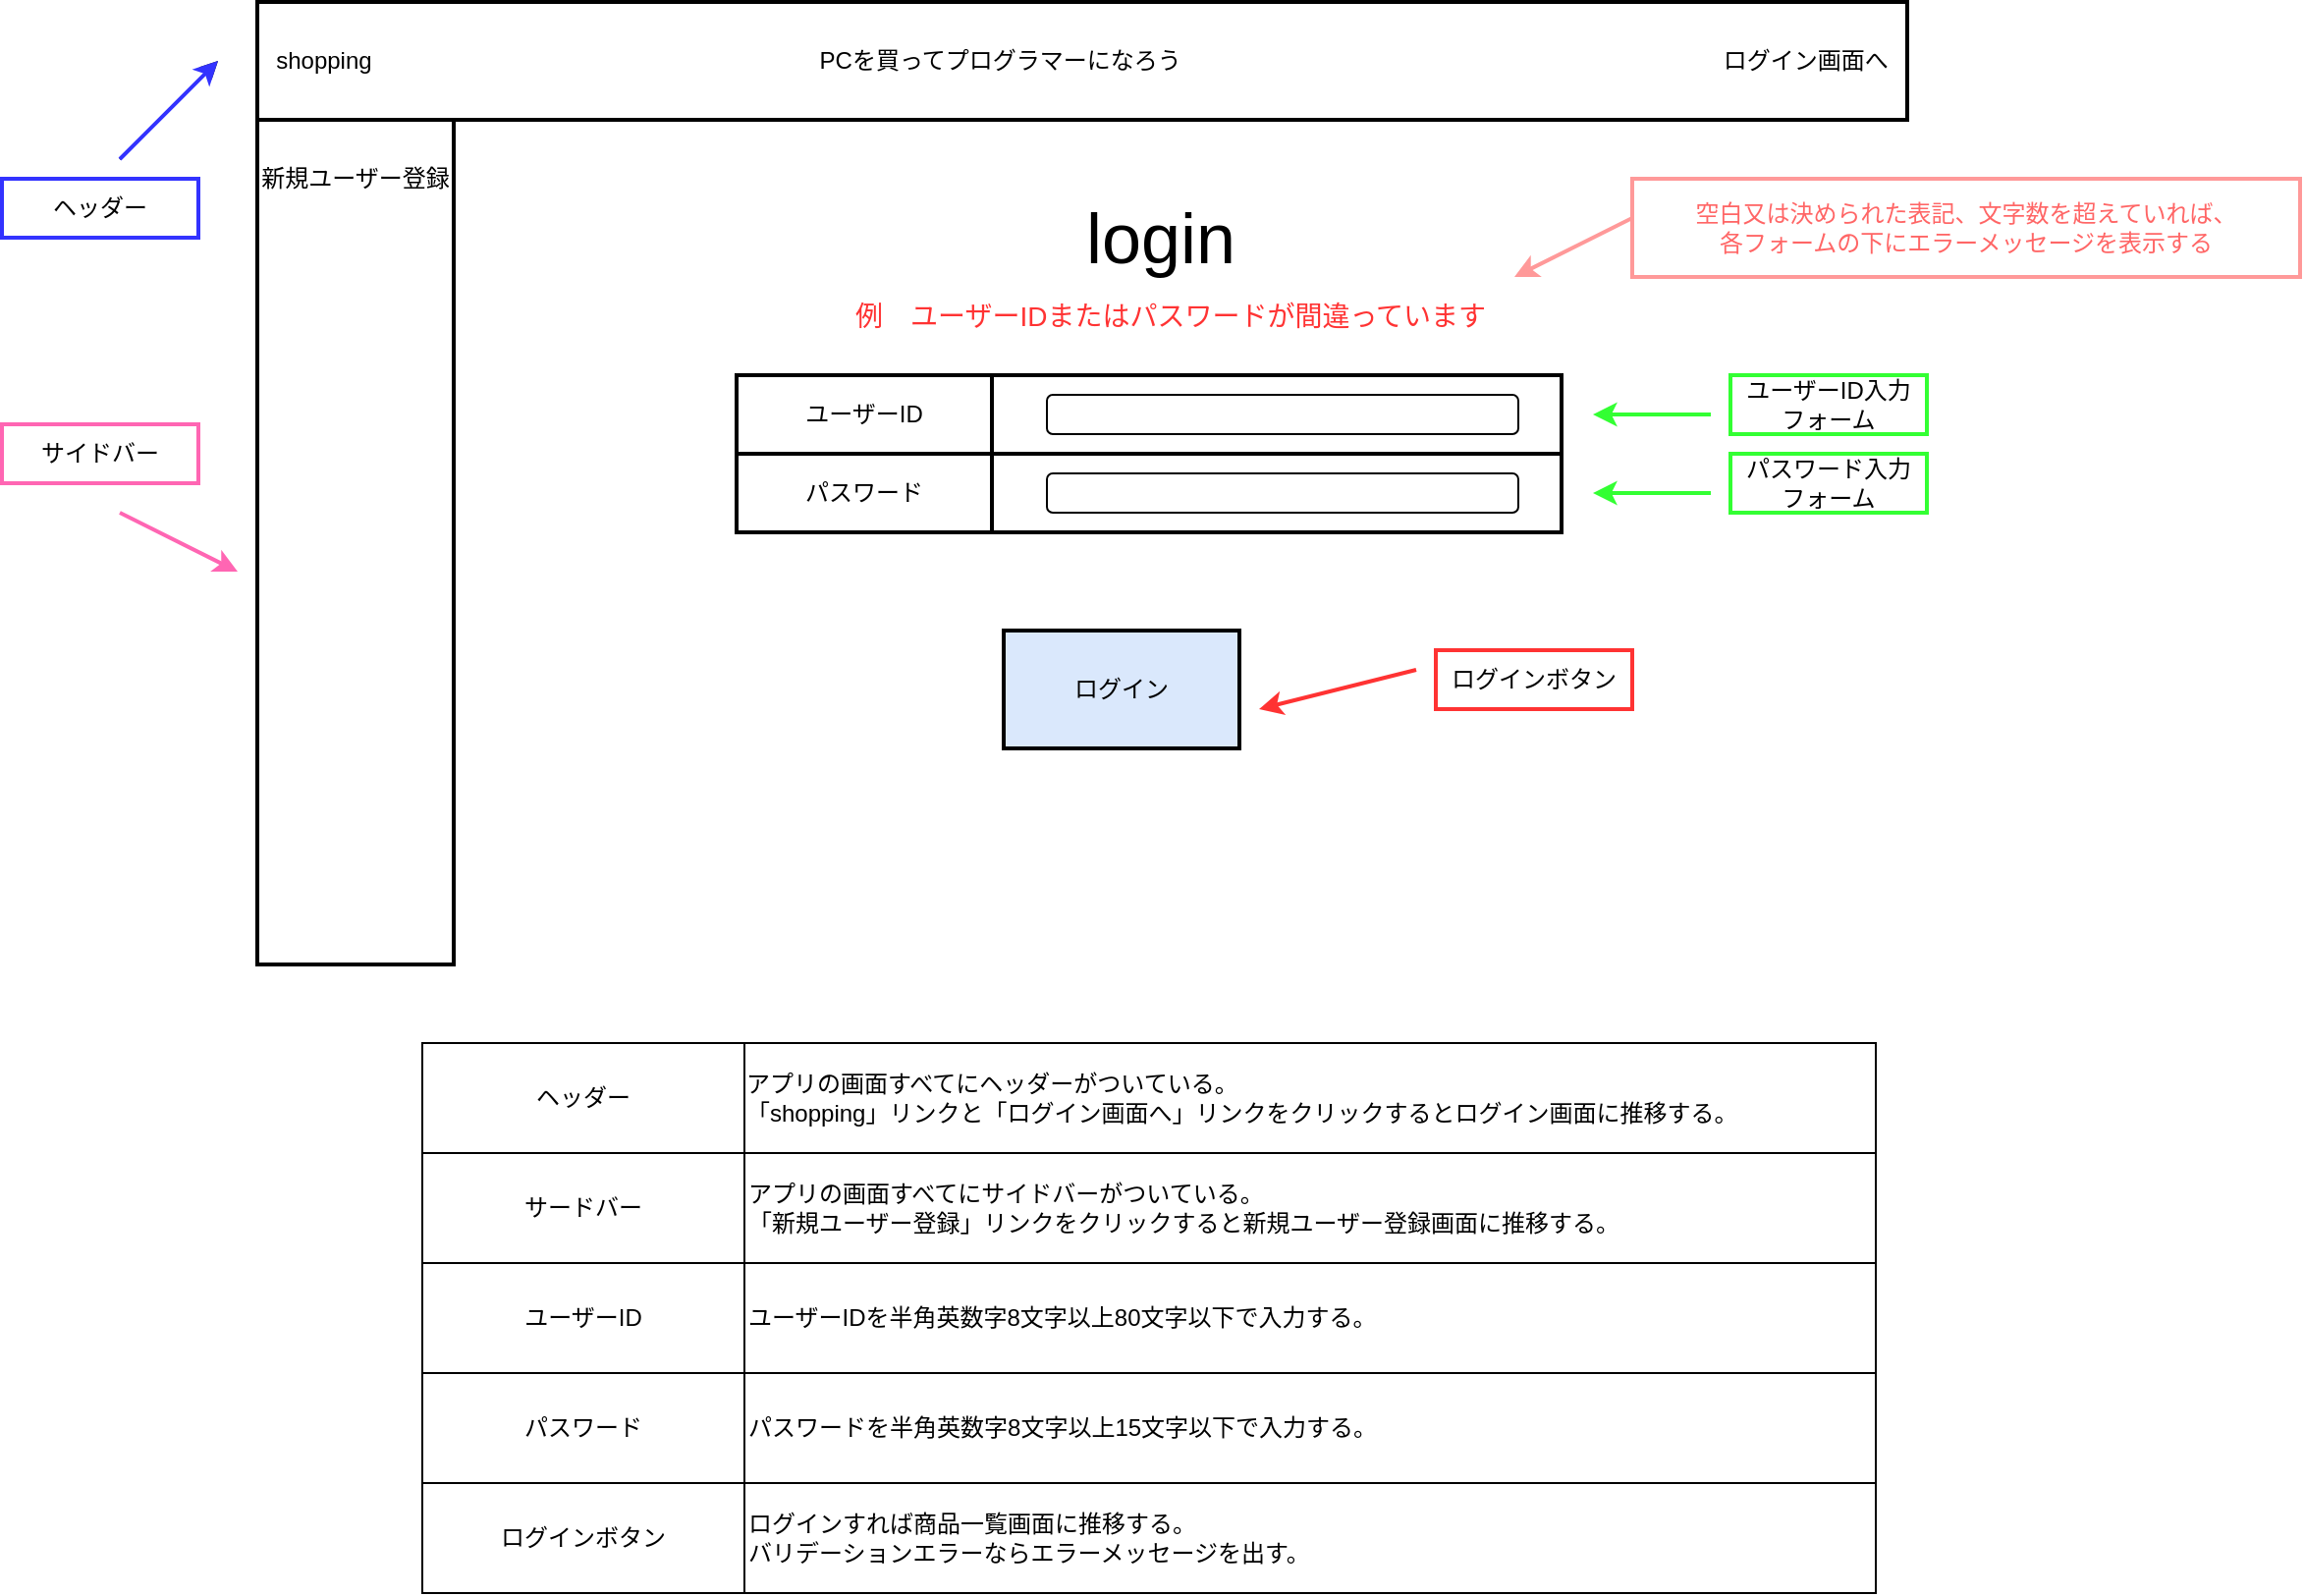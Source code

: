 <mxfile version="16.5.0" type="github" pages="33">
  <diagram id="3dSM1hKOwx3oM_8oYQWr" name="ログイン画面">
    <mxGraphModel dx="1438" dy="579" grid="1" gridSize="10" guides="1" tooltips="1" connect="1" arrows="1" fold="1" page="0" pageScale="1" pageWidth="827" pageHeight="1169" math="0" shadow="0">
      <root>
        <mxCell id="0" />
        <mxCell id="1" parent="0" />
        <mxCell id="bncsp47O1HJchv8pI5v9-14" value="ログイン" style="rounded=0;whiteSpace=wrap;html=1;fillColor=#dae8fc;strokeWidth=2;" parent="1" vertex="1">
          <mxGeometry x="340" y="330" width="120" height="60" as="geometry" />
        </mxCell>
        <mxCell id="4y7eZ_KK2v9TlSjxBb4h-1" value="&lt;font style=&quot;font-size: 36px&quot;&gt;login&lt;/font&gt;" style="text;html=1;strokeColor=none;fillColor=none;align=center;verticalAlign=middle;whiteSpace=wrap;rounded=0;" parent="1" vertex="1">
          <mxGeometry x="400" y="120" width="40" height="20" as="geometry" />
        </mxCell>
        <mxCell id="oIvi6gYjXW_WpsheUr-m-1" value="shopping　　　　　　　　　　　　　　　　　　　PCを買ってプログラマーになろう　　　　　　　　　　　　　　　　　　　　　　　ログイン画面へ" style="rounded=0;whiteSpace=wrap;html=1;strokeWidth=2;" parent="1" vertex="1">
          <mxGeometry x="-40" y="10" width="840" height="60" as="geometry" />
        </mxCell>
        <mxCell id="Fzs743TWdRqf21eqi-nP-1" value="" style="shape=table;startSize=0;container=1;collapsible=0;childLayout=tableLayout;" parent="1" vertex="1">
          <mxGeometry x="204" y="200" width="420" height="80" as="geometry" />
        </mxCell>
        <mxCell id="Fzs743TWdRqf21eqi-nP-2" value="" style="shape=partialRectangle;collapsible=0;dropTarget=0;pointerEvents=0;fillColor=none;top=0;left=0;bottom=0;right=0;points=[[0,0.5],[1,0.5]];portConstraint=eastwest;" parent="Fzs743TWdRqf21eqi-nP-1" vertex="1">
          <mxGeometry width="420" height="40" as="geometry" />
        </mxCell>
        <mxCell id="Fzs743TWdRqf21eqi-nP-3" value="ユーザーID" style="shape=partialRectangle;html=1;whiteSpace=wrap;connectable=0;overflow=hidden;fillColor=none;top=0;left=0;bottom=0;right=0;" parent="Fzs743TWdRqf21eqi-nP-2" vertex="1">
          <mxGeometry width="130" height="40" as="geometry" />
        </mxCell>
        <mxCell id="Fzs743TWdRqf21eqi-nP-4" value="" style="shape=partialRectangle;html=1;whiteSpace=wrap;connectable=0;overflow=hidden;fillColor=none;top=0;left=0;bottom=0;right=0;" parent="Fzs743TWdRqf21eqi-nP-2" vertex="1">
          <mxGeometry x="130" width="290" height="40" as="geometry" />
        </mxCell>
        <mxCell id="Fzs743TWdRqf21eqi-nP-5" value="" style="shape=partialRectangle;collapsible=0;dropTarget=0;pointerEvents=0;fillColor=none;top=0;left=0;bottom=0;right=0;points=[[0,0.5],[1,0.5]];portConstraint=eastwest;" parent="Fzs743TWdRqf21eqi-nP-1" vertex="1">
          <mxGeometry y="40" width="420" height="40" as="geometry" />
        </mxCell>
        <mxCell id="Fzs743TWdRqf21eqi-nP-6" value="パスワード" style="shape=partialRectangle;html=1;whiteSpace=wrap;connectable=0;overflow=hidden;fillColor=none;top=0;left=0;bottom=0;right=0;" parent="Fzs743TWdRqf21eqi-nP-5" vertex="1">
          <mxGeometry width="130" height="40" as="geometry" />
        </mxCell>
        <mxCell id="Fzs743TWdRqf21eqi-nP-7" value="" style="shape=partialRectangle;html=1;whiteSpace=wrap;connectable=0;overflow=hidden;fillColor=none;top=0;left=0;bottom=0;right=0;" parent="Fzs743TWdRqf21eqi-nP-5" vertex="1">
          <mxGeometry x="130" width="290" height="40" as="geometry" />
        </mxCell>
        <mxCell id="Fzs743TWdRqf21eqi-nP-8" value="" style="rounded=1;whiteSpace=wrap;html=1;strokeWidth=1;" parent="1" vertex="1">
          <mxGeometry x="370" y="210" width="230" height="20" as="geometry" />
        </mxCell>
        <mxCell id="Fzs743TWdRqf21eqi-nP-9" value="" style="rounded=1;whiteSpace=wrap;html=1;strokeWidth=1;" parent="1" vertex="1">
          <mxGeometry x="370" y="250" width="230" height="20" as="geometry" />
        </mxCell>
        <mxCell id="eSkkDwupQhdsQIechKpc-5" value="" style="endArrow=classic;html=1;" parent="1" edge="1">
          <mxGeometry width="50" height="50" relative="1" as="geometry">
            <mxPoint x="-110" y="90" as="sourcePoint" />
            <mxPoint x="-60" y="40" as="targetPoint" />
          </mxGeometry>
        </mxCell>
        <mxCell id="eSkkDwupQhdsQIechKpc-6" value="ヘッダー" style="rounded=0;whiteSpace=wrap;html=1;strokeWidth=2;strokeColor=#3333FF;" parent="1" vertex="1">
          <mxGeometry x="-170" y="100" width="100" height="30" as="geometry" />
        </mxCell>
        <mxCell id="eSkkDwupQhdsQIechKpc-9" value="サイドバー" style="rounded=0;whiteSpace=wrap;html=1;strokeWidth=2;strokeColor=#FF66B3;" parent="1" vertex="1">
          <mxGeometry x="-170" y="225" width="100" height="30" as="geometry" />
        </mxCell>
        <mxCell id="eSkkDwupQhdsQIechKpc-11" value="" style="endArrow=classic;html=1;strokeColor=#3333FF;strokeWidth=2;" parent="1" edge="1">
          <mxGeometry width="50" height="50" relative="1" as="geometry">
            <mxPoint x="-110" y="90" as="sourcePoint" />
            <mxPoint x="-60" y="40" as="targetPoint" />
            <Array as="points">
              <mxPoint x="-90" y="70" />
            </Array>
          </mxGeometry>
        </mxCell>
        <mxCell id="eSkkDwupQhdsQIechKpc-13" value="" style="endArrow=classic;html=1;strokeColor=#FF66B3;strokeWidth=2;" parent="1" edge="1">
          <mxGeometry width="50" height="50" relative="1" as="geometry">
            <mxPoint x="-110" y="270" as="sourcePoint" />
            <mxPoint x="-50" y="300" as="targetPoint" />
          </mxGeometry>
        </mxCell>
        <mxCell id="eSkkDwupQhdsQIechKpc-15" value="ユーザーID入力&lt;br&gt;フォーム" style="rounded=0;whiteSpace=wrap;html=1;strokeWidth=2;strokeColor=#33FF33;" parent="1" vertex="1">
          <mxGeometry x="710" y="200" width="100" height="30" as="geometry" />
        </mxCell>
        <mxCell id="eSkkDwupQhdsQIechKpc-20" value="ログインボタン" style="rounded=0;whiteSpace=wrap;html=1;strokeWidth=2;strokeColor=#FF3333;" parent="1" vertex="1">
          <mxGeometry x="560" y="340" width="100" height="30" as="geometry" />
        </mxCell>
        <mxCell id="eSkkDwupQhdsQIechKpc-21" value="" style="endArrow=classic;html=1;strokeWidth=2;strokeColor=#FF3333;" parent="1" edge="1">
          <mxGeometry width="50" height="50" relative="1" as="geometry">
            <mxPoint x="550" y="350" as="sourcePoint" />
            <mxPoint x="470" y="370" as="targetPoint" />
            <Array as="points">
              <mxPoint x="470" y="370" />
            </Array>
          </mxGeometry>
        </mxCell>
        <mxCell id="Jo7CDaI7B2h4xt6UbUf_-1" value="" style="shape=table;startSize=0;container=1;collapsible=0;childLayout=tableLayout;strokeWidth=2;" parent="1" vertex="1">
          <mxGeometry x="204" y="200" width="420" height="80" as="geometry" />
        </mxCell>
        <mxCell id="Jo7CDaI7B2h4xt6UbUf_-2" value="" style="shape=partialRectangle;collapsible=0;dropTarget=0;pointerEvents=0;fillColor=none;top=0;left=0;bottom=0;right=0;points=[[0,0.5],[1,0.5]];portConstraint=eastwest;" parent="Jo7CDaI7B2h4xt6UbUf_-1" vertex="1">
          <mxGeometry width="420" height="40" as="geometry" />
        </mxCell>
        <mxCell id="Jo7CDaI7B2h4xt6UbUf_-3" value="ユーザーID" style="shape=partialRectangle;html=1;whiteSpace=wrap;connectable=0;overflow=hidden;fillColor=none;top=0;left=0;bottom=0;right=0;" parent="Jo7CDaI7B2h4xt6UbUf_-2" vertex="1">
          <mxGeometry width="130" height="40" as="geometry" />
        </mxCell>
        <mxCell id="Jo7CDaI7B2h4xt6UbUf_-4" value="" style="shape=partialRectangle;html=1;whiteSpace=wrap;connectable=0;overflow=hidden;fillColor=none;top=0;left=0;bottom=0;right=0;" parent="Jo7CDaI7B2h4xt6UbUf_-2" vertex="1">
          <mxGeometry x="130" width="290" height="40" as="geometry" />
        </mxCell>
        <mxCell id="Jo7CDaI7B2h4xt6UbUf_-5" value="" style="shape=partialRectangle;collapsible=0;dropTarget=0;pointerEvents=0;fillColor=none;top=0;left=0;bottom=0;right=0;points=[[0,0.5],[1,0.5]];portConstraint=eastwest;" parent="Jo7CDaI7B2h4xt6UbUf_-1" vertex="1">
          <mxGeometry y="40" width="420" height="40" as="geometry" />
        </mxCell>
        <mxCell id="Jo7CDaI7B2h4xt6UbUf_-6" value="パスワード" style="shape=partialRectangle;html=1;whiteSpace=wrap;connectable=0;overflow=hidden;fillColor=none;top=0;left=0;bottom=0;right=0;" parent="Jo7CDaI7B2h4xt6UbUf_-5" vertex="1">
          <mxGeometry width="130" height="40" as="geometry" />
        </mxCell>
        <mxCell id="Jo7CDaI7B2h4xt6UbUf_-7" value="" style="shape=partialRectangle;html=1;whiteSpace=wrap;connectable=0;overflow=hidden;fillColor=none;top=0;left=0;bottom=0;right=0;" parent="Jo7CDaI7B2h4xt6UbUf_-5" vertex="1">
          <mxGeometry x="130" width="290" height="40" as="geometry" />
        </mxCell>
        <mxCell id="Jo7CDaI7B2h4xt6UbUf_-8" value="" style="endArrow=classic;html=1;strokeWidth=2;strokeColor=#33FF33;" parent="1" edge="1">
          <mxGeometry width="50" height="50" relative="1" as="geometry">
            <mxPoint x="700" y="220" as="sourcePoint" />
            <mxPoint x="640" y="220" as="targetPoint" />
            <Array as="points" />
          </mxGeometry>
        </mxCell>
        <mxCell id="Jo7CDaI7B2h4xt6UbUf_-9" value="&lt;font style=&quot;font-size: 14px&quot;&gt;例　ユーザーIDまたはパスワードが間違っています&lt;/font&gt;" style="text;html=1;strokeColor=none;fillColor=none;align=center;verticalAlign=middle;whiteSpace=wrap;rounded=0;fontColor=#FF3333;" parent="1" vertex="1">
          <mxGeometry x="260" y="160" width="330" height="20" as="geometry" />
        </mxCell>
        <mxCell id="Jo7CDaI7B2h4xt6UbUf_-11" value="" style="endArrow=classic;html=1;strokeWidth=2;fontColor=#FF6666;strokeColor=#FF9999;" parent="1" edge="1">
          <mxGeometry width="50" height="50" relative="1" as="geometry">
            <mxPoint x="660" y="120" as="sourcePoint" />
            <mxPoint x="600" y="150" as="targetPoint" />
          </mxGeometry>
        </mxCell>
        <mxCell id="K4ZF2bze5S8InXpFApi2-1" value="" style="rounded=0;whiteSpace=wrap;html=1;direction=south;align=center;strokeWidth=2;" parent="1" vertex="1">
          <mxGeometry x="-40" y="70" width="100" height="430" as="geometry" />
        </mxCell>
        <mxCell id="K4ZF2bze5S8InXpFApi2-2" value="新規ユーザー登録" style="text;html=1;strokeColor=none;fillColor=none;align=center;verticalAlign=middle;whiteSpace=wrap;rounded=0;" parent="1" vertex="1">
          <mxGeometry x="-40" y="90" width="100" height="20" as="geometry" />
        </mxCell>
        <mxCell id="ATvtVX9z4BPf8MiGo0w7-1" value="" style="rounded=1;whiteSpace=wrap;html=1;strokeWidth=1;" parent="1" vertex="1">
          <mxGeometry x="362" y="210" width="240" height="20" as="geometry" />
        </mxCell>
        <mxCell id="ATvtVX9z4BPf8MiGo0w7-2" value="" style="rounded=1;whiteSpace=wrap;html=1;strokeWidth=1;" parent="1" vertex="1">
          <mxGeometry x="362" y="250" width="240" height="20" as="geometry" />
        </mxCell>
        <mxCell id="ATvtVX9z4BPf8MiGo0w7-3" value="" style="endArrow=classic;html=1;strokeWidth=2;strokeColor=#33FF33;" parent="1" edge="1">
          <mxGeometry width="50" height="50" relative="1" as="geometry">
            <mxPoint x="700" y="260" as="sourcePoint" />
            <mxPoint x="640" y="260" as="targetPoint" />
            <Array as="points" />
          </mxGeometry>
        </mxCell>
        <mxCell id="ATvtVX9z4BPf8MiGo0w7-4" value="パスワード入力&lt;br&gt;フォーム" style="rounded=0;whiteSpace=wrap;html=1;strokeWidth=2;strokeColor=#33FF33;" parent="1" vertex="1">
          <mxGeometry x="710" y="240" width="100" height="30" as="geometry" />
        </mxCell>
        <mxCell id="L_vYDbIdDky1f0jDOwUF-1" value="" style="shape=table;startSize=0;container=1;collapsible=0;childLayout=tableLayout;" parent="1" vertex="1">
          <mxGeometry x="44" y="540" width="740" height="280" as="geometry" />
        </mxCell>
        <mxCell id="L_vYDbIdDky1f0jDOwUF-23" style="shape=partialRectangle;collapsible=0;dropTarget=0;pointerEvents=0;fillColor=none;top=0;left=0;bottom=0;right=0;points=[[0,0.5],[1,0.5]];portConstraint=eastwest;" parent="L_vYDbIdDky1f0jDOwUF-1" vertex="1">
          <mxGeometry width="740" height="56" as="geometry" />
        </mxCell>
        <mxCell id="L_vYDbIdDky1f0jDOwUF-24" value="ヘッダー" style="shape=partialRectangle;html=1;whiteSpace=wrap;connectable=0;overflow=hidden;fillColor=none;top=0;left=0;bottom=0;right=0;pointerEvents=1;" parent="L_vYDbIdDky1f0jDOwUF-23" vertex="1">
          <mxGeometry width="164" height="56" as="geometry" />
        </mxCell>
        <mxCell id="L_vYDbIdDky1f0jDOwUF-25" value="&lt;span style=&quot;text-align: center&quot;&gt;アプリの画面すべてにヘッダーがついている。&lt;br&gt;&lt;/span&gt;&lt;span style=&quot;text-align: center&quot;&gt;「shopping」リンクと「ログイン画面へ」リンクをクリックするとログイン画面に推移する。&lt;/span&gt;" style="shape=partialRectangle;html=1;whiteSpace=wrap;connectable=0;overflow=hidden;fillColor=none;top=0;left=0;bottom=0;right=0;pointerEvents=1;align=left;verticalAlign=middle;spacing=1;" parent="L_vYDbIdDky1f0jDOwUF-23" vertex="1">
          <mxGeometry x="164" width="576" height="56" as="geometry" />
        </mxCell>
        <mxCell id="L_vYDbIdDky1f0jDOwUF-20" style="shape=partialRectangle;collapsible=0;dropTarget=0;pointerEvents=0;fillColor=none;top=0;left=0;bottom=0;right=0;points=[[0,0.5],[1,0.5]];portConstraint=eastwest;" parent="L_vYDbIdDky1f0jDOwUF-1" vertex="1">
          <mxGeometry y="56" width="740" height="56" as="geometry" />
        </mxCell>
        <mxCell id="L_vYDbIdDky1f0jDOwUF-21" value="サードバー" style="shape=partialRectangle;html=1;whiteSpace=wrap;connectable=0;overflow=hidden;fillColor=none;top=0;left=0;bottom=0;right=0;pointerEvents=1;" parent="L_vYDbIdDky1f0jDOwUF-20" vertex="1">
          <mxGeometry width="164" height="56" as="geometry" />
        </mxCell>
        <mxCell id="L_vYDbIdDky1f0jDOwUF-22" value="&lt;span style=&quot;text-align: center&quot;&gt;アプリの画面すべてにサイドバーがついている。&lt;br&gt;「新規ユーザー登録&lt;/span&gt;&lt;span style=&quot;text-align: center&quot;&gt;」リンクをクリックすると新規ユーザー登録画面に推移する。&lt;/span&gt;" style="shape=partialRectangle;html=1;whiteSpace=wrap;connectable=0;overflow=hidden;fillColor=none;top=0;left=0;bottom=0;right=0;pointerEvents=1;align=left;" parent="L_vYDbIdDky1f0jDOwUF-20" vertex="1">
          <mxGeometry x="164" width="576" height="56" as="geometry" />
        </mxCell>
        <mxCell id="L_vYDbIdDky1f0jDOwUF-2" value="" style="shape=partialRectangle;collapsible=0;dropTarget=0;pointerEvents=0;fillColor=none;top=0;left=0;bottom=0;right=0;points=[[0,0.5],[1,0.5]];portConstraint=eastwest;" parent="L_vYDbIdDky1f0jDOwUF-1" vertex="1">
          <mxGeometry y="112" width="740" height="56" as="geometry" />
        </mxCell>
        <mxCell id="L_vYDbIdDky1f0jDOwUF-3" value="ユーザーID" style="shape=partialRectangle;html=1;whiteSpace=wrap;connectable=0;overflow=hidden;fillColor=none;top=0;left=0;bottom=0;right=0;pointerEvents=1;" parent="L_vYDbIdDky1f0jDOwUF-2" vertex="1">
          <mxGeometry width="164" height="56" as="geometry" />
        </mxCell>
        <mxCell id="L_vYDbIdDky1f0jDOwUF-4" value="&lt;span style=&quot;text-align: center&quot;&gt;ユーザーIDを半角英数字8文字以上80文字以下で入力する。&lt;/span&gt;" style="shape=partialRectangle;html=1;whiteSpace=wrap;connectable=0;overflow=hidden;fillColor=none;top=0;left=0;bottom=0;right=0;pointerEvents=1;align=left;" parent="L_vYDbIdDky1f0jDOwUF-2" vertex="1">
          <mxGeometry x="164" width="576" height="56" as="geometry" />
        </mxCell>
        <mxCell id="L_vYDbIdDky1f0jDOwUF-5" value="" style="shape=partialRectangle;collapsible=0;dropTarget=0;pointerEvents=0;fillColor=none;top=0;left=0;bottom=0;right=0;points=[[0,0.5],[1,0.5]];portConstraint=eastwest;" parent="L_vYDbIdDky1f0jDOwUF-1" vertex="1">
          <mxGeometry y="168" width="740" height="56" as="geometry" />
        </mxCell>
        <mxCell id="L_vYDbIdDky1f0jDOwUF-6" value="パスワード" style="shape=partialRectangle;html=1;whiteSpace=wrap;connectable=0;overflow=hidden;fillColor=none;top=0;left=0;bottom=0;right=0;pointerEvents=1;" parent="L_vYDbIdDky1f0jDOwUF-5" vertex="1">
          <mxGeometry width="164" height="56" as="geometry" />
        </mxCell>
        <mxCell id="L_vYDbIdDky1f0jDOwUF-7" value="&lt;span style=&quot;font-family: &amp;quot;helvetica&amp;quot;&quot;&gt;パスワード&lt;/span&gt;&lt;span style=&quot;background-color: rgb(255 , 255 , 255)&quot;&gt;を半角英数字8文字以上15文字以下で入力する。&lt;/span&gt;" style="shape=partialRectangle;html=1;whiteSpace=wrap;connectable=0;overflow=hidden;fillColor=none;top=0;left=0;bottom=0;right=0;pointerEvents=1;align=left;" parent="L_vYDbIdDky1f0jDOwUF-5" vertex="1">
          <mxGeometry x="164" width="576" height="56" as="geometry" />
        </mxCell>
        <mxCell id="L_vYDbIdDky1f0jDOwUF-8" value="" style="shape=partialRectangle;collapsible=0;dropTarget=0;pointerEvents=0;fillColor=none;top=0;left=0;bottom=0;right=0;points=[[0,0.5],[1,0.5]];portConstraint=eastwest;" parent="L_vYDbIdDky1f0jDOwUF-1" vertex="1">
          <mxGeometry y="224" width="740" height="56" as="geometry" />
        </mxCell>
        <mxCell id="L_vYDbIdDky1f0jDOwUF-9" value="ログインボタン" style="shape=partialRectangle;html=1;whiteSpace=wrap;connectable=0;overflow=hidden;fillColor=none;top=0;left=0;bottom=0;right=0;pointerEvents=1;" parent="L_vYDbIdDky1f0jDOwUF-8" vertex="1">
          <mxGeometry width="164" height="56" as="geometry" />
        </mxCell>
        <mxCell id="L_vYDbIdDky1f0jDOwUF-10" value="&lt;span style=&quot;text-align: center&quot;&gt;ログインすれば商品一覧画面に推移する。&lt;/span&gt;&lt;br style=&quot;text-align: center&quot;&gt;&lt;span style=&quot;text-align: center&quot;&gt;バリデーションエラーならエラーメッセージを出す。&lt;/span&gt;" style="shape=partialRectangle;html=1;whiteSpace=wrap;connectable=0;overflow=hidden;fillColor=none;top=0;left=0;bottom=0;right=0;pointerEvents=1;align=left;" parent="L_vYDbIdDky1f0jDOwUF-8" vertex="1">
          <mxGeometry x="164" width="576" height="56" as="geometry" />
        </mxCell>
        <mxCell id="YE0-t5lSEBY2NvHewNqS-1" value="&lt;font color=&quot;#ff6666&quot;&gt;空白又は決められた表記、文字数を超えていれば、&lt;br&gt;各フォームの下にエラーメッセージを表示する&lt;br&gt;&lt;/font&gt;" style="rounded=0;whiteSpace=wrap;html=1;fontColor=#FFE6CC;strokeColor=#FF9999;strokeWidth=2;" parent="1" vertex="1">
          <mxGeometry x="660" y="100" width="340" height="50" as="geometry" />
        </mxCell>
      </root>
    </mxGraphModel>
  </diagram>
  <diagram id="D4Jqtlhcq23bAkMAanE2" name="新規ユーザー登録">
    <mxGraphModel dx="1848" dy="1736" grid="1" gridSize="10" guides="1" tooltips="1" connect="1" arrows="1" fold="1" page="1" pageScale="1" pageWidth="827" pageHeight="1169" math="0" shadow="0">
      <root>
        <mxCell id="04y9C_qfE-yw2NYUlJ8l-0" />
        <mxCell id="04y9C_qfE-yw2NYUlJ8l-1" parent="04y9C_qfE-yw2NYUlJ8l-0" />
        <mxCell id="2bbeJdrEaxrsSUhct0jq-1" value="" style="rounded=0;whiteSpace=wrap;html=1;direction=south;align=center;strokeWidth=2;" parent="04y9C_qfE-yw2NYUlJ8l-1" vertex="1">
          <mxGeometry x="-10" y="60" width="100" height="430" as="geometry" />
        </mxCell>
        <mxCell id="2bbeJdrEaxrsSUhct0jq-6" value="&lt;font style=&quot;font-size: 18px&quot;&gt;新規ユーザー登録&lt;/font&gt;" style="text;html=1;fillColor=none;align=center;verticalAlign=middle;whiteSpace=wrap;rounded=0;" parent="04y9C_qfE-yw2NYUlJ8l-1" vertex="1">
          <mxGeometry x="70" y="90" width="360" height="20" as="geometry" />
        </mxCell>
        <mxCell id="2bbeJdrEaxrsSUhct0jq-7" value="" style="shape=table;startSize=0;container=1;collapsible=0;childLayout=tableLayout;strokeWidth=2;" parent="04y9C_qfE-yw2NYUlJ8l-1" vertex="1">
          <mxGeometry x="150" y="170" width="650" height="220" as="geometry" />
        </mxCell>
        <mxCell id="2bbeJdrEaxrsSUhct0jq-8" value="" style="shape=partialRectangle;collapsible=0;dropTarget=0;pointerEvents=0;fillColor=none;top=0;left=0;bottom=0;right=0;points=[[0,0.5],[1,0.5]];portConstraint=eastwest;" parent="2bbeJdrEaxrsSUhct0jq-7" vertex="1">
          <mxGeometry width="650" height="44" as="geometry" />
        </mxCell>
        <mxCell id="2bbeJdrEaxrsSUhct0jq-9" value="ユーザーID" style="shape=partialRectangle;html=1;whiteSpace=wrap;connectable=0;overflow=hidden;fillColor=none;top=0;left=0;bottom=0;right=0;" parent="2bbeJdrEaxrsSUhct0jq-8" vertex="1">
          <mxGeometry width="184" height="44" as="geometry" />
        </mxCell>
        <mxCell id="2bbeJdrEaxrsSUhct0jq-10" value="" style="shape=partialRectangle;html=1;whiteSpace=wrap;connectable=0;overflow=hidden;fillColor=none;top=0;left=0;bottom=0;right=0;" parent="2bbeJdrEaxrsSUhct0jq-8" vertex="1">
          <mxGeometry x="184" width="466" height="44" as="geometry" />
        </mxCell>
        <mxCell id="2bbeJdrEaxrsSUhct0jq-11" value="" style="shape=partialRectangle;collapsible=0;dropTarget=0;pointerEvents=0;fillColor=none;top=0;left=0;bottom=0;right=0;points=[[0,0.5],[1,0.5]];portConstraint=eastwest;" parent="2bbeJdrEaxrsSUhct0jq-7" vertex="1">
          <mxGeometry y="44" width="650" height="44" as="geometry" />
        </mxCell>
        <mxCell id="2bbeJdrEaxrsSUhct0jq-12" value="パスワード" style="shape=partialRectangle;html=1;whiteSpace=wrap;connectable=0;overflow=hidden;fillColor=none;top=0;left=0;bottom=0;right=0;" parent="2bbeJdrEaxrsSUhct0jq-11" vertex="1">
          <mxGeometry width="184" height="44" as="geometry" />
        </mxCell>
        <mxCell id="2bbeJdrEaxrsSUhct0jq-13" value="" style="shape=partialRectangle;html=1;whiteSpace=wrap;connectable=0;overflow=hidden;fillColor=none;top=0;left=0;bottom=0;right=0;" parent="2bbeJdrEaxrsSUhct0jq-11" vertex="1">
          <mxGeometry x="184" width="466" height="44" as="geometry" />
        </mxCell>
        <mxCell id="2bbeJdrEaxrsSUhct0jq-14" value="" style="shape=partialRectangle;collapsible=0;dropTarget=0;pointerEvents=0;fillColor=none;top=0;left=0;bottom=0;right=0;points=[[0,0.5],[1,0.5]];portConstraint=eastwest;" parent="2bbeJdrEaxrsSUhct0jq-7" vertex="1">
          <mxGeometry y="88" width="650" height="44" as="geometry" />
        </mxCell>
        <mxCell id="2bbeJdrEaxrsSUhct0jq-15" value="ユーザー名" style="shape=partialRectangle;html=1;whiteSpace=wrap;connectable=0;overflow=hidden;fillColor=none;top=0;left=0;bottom=0;right=0;" parent="2bbeJdrEaxrsSUhct0jq-14" vertex="1">
          <mxGeometry width="184" height="44" as="geometry" />
        </mxCell>
        <mxCell id="2bbeJdrEaxrsSUhct0jq-16" value="" style="shape=partialRectangle;html=1;whiteSpace=wrap;connectable=0;overflow=hidden;fillColor=none;top=0;left=0;bottom=0;right=0;" parent="2bbeJdrEaxrsSUhct0jq-14" vertex="1">
          <mxGeometry x="184" width="466" height="44" as="geometry" />
        </mxCell>
        <mxCell id="2bbeJdrEaxrsSUhct0jq-17" value="" style="shape=partialRectangle;collapsible=0;dropTarget=0;pointerEvents=0;fillColor=none;top=0;left=0;bottom=0;right=0;points=[[0,0.5],[1,0.5]];portConstraint=eastwest;" parent="2bbeJdrEaxrsSUhct0jq-7" vertex="1">
          <mxGeometry y="132" width="650" height="44" as="geometry" />
        </mxCell>
        <mxCell id="2bbeJdrEaxrsSUhct0jq-18" value="生年月日" style="shape=partialRectangle;html=1;whiteSpace=wrap;connectable=0;overflow=hidden;fillColor=none;top=0;left=0;bottom=0;right=0;" parent="2bbeJdrEaxrsSUhct0jq-17" vertex="1">
          <mxGeometry width="184" height="44" as="geometry" />
        </mxCell>
        <mxCell id="2bbeJdrEaxrsSUhct0jq-19" value="" style="shape=partialRectangle;html=1;whiteSpace=wrap;connectable=0;overflow=hidden;fillColor=none;top=0;left=0;bottom=0;right=0;" parent="2bbeJdrEaxrsSUhct0jq-17" vertex="1">
          <mxGeometry x="184" width="466" height="44" as="geometry" />
        </mxCell>
        <mxCell id="2bbeJdrEaxrsSUhct0jq-20" value="" style="shape=partialRectangle;collapsible=0;dropTarget=0;pointerEvents=0;fillColor=none;top=0;left=0;bottom=0;right=0;points=[[0,0.5],[1,0.5]];portConstraint=eastwest;" parent="2bbeJdrEaxrsSUhct0jq-7" vertex="1">
          <mxGeometry y="176" width="650" height="44" as="geometry" />
        </mxCell>
        <mxCell id="2bbeJdrEaxrsSUhct0jq-21" value="商品を受け取る住所" style="shape=partialRectangle;html=1;whiteSpace=wrap;connectable=0;overflow=hidden;fillColor=none;top=0;left=0;bottom=0;right=0;" parent="2bbeJdrEaxrsSUhct0jq-20" vertex="1">
          <mxGeometry width="184" height="44" as="geometry" />
        </mxCell>
        <mxCell id="2bbeJdrEaxrsSUhct0jq-22" value="" style="shape=partialRectangle;html=1;whiteSpace=wrap;connectable=0;overflow=hidden;fillColor=none;top=0;left=0;bottom=0;right=0;" parent="2bbeJdrEaxrsSUhct0jq-20" vertex="1">
          <mxGeometry x="184" width="466" height="44" as="geometry" />
        </mxCell>
        <mxCell id="2bbeJdrEaxrsSUhct0jq-23" value="&lt;font color=&quot;#a6a6a6&quot;&gt;メールアドレスがユーザーIDになります。&lt;/font&gt;" style="rounded=1;whiteSpace=wrap;html=1;strokeWidth=1;strokeColor=#8A8A8A;" parent="04y9C_qfE-yw2NYUlJ8l-1" vertex="1">
          <mxGeometry x="380" y="180" width="350" height="20" as="geometry" />
        </mxCell>
        <mxCell id="2bbeJdrEaxrsSUhct0jq-24" value="" style="rounded=1;whiteSpace=wrap;html=1;strokeWidth=1;" parent="04y9C_qfE-yw2NYUlJ8l-1" vertex="1">
          <mxGeometry x="380" y="220" width="350" height="20" as="geometry" />
        </mxCell>
        <mxCell id="2bbeJdrEaxrsSUhct0jq-25" value="" style="rounded=1;whiteSpace=wrap;html=1;strokeWidth=1;" parent="04y9C_qfE-yw2NYUlJ8l-1" vertex="1">
          <mxGeometry x="380" y="263" width="350" height="20" as="geometry" />
        </mxCell>
        <mxCell id="2bbeJdrEaxrsSUhct0jq-26" value="" style="rounded=1;whiteSpace=wrap;html=1;strokeWidth=1;" parent="04y9C_qfE-yw2NYUlJ8l-1" vertex="1">
          <mxGeometry x="380" y="352" width="350" height="20" as="geometry" />
        </mxCell>
        <mxCell id="S_9G1yTy2Jr-BRMp5eaO-0" style="edgeStyle=orthogonalEdgeStyle;shape=flexArrow;rounded=0;orthogonalLoop=1;jettySize=auto;html=1;exitX=0.5;exitY=1;exitDx=0;exitDy=0;" parent="04y9C_qfE-yw2NYUlJ8l-1" source="2bbeJdrEaxrsSUhct0jq-6" target="2bbeJdrEaxrsSUhct0jq-6" edge="1">
          <mxGeometry relative="1" as="geometry" />
        </mxCell>
        <mxCell id="S_9G1yTy2Jr-BRMp5eaO-1" value="新規ユーザー登録" style="rounded=0;whiteSpace=wrap;html=1;strokeWidth=2;fillColor=#dae8fc;" parent="04y9C_qfE-yw2NYUlJ8l-1" vertex="1">
          <mxGeometry x="370" y="410" width="120" height="60" as="geometry" />
        </mxCell>
        <mxCell id="S_9G1yTy2Jr-BRMp5eaO-2" value="サイドバー" style="rounded=0;whiteSpace=wrap;html=1;strokeWidth=2;strokeColor=#FF99CC;" parent="04y9C_qfE-yw2NYUlJ8l-1" vertex="1">
          <mxGeometry x="-160" y="210" width="90" height="30" as="geometry" />
        </mxCell>
        <mxCell id="S_9G1yTy2Jr-BRMp5eaO-4" value="" style="endArrow=classic;html=1;strokeColor=#FF99CC;strokeWidth=2;" parent="04y9C_qfE-yw2NYUlJ8l-1" edge="1">
          <mxGeometry width="50" height="50" relative="1" as="geometry">
            <mxPoint x="-70" y="250" as="sourcePoint" />
            <mxPoint x="-30" y="270" as="targetPoint" />
          </mxGeometry>
        </mxCell>
        <mxCell id="S_9G1yTy2Jr-BRMp5eaO-5" value="ヘッダー" style="rounded=0;whiteSpace=wrap;html=1;strokeWidth=2;strokeColor=#3333FF;" parent="04y9C_qfE-yw2NYUlJ8l-1" vertex="1">
          <mxGeometry x="-160" y="20" width="90" height="30" as="geometry" />
        </mxCell>
        <mxCell id="S_9G1yTy2Jr-BRMp5eaO-6" value="" style="endArrow=classic;html=1;strokeWidth=2;strokeColor=#3333FF;" parent="04y9C_qfE-yw2NYUlJ8l-1" edge="1">
          <mxGeometry width="50" height="50" relative="1" as="geometry">
            <mxPoint x="-60" y="40" as="sourcePoint" />
            <mxPoint x="-20" y="30" as="targetPoint" />
            <Array as="points" />
          </mxGeometry>
        </mxCell>
        <mxCell id="ML7QEB41TT0QWDavu6Fd-0" value="ユーザーID入力フォーム" style="rounded=0;whiteSpace=wrap;html=1;strokeWidth=2;strokeColor=#66FF66;" parent="04y9C_qfE-yw2NYUlJ8l-1" vertex="1">
          <mxGeometry x="880" y="175" width="90" height="30" as="geometry" />
        </mxCell>
        <mxCell id="ML7QEB41TT0QWDavu6Fd-2" value="" style="endArrow=classic;html=1;strokeWidth=2;strokeColor=#66FF66;" parent="04y9C_qfE-yw2NYUlJ8l-1" edge="1">
          <mxGeometry width="50" height="50" relative="1" as="geometry">
            <mxPoint x="860" y="190" as="sourcePoint" />
            <mxPoint x="820" y="190" as="targetPoint" />
            <Array as="points" />
          </mxGeometry>
        </mxCell>
        <mxCell id="ML7QEB41TT0QWDavu6Fd-3" style="edgeStyle=orthogonalEdgeStyle;shape=flexArrow;rounded=0;orthogonalLoop=1;jettySize=auto;html=1;exitX=0.5;exitY=1;exitDx=0;exitDy=0;" parent="04y9C_qfE-yw2NYUlJ8l-1" source="ML7QEB41TT0QWDavu6Fd-0" target="ML7QEB41TT0QWDavu6Fd-0" edge="1">
          <mxGeometry relative="1" as="geometry" />
        </mxCell>
        <mxCell id="ML7QEB41TT0QWDavu6Fd-4" value="新規ユーザー登録ボタン" style="rounded=0;whiteSpace=wrap;html=1;strokeWidth=2;strokeColor=#FF3333;" parent="04y9C_qfE-yw2NYUlJ8l-1" vertex="1">
          <mxGeometry x="580" y="420" width="140" height="30" as="geometry" />
        </mxCell>
        <mxCell id="ML7QEB41TT0QWDavu6Fd-5" value="" style="endArrow=classic;html=1;strokeColor=#FF3333;strokeWidth=2;" parent="04y9C_qfE-yw2NYUlJ8l-1" edge="1">
          <mxGeometry width="50" height="50" relative="1" as="geometry">
            <mxPoint x="570" y="440" as="sourcePoint" />
            <mxPoint x="500" y="440" as="targetPoint" />
          </mxGeometry>
        </mxCell>
        <mxCell id="y5kbdZ-MbTkVpaf080k2-0" value="" style="rounded=1;whiteSpace=wrap;html=1;strokeWidth=1;" parent="04y9C_qfE-yw2NYUlJ8l-1" vertex="1">
          <mxGeometry x="380" y="307" width="350" height="20" as="geometry" />
        </mxCell>
        <mxCell id="5KIXyWXwHn_ekdwz_pyJ-2" value="" style="endArrow=classic;html=1;strokeColor=#FF3333;strokeWidth=2;entryX=0.697;entryY=1.306;entryDx=0;entryDy=0;entryPerimeter=0;" parent="04y9C_qfE-yw2NYUlJ8l-1" target="eUFliN0ZnhKVQOZXsq_H-4" edge="1">
          <mxGeometry width="50" height="50" relative="1" as="geometry">
            <mxPoint x="780" y="420" as="sourcePoint" />
            <mxPoint x="827" y="440" as="targetPoint" />
          </mxGeometry>
        </mxCell>
        <mxCell id="V_YLpIsn0bSuptlXlPPS-0" value="&lt;font color=&quot;#ff6666&quot;&gt;空白又は決められた表記、文字数を超えていれば、&lt;br&gt;各フォームの下にエラーメッセージを表示する&lt;br&gt;&lt;/font&gt;" style="rounded=0;whiteSpace=wrap;html=1;fontColor=#FFE6CC;strokeColor=#FF9999;strokeWidth=2;" parent="04y9C_qfE-yw2NYUlJ8l-1" vertex="1">
          <mxGeometry x="740" y="420" width="340" height="50" as="geometry" />
        </mxCell>
        <mxCell id="eUFliN0ZnhKVQOZXsq_H-0" value="&lt;font color=&quot;#ff0000&quot;&gt;メールアドレスを入力してください。&lt;/font&gt;" style="text;html=1;strokeColor=none;fillColor=none;align=center;verticalAlign=middle;whiteSpace=wrap;rounded=0;" parent="04y9C_qfE-yw2NYUlJ8l-1" vertex="1">
          <mxGeometry x="360" y="197" width="390" height="20" as="geometry" />
        </mxCell>
        <mxCell id="eUFliN0ZnhKVQOZXsq_H-1" value="&lt;font color=&quot;#ff0000&quot;&gt;パスワードを入力してください。&lt;/font&gt;" style="text;html=1;strokeColor=none;fillColor=none;align=center;verticalAlign=middle;whiteSpace=wrap;rounded=0;" parent="04y9C_qfE-yw2NYUlJ8l-1" vertex="1">
          <mxGeometry x="360" y="240" width="390" height="20" as="geometry" />
        </mxCell>
        <mxCell id="eUFliN0ZnhKVQOZXsq_H-2" value="&lt;font color=&quot;#ff0000&quot;&gt;ユーザー名を入力してください。&lt;/font&gt;" style="text;html=1;strokeColor=none;fillColor=none;align=center;verticalAlign=middle;whiteSpace=wrap;rounded=0;" parent="04y9C_qfE-yw2NYUlJ8l-1" vertex="1">
          <mxGeometry x="360" y="283" width="390" height="20" as="geometry" />
        </mxCell>
        <mxCell id="eUFliN0ZnhKVQOZXsq_H-3" value="&lt;font color=&quot;#ff0000&quot;&gt;生年月日を入力してください。&lt;/font&gt;" style="text;html=1;strokeColor=none;fillColor=none;align=center;verticalAlign=middle;whiteSpace=wrap;rounded=0;" parent="04y9C_qfE-yw2NYUlJ8l-1" vertex="1">
          <mxGeometry x="360" y="327" width="390" height="20" as="geometry" />
        </mxCell>
        <mxCell id="eUFliN0ZnhKVQOZXsq_H-4" value="&lt;font color=&quot;#ff0000&quot;&gt;住所を入力してください。&lt;/font&gt;" style="text;html=1;strokeColor=none;fillColor=none;align=center;verticalAlign=middle;whiteSpace=wrap;rounded=0;" parent="04y9C_qfE-yw2NYUlJ8l-1" vertex="1">
          <mxGeometry x="360" y="372" width="390" height="20" as="geometry" />
        </mxCell>
        <mxCell id="TLn6_o4Q6kCVHeogg0Ic-0" value="新規ユーザー登録" style="text;html=1;strokeColor=none;fillColor=none;align=center;verticalAlign=middle;whiteSpace=wrap;rounded=0;" parent="04y9C_qfE-yw2NYUlJ8l-1" vertex="1">
          <mxGeometry x="-10" y="80" width="100" height="20" as="geometry" />
        </mxCell>
        <mxCell id="_jQqvZXb923Unk0kb25w-0" value="パスワード入力フォーム" style="rounded=0;whiteSpace=wrap;html=1;strokeWidth=2;strokeColor=#66FF66;" parent="04y9C_qfE-yw2NYUlJ8l-1" vertex="1">
          <mxGeometry x="880" y="220" width="90" height="30" as="geometry" />
        </mxCell>
        <mxCell id="_jQqvZXb923Unk0kb25w-1" value="" style="endArrow=classic;html=1;strokeWidth=2;strokeColor=#66FF66;" parent="04y9C_qfE-yw2NYUlJ8l-1" edge="1">
          <mxGeometry width="50" height="50" relative="1" as="geometry">
            <mxPoint x="860" y="235" as="sourcePoint" />
            <mxPoint x="820" y="235" as="targetPoint" />
            <Array as="points" />
          </mxGeometry>
        </mxCell>
        <mxCell id="_jQqvZXb923Unk0kb25w-2" value="ユーザー名入力フォーム" style="rounded=0;whiteSpace=wrap;html=1;strokeWidth=2;strokeColor=#66FF66;" parent="04y9C_qfE-yw2NYUlJ8l-1" vertex="1">
          <mxGeometry x="880" y="263" width="90" height="30" as="geometry" />
        </mxCell>
        <mxCell id="_jQqvZXb923Unk0kb25w-3" value="" style="endArrow=classic;html=1;strokeWidth=2;strokeColor=#66FF66;" parent="04y9C_qfE-yw2NYUlJ8l-1" edge="1">
          <mxGeometry width="50" height="50" relative="1" as="geometry">
            <mxPoint x="860" y="278" as="sourcePoint" />
            <mxPoint x="820" y="278" as="targetPoint" />
            <Array as="points" />
          </mxGeometry>
        </mxCell>
        <mxCell id="_jQqvZXb923Unk0kb25w-4" value="生年月日入力&lt;br&gt;フォーム" style="rounded=0;whiteSpace=wrap;html=1;strokeWidth=2;strokeColor=#66FF66;" parent="04y9C_qfE-yw2NYUlJ8l-1" vertex="1">
          <mxGeometry x="880" y="307" width="90" height="30" as="geometry" />
        </mxCell>
        <mxCell id="_jQqvZXb923Unk0kb25w-5" value="" style="endArrow=classic;html=1;strokeWidth=2;strokeColor=#66FF66;" parent="04y9C_qfE-yw2NYUlJ8l-1" edge="1">
          <mxGeometry width="50" height="50" relative="1" as="geometry">
            <mxPoint x="860" y="322" as="sourcePoint" />
            <mxPoint x="820" y="322" as="targetPoint" />
            <Array as="points" />
          </mxGeometry>
        </mxCell>
        <mxCell id="_jQqvZXb923Unk0kb25w-6" value="住所入力フォーム" style="rounded=0;whiteSpace=wrap;html=1;strokeWidth=2;strokeColor=#66FF66;" parent="04y9C_qfE-yw2NYUlJ8l-1" vertex="1">
          <mxGeometry x="880" y="352" width="90" height="30" as="geometry" />
        </mxCell>
        <mxCell id="_jQqvZXb923Unk0kb25w-7" value="" style="endArrow=classic;html=1;strokeWidth=2;strokeColor=#66FF66;" parent="04y9C_qfE-yw2NYUlJ8l-1" edge="1">
          <mxGeometry width="50" height="50" relative="1" as="geometry">
            <mxPoint x="860" y="367" as="sourcePoint" />
            <mxPoint x="820" y="367" as="targetPoint" />
            <Array as="points" />
          </mxGeometry>
        </mxCell>
        <mxCell id="YQYITwvEzuCrrCd6JExW-0" value="shopping　　　　　　　　　　　　　　　　　　　PCを買ってプログラマーになろう　　　　　　　　　　　　　　　　　　　　　　　ログイン画面へ" style="rounded=0;whiteSpace=wrap;html=1;strokeWidth=2;" parent="04y9C_qfE-yw2NYUlJ8l-1" vertex="1">
          <mxGeometry x="-10" width="840" height="60" as="geometry" />
        </mxCell>
        <mxCell id="DXvnoN9e4r_0HyU4ebH--0" value="" style="shape=table;startSize=0;container=1;collapsible=0;childLayout=tableLayout;" parent="04y9C_qfE-yw2NYUlJ8l-1" vertex="1">
          <mxGeometry x="110" y="520" width="670" height="240" as="geometry" />
        </mxCell>
        <mxCell id="DXvnoN9e4r_0HyU4ebH--1" value="" style="shape=partialRectangle;collapsible=0;dropTarget=0;pointerEvents=0;fillColor=none;top=0;left=0;bottom=0;right=0;points=[[0,0.5],[1,0.5]];portConstraint=eastwest;" parent="DXvnoN9e4r_0HyU4ebH--0" vertex="1">
          <mxGeometry width="670" height="40" as="geometry" />
        </mxCell>
        <mxCell id="DXvnoN9e4r_0HyU4ebH--2" value="ユーザーID" style="shape=partialRectangle;html=1;whiteSpace=wrap;connectable=0;overflow=hidden;fillColor=none;top=0;left=0;bottom=0;right=0;pointerEvents=1;" parent="DXvnoN9e4r_0HyU4ebH--1" vertex="1">
          <mxGeometry width="149" height="40" as="geometry" />
        </mxCell>
        <mxCell id="DXvnoN9e4r_0HyU4ebH--3" value="&lt;span style=&quot;font-family: &amp;#34;helvetica&amp;#34;&quot;&gt;ユーザーID&lt;/span&gt;&lt;span style=&quot;background-color: rgb(255 , 255 , 255)&quot;&gt;をEmail表記半角英数字80文字以下で入力する。&lt;/span&gt;" style="shape=partialRectangle;html=1;whiteSpace=wrap;connectable=0;overflow=hidden;fillColor=none;top=0;left=0;bottom=0;right=0;pointerEvents=1;align=left;" parent="DXvnoN9e4r_0HyU4ebH--1" vertex="1">
          <mxGeometry x="149" width="521" height="40" as="geometry" />
        </mxCell>
        <mxCell id="DXvnoN9e4r_0HyU4ebH--4" value="" style="shape=partialRectangle;collapsible=0;dropTarget=0;pointerEvents=0;fillColor=none;top=0;left=0;bottom=0;right=0;points=[[0,0.5],[1,0.5]];portConstraint=eastwest;" parent="DXvnoN9e4r_0HyU4ebH--0" vertex="1">
          <mxGeometry y="40" width="670" height="40" as="geometry" />
        </mxCell>
        <mxCell id="DXvnoN9e4r_0HyU4ebH--5" value="パスワード" style="shape=partialRectangle;html=1;whiteSpace=wrap;connectable=0;overflow=hidden;fillColor=none;top=0;left=0;bottom=0;right=0;pointerEvents=1;" parent="DXvnoN9e4r_0HyU4ebH--4" vertex="1">
          <mxGeometry width="149" height="40" as="geometry" />
        </mxCell>
        <mxCell id="DXvnoN9e4r_0HyU4ebH--6" value="&lt;span style=&quot;font-family: &amp;quot;helvetica&amp;quot;&quot;&gt;パスワード&lt;/span&gt;&lt;span style=&quot;background-color: rgb(255 , 255 , 255)&quot;&gt;を半角英数字8文字以上15文字以下で入力する。&lt;/span&gt;" style="shape=partialRectangle;html=1;whiteSpace=wrap;connectable=0;overflow=hidden;fillColor=none;top=0;left=0;bottom=0;right=0;pointerEvents=1;align=left;" parent="DXvnoN9e4r_0HyU4ebH--4" vertex="1">
          <mxGeometry x="149" width="521" height="40" as="geometry" />
        </mxCell>
        <mxCell id="DXvnoN9e4r_0HyU4ebH--7" value="" style="shape=partialRectangle;collapsible=0;dropTarget=0;pointerEvents=0;fillColor=none;top=0;left=0;bottom=0;right=0;points=[[0,0.5],[1,0.5]];portConstraint=eastwest;" parent="DXvnoN9e4r_0HyU4ebH--0" vertex="1">
          <mxGeometry y="80" width="670" height="40" as="geometry" />
        </mxCell>
        <mxCell id="DXvnoN9e4r_0HyU4ebH--8" value="ユーザー名" style="shape=partialRectangle;html=1;whiteSpace=wrap;connectable=0;overflow=hidden;fillColor=none;top=0;left=0;bottom=0;right=0;pointerEvents=1;" parent="DXvnoN9e4r_0HyU4ebH--7" vertex="1">
          <mxGeometry width="149" height="40" as="geometry" />
        </mxCell>
        <mxCell id="DXvnoN9e4r_0HyU4ebH--9" value="&lt;span style=&quot;font-family: &amp;quot;helvetica&amp;quot;&quot;&gt;ユーザー名&lt;/span&gt;&lt;span style=&quot;background-color: rgb(255 , 255 , 255)&quot;&gt;を30文字以下で入力する。&lt;/span&gt;" style="shape=partialRectangle;html=1;whiteSpace=wrap;connectable=0;overflow=hidden;fillColor=none;top=0;left=0;bottom=0;right=0;pointerEvents=1;align=left;" parent="DXvnoN9e4r_0HyU4ebH--7" vertex="1">
          <mxGeometry x="149" width="521" height="40" as="geometry" />
        </mxCell>
        <mxCell id="DXvnoN9e4r_0HyU4ebH--10" value="" style="shape=partialRectangle;collapsible=0;dropTarget=0;pointerEvents=0;fillColor=none;top=0;left=0;bottom=0;right=0;points=[[0,0.5],[1,0.5]];portConstraint=eastwest;" parent="DXvnoN9e4r_0HyU4ebH--0" vertex="1">
          <mxGeometry y="120" width="670" height="40" as="geometry" />
        </mxCell>
        <mxCell id="DXvnoN9e4r_0HyU4ebH--11" value="生年月日" style="shape=partialRectangle;html=1;whiteSpace=wrap;connectable=0;overflow=hidden;fillColor=none;top=0;left=0;bottom=0;right=0;pointerEvents=1;" parent="DXvnoN9e4r_0HyU4ebH--10" vertex="1">
          <mxGeometry width="149" height="40" as="geometry" />
        </mxCell>
        <mxCell id="DXvnoN9e4r_0HyU4ebH--12" value="&lt;span style=&quot;font-family: &amp;quot;helvetica&amp;quot;&quot;&gt;生年月日&lt;/span&gt;&lt;span style=&quot;font-family: &amp;quot;helvetica&amp;quot;&quot;&gt;を正しい日付で入力する。&lt;/span&gt;" style="shape=partialRectangle;html=1;whiteSpace=wrap;connectable=0;overflow=hidden;fillColor=none;top=0;left=0;bottom=0;right=0;pointerEvents=1;align=left;" parent="DXvnoN9e4r_0HyU4ebH--10" vertex="1">
          <mxGeometry x="149" width="521" height="40" as="geometry" />
        </mxCell>
        <mxCell id="DXvnoN9e4r_0HyU4ebH--13" value="" style="shape=partialRectangle;collapsible=0;dropTarget=0;pointerEvents=0;fillColor=none;top=0;left=0;bottom=0;right=0;points=[[0,0.5],[1,0.5]];portConstraint=eastwest;" parent="DXvnoN9e4r_0HyU4ebH--0" vertex="1">
          <mxGeometry y="160" width="670" height="40" as="geometry" />
        </mxCell>
        <mxCell id="DXvnoN9e4r_0HyU4ebH--14" value="商品を受け取る住所" style="shape=partialRectangle;html=1;whiteSpace=wrap;connectable=0;overflow=hidden;fillColor=none;top=0;left=0;bottom=0;right=0;pointerEvents=1;" parent="DXvnoN9e4r_0HyU4ebH--13" vertex="1">
          <mxGeometry width="149" height="40" as="geometry" />
        </mxCell>
        <mxCell id="DXvnoN9e4r_0HyU4ebH--15" value="&lt;font face=&quot;helvetica&quot;&gt;住所を100文字以内で入力する。&lt;/font&gt;" style="shape=partialRectangle;html=1;whiteSpace=wrap;connectable=0;overflow=hidden;fillColor=none;top=0;left=0;bottom=0;right=0;pointerEvents=1;align=left;" parent="DXvnoN9e4r_0HyU4ebH--13" vertex="1">
          <mxGeometry x="149" width="521" height="40" as="geometry" />
        </mxCell>
        <mxCell id="DXvnoN9e4r_0HyU4ebH--16" value="" style="shape=partialRectangle;collapsible=0;dropTarget=0;pointerEvents=0;fillColor=none;top=0;left=0;bottom=0;right=0;points=[[0,0.5],[1,0.5]];portConstraint=eastwest;" parent="DXvnoN9e4r_0HyU4ebH--0" vertex="1">
          <mxGeometry y="200" width="670" height="40" as="geometry" />
        </mxCell>
        <mxCell id="DXvnoN9e4r_0HyU4ebH--17" value="新規ユーザー登録ボタン" style="shape=partialRectangle;html=1;whiteSpace=wrap;connectable=0;overflow=hidden;fillColor=none;top=0;left=0;bottom=0;right=0;pointerEvents=1;" parent="DXvnoN9e4r_0HyU4ebH--16" vertex="1">
          <mxGeometry width="149" height="40" as="geometry" />
        </mxCell>
        <mxCell id="DXvnoN9e4r_0HyU4ebH--18" value="&lt;span&gt;ユーザー登録し、&lt;/span&gt;&lt;span&gt;ログイン画面に推移する。&lt;br&gt;バリデーションエラーなら&lt;/span&gt;&lt;span&gt;エラーメッセージを出す。&lt;/span&gt;" style="shape=partialRectangle;html=1;whiteSpace=wrap;connectable=0;overflow=hidden;fillColor=none;top=0;left=0;bottom=0;right=0;pointerEvents=1;align=left;" parent="DXvnoN9e4r_0HyU4ebH--16" vertex="1">
          <mxGeometry x="149" width="521" height="40" as="geometry" />
        </mxCell>
      </root>
    </mxGraphModel>
  </diagram>
  <diagram id="5CTPpFv_Z3beS6MB6_ip" name="商品一覧画面">
    <mxGraphModel dx="2274" dy="1972" grid="1" gridSize="10" guides="1" tooltips="1" connect="1" arrows="1" fold="1" page="1" pageScale="1" pageWidth="827" pageHeight="1169" math="0" shadow="0">
      <root>
        <mxCell id="k7DcC9-xTyRANAfgs7Ub-0" />
        <mxCell id="k7DcC9-xTyRANAfgs7Ub-1" parent="k7DcC9-xTyRANAfgs7Ub-0" />
        <mxCell id="a3hdPTPjD8WyBcQqE7ZC-33" value="画像" style="whiteSpace=wrap;html=1;aspect=fixed;" parent="k7DcC9-xTyRANAfgs7Ub-1" vertex="1">
          <mxGeometry x="150" y="300" width="90" height="90" as="geometry" />
        </mxCell>
        <mxCell id="a3hdPTPjD8WyBcQqE7ZC-38" value="" style="rounded=0;whiteSpace=wrap;html=1;direction=south;" parent="k7DcC9-xTyRANAfgs7Ub-1" vertex="1">
          <mxGeometry x="820" y="60" width="20" height="440" as="geometry" />
        </mxCell>
        <mxCell id="a3hdPTPjD8WyBcQqE7ZC-39" value="" style="rounded=0;whiteSpace=wrap;html=1;direction=south;fillColor=#f5f5f5;strokeColor=#666666;fontColor=#333333;" parent="k7DcC9-xTyRANAfgs7Ub-1" vertex="1">
          <mxGeometry x="825" y="100" width="10" height="120" as="geometry" />
        </mxCell>
        <mxCell id="HwcqLTz_WFO40xc-JC8n-0" value="shopping&amp;nbsp; &amp;nbsp; &amp;nbsp;　　　　　　　　　　　　　　　　　　　丸山佑馬さん、こんにちは　　　　　　　　　　　　　　　　　　　　　　　ログアウト" style="rounded=0;whiteSpace=wrap;html=1;strokeWidth=2;" parent="k7DcC9-xTyRANAfgs7Ub-1" vertex="1">
          <mxGeometry width="840" height="60" as="geometry" />
        </mxCell>
        <mxCell id="HwcqLTz_WFO40xc-JC8n-1" value="" style="rounded=0;whiteSpace=wrap;html=1;direction=south;align=center;strokeWidth=2;" parent="k7DcC9-xTyRANAfgs7Ub-1" vertex="1">
          <mxGeometry y="60" width="100" height="440" as="geometry" />
        </mxCell>
        <mxCell id="HwcqLTz_WFO40xc-JC8n-49" value="画像" style="whiteSpace=wrap;html=1;aspect=fixed;" parent="k7DcC9-xTyRANAfgs7Ub-1" vertex="1">
          <mxGeometry x="510" y="300" width="90" height="90" as="geometry" />
        </mxCell>
        <mxCell id="HwcqLTz_WFO40xc-JC8n-51" value="画像" style="whiteSpace=wrap;html=1;aspect=fixed;" parent="k7DcC9-xTyRANAfgs7Ub-1" vertex="1">
          <mxGeometry x="630" y="300" width="90" height="90" as="geometry" />
        </mxCell>
        <mxCell id="HwcqLTz_WFO40xc-JC8n-53" value="画像" style="whiteSpace=wrap;html=1;aspect=fixed;" parent="k7DcC9-xTyRANAfgs7Ub-1" vertex="1">
          <mxGeometry x="630" y="100" width="90" height="90" as="geometry" />
        </mxCell>
        <mxCell id="HwcqLTz_WFO40xc-JC8n-55" value="画像" style="whiteSpace=wrap;html=1;aspect=fixed;" parent="k7DcC9-xTyRANAfgs7Ub-1" vertex="1">
          <mxGeometry x="510" y="100" width="90" height="90" as="geometry" />
        </mxCell>
        <mxCell id="HwcqLTz_WFO40xc-JC8n-57" value="画像" style="whiteSpace=wrap;html=1;aspect=fixed;" parent="k7DcC9-xTyRANAfgs7Ub-1" vertex="1">
          <mxGeometry x="390" y="100" width="90" height="90" as="geometry" />
        </mxCell>
        <mxCell id="HwcqLTz_WFO40xc-JC8n-59" value="画像" style="whiteSpace=wrap;html=1;aspect=fixed;" parent="k7DcC9-xTyRANAfgs7Ub-1" vertex="1">
          <mxGeometry x="270" y="100" width="90" height="90" as="geometry" />
        </mxCell>
        <mxCell id="HwcqLTz_WFO40xc-JC8n-61" value="画像" style="whiteSpace=wrap;html=1;aspect=fixed;" parent="k7DcC9-xTyRANAfgs7Ub-1" vertex="1">
          <mxGeometry x="150" y="100" width="90" height="90" as="geometry" />
        </mxCell>
        <mxCell id="HwcqLTz_WFO40xc-JC8n-63" value="画像" style="whiteSpace=wrap;html=1;aspect=fixed;" parent="k7DcC9-xTyRANAfgs7Ub-1" vertex="1">
          <mxGeometry x="270" y="300" width="90" height="90" as="geometry" />
        </mxCell>
        <mxCell id="HwcqLTz_WFO40xc-JC8n-65" value="画像" style="whiteSpace=wrap;html=1;aspect=fixed;" parent="k7DcC9-xTyRANAfgs7Ub-1" vertex="1">
          <mxGeometry x="390" y="300" width="90" height="90" as="geometry" />
        </mxCell>
        <mxCell id="HwcqLTz_WFO40xc-JC8n-66" value="&lt;font style=&quot;font-size: 18px&quot;&gt;商品一覧画面&lt;/font&gt;" style="text;html=1;strokeColor=none;fillColor=none;align=center;verticalAlign=middle;whiteSpace=wrap;rounded=0;" parent="k7DcC9-xTyRANAfgs7Ub-1" vertex="1">
          <mxGeometry x="-20" y="70" width="510" height="20" as="geometry" />
        </mxCell>
        <mxCell id="W4iKlJk23UpZ-8h7lq-S-0" value="サイドバー" style="rounded=0;whiteSpace=wrap;html=1;strokeWidth=2;strokeColor=#FF66B3;" parent="k7DcC9-xTyRANAfgs7Ub-1" vertex="1">
          <mxGeometry x="-160" y="210" width="90" height="30" as="geometry" />
        </mxCell>
        <mxCell id="W4iKlJk23UpZ-8h7lq-S-1" value="" style="endArrow=classic;html=1;strokeWidth=2;strokeColor=#FF66B3;" parent="k7DcC9-xTyRANAfgs7Ub-1" edge="1">
          <mxGeometry width="50" height="50" relative="1" as="geometry">
            <mxPoint x="-70" y="250" as="sourcePoint" />
            <mxPoint x="-30" y="270" as="targetPoint" />
          </mxGeometry>
        </mxCell>
        <mxCell id="W4iKlJk23UpZ-8h7lq-S-2" value="ヘッダー" style="rounded=0;whiteSpace=wrap;html=1;strokeWidth=2;strokeColor=#3333FF;" parent="k7DcC9-xTyRANAfgs7Ub-1" vertex="1">
          <mxGeometry x="-160" y="20" width="90" height="30" as="geometry" />
        </mxCell>
        <mxCell id="W4iKlJk23UpZ-8h7lq-S-3" value="" style="endArrow=classic;html=1;strokeColor=#3333FF;strokeWidth=2;" parent="k7DcC9-xTyRANAfgs7Ub-1" edge="1">
          <mxGeometry width="50" height="50" relative="1" as="geometry">
            <mxPoint x="-60" y="40" as="sourcePoint" />
            <mxPoint x="-20" y="30" as="targetPoint" />
            <Array as="points" />
          </mxGeometry>
        </mxCell>
        <mxCell id="h1WSdMK-_9vmsngSMWmZ-0" value="商品" style="rounded=0;whiteSpace=wrap;html=1;strokeWidth=2;strokeColor=#99FF33;" parent="k7DcC9-xTyRANAfgs7Ub-1" vertex="1">
          <mxGeometry x="750" y="70" width="60" height="30" as="geometry" />
        </mxCell>
        <mxCell id="h1WSdMK-_9vmsngSMWmZ-4" value="スクロールバー" style="rounded=0;whiteSpace=wrap;html=1;strokeWidth=1;" parent="k7DcC9-xTyRANAfgs7Ub-1" vertex="1">
          <mxGeometry x="890" y="90" width="90" height="30" as="geometry" />
        </mxCell>
        <mxCell id="h1WSdMK-_9vmsngSMWmZ-6" value="" style="endArrow=classic;html=1;" parent="k7DcC9-xTyRANAfgs7Ub-1" edge="1">
          <mxGeometry width="50" height="50" relative="1" as="geometry">
            <mxPoint x="890" y="130" as="sourcePoint" />
            <mxPoint x="860" y="160" as="targetPoint" />
          </mxGeometry>
        </mxCell>
        <mxCell id="ISycGaOy9urT1P5Eg3Ta-2" value="&lt;span&gt;商品名&lt;/span&gt;&lt;br&gt;&lt;span&gt;会社名&lt;/span&gt;&lt;br&gt;&lt;span&gt;OS&lt;/span&gt;&lt;br&gt;&lt;span&gt;画面サイズ&lt;/span&gt;&lt;br&gt;&lt;span&gt;値段&lt;br&gt;&lt;/span&gt;在庫数&lt;br&gt;&lt;font color=&quot;#66b2ff&quot;&gt;詳細画面へ行く&lt;/font&gt;" style="rounded=0;whiteSpace=wrap;html=1;" parent="k7DcC9-xTyRANAfgs7Ub-1" vertex="1">
          <mxGeometry x="390" y="190" width="90" height="100" as="geometry" />
        </mxCell>
        <mxCell id="ISycGaOy9urT1P5Eg3Ta-3" value="&lt;span&gt;商品名&lt;/span&gt;&lt;br&gt;&lt;span&gt;会社名&lt;/span&gt;&lt;br&gt;&lt;span&gt;OS&lt;/span&gt;&lt;br&gt;&lt;span&gt;画面サイズ&lt;/span&gt;&lt;br&gt;&lt;span&gt;値段&lt;br&gt;&lt;/span&gt;在庫数&lt;br&gt;&lt;font color=&quot;#66b2ff&quot;&gt;詳細画面へ行く&lt;/font&gt;" style="rounded=0;whiteSpace=wrap;html=1;" parent="k7DcC9-xTyRANAfgs7Ub-1" vertex="1">
          <mxGeometry x="150" y="190" width="90" height="100" as="geometry" />
        </mxCell>
        <mxCell id="ISycGaOy9urT1P5Eg3Ta-4" value="&lt;span&gt;商品名&lt;/span&gt;&lt;br&gt;&lt;span&gt;会社名&lt;/span&gt;&lt;br&gt;&lt;span&gt;OS&lt;/span&gt;&lt;br&gt;&lt;span&gt;画面サイズ&lt;/span&gt;&lt;br&gt;&lt;span&gt;値段&lt;br&gt;&lt;/span&gt;在庫数&lt;br&gt;&lt;font color=&quot;#66b2ff&quot;&gt;詳細画面へ行く&lt;/font&gt;" style="rounded=0;whiteSpace=wrap;html=1;" parent="k7DcC9-xTyRANAfgs7Ub-1" vertex="1">
          <mxGeometry x="270" y="190" width="90" height="100" as="geometry" />
        </mxCell>
        <mxCell id="ISycGaOy9urT1P5Eg3Ta-5" value="&lt;span&gt;商品名&lt;/span&gt;&lt;br&gt;&lt;span&gt;会社名&lt;/span&gt;&lt;br&gt;&lt;span&gt;OS&lt;/span&gt;&lt;br&gt;&lt;span&gt;画面サイズ&lt;/span&gt;&lt;br&gt;&lt;span&gt;値段&lt;br&gt;&lt;/span&gt;在庫数&lt;br&gt;&lt;font color=&quot;#66b2ff&quot;&gt;詳細画面へ行く&lt;/font&gt;" style="rounded=0;whiteSpace=wrap;html=1;" parent="k7DcC9-xTyRANAfgs7Ub-1" vertex="1">
          <mxGeometry x="510" y="190" width="90" height="100" as="geometry" />
        </mxCell>
        <mxCell id="ISycGaOy9urT1P5Eg3Ta-6" value="&lt;span&gt;商品名&lt;/span&gt;&lt;br&gt;&lt;span&gt;会社名&lt;/span&gt;&lt;br&gt;&lt;span&gt;OS&lt;/span&gt;&lt;br&gt;&lt;span&gt;画面サイズ&lt;/span&gt;&lt;br&gt;&lt;span&gt;値段&lt;br&gt;&lt;/span&gt;在庫数&lt;br&gt;&lt;font color=&quot;#66b2ff&quot;&gt;詳細画面へ行く&lt;/font&gt;" style="rounded=0;whiteSpace=wrap;html=1;" parent="k7DcC9-xTyRANAfgs7Ub-1" vertex="1">
          <mxGeometry x="630" y="190" width="90" height="100" as="geometry" />
        </mxCell>
        <mxCell id="ISycGaOy9urT1P5Eg3Ta-7" value="&lt;span&gt;商品名&lt;/span&gt;&lt;br&gt;&lt;span&gt;会社名&lt;/span&gt;&lt;br&gt;&lt;span&gt;OS&lt;/span&gt;&lt;br&gt;&lt;span&gt;画面サイズ&lt;/span&gt;&lt;br&gt;&lt;span&gt;値段&lt;br&gt;&lt;/span&gt;在庫数&lt;br&gt;&lt;font color=&quot;#66b2ff&quot;&gt;詳細画面へ行く&lt;/font&gt;" style="rounded=0;whiteSpace=wrap;html=1;" parent="k7DcC9-xTyRANAfgs7Ub-1" vertex="1">
          <mxGeometry x="150" y="390" width="90" height="100" as="geometry" />
        </mxCell>
        <mxCell id="ISycGaOy9urT1P5Eg3Ta-8" value="&lt;span&gt;商品名&lt;/span&gt;&lt;br&gt;&lt;span&gt;会社名&lt;/span&gt;&lt;br&gt;&lt;span&gt;OS&lt;/span&gt;&lt;br&gt;&lt;span&gt;画面サイズ&lt;/span&gt;&lt;br&gt;&lt;span&gt;値段&lt;br&gt;&lt;/span&gt;在庫数&lt;br&gt;&lt;font color=&quot;#66b2ff&quot;&gt;詳細画面へ行く&lt;/font&gt;" style="rounded=0;whiteSpace=wrap;html=1;" parent="k7DcC9-xTyRANAfgs7Ub-1" vertex="1">
          <mxGeometry x="270" y="390" width="90" height="100" as="geometry" />
        </mxCell>
        <mxCell id="ISycGaOy9urT1P5Eg3Ta-9" value="&lt;span&gt;商品名&lt;/span&gt;&lt;br&gt;&lt;span&gt;会社名&lt;/span&gt;&lt;br&gt;&lt;span&gt;OS&lt;/span&gt;&lt;br&gt;&lt;span&gt;画面サイズ&lt;/span&gt;&lt;br&gt;&lt;span&gt;値段&lt;br&gt;&lt;/span&gt;在庫数&lt;br&gt;&lt;font color=&quot;#66b2ff&quot;&gt;詳細画面へ行く&lt;/font&gt;" style="rounded=0;whiteSpace=wrap;html=1;" parent="k7DcC9-xTyRANAfgs7Ub-1" vertex="1">
          <mxGeometry x="390" y="390" width="90" height="100" as="geometry" />
        </mxCell>
        <mxCell id="ISycGaOy9urT1P5Eg3Ta-10" value="&lt;span&gt;商品名&lt;/span&gt;&lt;br&gt;&lt;span&gt;会社名&lt;/span&gt;&lt;br&gt;&lt;span&gt;OS&lt;/span&gt;&lt;br&gt;&lt;span&gt;画面サイズ&lt;/span&gt;&lt;br&gt;&lt;span&gt;値段&lt;br&gt;&lt;/span&gt;在庫数&lt;br&gt;&lt;font color=&quot;#66b2ff&quot;&gt;詳細画面へ行く&lt;/font&gt;" style="rounded=0;whiteSpace=wrap;html=1;" parent="k7DcC9-xTyRANAfgs7Ub-1" vertex="1">
          <mxGeometry x="510" y="390" width="90" height="100" as="geometry" />
        </mxCell>
        <mxCell id="ISycGaOy9urT1P5Eg3Ta-11" value="&lt;span&gt;商品名&lt;/span&gt;&lt;br&gt;&lt;span&gt;会社名&lt;/span&gt;&lt;br&gt;&lt;span&gt;OS&lt;/span&gt;&lt;br&gt;&lt;span&gt;画面サイズ&lt;/span&gt;&lt;br&gt;&lt;span&gt;値段&lt;br&gt;&lt;/span&gt;在庫数&lt;br&gt;&lt;font color=&quot;#66b2ff&quot;&gt;詳細画面へ行く&lt;/font&gt;" style="rounded=0;whiteSpace=wrap;html=1;" parent="k7DcC9-xTyRANAfgs7Ub-1" vertex="1">
          <mxGeometry x="630" y="390" width="90" height="100" as="geometry" />
        </mxCell>
        <mxCell id="6foc6j2lmmyrZj1w_E7u-0" value="" style="endArrow=classic;html=1;fontColor=#FFFF00;strokeWidth=1;exitX=0;exitY=1;exitDx=0;exitDy=0;strokeColor=#00FF00;" parent="k7DcC9-xTyRANAfgs7Ub-1" source="h1WSdMK-_9vmsngSMWmZ-0" edge="1">
          <mxGeometry width="50" height="50" relative="1" as="geometry">
            <mxPoint x="740" y="160" as="sourcePoint" />
            <mxPoint x="730" y="130" as="targetPoint" />
          </mxGeometry>
        </mxCell>
        <mxCell id="l23xTZ-i8vvkSBj6K1xo-0" value="商品一覧" style="text;html=1;strokeColor=none;fillColor=none;align=center;verticalAlign=middle;whiteSpace=wrap;rounded=0;" parent="k7DcC9-xTyRANAfgs7Ub-1" vertex="1">
          <mxGeometry x="20" y="80" width="60" height="20" as="geometry" />
        </mxCell>
        <mxCell id="l23xTZ-i8vvkSBj6K1xo-1" value="カート一覧" style="text;html=1;strokeColor=none;fillColor=none;align=center;verticalAlign=middle;whiteSpace=wrap;rounded=0;" parent="k7DcC9-xTyRANAfgs7Ub-1" vertex="1">
          <mxGeometry x="15" y="120" width="70" height="20" as="geometry" />
        </mxCell>
        <mxCell id="DdT7IqfG2uEd_ifyWw3R-0" value="" style="shape=table;startSize=0;container=1;collapsible=0;childLayout=tableLayout;hachureGap=4;pointerEvents=0;" parent="k7DcC9-xTyRANAfgs7Ub-1" vertex="1">
          <mxGeometry x="11" y="530" width="805" height="170" as="geometry" />
        </mxCell>
        <mxCell id="DdT7IqfG2uEd_ifyWw3R-1" value="" style="shape=partialRectangle;collapsible=0;dropTarget=0;pointerEvents=0;fillColor=none;top=0;left=0;bottom=0;right=0;points=[[0,0.5],[1,0.5]];portConstraint=eastwest;hachureGap=4;" parent="DdT7IqfG2uEd_ifyWw3R-0" vertex="1">
          <mxGeometry width="805" height="60" as="geometry" />
        </mxCell>
        <mxCell id="DdT7IqfG2uEd_ifyWw3R-2" value="ヘッダー" style="shape=partialRectangle;html=1;whiteSpace=wrap;connectable=0;overflow=hidden;fillColor=none;top=0;left=0;bottom=0;right=0;pointerEvents=1;hachureGap=4;" parent="DdT7IqfG2uEd_ifyWw3R-1" vertex="1">
          <mxGeometry width="115" height="60" as="geometry">
            <mxRectangle width="115" height="60" as="alternateBounds" />
          </mxGeometry>
        </mxCell>
        <mxCell id="DdT7IqfG2uEd_ifyWw3R-3" value="&lt;span&gt;　&lt;/span&gt;&lt;span&gt; 全ての画面にヘッダーがついている&lt;/span&gt;&lt;span&gt;「shopping」リンクをクリックすると商品一覧画面に推移する。&lt;/span&gt;&lt;span&gt;&lt;br&gt;&lt;/span&gt;&lt;span&gt;「ログアウト」リンクをクリックするとログイン画面に推移する。&lt;/span&gt;&lt;br&gt;&lt;span&gt;　真ん中にログインしたユーザーの名前が表示される。&lt;/span&gt;" style="shape=partialRectangle;html=1;whiteSpace=wrap;connectable=0;overflow=hidden;fillColor=none;top=0;left=0;bottom=0;right=0;pointerEvents=1;hachureGap=4;align=left;" parent="DdT7IqfG2uEd_ifyWw3R-1" vertex="1">
          <mxGeometry x="115" width="690" height="60" as="geometry">
            <mxRectangle width="690" height="60" as="alternateBounds" />
          </mxGeometry>
        </mxCell>
        <mxCell id="DdT7IqfG2uEd_ifyWw3R-4" value="" style="shape=partialRectangle;collapsible=0;dropTarget=0;pointerEvents=0;fillColor=none;top=0;left=0;bottom=0;right=0;points=[[0,0.5],[1,0.5]];portConstraint=eastwest;hachureGap=4;" parent="DdT7IqfG2uEd_ifyWw3R-0" vertex="1">
          <mxGeometry y="60" width="805" height="50" as="geometry" />
        </mxCell>
        <mxCell id="DdT7IqfG2uEd_ifyWw3R-5" value="サイドバー" style="shape=partialRectangle;html=1;whiteSpace=wrap;connectable=0;overflow=hidden;fillColor=none;top=0;left=0;bottom=0;right=0;pointerEvents=1;hachureGap=4;" parent="DdT7IqfG2uEd_ifyWw3R-4" vertex="1">
          <mxGeometry width="115" height="50" as="geometry">
            <mxRectangle width="115" height="50" as="alternateBounds" />
          </mxGeometry>
        </mxCell>
        <mxCell id="DdT7IqfG2uEd_ifyWw3R-6" value="&lt;span&gt;「商品一覧&lt;/span&gt;&lt;span&gt;」リンクをクリックすると商品一覧画面に推移する。&lt;/span&gt;&lt;br&gt;&lt;div&gt;&lt;span&gt;「カート一覧」リンクをクリックするとカート一覧画面に推移する。&lt;/span&gt;&lt;/div&gt;&lt;span&gt;　　　　　　　　　　　　　　　　　　　　&lt;/span&gt;" style="shape=partialRectangle;html=1;whiteSpace=wrap;connectable=0;overflow=hidden;fillColor=none;top=0;left=0;bottom=0;right=0;pointerEvents=1;hachureGap=4;align=left;verticalAlign=bottom;spacingTop=10;" parent="DdT7IqfG2uEd_ifyWw3R-4" vertex="1">
          <mxGeometry x="115" width="690" height="50" as="geometry">
            <mxRectangle width="690" height="50" as="alternateBounds" />
          </mxGeometry>
        </mxCell>
        <mxCell id="DdT7IqfG2uEd_ifyWw3R-7" value="" style="shape=partialRectangle;collapsible=0;dropTarget=0;pointerEvents=0;fillColor=none;top=0;left=0;bottom=0;right=0;points=[[0,0.5],[1,0.5]];portConstraint=eastwest;hachureGap=4;" parent="DdT7IqfG2uEd_ifyWw3R-0" vertex="1">
          <mxGeometry y="110" width="805" height="60" as="geometry" />
        </mxCell>
        <mxCell id="DdT7IqfG2uEd_ifyWw3R-8" value="商品" style="shape=partialRectangle;html=1;whiteSpace=wrap;connectable=0;overflow=hidden;fillColor=none;top=0;left=0;bottom=0;right=0;pointerEvents=1;hachureGap=4;" parent="DdT7IqfG2uEd_ifyWw3R-7" vertex="1">
          <mxGeometry width="115" height="60" as="geometry">
            <mxRectangle width="115" height="60" as="alternateBounds" />
          </mxGeometry>
        </mxCell>
        <mxCell id="DdT7IqfG2uEd_ifyWw3R-9" value="&lt;div&gt;&lt;span&gt;商品データが入っているテーブルから全商品を表示する。&lt;/span&gt;&lt;/div&gt;&lt;span&gt;「詳細画面へ行く」リンクをクリックするとクリックした商品の詳細画面が表示される。&lt;/span&gt;" style="shape=partialRectangle;html=1;whiteSpace=wrap;connectable=0;overflow=hidden;fillColor=none;top=0;left=0;bottom=0;right=0;pointerEvents=1;hachureGap=4;align=left;" parent="DdT7IqfG2uEd_ifyWw3R-7" vertex="1">
          <mxGeometry x="115" width="690" height="60" as="geometry">
            <mxRectangle width="690" height="60" as="alternateBounds" />
          </mxGeometry>
        </mxCell>
      </root>
    </mxGraphModel>
  </diagram>
  <diagram id="-XdkB_I12ZBeUp8brPbb" name="商品詳細">
    <mxGraphModel dx="1848" dy="1736" grid="1" gridSize="10" guides="1" tooltips="1" connect="1" arrows="1" fold="1" page="1" pageScale="1" pageWidth="827" pageHeight="1169" math="0" shadow="0">
      <root>
        <mxCell id="rLezNqufWG3nxAGzAW-u-0" />
        <mxCell id="rLezNqufWG3nxAGzAW-u-1" parent="rLezNqufWG3nxAGzAW-u-0" />
        <mxCell id="N1OnMXdoB2K2NG1o80DW-0" value="PCショップYM　　　　　　　　　　　　　　　　　　　丸山佑馬さん、こんにちは　　　　　　　　　　　　　　　　　　　　　　　ログアウト" style="rounded=0;whiteSpace=wrap;html=1;" parent="rLezNqufWG3nxAGzAW-u-1" vertex="1">
          <mxGeometry x="-10" width="840" height="60" as="geometry" />
        </mxCell>
        <mxCell id="N1OnMXdoB2K2NG1o80DW-3" value="" style="shape=table;startSize=0;container=1;collapsible=0;childLayout=tableLayout;strokeWidth=2;" parent="rLezNqufWG3nxAGzAW-u-1" vertex="1">
          <mxGeometry x="140" y="100" width="630" height="60" as="geometry" />
        </mxCell>
        <mxCell id="N1OnMXdoB2K2NG1o80DW-4" value="" style="shape=partialRectangle;collapsible=0;dropTarget=0;pointerEvents=0;fillColor=none;top=0;left=0;bottom=0;right=0;points=[[0,0.5],[1,0.5]];portConstraint=eastwest;" parent="N1OnMXdoB2K2NG1o80DW-3" vertex="1">
          <mxGeometry width="630" height="30" as="geometry" />
        </mxCell>
        <mxCell id="N1OnMXdoB2K2NG1o80DW-5" value="商品名&lt;br&gt;" style="shape=partialRectangle;html=1;whiteSpace=wrap;connectable=0;overflow=hidden;fillColor=none;top=0;left=0;bottom=0;right=0;" parent="N1OnMXdoB2K2NG1o80DW-4" vertex="1">
          <mxGeometry width="126" height="30" as="geometry" />
        </mxCell>
        <mxCell id="N1OnMXdoB2K2NG1o80DW-6" value="会社名" style="shape=partialRectangle;html=1;whiteSpace=wrap;connectable=0;overflow=hidden;fillColor=none;top=0;left=0;bottom=0;right=0;" parent="N1OnMXdoB2K2NG1o80DW-4" vertex="1">
          <mxGeometry x="126" width="126" height="30" as="geometry" />
        </mxCell>
        <mxCell id="N1OnMXdoB2K2NG1o80DW-7" value="OS" style="shape=partialRectangle;html=1;whiteSpace=wrap;connectable=0;overflow=hidden;fillColor=none;top=0;left=0;bottom=0;right=0;" parent="N1OnMXdoB2K2NG1o80DW-4" vertex="1">
          <mxGeometry x="252" width="126" height="30" as="geometry" />
        </mxCell>
        <mxCell id="N1OnMXdoB2K2NG1o80DW-8" value="画面サイズ" style="shape=partialRectangle;html=1;whiteSpace=wrap;connectable=0;overflow=hidden;fillColor=none;top=0;left=0;bottom=0;right=0;" parent="N1OnMXdoB2K2NG1o80DW-4" vertex="1">
          <mxGeometry x="378" width="126" height="30" as="geometry" />
        </mxCell>
        <mxCell id="N1OnMXdoB2K2NG1o80DW-9" value="値段" style="shape=partialRectangle;html=1;whiteSpace=wrap;connectable=0;overflow=hidden;fillColor=none;top=0;left=0;bottom=0;right=0;" parent="N1OnMXdoB2K2NG1o80DW-4" vertex="1">
          <mxGeometry x="504" width="126" height="30" as="geometry" />
        </mxCell>
        <mxCell id="N1OnMXdoB2K2NG1o80DW-10" value="" style="shape=partialRectangle;collapsible=0;dropTarget=0;pointerEvents=0;fillColor=none;top=0;left=0;bottom=0;right=0;points=[[0,0.5],[1,0.5]];portConstraint=eastwest;" parent="N1OnMXdoB2K2NG1o80DW-3" vertex="1">
          <mxGeometry y="30" width="630" height="30" as="geometry" />
        </mxCell>
        <mxCell id="N1OnMXdoB2K2NG1o80DW-11" value="シンクパット" style="shape=partialRectangle;html=1;whiteSpace=wrap;connectable=0;overflow=hidden;fillColor=none;top=0;left=0;bottom=0;right=0;" parent="N1OnMXdoB2K2NG1o80DW-10" vertex="1">
          <mxGeometry width="126" height="30" as="geometry" />
        </mxCell>
        <mxCell id="N1OnMXdoB2K2NG1o80DW-12" value="Microsoft&lt;br&gt;" style="shape=partialRectangle;html=1;whiteSpace=wrap;connectable=0;overflow=hidden;fillColor=none;top=0;left=0;bottom=0;right=0;" parent="N1OnMXdoB2K2NG1o80DW-10" vertex="1">
          <mxGeometry x="126" width="126" height="30" as="geometry" />
        </mxCell>
        <mxCell id="N1OnMXdoB2K2NG1o80DW-13" value="Windows" style="shape=partialRectangle;html=1;whiteSpace=wrap;connectable=0;overflow=hidden;fillColor=none;top=0;left=0;bottom=0;right=0;" parent="N1OnMXdoB2K2NG1o80DW-10" vertex="1">
          <mxGeometry x="252" width="126" height="30" as="geometry" />
        </mxCell>
        <mxCell id="N1OnMXdoB2K2NG1o80DW-14" value="20インチ" style="shape=partialRectangle;html=1;whiteSpace=wrap;connectable=0;overflow=hidden;fillColor=none;top=0;left=0;bottom=0;right=0;" parent="N1OnMXdoB2K2NG1o80DW-10" vertex="1">
          <mxGeometry x="378" width="126" height="30" as="geometry" />
        </mxCell>
        <mxCell id="N1OnMXdoB2K2NG1o80DW-15" value="79999" style="shape=partialRectangle;html=1;whiteSpace=wrap;connectable=0;overflow=hidden;fillColor=none;top=0;left=0;bottom=0;right=0;" parent="N1OnMXdoB2K2NG1o80DW-10" vertex="1">
          <mxGeometry x="504" width="126" height="30" as="geometry" />
        </mxCell>
        <mxCell id="Y9U3YVimPycnnYGSvCrB-0" value="" style="shape=table;startSize=0;container=1;collapsible=0;childLayout=tableLayout;strokeWidth=2;" parent="rLezNqufWG3nxAGzAW-u-1" vertex="1">
          <mxGeometry x="140" y="166" width="630" height="70" as="geometry" />
        </mxCell>
        <mxCell id="Y9U3YVimPycnnYGSvCrB-1" value="" style="shape=partialRectangle;collapsible=0;dropTarget=0;pointerEvents=0;fillColor=none;top=0;left=0;bottom=0;right=0;points=[[0,0.5],[1,0.5]];portConstraint=eastwest;" parent="Y9U3YVimPycnnYGSvCrB-0" vertex="1">
          <mxGeometry width="630" height="20" as="geometry" />
        </mxCell>
        <mxCell id="Y9U3YVimPycnnYGSvCrB-2" value="PC詳細" style="shape=partialRectangle;html=1;whiteSpace=wrap;connectable=0;overflow=hidden;fillColor=none;top=0;left=0;bottom=0;right=0;" parent="Y9U3YVimPycnnYGSvCrB-1" vertex="1">
          <mxGeometry width="630" height="20" as="geometry" />
        </mxCell>
        <mxCell id="Y9U3YVimPycnnYGSvCrB-3" value="" style="shape=partialRectangle;collapsible=0;dropTarget=0;pointerEvents=0;fillColor=none;top=0;left=0;bottom=0;right=0;points=[[0,0.5],[1,0.5]];portConstraint=eastwest;" parent="Y9U3YVimPycnnYGSvCrB-0" vertex="1">
          <mxGeometry y="20" width="630" height="50" as="geometry" />
        </mxCell>
        <mxCell id="Y9U3YVimPycnnYGSvCrB-4" value="&lt;span style=&quot;color: rgb(33 , 37 , 41) ; background-color: rgba(0 , 0 , 0 , 0.075)&quot;&gt;&lt;font style=&quot;font-size: 9px&quot;&gt;『保障』：1年間センドバック保証、1年間制限国際旅行者保証 (ITW)・ 『付属品』：45W USB Type-C ACアダプター、ACコード (約1m)、セットアップガイド、保証書、修理依頼書、国際旅行者保証書・ 『寸法』:約290.0 x 18.8 x 206.0 mm・ 『重量』：約1.05kg・ 『電源』:45W USB Type-C ACアダプター (100V-240V、50/60Hz)　約15時間起動&lt;/font&gt;&lt;/span&gt;" style="shape=partialRectangle;html=1;whiteSpace=wrap;connectable=0;overflow=hidden;fillColor=none;top=0;left=0;bottom=0;right=0;" parent="Y9U3YVimPycnnYGSvCrB-3" vertex="1">
          <mxGeometry width="630" height="50" as="geometry" />
        </mxCell>
        <mxCell id="Y9U3YVimPycnnYGSvCrB-21" value="カートに追加" style="rounded=0;whiteSpace=wrap;html=1;fillColor=#dae8fc;strokeWidth=2;" parent="rLezNqufWG3nxAGzAW-u-1" vertex="1">
          <mxGeometry x="384" y="465" width="146" height="40" as="geometry" />
        </mxCell>
        <mxCell id="bDbD6AO4KAV58ug2OlVb-0" value="&lt;font style=&quot;font-size: 18px&quot;&gt;商品詳細&lt;/font&gt;" style="text;html=1;strokeColor=none;fillColor=none;align=center;verticalAlign=middle;whiteSpace=wrap;rounded=0;" parent="rLezNqufWG3nxAGzAW-u-1" vertex="1">
          <mxGeometry x="-30" y="70" width="370" height="20" as="geometry" />
        </mxCell>
        <mxCell id="_pBjgeXAiQDRk0C36uUR-0" value="サイドバー" style="rounded=0;whiteSpace=wrap;html=1;strokeWidth=2;strokeColor=#FF66B3;" parent="rLezNqufWG3nxAGzAW-u-1" vertex="1">
          <mxGeometry x="-160" y="210" width="90" height="30" as="geometry" />
        </mxCell>
        <mxCell id="_pBjgeXAiQDRk0C36uUR-1" value="" style="endArrow=classic;html=1;strokeWidth=2;strokeColor=#FF66B3;" parent="rLezNqufWG3nxAGzAW-u-1" edge="1">
          <mxGeometry width="50" height="50" relative="1" as="geometry">
            <mxPoint x="-70" y="250" as="sourcePoint" />
            <mxPoint x="-30" y="270" as="targetPoint" />
          </mxGeometry>
        </mxCell>
        <mxCell id="_pBjgeXAiQDRk0C36uUR-2" value="ヘッダー" style="rounded=0;whiteSpace=wrap;html=1;strokeWidth=2;strokeColor=#3333FF;" parent="rLezNqufWG3nxAGzAW-u-1" vertex="1">
          <mxGeometry x="-160" y="20" width="90" height="30" as="geometry" />
        </mxCell>
        <mxCell id="_pBjgeXAiQDRk0C36uUR-3" value="" style="endArrow=classic;html=1;" parent="rLezNqufWG3nxAGzAW-u-1" edge="1">
          <mxGeometry width="50" height="50" relative="1" as="geometry">
            <mxPoint x="-60" y="40" as="sourcePoint" />
            <mxPoint x="-20" y="30" as="targetPoint" />
            <Array as="points" />
          </mxGeometry>
        </mxCell>
        <mxCell id="IKXfsdJ00Hs18KxKEPGh-2" value="PC情報" style="rounded=0;whiteSpace=wrap;html=1;strokeWidth=2;strokeColor=#33FF33;" parent="rLezNqufWG3nxAGzAW-u-1" vertex="1">
          <mxGeometry x="880" y="232" width="90" height="30" as="geometry" />
        </mxCell>
        <mxCell id="IKXfsdJ00Hs18KxKEPGh-6" value="" style="endArrow=classic;html=1;strokeWidth=2;strokeColor=#33FF33;exitX=0;exitY=0.5;exitDx=0;exitDy=0;" parent="rLezNqufWG3nxAGzAW-u-1" source="IKXfsdJ00Hs18KxKEPGh-2" edge="1">
          <mxGeometry width="50" height="50" relative="1" as="geometry">
            <mxPoint x="820" y="130" as="sourcePoint" />
            <mxPoint x="780" y="160" as="targetPoint" />
          </mxGeometry>
        </mxCell>
        <mxCell id="UH_87ZjlfJQY7dsMJcGq-4" value="カートに追加&lt;br&gt;ボタン" style="rounded=0;whiteSpace=wrap;html=1;strokeWidth=2;strokeColor=#CCCC00;" parent="rLezNqufWG3nxAGzAW-u-1" vertex="1">
          <mxGeometry x="614" y="470" width="100" height="45" as="geometry" />
        </mxCell>
        <mxCell id="UH_87ZjlfJQY7dsMJcGq-6" value="" style="endArrow=classic;html=1;strokeColor=#CCCC00;strokeWidth=2;" parent="rLezNqufWG3nxAGzAW-u-1" edge="1">
          <mxGeometry width="50" height="50" relative="1" as="geometry">
            <mxPoint x="602" y="484.5" as="sourcePoint" />
            <mxPoint x="542" y="484.5" as="targetPoint" />
          </mxGeometry>
        </mxCell>
        <mxCell id="cV5jPuZQ6huiceYxypqZ-0" value="" style="endArrow=classic;html=1;strokeWidth=2;strokeColor=#3333FF;" parent="rLezNqufWG3nxAGzAW-u-1" edge="1">
          <mxGeometry width="50" height="50" relative="1" as="geometry">
            <mxPoint x="-60" y="40" as="sourcePoint" />
            <mxPoint x="-20" y="30" as="targetPoint" />
            <Array as="points" />
          </mxGeometry>
        </mxCell>
        <mxCell id="cV5jPuZQ6huiceYxypqZ-1" value="PCショップYM　　　　　　　　　　　　　　　　　　　丸山佑馬さん、こんにちは　　　　　　　　　　　　　　　　　　　　　　　ログアウト" style="rounded=0;whiteSpace=wrap;html=1;strokeWidth=2;strokeColor=#3333FF;" parent="rLezNqufWG3nxAGzAW-u-1" vertex="1">
          <mxGeometry x="-10" width="840" height="60" as="geometry" />
        </mxCell>
        <mxCell id="lzL-MRYf2gLRwyXSgJnH-15" value="&lt;font color=&quot;#000000&quot;&gt;画像3&lt;/font&gt;" style="whiteSpace=wrap;html=1;aspect=fixed;fontColor=#FFE6CC;strokeWidth=2;" parent="rLezNqufWG3nxAGzAW-u-1" vertex="1">
          <mxGeometry x="530" y="240" width="84" height="84" as="geometry" />
        </mxCell>
        <mxCell id="oLiH7T10qQ004OPfT8iB-15" value="&lt;font color=&quot;#000000&quot;&gt;画像1&lt;/font&gt;" style="whiteSpace=wrap;html=1;aspect=fixed;fontColor=#FFE6CC;strokeWidth=2;" parent="rLezNqufWG3nxAGzAW-u-1" vertex="1">
          <mxGeometry x="240" y="240" width="84" height="84" as="geometry" />
        </mxCell>
        <mxCell id="oLiH7T10qQ004OPfT8iB-16" value="shopping&amp;nbsp; &amp;nbsp; &amp;nbsp;　　　　　　　　　　　　　　　　　　　丸山佑馬さん、こんにちは　　　　　　　　　　　　　　　　　　　　　　　ログアウト" style="rounded=0;whiteSpace=wrap;html=1;strokeWidth=2;" parent="rLezNqufWG3nxAGzAW-u-1" vertex="1">
          <mxGeometry x="-10" width="840" height="60" as="geometry" />
        </mxCell>
        <mxCell id="oLiH7T10qQ004OPfT8iB-18" value="&lt;font color=&quot;#000000&quot;&gt;画像2&lt;/font&gt;" style="whiteSpace=wrap;html=1;aspect=fixed;fontColor=#FFE6CC;strokeWidth=2;" parent="rLezNqufWG3nxAGzAW-u-1" vertex="1">
          <mxGeometry x="380" y="240" width="84" height="84" as="geometry" />
        </mxCell>
        <mxCell id="Ci648sy1bavWO_znsugk-0" value="" style="endArrow=classic;html=1;strokeWidth=2;strokeColor=#33FF33;exitX=0;exitY=0.5;exitDx=0;exitDy=0;" parent="rLezNqufWG3nxAGzAW-u-1" source="IKXfsdJ00Hs18KxKEPGh-2" edge="1">
          <mxGeometry width="50" height="50" relative="1" as="geometry">
            <mxPoint x="870" y="250" as="sourcePoint" />
            <mxPoint x="640" y="290" as="targetPoint" />
          </mxGeometry>
        </mxCell>
        <mxCell id="Ci648sy1bavWO_znsugk-1" value="" style="endArrow=classic;html=1;strokeWidth=2;strokeColor=#33FF33;exitX=0;exitY=0.5;exitDx=0;exitDy=0;" parent="rLezNqufWG3nxAGzAW-u-1" source="IKXfsdJ00Hs18KxKEPGh-2" edge="1">
          <mxGeometry width="50" height="50" relative="1" as="geometry">
            <mxPoint x="840" y="232" as="sourcePoint" />
            <mxPoint x="790" y="230" as="targetPoint" />
          </mxGeometry>
        </mxCell>
        <mxCell id="q360kADWgqCZF8-Pnf9--0" value="" style="rounded=0;whiteSpace=wrap;html=1;direction=south;align=center;strokeWidth=2;" parent="rLezNqufWG3nxAGzAW-u-1" vertex="1">
          <mxGeometry x="-10" y="60" width="100" height="440" as="geometry" />
        </mxCell>
        <mxCell id="q360kADWgqCZF8-Pnf9--1" value="商品一覧" style="text;html=1;strokeColor=none;fillColor=none;align=center;verticalAlign=middle;whiteSpace=wrap;rounded=0;" parent="rLezNqufWG3nxAGzAW-u-1" vertex="1">
          <mxGeometry x="10" y="80" width="60" height="20" as="geometry" />
        </mxCell>
        <mxCell id="q360kADWgqCZF8-Pnf9--2" value="カート一覧" style="text;html=1;strokeColor=none;fillColor=none;align=center;verticalAlign=middle;whiteSpace=wrap;rounded=0;" parent="rLezNqufWG3nxAGzAW-u-1" vertex="1">
          <mxGeometry x="5" y="120" width="70" height="20" as="geometry" />
        </mxCell>
        <mxCell id="JrpacRoSmW5IBW2zAPaR-0" value="" style="group;" parent="rLezNqufWG3nxAGzAW-u-1" vertex="1" connectable="0">
          <mxGeometry x="106" y="330" width="870" height="40" as="geometry" />
        </mxCell>
        <mxCell id="JrpacRoSmW5IBW2zAPaR-3" value="" style="group" parent="JrpacRoSmW5IBW2zAPaR-0" vertex="1" connectable="0">
          <mxGeometry width="760" height="40" as="geometry" />
        </mxCell>
        <mxCell id="JrpacRoSmW5IBW2zAPaR-4" value="" style="shape=table;startSize=0;container=1;collapsible=0;childLayout=tableLayout;strokeWidth=2;" parent="JrpacRoSmW5IBW2zAPaR-3" vertex="1">
          <mxGeometry x="10" width="210" height="40" as="geometry" />
        </mxCell>
        <mxCell id="JrpacRoSmW5IBW2zAPaR-5" value="" style="shape=partialRectangle;collapsible=0;dropTarget=0;pointerEvents=0;fillColor=none;top=0;left=0;bottom=0;right=0;points=[[0,0.5],[1,0.5]];portConstraint=eastwest;" parent="JrpacRoSmW5IBW2zAPaR-4" vertex="1">
          <mxGeometry width="210" height="40" as="geometry" />
        </mxCell>
        <mxCell id="JrpacRoSmW5IBW2zAPaR-6" value="メモリ選択" style="shape=partialRectangle;html=1;whiteSpace=wrap;connectable=0;overflow=hidden;fillColor=none;top=0;left=0;bottom=0;right=0;" parent="JrpacRoSmW5IBW2zAPaR-5" vertex="1">
          <mxGeometry width="80" height="40" as="geometry" />
        </mxCell>
        <mxCell id="JrpacRoSmW5IBW2zAPaR-7" value="" style="shape=partialRectangle;html=1;whiteSpace=wrap;connectable=0;overflow=hidden;fillColor=none;top=0;left=0;bottom=0;right=0;" parent="JrpacRoSmW5IBW2zAPaR-5" vertex="1">
          <mxGeometry x="80" width="130" height="40" as="geometry" />
        </mxCell>
        <mxCell id="JrpacRoSmW5IBW2zAPaR-8" value="　　4GB　　➤" style="rounded=0;whiteSpace=wrap;html=1;" parent="JrpacRoSmW5IBW2zAPaR-3" vertex="1">
          <mxGeometry x="110" y="10" width="91" height="20" as="geometry" />
        </mxCell>
        <mxCell id="JrpacRoSmW5IBW2zAPaR-9" value="" style="shape=table;startSize=0;container=1;collapsible=0;childLayout=tableLayout;strokeWidth=2;" parent="JrpacRoSmW5IBW2zAPaR-3" vertex="1">
          <mxGeometry x="210" width="290" height="40" as="geometry" />
        </mxCell>
        <mxCell id="JrpacRoSmW5IBW2zAPaR-10" value="" style="shape=partialRectangle;collapsible=0;dropTarget=0;pointerEvents=0;fillColor=none;top=0;left=0;bottom=0;right=0;points=[[0,0.5],[1,0.5]];portConstraint=eastwest;" parent="JrpacRoSmW5IBW2zAPaR-9" vertex="1">
          <mxGeometry width="290" height="40" as="geometry" />
        </mxCell>
        <mxCell id="JrpacRoSmW5IBW2zAPaR-11" value="ハードディスク選択" style="shape=partialRectangle;html=1;whiteSpace=wrap;connectable=0;overflow=hidden;fillColor=none;top=0;left=0;bottom=0;right=0;" parent="JrpacRoSmW5IBW2zAPaR-10" vertex="1">
          <mxGeometry width="160" height="40" as="geometry" />
        </mxCell>
        <mxCell id="JrpacRoSmW5IBW2zAPaR-12" value="" style="shape=partialRectangle;html=1;whiteSpace=wrap;connectable=0;overflow=hidden;fillColor=none;top=0;left=0;bottom=0;right=0;" parent="JrpacRoSmW5IBW2zAPaR-10" vertex="1">
          <mxGeometry x="160" width="130" height="40" as="geometry" />
        </mxCell>
        <mxCell id="JrpacRoSmW5IBW2zAPaR-13" value="　　SSD　　➤" style="rounded=0;whiteSpace=wrap;html=1;" parent="JrpacRoSmW5IBW2zAPaR-3" vertex="1">
          <mxGeometry x="390" y="10" width="100" height="20" as="geometry" />
        </mxCell>
        <mxCell id="JrpacRoSmW5IBW2zAPaR-14" value="" style="shape=table;startSize=0;container=1;collapsible=0;childLayout=tableLayout;strokeWidth=2;" parent="JrpacRoSmW5IBW2zAPaR-3" vertex="1">
          <mxGeometry x="500" width="220" height="40" as="geometry" />
        </mxCell>
        <mxCell id="JrpacRoSmW5IBW2zAPaR-15" value="" style="shape=partialRectangle;collapsible=0;dropTarget=0;pointerEvents=0;fillColor=none;top=0;left=0;bottom=0;right=0;points=[[0,0.5],[1,0.5]];portConstraint=eastwest;" parent="JrpacRoSmW5IBW2zAPaR-14" vertex="1">
          <mxGeometry width="220" height="40" as="geometry" />
        </mxCell>
        <mxCell id="JrpacRoSmW5IBW2zAPaR-16" value="CPU選択" style="shape=partialRectangle;html=1;whiteSpace=wrap;connectable=0;overflow=hidden;fillColor=none;top=0;left=0;bottom=0;right=0;" parent="JrpacRoSmW5IBW2zAPaR-15" vertex="1">
          <mxGeometry width="96" height="40" as="geometry" />
        </mxCell>
        <mxCell id="JrpacRoSmW5IBW2zAPaR-17" value="" style="shape=partialRectangle;html=1;whiteSpace=wrap;connectable=0;overflow=hidden;fillColor=none;top=0;left=0;bottom=0;right=0;" parent="JrpacRoSmW5IBW2zAPaR-15" vertex="1">
          <mxGeometry x="96" width="124" height="40" as="geometry" />
        </mxCell>
        <mxCell id="JrpacRoSmW5IBW2zAPaR-18" value="　　CORE３　　➤" style="rounded=0;whiteSpace=wrap;html=1;" parent="JrpacRoSmW5IBW2zAPaR-3" vertex="1">
          <mxGeometry x="604" y="10" width="110" height="20" as="geometry" />
        </mxCell>
        <mxCell id="JrpacRoSmW5IBW2zAPaR-1" value="カスタム機能" style="rounded=0;whiteSpace=wrap;html=1;strokeWidth=2;strokeColor=#B266FF;" parent="JrpacRoSmW5IBW2zAPaR-0" vertex="1">
          <mxGeometry x="794" y="5" width="90" height="30" as="geometry" />
        </mxCell>
        <mxCell id="JrpacRoSmW5IBW2zAPaR-2" value="" style="endArrow=classic;html=1;strokeColor=#B266FF;strokeWidth=2;" parent="JrpacRoSmW5IBW2zAPaR-0" edge="1">
          <mxGeometry width="50" height="50" relative="1" as="geometry">
            <mxPoint x="794" y="19.5" as="sourcePoint" />
            <mxPoint x="734" y="19.5" as="targetPoint" />
          </mxGeometry>
        </mxCell>
        <mxCell id="b1MZnKpz0wRhQkD8ltbw-22" value="" style="group;" parent="rLezNqufWG3nxAGzAW-u-1" vertex="1" connectable="0">
          <mxGeometry x="106" y="370" width="870" height="40" as="geometry" />
        </mxCell>
        <mxCell id="b1MZnKpz0wRhQkD8ltbw-23" value="" style="group" parent="b1MZnKpz0wRhQkD8ltbw-22" vertex="1" connectable="0">
          <mxGeometry width="760" height="40" as="geometry" />
        </mxCell>
        <mxCell id="b1MZnKpz0wRhQkD8ltbw-24" value="" style="shape=table;startSize=0;container=1;collapsible=0;childLayout=tableLayout;strokeWidth=2;" parent="b1MZnKpz0wRhQkD8ltbw-23" vertex="1">
          <mxGeometry x="10" width="210" height="40" as="geometry" />
        </mxCell>
        <mxCell id="b1MZnKpz0wRhQkD8ltbw-25" value="" style="shape=partialRectangle;collapsible=0;dropTarget=0;pointerEvents=0;fillColor=none;top=0;left=0;bottom=0;right=0;points=[[0,0.5],[1,0.5]];portConstraint=eastwest;" parent="b1MZnKpz0wRhQkD8ltbw-24" vertex="1">
          <mxGeometry width="210" height="40" as="geometry" />
        </mxCell>
        <mxCell id="b1MZnKpz0wRhQkD8ltbw-26" value="現在のメモリ" style="shape=partialRectangle;html=1;whiteSpace=wrap;connectable=0;overflow=hidden;fillColor=none;top=0;left=0;bottom=0;right=0;" parent="b1MZnKpz0wRhQkD8ltbw-25" vertex="1">
          <mxGeometry width="80" height="40" as="geometry" />
        </mxCell>
        <mxCell id="b1MZnKpz0wRhQkD8ltbw-27" value="4GB" style="shape=partialRectangle;html=1;whiteSpace=wrap;connectable=0;overflow=hidden;fillColor=none;top=0;left=0;bottom=0;right=0;" parent="b1MZnKpz0wRhQkD8ltbw-25" vertex="1">
          <mxGeometry x="80" width="130" height="40" as="geometry" />
        </mxCell>
        <mxCell id="b1MZnKpz0wRhQkD8ltbw-29" value="" style="shape=table;startSize=0;container=1;collapsible=0;childLayout=tableLayout;strokeWidth=2;" parent="b1MZnKpz0wRhQkD8ltbw-23" vertex="1">
          <mxGeometry x="210" width="290" height="40" as="geometry" />
        </mxCell>
        <mxCell id="b1MZnKpz0wRhQkD8ltbw-30" value="" style="shape=partialRectangle;collapsible=0;dropTarget=0;pointerEvents=0;fillColor=none;top=0;left=0;bottom=0;right=0;points=[[0,0.5],[1,0.5]];portConstraint=eastwest;" parent="b1MZnKpz0wRhQkD8ltbw-29" vertex="1">
          <mxGeometry width="290" height="40" as="geometry" />
        </mxCell>
        <mxCell id="b1MZnKpz0wRhQkD8ltbw-31" value="現在のハードディスク" style="shape=partialRectangle;html=1;whiteSpace=wrap;connectable=0;overflow=hidden;fillColor=none;top=0;left=0;bottom=0;right=0;" parent="b1MZnKpz0wRhQkD8ltbw-30" vertex="1">
          <mxGeometry width="160" height="40" as="geometry" />
        </mxCell>
        <mxCell id="b1MZnKpz0wRhQkD8ltbw-32" value="SSD" style="shape=partialRectangle;html=1;whiteSpace=wrap;connectable=0;overflow=hidden;fillColor=none;top=0;left=0;bottom=0;right=0;" parent="b1MZnKpz0wRhQkD8ltbw-30" vertex="1">
          <mxGeometry x="160" width="130" height="40" as="geometry" />
        </mxCell>
        <mxCell id="b1MZnKpz0wRhQkD8ltbw-34" value="" style="shape=table;startSize=0;container=1;collapsible=0;childLayout=tableLayout;strokeWidth=2;" parent="b1MZnKpz0wRhQkD8ltbw-23" vertex="1">
          <mxGeometry x="500" width="220" height="40" as="geometry" />
        </mxCell>
        <mxCell id="b1MZnKpz0wRhQkD8ltbw-35" value="" style="shape=partialRectangle;collapsible=0;dropTarget=0;pointerEvents=0;fillColor=none;top=0;left=0;bottom=0;right=0;points=[[0,0.5],[1,0.5]];portConstraint=eastwest;" parent="b1MZnKpz0wRhQkD8ltbw-34" vertex="1">
          <mxGeometry width="220" height="40" as="geometry" />
        </mxCell>
        <mxCell id="b1MZnKpz0wRhQkD8ltbw-36" value="現在のCPU" style="shape=partialRectangle;html=1;whiteSpace=wrap;connectable=0;overflow=hidden;fillColor=none;top=0;left=0;bottom=0;right=0;" parent="b1MZnKpz0wRhQkD8ltbw-35" vertex="1">
          <mxGeometry width="96" height="40" as="geometry" />
        </mxCell>
        <mxCell id="b1MZnKpz0wRhQkD8ltbw-37" value="CORE3" style="shape=partialRectangle;html=1;whiteSpace=wrap;connectable=0;overflow=hidden;fillColor=none;top=0;left=0;bottom=0;right=0;" parent="b1MZnKpz0wRhQkD8ltbw-35" vertex="1">
          <mxGeometry x="96" width="124" height="40" as="geometry" />
        </mxCell>
        <mxCell id="b1MZnKpz0wRhQkD8ltbw-42" value="" style="shape=table;startSize=0;container=1;collapsible=0;childLayout=tableLayout;" parent="rLezNqufWG3nxAGzAW-u-1" vertex="1">
          <mxGeometry x="120" y="416" width="690" height="40" as="geometry" />
        </mxCell>
        <mxCell id="b1MZnKpz0wRhQkD8ltbw-43" value="" style="shape=partialRectangle;collapsible=0;dropTarget=0;pointerEvents=0;fillColor=none;top=0;left=0;bottom=0;right=0;points=[[0,0.5],[1,0.5]];portConstraint=eastwest;" parent="b1MZnKpz0wRhQkD8ltbw-42" vertex="1">
          <mxGeometry width="690" height="40" as="geometry" />
        </mxCell>
        <mxCell id="b1MZnKpz0wRhQkD8ltbw-44" value="5段階評価　4人中&lt;br&gt;平均3.5" style="shape=partialRectangle;html=1;whiteSpace=wrap;connectable=0;overflow=hidden;fillColor=none;top=0;left=0;bottom=0;right=0;" parent="b1MZnKpz0wRhQkD8ltbw-43" vertex="1">
          <mxGeometry width="173" height="40" as="geometry" />
        </mxCell>
        <mxCell id="b1MZnKpz0wRhQkD8ltbw-45" value="" style="shape=partialRectangle;html=1;whiteSpace=wrap;connectable=0;overflow=hidden;fillColor=none;top=0;left=0;bottom=0;right=0;" parent="b1MZnKpz0wRhQkD8ltbw-43" vertex="1">
          <mxGeometry x="173" width="172" height="40" as="geometry" />
        </mxCell>
        <mxCell id="b1MZnKpz0wRhQkD8ltbw-46" value="" style="shape=partialRectangle;html=1;whiteSpace=wrap;connectable=0;overflow=hidden;fillColor=none;top=0;left=0;bottom=0;right=0;" parent="b1MZnKpz0wRhQkD8ltbw-43" vertex="1">
          <mxGeometry x="345" width="173" height="40" as="geometry" />
        </mxCell>
        <mxCell id="b1MZnKpz0wRhQkD8ltbw-47" value="カスタム後値段：79999円" style="shape=partialRectangle;html=1;whiteSpace=wrap;connectable=0;overflow=hidden;fillColor=none;top=0;left=0;bottom=0;right=0;" parent="b1MZnKpz0wRhQkD8ltbw-43" vertex="1">
          <mxGeometry x="518" width="172" height="40" as="geometry" />
        </mxCell>
        <mxCell id="b1MZnKpz0wRhQkD8ltbw-48" value="カスタム更新" style="rounded=0;whiteSpace=wrap;html=1;" parent="rLezNqufWG3nxAGzAW-u-1" vertex="1">
          <mxGeometry x="510" y="426" width="91" height="20" as="geometry" />
        </mxCell>
        <mxCell id="b1MZnKpz0wRhQkD8ltbw-49" value="口コミ" style="rounded=0;whiteSpace=wrap;html=1;" parent="rLezNqufWG3nxAGzAW-u-1" vertex="1">
          <mxGeometry x="330" y="426" width="100" height="24" as="geometry" />
        </mxCell>
        <mxCell id="iH023CuDNSO_Sm5NJw4b-0" value="" style="shape=table;startSize=0;container=1;collapsible=0;childLayout=tableLayout;hachureGap=4;pointerEvents=0;" parent="rLezNqufWG3nxAGzAW-u-1" vertex="1">
          <mxGeometry x="23" y="530" width="805" height="320" as="geometry" />
        </mxCell>
        <mxCell id="iH023CuDNSO_Sm5NJw4b-10" style="shape=partialRectangle;collapsible=0;dropTarget=0;pointerEvents=0;fillColor=none;top=0;left=0;bottom=0;right=0;points=[[0,0.5],[1,0.5]];portConstraint=eastwest;hachureGap=4;" parent="iH023CuDNSO_Sm5NJw4b-0" vertex="1">
          <mxGeometry width="805" height="50" as="geometry" />
        </mxCell>
        <mxCell id="iH023CuDNSO_Sm5NJw4b-11" value="PC情報" style="shape=partialRectangle;html=1;whiteSpace=wrap;connectable=0;overflow=hidden;fillColor=none;top=0;left=0;bottom=0;right=0;pointerEvents=1;hachureGap=4;" parent="iH023CuDNSO_Sm5NJw4b-10" vertex="1">
          <mxGeometry width="115" height="50" as="geometry">
            <mxRectangle width="115" height="50" as="alternateBounds" />
          </mxGeometry>
        </mxCell>
        <mxCell id="iH023CuDNSO_Sm5NJw4b-12" value="&lt;span style=&quot;text-align: center&quot;&gt;&amp;nbsp;&lt;/span&gt;&lt;span style=&quot;text-align: center&quot;&gt;商品データが格納されているテーブルから取得し、表示する。&lt;/span&gt;" style="shape=partialRectangle;html=1;whiteSpace=wrap;connectable=0;overflow=hidden;fillColor=none;top=0;left=0;bottom=0;right=0;pointerEvents=1;hachureGap=4;align=left;" parent="iH023CuDNSO_Sm5NJw4b-10" vertex="1">
          <mxGeometry x="115" width="690" height="50" as="geometry">
            <mxRectangle width="690" height="50" as="alternateBounds" />
          </mxGeometry>
        </mxCell>
        <mxCell id="iH023CuDNSO_Sm5NJw4b-13" style="shape=partialRectangle;collapsible=0;dropTarget=0;pointerEvents=0;fillColor=none;top=0;left=0;bottom=0;right=0;points=[[0,0.5],[1,0.5]];portConstraint=eastwest;hachureGap=4;" parent="iH023CuDNSO_Sm5NJw4b-0" vertex="1">
          <mxGeometry y="50" width="805" height="60" as="geometry" />
        </mxCell>
        <mxCell id="iH023CuDNSO_Sm5NJw4b-14" value="カスタム機能" style="shape=partialRectangle;html=1;whiteSpace=wrap;connectable=0;overflow=hidden;fillColor=none;top=0;left=0;bottom=0;right=0;pointerEvents=1;hachureGap=4;" parent="iH023CuDNSO_Sm5NJw4b-13" vertex="1">
          <mxGeometry width="115" height="60" as="geometry">
            <mxRectangle width="115" height="60" as="alternateBounds" />
          </mxGeometry>
        </mxCell>
        <mxCell id="iH023CuDNSO_Sm5NJw4b-15" value="&lt;span style=&quot;text-align: center&quot;&gt;機能カスタム&lt;/span&gt;&lt;span style=&quot;text-align: center&quot;&gt;ができ、メモリは４or8or16or32で選択可能。&lt;/span&gt;&lt;br style=&quot;text-align: center&quot;&gt;&lt;span style=&quot;text-align: center&quot;&gt;ハードディスクはSSDorHDDで選択可能。&lt;/span&gt;&lt;span style=&quot;text-align: center&quot;&gt;CPUはCORE3orCORE5orCORE7orCORE9orRyzen3orRyzen5orRyzen7orRyzen9で選択可能。&lt;/span&gt;&lt;br style=&quot;text-align: center&quot;&gt;&lt;span style=&quot;text-align: center&quot;&gt;変更に伴い価格も変動する。&lt;/span&gt;" style="shape=partialRectangle;html=1;whiteSpace=wrap;connectable=0;overflow=hidden;fillColor=none;top=0;left=0;bottom=0;right=0;pointerEvents=1;hachureGap=4;align=left;" parent="iH023CuDNSO_Sm5NJw4b-13" vertex="1">
          <mxGeometry x="115" width="690" height="60" as="geometry">
            <mxRectangle width="690" height="60" as="alternateBounds" />
          </mxGeometry>
        </mxCell>
        <mxCell id="iH023CuDNSO_Sm5NJw4b-16" style="shape=partialRectangle;collapsible=0;dropTarget=0;pointerEvents=0;fillColor=none;top=0;left=0;bottom=0;right=0;points=[[0,0.5],[1,0.5]];portConstraint=eastwest;hachureGap=4;" parent="iH023CuDNSO_Sm5NJw4b-0" vertex="1">
          <mxGeometry y="110" width="805" height="50" as="geometry" />
        </mxCell>
        <mxCell id="iH023CuDNSO_Sm5NJw4b-17" value="口コミボタン" style="shape=partialRectangle;html=1;whiteSpace=wrap;connectable=0;overflow=hidden;fillColor=none;top=0;left=0;bottom=0;right=0;pointerEvents=1;hachureGap=4;" parent="iH023CuDNSO_Sm5NJw4b-16" vertex="1">
          <mxGeometry width="115" height="50" as="geometry">
            <mxRectangle width="115" height="50" as="alternateBounds" />
          </mxGeometry>
        </mxCell>
        <mxCell id="iH023CuDNSO_Sm5NJw4b-18" value="&lt;span style=&quot;text-align: center&quot;&gt;詳細に表示されている商品を購入したユーザーが投稿した口コミを確認できる。&lt;/span&gt;" style="shape=partialRectangle;html=1;whiteSpace=wrap;connectable=0;overflow=hidden;fillColor=none;top=0;left=0;bottom=0;right=0;pointerEvents=1;hachureGap=4;align=left;" parent="iH023CuDNSO_Sm5NJw4b-16" vertex="1">
          <mxGeometry x="115" width="690" height="50" as="geometry">
            <mxRectangle width="690" height="50" as="alternateBounds" />
          </mxGeometry>
        </mxCell>
        <mxCell id="Yb9Dq9-o2QcyJ-Ch8Tr6-12" style="shape=partialRectangle;collapsible=0;dropTarget=0;pointerEvents=0;fillColor=none;top=0;left=0;bottom=0;right=0;points=[[0,0.5],[1,0.5]];portConstraint=eastwest;hachureGap=4;" vertex="1" parent="iH023CuDNSO_Sm5NJw4b-0">
          <mxGeometry y="160" width="805" height="50" as="geometry" />
        </mxCell>
        <mxCell id="Yb9Dq9-o2QcyJ-Ch8Tr6-13" value="口コミ評価" style="shape=partialRectangle;html=1;whiteSpace=wrap;connectable=0;overflow=hidden;fillColor=none;top=0;left=0;bottom=0;right=0;pointerEvents=1;hachureGap=4;" vertex="1" parent="Yb9Dq9-o2QcyJ-Ch8Tr6-12">
          <mxGeometry width="115" height="50" as="geometry">
            <mxRectangle width="115" height="50" as="alternateBounds" />
          </mxGeometry>
        </mxCell>
        <mxCell id="Yb9Dq9-o2QcyJ-Ch8Tr6-14" value="この商品の口コミ評価を行った人数と評価の平均が表示される。" style="shape=partialRectangle;html=1;whiteSpace=wrap;connectable=0;overflow=hidden;fillColor=none;top=0;left=0;bottom=0;right=0;pointerEvents=1;hachureGap=4;align=left;" vertex="1" parent="Yb9Dq9-o2QcyJ-Ch8Tr6-12">
          <mxGeometry x="115" width="690" height="50" as="geometry">
            <mxRectangle width="690" height="50" as="alternateBounds" />
          </mxGeometry>
        </mxCell>
        <mxCell id="iH023CuDNSO_Sm5NJw4b-19" style="shape=partialRectangle;collapsible=0;dropTarget=0;pointerEvents=0;fillColor=none;top=0;left=0;bottom=0;right=0;points=[[0,0.5],[1,0.5]];portConstraint=eastwest;hachureGap=4;" parent="iH023CuDNSO_Sm5NJw4b-0" vertex="1">
          <mxGeometry y="210" width="805" height="50" as="geometry" />
        </mxCell>
        <mxCell id="iH023CuDNSO_Sm5NJw4b-20" value="カスタム更新ボタン&lt;b&gt;　&lt;/b&gt;" style="shape=partialRectangle;html=1;whiteSpace=wrap;connectable=0;overflow=hidden;fillColor=none;top=0;left=0;bottom=0;right=0;pointerEvents=1;hachureGap=4;" parent="iH023CuDNSO_Sm5NJw4b-19" vertex="1">
          <mxGeometry width="115" height="50" as="geometry">
            <mxRectangle width="115" height="50" as="alternateBounds" />
          </mxGeometry>
        </mxCell>
        <mxCell id="iH023CuDNSO_Sm5NJw4b-21" value="&lt;span style=&quot;text-align: center&quot;&gt;カスタム機能で設定した機能に反映させて現在のカスタム情報とカスタム後値段を更新する。&lt;/span&gt;" style="shape=partialRectangle;html=1;whiteSpace=wrap;connectable=0;overflow=hidden;fillColor=none;top=0;left=0;bottom=0;right=0;pointerEvents=1;hachureGap=4;align=left;" parent="iH023CuDNSO_Sm5NJw4b-19" vertex="1">
          <mxGeometry x="115" width="690" height="50" as="geometry">
            <mxRectangle width="690" height="50" as="alternateBounds" />
          </mxGeometry>
        </mxCell>
        <mxCell id="iH023CuDNSO_Sm5NJw4b-22" style="shape=partialRectangle;collapsible=0;dropTarget=0;pointerEvents=0;fillColor=none;top=0;left=0;bottom=0;right=0;points=[[0,0.5],[1,0.5]];portConstraint=eastwest;hachureGap=4;" parent="iH023CuDNSO_Sm5NJw4b-0" vertex="1">
          <mxGeometry y="260" width="805" height="60" as="geometry" />
        </mxCell>
        <mxCell id="iH023CuDNSO_Sm5NJw4b-23" value="カートに追加ボタン" style="shape=partialRectangle;html=1;whiteSpace=wrap;connectable=0;overflow=hidden;fillColor=none;top=0;left=0;bottom=0;right=0;pointerEvents=1;hachureGap=4;" parent="iH023CuDNSO_Sm5NJw4b-22" vertex="1">
          <mxGeometry width="115" height="60" as="geometry">
            <mxRectangle width="115" height="60" as="alternateBounds" />
          </mxGeometry>
        </mxCell>
        <mxCell id="iH023CuDNSO_Sm5NJw4b-24" value="&lt;span style=&quot;text-align: center&quot;&gt;クリックするとカートにその商品が追加され、カート画面に遷移する。&lt;br&gt;カートにすでにある商品はカート画面に遷移する。&lt;/span&gt;" style="shape=partialRectangle;html=1;whiteSpace=wrap;connectable=0;overflow=hidden;fillColor=none;top=0;left=0;bottom=0;right=0;pointerEvents=1;hachureGap=4;align=left;" parent="iH023CuDNSO_Sm5NJw4b-22" vertex="1">
          <mxGeometry x="115" width="690" height="60" as="geometry">
            <mxRectangle width="690" height="60" as="alternateBounds" />
          </mxGeometry>
        </mxCell>
        <mxCell id="Yb9Dq9-o2QcyJ-Ch8Tr6-3" value="" style="endArrow=classic;html=1;strokeWidth=2;strokeColor=#33FF33;exitX=1;exitY=0.5;exitDx=0;exitDy=0;" edge="1" parent="rLezNqufWG3nxAGzAW-u-1" source="IKXfsdJ00Hs18KxKEPGh-2">
          <mxGeometry width="50" height="50" relative="1" as="geometry">
            <mxPoint x="1040" y="240" as="sourcePoint" />
            <mxPoint x="840" y="390" as="targetPoint" />
            <Array as="points">
              <mxPoint x="1040" y="247" />
              <mxPoint x="1040" y="330" />
              <mxPoint x="1040" y="390" />
            </Array>
          </mxGeometry>
        </mxCell>
        <mxCell id="Yb9Dq9-o2QcyJ-Ch8Tr6-4" value="口コミボタン" style="rounded=0;whiteSpace=wrap;html=1;strokeWidth=2;strokeColor=#9999FF;" vertex="1" parent="rLezNqufWG3nxAGzAW-u-1">
          <mxGeometry x="260" y="490" width="100" height="30" as="geometry" />
        </mxCell>
        <mxCell id="Yb9Dq9-o2QcyJ-Ch8Tr6-5" value="" style="endArrow=classic;html=1;strokeColor=#9999FF;strokeWidth=2;" edge="1" parent="rLezNqufWG3nxAGzAW-u-1">
          <mxGeometry width="50" height="50" relative="1" as="geometry">
            <mxPoint x="310" y="490" as="sourcePoint" />
            <mxPoint x="350" y="460" as="targetPoint" />
          </mxGeometry>
        </mxCell>
        <mxCell id="Yb9Dq9-o2QcyJ-Ch8Tr6-6" value="カスタム更新ボタン" style="rounded=0;whiteSpace=wrap;html=1;strokeWidth=2;strokeColor=#FF3333;" vertex="1" parent="rLezNqufWG3nxAGzAW-u-1">
          <mxGeometry x="870" y="462.5" width="120" height="45" as="geometry" />
        </mxCell>
        <mxCell id="Yb9Dq9-o2QcyJ-Ch8Tr6-7" value="" style="endArrow=classic;html=1;strokeColor=#FF3333;strokeWidth=2;" edge="1" parent="rLezNqufWG3nxAGzAW-u-1">
          <mxGeometry width="50" height="50" relative="1" as="geometry">
            <mxPoint x="860" y="480" as="sourcePoint" />
            <mxPoint x="614" y="450" as="targetPoint" />
          </mxGeometry>
        </mxCell>
        <mxCell id="Yb9Dq9-o2QcyJ-Ch8Tr6-9" value="口コミ評価" style="rounded=0;whiteSpace=wrap;html=1;strokeWidth=2;strokeColor=#9999FF;" vertex="1" parent="rLezNqufWG3nxAGzAW-u-1">
          <mxGeometry x="140" y="492.5" width="100" height="30" as="geometry" />
        </mxCell>
        <mxCell id="Yb9Dq9-o2QcyJ-Ch8Tr6-10" value="" style="endArrow=classic;html=1;strokeColor=#9999FF;strokeWidth=2;" edge="1" parent="rLezNqufWG3nxAGzAW-u-1">
          <mxGeometry width="50" height="50" relative="1" as="geometry">
            <mxPoint x="190" y="492.5" as="sourcePoint" />
            <mxPoint x="190" y="460" as="targetPoint" />
          </mxGeometry>
        </mxCell>
      </root>
    </mxGraphModel>
  </diagram>
  <diagram id="aV4DOfZl5elRX4YzFSiz" name="カート画面">
    <mxGraphModel dx="1695" dy="1651" grid="1" gridSize="10" guides="1" tooltips="1" connect="1" arrows="1" fold="1" page="1" pageScale="1" pageWidth="827" pageHeight="1169" math="0" shadow="0">
      <root>
        <mxCell id="UC802yRVsNKXY252tLxQ-0" />
        <mxCell id="UC802yRVsNKXY252tLxQ-1" parent="UC802yRVsNKXY252tLxQ-0" />
        <mxCell id="cNo-qT38HcE4dl6-Jne8-0" value="shopping&amp;nbsp; &amp;nbsp; &amp;nbsp;　　　　　　　　　　　　　　　　　　　丸山佑馬さん、こんにちは　　　　　　　　　　　　　　　　　　　　　　　ログアウト" style="rounded=0;whiteSpace=wrap;html=1;strokeWidth=2;" parent="UC802yRVsNKXY252tLxQ-1" vertex="1">
          <mxGeometry width="840" height="60" as="geometry" />
        </mxCell>
        <mxCell id="cNo-qT38HcE4dl6-Jne8-2" value="サイドバー" style="rounded=0;whiteSpace=wrap;html=1;strokeWidth=2;strokeColor=#FF66B3;" parent="UC802yRVsNKXY252tLxQ-1" vertex="1">
          <mxGeometry x="-160" y="210" width="90" height="30" as="geometry" />
        </mxCell>
        <mxCell id="cNo-qT38HcE4dl6-Jne8-3" value="" style="endArrow=classic;html=1;strokeWidth=2;strokeColor=#FF66B3;" parent="UC802yRVsNKXY252tLxQ-1" edge="1">
          <mxGeometry width="50" height="50" relative="1" as="geometry">
            <mxPoint x="-70" y="250" as="sourcePoint" />
            <mxPoint x="-30" y="270" as="targetPoint" />
          </mxGeometry>
        </mxCell>
        <mxCell id="cNo-qT38HcE4dl6-Jne8-4" value="ヘッダー" style="rounded=0;whiteSpace=wrap;html=1;strokeWidth=2;strokeColor=#3333FF;" parent="UC802yRVsNKXY252tLxQ-1" vertex="1">
          <mxGeometry x="-160" y="20" width="90" height="30" as="geometry" />
        </mxCell>
        <mxCell id="cNo-qT38HcE4dl6-Jne8-5" value="" style="endArrow=classic;html=1;strokeColor=#3333FF;strokeWidth=2;" parent="UC802yRVsNKXY252tLxQ-1" edge="1">
          <mxGeometry width="50" height="50" relative="1" as="geometry">
            <mxPoint x="-60" y="40" as="sourcePoint" />
            <mxPoint x="-20" y="30" as="targetPoint" />
            <Array as="points" />
          </mxGeometry>
        </mxCell>
        <mxCell id="cNo-qT38HcE4dl6-Jne8-6" value="&lt;font style=&quot;font-size: 18px&quot;&gt;カート画面&lt;/font&gt;" style="text;html=1;strokeColor=none;fillColor=none;align=center;verticalAlign=middle;whiteSpace=wrap;rounded=0;" parent="UC802yRVsNKXY252tLxQ-1" vertex="1">
          <mxGeometry x="120" y="80" width="120" height="20" as="geometry" />
        </mxCell>
        <mxCell id="L3kou0A5itlggRXSwDBc-1" value="画像" style="whiteSpace=wrap;html=1;aspect=fixed;" parent="UC802yRVsNKXY252tLxQ-1" vertex="1">
          <mxGeometry x="143" y="120" width="105" height="105" as="geometry" />
        </mxCell>
        <mxCell id="L3kou0A5itlggRXSwDBc-7" value="" style="shape=table;startSize=0;container=1;collapsible=0;childLayout=tableLayout;" parent="UC802yRVsNKXY252tLxQ-1" vertex="1">
          <mxGeometry x="167" y="450" width="520.5" height="40" as="geometry" />
        </mxCell>
        <mxCell id="L3kou0A5itlggRXSwDBc-8" value="" style="shape=partialRectangle;collapsible=0;dropTarget=0;pointerEvents=0;fillColor=none;top=0;left=0;bottom=0;right=0;points=[[0,0.5],[1,0.5]];portConstraint=eastwest;" parent="L3kou0A5itlggRXSwDBc-7" vertex="1">
          <mxGeometry width="520.5" height="40" as="geometry" />
        </mxCell>
        <mxCell id="acbnisorIK65yjTZuR9F-0" style="shape=partialRectangle;html=1;whiteSpace=wrap;connectable=0;overflow=hidden;fillColor=none;top=0;left=0;bottom=0;right=0;" parent="L3kou0A5itlggRXSwDBc-8" vertex="1">
          <mxGeometry width="173" height="40" as="geometry" />
        </mxCell>
        <mxCell id="L3kou0A5itlggRXSwDBc-9" value="カート合計値段：2000000円" style="shape=partialRectangle;html=1;whiteSpace=wrap;connectable=0;overflow=hidden;fillColor=none;top=0;left=0;bottom=0;right=0;" parent="L3kou0A5itlggRXSwDBc-8" vertex="1">
          <mxGeometry x="173" width="174" height="40" as="geometry" />
        </mxCell>
        <mxCell id="acbnisorIK65yjTZuR9F-2" style="shape=partialRectangle;html=1;whiteSpace=wrap;connectable=0;overflow=hidden;fillColor=none;top=0;left=0;bottom=0;right=0;" parent="L3kou0A5itlggRXSwDBc-8" vertex="1">
          <mxGeometry x="347" width="174" height="40" as="geometry" />
        </mxCell>
        <mxCell id="L3kou0A5itlggRXSwDBc-14" value="shoppingを続ける" style="rounded=0;whiteSpace=wrap;html=1;fillColor=#f8cecc;strokeWidth=2;" parent="UC802yRVsNKXY252tLxQ-1" vertex="1">
          <mxGeometry x="195.5" y="455" width="100" height="30" as="geometry" />
        </mxCell>
        <mxCell id="L3kou0A5itlggRXSwDBc-15" value="決済画面へ進む" style="rounded=0;whiteSpace=wrap;html=1;fillColor=#d5e8d4;" parent="UC802yRVsNKXY252tLxQ-1" vertex="1">
          <mxGeometry x="540" y="455" width="120" height="30" as="geometry" />
        </mxCell>
        <mxCell id="L3kou0A5itlggRXSwDBc-29" value="画像" style="whiteSpace=wrap;html=1;aspect=fixed;" parent="UC802yRVsNKXY252tLxQ-1" vertex="1">
          <mxGeometry x="292" y="120" width="105" height="105" as="geometry" />
        </mxCell>
        <mxCell id="L3kou0A5itlggRXSwDBc-31" value="画像" style="whiteSpace=wrap;html=1;aspect=fixed;" parent="UC802yRVsNKXY252tLxQ-1" vertex="1">
          <mxGeometry x="440" y="120" width="105" height="105" as="geometry" />
        </mxCell>
        <mxCell id="C5PR8jPMBSPtKwohxfeT-0" value="&lt;span&gt;商品名&lt;/span&gt;&lt;br&gt;&lt;span&gt;会社名&lt;/span&gt;&lt;br&gt;&lt;span&gt;OS&lt;/span&gt;&lt;br&gt;&lt;span&gt;画面サイズ&lt;br&gt;&lt;/span&gt;memory&lt;br&gt;harddisc&lt;br&gt;cpu&lt;br&gt;&lt;span&gt;値段&lt;br&gt;&lt;/span&gt;在庫数&lt;br&gt;&lt;font color=&quot;#66b2ff&quot;&gt;詳細画面へ行く&lt;/font&gt;" style="rounded=0;whiteSpace=wrap;html=1;align=center;" parent="UC802yRVsNKXY252tLxQ-1" vertex="1">
          <mxGeometry x="440" y="225" width="105" height="145" as="geometry" />
        </mxCell>
        <mxCell id="C5PR8jPMBSPtKwohxfeT-4" value="" style="rounded=0;whiteSpace=wrap;html=1;align=left;" parent="UC802yRVsNKXY252tLxQ-1" vertex="1">
          <mxGeometry x="440" y="371" width="105" height="70" as="geometry" />
        </mxCell>
        <mxCell id="C5PR8jPMBSPtKwohxfeT-5" style="edgeStyle=orthogonalEdgeStyle;rounded=0;orthogonalLoop=1;jettySize=auto;html=1;exitX=0.5;exitY=1;exitDx=0;exitDy=0;" parent="UC802yRVsNKXY252tLxQ-1" edge="1">
          <mxGeometry relative="1" as="geometry">
            <mxPoint x="605" y="360" as="sourcePoint" />
            <mxPoint x="605" y="360" as="targetPoint" />
          </mxGeometry>
        </mxCell>
        <mxCell id="_SkoPsNfziwbXTu5Rxb3-0" value="&lt;span&gt;カートに追加した商品&lt;br&gt;(商品部分のみスクロールできるようにする)&lt;br&gt;&lt;/span&gt;" style="rounded=0;whiteSpace=wrap;html=1;strokeColor=#99FF33;strokeWidth=2;" parent="UC802yRVsNKXY252tLxQ-1" vertex="1">
          <mxGeometry x="610" y="80" width="140" height="60" as="geometry" />
        </mxCell>
        <mxCell id="NEQdRWY5PSh2-84GvMHG-3" value="カート合計金額" style="rounded=0;whiteSpace=wrap;html=1;strokeWidth=2;strokeColor=#FF8000;" parent="UC802yRVsNKXY252tLxQ-1" vertex="1">
          <mxGeometry x="645" y="410" width="140" height="30" as="geometry" />
        </mxCell>
        <mxCell id="ygSqfuLYWoYAMVoxQluO-0" value="商品一覧に遷移する&lt;br&gt;ボタン" style="rounded=0;whiteSpace=wrap;html=1;strokeWidth=2;strokeColor=#FF66B3;" parent="UC802yRVsNKXY252tLxQ-1" vertex="1">
          <mxGeometry x="100" y="495" width="67" height="50" as="geometry" />
        </mxCell>
        <mxCell id="ygSqfuLYWoYAMVoxQluO-2" value="" style="endArrow=classic;html=1;strokeWidth=2;strokeColor=#FF66B3;" parent="UC802yRVsNKXY252tLxQ-1" edge="1">
          <mxGeometry width="50" height="50" relative="1" as="geometry">
            <mxPoint x="170.5" y="519.5" as="sourcePoint" />
            <mxPoint x="201" y="490" as="targetPoint" />
          </mxGeometry>
        </mxCell>
        <mxCell id="ygSqfuLYWoYAMVoxQluO-3" value="決済画面に遷移する&lt;br&gt;ボタン" style="rounded=0;whiteSpace=wrap;html=1;strokeWidth=2;strokeColor=#9999FF;" parent="UC802yRVsNKXY252tLxQ-1" vertex="1">
          <mxGeometry x="660" y="500" width="67" height="50" as="geometry" />
        </mxCell>
        <mxCell id="ygSqfuLYWoYAMVoxQluO-4" value="" style="endArrow=classic;html=1;strokeWidth=2;strokeColor=#9999FF;" parent="UC802yRVsNKXY252tLxQ-1" edge="1">
          <mxGeometry width="50" height="50" relative="1" as="geometry">
            <mxPoint x="647" y="525" as="sourcePoint" />
            <mxPoint x="590" y="495" as="targetPoint" />
          </mxGeometry>
        </mxCell>
        <mxCell id="Z-FkbxSx4r9rOhEFmDF1-0" value="商品削除ボタン" style="rounded=0;whiteSpace=wrap;html=1;strokeWidth=2;strokeColor=#33FFFF;" parent="UC802yRVsNKXY252tLxQ-1" vertex="1">
          <mxGeometry x="635" y="370" width="140" height="30" as="geometry" />
        </mxCell>
        <mxCell id="Z-FkbxSx4r9rOhEFmDF1-2" value="" style="endArrow=classic;html=1;strokeWidth=2;strokeColor=#33FFFF;" parent="UC802yRVsNKXY252tLxQ-1" edge="1">
          <mxGeometry width="50" height="50" relative="1" as="geometry">
            <mxPoint x="620" y="384.5" as="sourcePoint" />
            <mxPoint x="550" y="420" as="targetPoint" />
          </mxGeometry>
        </mxCell>
        <mxCell id="Z-FkbxSx4r9rOhEFmDF1-11" value="購入数" style="text;html=1;strokeColor=none;fillColor=none;align=center;verticalAlign=middle;whiteSpace=wrap;rounded=0;" parent="UC802yRVsNKXY252tLxQ-1" vertex="1">
          <mxGeometry x="444.75" y="372" width="40" height="20" as="geometry" />
        </mxCell>
        <mxCell id="54f833kCBQIlBirk6AFj-0" value="商品数変更入力フォーム" style="rounded=0;whiteSpace=wrap;html=1;strokeWidth=2;strokeColor=#7EA6E0;" parent="UC802yRVsNKXY252tLxQ-1" vertex="1">
          <mxGeometry x="640" y="316" width="170" height="30" as="geometry" />
        </mxCell>
        <mxCell id="JnjRHVpTS6dUg9iQOr_J-0" value="" style="rounded=0;whiteSpace=wrap;html=1;direction=south;align=center;strokeWidth=2;" parent="UC802yRVsNKXY252tLxQ-1" vertex="1">
          <mxGeometry y="60" width="100" height="440" as="geometry" />
        </mxCell>
        <mxCell id="JnjRHVpTS6dUg9iQOr_J-1" value="商品一覧" style="text;html=1;strokeColor=none;fillColor=none;align=center;verticalAlign=middle;whiteSpace=wrap;rounded=0;" parent="UC802yRVsNKXY252tLxQ-1" vertex="1">
          <mxGeometry x="20" y="80" width="60" height="20" as="geometry" />
        </mxCell>
        <mxCell id="JnjRHVpTS6dUg9iQOr_J-2" value="カート一覧" style="text;html=1;strokeColor=none;fillColor=none;align=center;verticalAlign=middle;whiteSpace=wrap;rounded=0;" parent="UC802yRVsNKXY252tLxQ-1" vertex="1">
          <mxGeometry x="15" y="120" width="70" height="20" as="geometry" />
        </mxCell>
        <mxCell id="6EHZiWKWkAAuqjqnfF4i-0" value="" style="endArrow=classic;html=1;strokeWidth=2;strokeColor=#99FF33;exitX=0;exitY=0.5;exitDx=0;exitDy=0;" parent="UC802yRVsNKXY252tLxQ-1" source="_SkoPsNfziwbXTu5Rxb3-0" edge="1">
          <mxGeometry width="50" height="50" relative="1" as="geometry">
            <mxPoint x="600" y="100" as="sourcePoint" />
            <mxPoint x="550" y="150" as="targetPoint" />
          </mxGeometry>
        </mxCell>
        <mxCell id="5qDiDugyPUiIggK5KSNx-1" value="&lt;font style=&quot;font-size: 18px&quot;&gt;1&lt;/font&gt;" style="rounded=0;whiteSpace=wrap;html=1;strokeColor=#4D4D4D;" parent="UC802yRVsNKXY252tLxQ-1" vertex="1">
          <mxGeometry x="440" y="390" width="101.5" height="15" as="geometry" />
        </mxCell>
        <mxCell id="5qDiDugyPUiIggK5KSNx-6" value="" style="endArrow=classic;html=1;strokeWidth=1;exitX=0;exitY=1;exitDx=0;exitDy=0;strokeColor=#7EA6E0;" parent="UC802yRVsNKXY252tLxQ-1" source="54f833kCBQIlBirk6AFj-0" edge="1">
          <mxGeometry width="50" height="50" relative="1" as="geometry">
            <mxPoint x="577.5" y="352" as="sourcePoint" />
            <mxPoint x="550" y="390" as="targetPoint" />
          </mxGeometry>
        </mxCell>
        <mxCell id="5qDiDugyPUiIggK5KSNx-23" value="商品数更新ボタン" style="rounded=0;whiteSpace=wrap;html=1;strokeColor=#7EA6E0;strokeWidth=2;" parent="UC802yRVsNKXY252tLxQ-1" vertex="1">
          <mxGeometry x="-100" y="430" width="70" height="30" as="geometry" />
        </mxCell>
        <mxCell id="5qDiDugyPUiIggK5KSNx-26" value="" style="endArrow=classic;html=1;strokeWidth=2;strokeColor=#7EA6E0;" parent="UC802yRVsNKXY252tLxQ-1" edge="1">
          <mxGeometry width="50" height="50" relative="1" as="geometry">
            <mxPoint x="-20" y="450" as="sourcePoint" />
            <mxPoint x="130" y="420" as="targetPoint" />
          </mxGeometry>
        </mxCell>
        <mxCell id="_nz_cNAmFLbpl8seYdQS-0" value="&lt;font style=&quot;font-size: 8px&quot;&gt;商品数更新&lt;/font&gt;" style="rounded=0;whiteSpace=wrap;html=1;strokeColor=#666666;fillColor=#f5f5f5;fontColor=#333333;" parent="UC802yRVsNKXY252tLxQ-1" vertex="1">
          <mxGeometry x="441" y="410" width="57.5" height="30" as="geometry" />
        </mxCell>
        <mxCell id="_nz_cNAmFLbpl8seYdQS-1" value="&lt;font style=&quot;font-size: 9px&quot;&gt;商品削除&lt;/font&gt;" style="rounded=0;whiteSpace=wrap;html=1;fillColor=#ffe6cc;strokeColor=#d79b00;" parent="UC802yRVsNKXY252tLxQ-1" vertex="1">
          <mxGeometry x="500" y="410" width="44" height="28" as="geometry" />
        </mxCell>
        <mxCell id="_nz_cNAmFLbpl8seYdQS-26" value="&lt;span&gt;商品名&lt;/span&gt;&lt;br&gt;&lt;span&gt;会社名&lt;/span&gt;&lt;br&gt;&lt;span&gt;OS&lt;/span&gt;&lt;br&gt;&lt;span&gt;画面サイズ&lt;br&gt;&lt;/span&gt;memory&lt;br&gt;harddisc&lt;br&gt;cpu&lt;br&gt;&lt;span&gt;値段&lt;br&gt;&lt;/span&gt;在庫数&lt;br&gt;&lt;font color=&quot;#66b2ff&quot;&gt;詳細画面へ行く&lt;/font&gt;" style="rounded=0;whiteSpace=wrap;html=1;align=center;" parent="UC802yRVsNKXY252tLxQ-1" vertex="1">
          <mxGeometry x="143" y="226" width="105" height="145" as="geometry" />
        </mxCell>
        <mxCell id="_nz_cNAmFLbpl8seYdQS-27" value="" style="rounded=0;whiteSpace=wrap;html=1;align=left;" parent="UC802yRVsNKXY252tLxQ-1" vertex="1">
          <mxGeometry x="143" y="372" width="105" height="70" as="geometry" />
        </mxCell>
        <mxCell id="_nz_cNAmFLbpl8seYdQS-28" value="&lt;font style=&quot;font-size: 8px&quot;&gt;商品数更新&lt;/font&gt;" style="rounded=0;whiteSpace=wrap;html=1;strokeColor=#666666;fillColor=#f5f5f5;fontColor=#333333;" parent="UC802yRVsNKXY252tLxQ-1" vertex="1">
          <mxGeometry x="145" y="410" width="57.5" height="30" as="geometry" />
        </mxCell>
        <mxCell id="_nz_cNAmFLbpl8seYdQS-29" value="&lt;font style=&quot;font-size: 9px&quot;&gt;商品削除&lt;/font&gt;" style="rounded=0;whiteSpace=wrap;html=1;fillColor=#ffe6cc;strokeColor=#d79b00;" parent="UC802yRVsNKXY252tLxQ-1" vertex="1">
          <mxGeometry x="205" y="409" width="42" height="30" as="geometry" />
        </mxCell>
        <mxCell id="_nz_cNAmFLbpl8seYdQS-30" value="&lt;span&gt;商品名&lt;/span&gt;&lt;br&gt;&lt;span&gt;会社名&lt;/span&gt;&lt;br&gt;&lt;span&gt;OS&lt;/span&gt;&lt;br&gt;&lt;span&gt;画面サイズ&lt;br&gt;&lt;/span&gt;memory&lt;br&gt;harddisc&lt;br&gt;cpu&lt;br&gt;&lt;span&gt;値段&lt;br&gt;&lt;/span&gt;在庫数&lt;br&gt;&lt;font color=&quot;#66b2ff&quot;&gt;詳細画面へ行く&lt;/font&gt;" style="rounded=0;whiteSpace=wrap;html=1;align=center;" parent="UC802yRVsNKXY252tLxQ-1" vertex="1">
          <mxGeometry x="292" y="226" width="105" height="145" as="geometry" />
        </mxCell>
        <mxCell id="_nz_cNAmFLbpl8seYdQS-31" value="" style="rounded=0;whiteSpace=wrap;html=1;align=left;" parent="UC802yRVsNKXY252tLxQ-1" vertex="1">
          <mxGeometry x="292" y="372" width="105" height="70" as="geometry" />
        </mxCell>
        <mxCell id="_nz_cNAmFLbpl8seYdQS-32" value="&lt;font style=&quot;font-size: 8px&quot;&gt;商品数更新&lt;/font&gt;" style="rounded=0;whiteSpace=wrap;html=1;strokeColor=#666666;fillColor=#f5f5f5;fontColor=#333333;" parent="UC802yRVsNKXY252tLxQ-1" vertex="1">
          <mxGeometry x="294" y="410" width="57.5" height="30" as="geometry" />
        </mxCell>
        <mxCell id="_nz_cNAmFLbpl8seYdQS-33" value="&lt;font style=&quot;font-size: 9px&quot;&gt;商品削除&lt;/font&gt;" style="rounded=0;whiteSpace=wrap;html=1;fillColor=#ffe6cc;strokeColor=#d79b00;" parent="UC802yRVsNKXY252tLxQ-1" vertex="1">
          <mxGeometry x="354" y="409" width="42" height="30" as="geometry" />
        </mxCell>
        <mxCell id="acbnisorIK65yjTZuR9F-4" value="購入数" style="text;html=1;strokeColor=none;fillColor=none;align=center;verticalAlign=middle;whiteSpace=wrap;rounded=0;" parent="UC802yRVsNKXY252tLxQ-1" vertex="1">
          <mxGeometry x="295.5" y="374" width="40" height="20" as="geometry" />
        </mxCell>
        <mxCell id="acbnisorIK65yjTZuR9F-5" value="&lt;font style=&quot;font-size: 18px&quot;&gt;1&lt;/font&gt;" style="rounded=0;whiteSpace=wrap;html=1;strokeColor=#4D4D4D;" parent="UC802yRVsNKXY252tLxQ-1" vertex="1">
          <mxGeometry x="293.5" y="392.5" width="101.5" height="15" as="geometry" />
        </mxCell>
        <mxCell id="acbnisorIK65yjTZuR9F-6" value="購入数" style="text;html=1;strokeColor=none;fillColor=none;align=center;verticalAlign=middle;whiteSpace=wrap;rounded=0;" parent="UC802yRVsNKXY252tLxQ-1" vertex="1">
          <mxGeometry x="149.75" y="374" width="40" height="20" as="geometry" />
        </mxCell>
        <mxCell id="acbnisorIK65yjTZuR9F-7" value="&lt;font style=&quot;font-size: 18px&quot;&gt;1&lt;/font&gt;" style="rounded=0;whiteSpace=wrap;html=1;strokeColor=#4D4D4D;" parent="UC802yRVsNKXY252tLxQ-1" vertex="1">
          <mxGeometry x="145" y="392" width="101.5" height="15" as="geometry" />
        </mxCell>
        <mxCell id="JQxd2Dz0uUh2px5ZijD7-0" value="" style="shape=table;startSize=0;container=1;collapsible=0;childLayout=tableLayout;hachureGap=4;pointerEvents=0;" parent="UC802yRVsNKXY252tLxQ-1" vertex="1">
          <mxGeometry x="15" y="585" width="805" height="285" as="geometry" />
        </mxCell>
        <mxCell id="JQxd2Dz0uUh2px5ZijD7-1" value="" style="shape=partialRectangle;collapsible=0;dropTarget=0;pointerEvents=0;fillColor=none;top=0;left=0;bottom=0;right=0;points=[[0,0.5],[1,0.5]];portConstraint=eastwest;hachureGap=4;" parent="JQxd2Dz0uUh2px5ZijD7-0" vertex="1">
          <mxGeometry width="805" height="40" as="geometry" />
        </mxCell>
        <mxCell id="JQxd2Dz0uUh2px5ZijD7-2" value="&lt;b&gt;カートに追加した商品&lt;/b&gt;" style="shape=partialRectangle;html=1;whiteSpace=wrap;connectable=0;overflow=hidden;fillColor=none;top=0;left=0;bottom=0;right=0;pointerEvents=1;hachureGap=4;" parent="JQxd2Dz0uUh2px5ZijD7-1" vertex="1">
          <mxGeometry width="303" height="40" as="geometry">
            <mxRectangle width="303" height="40" as="alternateBounds" />
          </mxGeometry>
        </mxCell>
        <mxCell id="JQxd2Dz0uUh2px5ZijD7-3" value="&lt;span&gt;カートのデータを格納しているテーブルから取得し表示させる。&lt;br&gt;&lt;/span&gt;詳細画面へ行くをクリックするとその商品の商品詳細画面に遷移する。&lt;span&gt;&lt;br&gt;&lt;/span&gt;" style="shape=partialRectangle;html=1;whiteSpace=wrap;connectable=0;overflow=hidden;fillColor=none;top=0;left=0;bottom=0;right=0;pointerEvents=1;hachureGap=4;align=left;" parent="JQxd2Dz0uUh2px5ZijD7-1" vertex="1">
          <mxGeometry x="303" width="502" height="40" as="geometry">
            <mxRectangle width="502" height="40" as="alternateBounds" />
          </mxGeometry>
        </mxCell>
        <mxCell id="JQxd2Dz0uUh2px5ZijD7-4" value="" style="shape=partialRectangle;collapsible=0;dropTarget=0;pointerEvents=0;fillColor=none;top=0;left=0;bottom=0;right=0;points=[[0,0.5],[1,0.5]];portConstraint=eastwest;hachureGap=4;" parent="JQxd2Dz0uUh2px5ZijD7-0" vertex="1">
          <mxGeometry y="40" width="805" height="45" as="geometry" />
        </mxCell>
        <mxCell id="JQxd2Dz0uUh2px5ZijD7-5" value="&lt;b&gt;商品数変更入力フォーム&lt;/b&gt;" style="shape=partialRectangle;html=1;whiteSpace=wrap;connectable=0;overflow=hidden;fillColor=none;top=0;left=0;bottom=0;right=0;pointerEvents=1;hachureGap=4;" parent="JQxd2Dz0uUh2px5ZijD7-4" vertex="1">
          <mxGeometry width="303" height="45" as="geometry">
            <mxRectangle width="303" height="45" as="alternateBounds" />
          </mxGeometry>
        </mxCell>
        <mxCell id="JQxd2Dz0uUh2px5ZijD7-6" value="&lt;span&gt;デフォルトで１が入っている。&lt;br&gt;商品購入数を数字の2桁以下で変更できる。&lt;br&gt;&lt;/span&gt;&lt;span style=&quot;text-align: center&quot;&gt;空白や0、数値以外を入力して更新をしても前の個数のままにする。&lt;/span&gt;" style="shape=partialRectangle;html=1;whiteSpace=wrap;connectable=0;overflow=hidden;fillColor=none;top=0;left=0;bottom=0;right=0;pointerEvents=1;hachureGap=4;align=left;" parent="JQxd2Dz0uUh2px5ZijD7-4" vertex="1">
          <mxGeometry x="303" width="502" height="45" as="geometry">
            <mxRectangle width="502" height="45" as="alternateBounds" />
          </mxGeometry>
        </mxCell>
        <mxCell id="JQxd2Dz0uUh2px5ZijD7-7" value="" style="shape=partialRectangle;collapsible=0;dropTarget=0;pointerEvents=0;fillColor=none;top=0;left=0;bottom=0;right=0;points=[[0,0.5],[1,0.5]];portConstraint=eastwest;hachureGap=4;" parent="JQxd2Dz0uUh2px5ZijD7-0" vertex="1">
          <mxGeometry y="85" width="805" height="40" as="geometry" />
        </mxCell>
        <mxCell id="JQxd2Dz0uUh2px5ZijD7-8" value="&lt;b&gt;商品削除ボタン&lt;/b&gt;" style="shape=partialRectangle;html=1;whiteSpace=wrap;connectable=0;overflow=hidden;fillColor=none;top=0;left=0;bottom=0;right=0;pointerEvents=1;hachureGap=4;" parent="JQxd2Dz0uUh2px5ZijD7-7" vertex="1">
          <mxGeometry width="303" height="40" as="geometry">
            <mxRectangle width="303" height="40" as="alternateBounds" />
          </mxGeometry>
        </mxCell>
        <mxCell id="JQxd2Dz0uUh2px5ZijD7-9" value="&lt;span&gt;商品削除をクリックするとカートからその商品が削除される。&lt;/span&gt;" style="shape=partialRectangle;html=1;whiteSpace=wrap;connectable=0;overflow=hidden;fillColor=none;top=0;left=0;bottom=0;right=0;pointerEvents=1;hachureGap=4;align=left;" parent="JQxd2Dz0uUh2px5ZijD7-7" vertex="1">
          <mxGeometry x="303" width="502" height="40" as="geometry">
            <mxRectangle width="502" height="40" as="alternateBounds" />
          </mxGeometry>
        </mxCell>
        <mxCell id="JQxd2Dz0uUh2px5ZijD7-10" value="" style="shape=partialRectangle;collapsible=0;dropTarget=0;pointerEvents=0;fillColor=none;top=0;left=0;bottom=0;right=0;points=[[0,0.5],[1,0.5]];portConstraint=eastwest;hachureGap=4;" parent="JQxd2Dz0uUh2px5ZijD7-0" vertex="1">
          <mxGeometry y="125" width="805" height="40" as="geometry" />
        </mxCell>
        <mxCell id="JQxd2Dz0uUh2px5ZijD7-11" value="&lt;b&gt;商品数更新ボタン&lt;/b&gt;" style="shape=partialRectangle;html=1;whiteSpace=wrap;connectable=0;overflow=hidden;fillColor=none;top=0;left=0;bottom=0;right=0;pointerEvents=1;hachureGap=4;" parent="JQxd2Dz0uUh2px5ZijD7-10" vertex="1">
          <mxGeometry width="303" height="40" as="geometry">
            <mxRectangle width="303" height="40" as="alternateBounds" />
          </mxGeometry>
        </mxCell>
        <mxCell id="JQxd2Dz0uUh2px5ZijD7-12" value="&lt;span&gt;商品数更新ボタンをクリックすると各商品の数の変更に伴う合計金額が表示される。&lt;/span&gt;" style="shape=partialRectangle;html=1;whiteSpace=wrap;connectable=0;overflow=hidden;fillColor=none;top=0;left=0;bottom=0;right=0;pointerEvents=1;hachureGap=4;align=left;" parent="JQxd2Dz0uUh2px5ZijD7-10" vertex="1">
          <mxGeometry x="303" width="502" height="40" as="geometry">
            <mxRectangle width="502" height="40" as="alternateBounds" />
          </mxGeometry>
        </mxCell>
        <mxCell id="MCLXMwj-2tvNGvJK16mt-3" style="shape=partialRectangle;collapsible=0;dropTarget=0;pointerEvents=0;fillColor=none;top=0;left=0;bottom=0;right=0;points=[[0,0.5],[1,0.5]];portConstraint=eastwest;hachureGap=4;" vertex="1" parent="JQxd2Dz0uUh2px5ZijD7-0">
          <mxGeometry y="165" width="805" height="40" as="geometry" />
        </mxCell>
        <mxCell id="MCLXMwj-2tvNGvJK16mt-4" value="&lt;span&gt;カート&lt;/span&gt;&lt;span&gt;合計金額&lt;/span&gt;" style="shape=partialRectangle;html=1;whiteSpace=wrap;connectable=0;overflow=hidden;fillColor=none;top=0;left=0;bottom=0;right=0;pointerEvents=1;hachureGap=4;fontStyle=1" vertex="1" parent="MCLXMwj-2tvNGvJK16mt-3">
          <mxGeometry width="303" height="40" as="geometry">
            <mxRectangle width="303" height="40" as="alternateBounds" />
          </mxGeometry>
        </mxCell>
        <mxCell id="MCLXMwj-2tvNGvJK16mt-5" value="カート内の商品の合計金額を表示する。" style="shape=partialRectangle;html=1;whiteSpace=wrap;connectable=0;overflow=hidden;fillColor=none;top=0;left=0;bottom=0;right=0;pointerEvents=1;hachureGap=4;align=left;" vertex="1" parent="MCLXMwj-2tvNGvJK16mt-3">
          <mxGeometry x="303" width="502" height="40" as="geometry">
            <mxRectangle width="502" height="40" as="alternateBounds" />
          </mxGeometry>
        </mxCell>
        <mxCell id="JQxd2Dz0uUh2px5ZijD7-13" value="" style="shape=partialRectangle;collapsible=0;dropTarget=0;pointerEvents=0;fillColor=none;top=0;left=0;bottom=0;right=0;points=[[0,0.5],[1,0.5]];portConstraint=eastwest;hachureGap=4;" parent="JQxd2Dz0uUh2px5ZijD7-0" vertex="1">
          <mxGeometry y="205" width="805" height="40" as="geometry" />
        </mxCell>
        <mxCell id="JQxd2Dz0uUh2px5ZijD7-14" value="商品一覧に遷移するボタン" style="shape=partialRectangle;html=1;whiteSpace=wrap;connectable=0;overflow=hidden;fillColor=none;top=0;left=0;bottom=0;right=0;pointerEvents=1;hachureGap=4;fontStyle=1" parent="JQxd2Dz0uUh2px5ZijD7-13" vertex="1">
          <mxGeometry width="303" height="40" as="geometry">
            <mxRectangle width="303" height="40" as="alternateBounds" />
          </mxGeometry>
        </mxCell>
        <mxCell id="JQxd2Dz0uUh2px5ZijD7-15" value="&lt;span&gt;クリックすると商品一覧画面に遷移する。&lt;/span&gt;" style="shape=partialRectangle;html=1;whiteSpace=wrap;connectable=0;overflow=hidden;fillColor=none;top=0;left=0;bottom=0;right=0;pointerEvents=1;hachureGap=4;align=left;" parent="JQxd2Dz0uUh2px5ZijD7-13" vertex="1">
          <mxGeometry x="303" width="502" height="40" as="geometry">
            <mxRectangle width="502" height="40" as="alternateBounds" />
          </mxGeometry>
        </mxCell>
        <mxCell id="JQxd2Dz0uUh2px5ZijD7-16" value="" style="shape=partialRectangle;collapsible=0;dropTarget=0;pointerEvents=0;fillColor=none;top=0;left=0;bottom=0;right=0;points=[[0,0.5],[1,0.5]];portConstraint=eastwest;hachureGap=4;" parent="JQxd2Dz0uUh2px5ZijD7-0" vertex="1">
          <mxGeometry y="245" width="805" height="40" as="geometry" />
        </mxCell>
        <mxCell id="JQxd2Dz0uUh2px5ZijD7-17" value="&lt;b&gt;決済画面へ進む&lt;/b&gt;" style="shape=partialRectangle;html=1;whiteSpace=wrap;connectable=0;overflow=hidden;fillColor=none;top=0;left=0;bottom=0;right=0;pointerEvents=1;hachureGap=4;" parent="JQxd2Dz0uUh2px5ZijD7-16" vertex="1">
          <mxGeometry width="303" height="40" as="geometry">
            <mxRectangle width="303" height="40" as="alternateBounds" />
          </mxGeometry>
        </mxCell>
        <mxCell id="JQxd2Dz0uUh2px5ZijD7-18" value="&lt;span&gt;クリックすると決済画面に遷移する。&lt;/span&gt;" style="shape=partialRectangle;html=1;whiteSpace=wrap;connectable=0;overflow=hidden;fillColor=none;top=0;left=0;bottom=0;right=0;pointerEvents=1;hachureGap=4;align=left;" parent="JQxd2Dz0uUh2px5ZijD7-16" vertex="1">
          <mxGeometry x="303" width="502" height="40" as="geometry">
            <mxRectangle width="502" height="40" as="alternateBounds" />
          </mxGeometry>
        </mxCell>
        <mxCell id="MCLXMwj-2tvNGvJK16mt-6" value="" style="endArrow=classic;html=1;strokeWidth=2;strokeColor=#FF8000;" edge="1" parent="UC802yRVsNKXY252tLxQ-1">
          <mxGeometry width="50" height="50" relative="1" as="geometry">
            <mxPoint x="630" y="430" as="sourcePoint" />
            <mxPoint x="484.754" y="458.5" as="targetPoint" />
          </mxGeometry>
        </mxCell>
      </root>
    </mxGraphModel>
  </diagram>
  <diagram id="8D_n71diJsg-9dAQ8Z95" name="決済画面">
    <mxGraphModel dx="1695" dy="1651" grid="1" gridSize="10" guides="1" tooltips="1" connect="1" arrows="1" fold="1" page="1" pageScale="1" pageWidth="827" pageHeight="1169" math="0" shadow="0">
      <root>
        <mxCell id="u_YmjqOky5CkKcXDjzlY-0" />
        <mxCell id="u_YmjqOky5CkKcXDjzlY-1" parent="u_YmjqOky5CkKcXDjzlY-0" />
        <mxCell id="cZe_jcVTiNyuf7OOUgCE-20" value="&lt;font style=&quot;font-size: 18px&quot;&gt;カード決済 　　　　カードの情報を入力してください。&lt;/font&gt;" style="text;html=1;strokeColor=none;fillColor=none;align=center;verticalAlign=middle;whiteSpace=wrap;rounded=0;" parent="u_YmjqOky5CkKcXDjzlY-1" vertex="1">
          <mxGeometry x="120" y="80" width="610" height="20" as="geometry" />
        </mxCell>
        <mxCell id="cZe_jcVTiNyuf7OOUgCE-21" value="" style="shape=table;startSize=0;container=1;collapsible=0;childLayout=tableLayout;strokeWidth=2;" parent="u_YmjqOky5CkKcXDjzlY-1" vertex="1">
          <mxGeometry x="150" y="140" width="640" height="200" as="geometry" />
        </mxCell>
        <mxCell id="cZe_jcVTiNyuf7OOUgCE-22" value="" style="shape=partialRectangle;collapsible=0;dropTarget=0;pointerEvents=0;fillColor=none;top=0;left=0;bottom=0;right=0;points=[[0,0.5],[1,0.5]];portConstraint=eastwest;" parent="cZe_jcVTiNyuf7OOUgCE-21" vertex="1">
          <mxGeometry width="640" height="49" as="geometry" />
        </mxCell>
        <mxCell id="cZe_jcVTiNyuf7OOUgCE-23" value="カード三桁コード" style="shape=partialRectangle;html=1;whiteSpace=wrap;connectable=0;overflow=hidden;fillColor=none;top=0;left=0;bottom=0;right=0;" parent="cZe_jcVTiNyuf7OOUgCE-22" vertex="1">
          <mxGeometry width="168" height="49" as="geometry" />
        </mxCell>
        <mxCell id="cZe_jcVTiNyuf7OOUgCE-24" value="" style="shape=partialRectangle;html=1;whiteSpace=wrap;connectable=0;overflow=hidden;fillColor=none;top=0;left=0;bottom=0;right=0;" parent="cZe_jcVTiNyuf7OOUgCE-22" vertex="1">
          <mxGeometry x="168" width="472" height="49" as="geometry" />
        </mxCell>
        <mxCell id="cZe_jcVTiNyuf7OOUgCE-25" value="" style="shape=partialRectangle;collapsible=0;dropTarget=0;pointerEvents=0;fillColor=none;top=0;left=0;bottom=0;right=0;points=[[0,0.5],[1,0.5]];portConstraint=eastwest;" parent="cZe_jcVTiNyuf7OOUgCE-21" vertex="1">
          <mxGeometry y="49" width="640" height="52" as="geometry" />
        </mxCell>
        <mxCell id="cZe_jcVTiNyuf7OOUgCE-26" value="カード記載名義" style="shape=partialRectangle;html=1;whiteSpace=wrap;connectable=0;overflow=hidden;fillColor=none;top=0;left=0;bottom=0;right=0;" parent="cZe_jcVTiNyuf7OOUgCE-25" vertex="1">
          <mxGeometry width="168" height="52" as="geometry" />
        </mxCell>
        <mxCell id="cZe_jcVTiNyuf7OOUgCE-27" value="" style="shape=partialRectangle;html=1;whiteSpace=wrap;connectable=0;overflow=hidden;fillColor=none;top=0;left=0;bottom=0;right=0;" parent="cZe_jcVTiNyuf7OOUgCE-25" vertex="1">
          <mxGeometry x="168" width="472" height="52" as="geometry" />
        </mxCell>
        <mxCell id="cZe_jcVTiNyuf7OOUgCE-28" value="" style="shape=partialRectangle;collapsible=0;dropTarget=0;pointerEvents=0;fillColor=none;top=0;left=0;bottom=0;right=0;points=[[0,0.5],[1,0.5]];portConstraint=eastwest;" parent="cZe_jcVTiNyuf7OOUgCE-21" vertex="1">
          <mxGeometry y="101" width="640" height="50" as="geometry" />
        </mxCell>
        <mxCell id="cZe_jcVTiNyuf7OOUgCE-29" value="カード番号" style="shape=partialRectangle;html=1;whiteSpace=wrap;connectable=0;overflow=hidden;fillColor=none;top=0;left=0;bottom=0;right=0;" parent="cZe_jcVTiNyuf7OOUgCE-28" vertex="1">
          <mxGeometry width="168" height="50" as="geometry" />
        </mxCell>
        <mxCell id="cZe_jcVTiNyuf7OOUgCE-30" value="" style="shape=partialRectangle;html=1;whiteSpace=wrap;connectable=0;overflow=hidden;fillColor=none;top=0;left=0;bottom=0;right=0;" parent="cZe_jcVTiNyuf7OOUgCE-28" vertex="1">
          <mxGeometry x="168" width="472" height="50" as="geometry" />
        </mxCell>
        <mxCell id="cZe_jcVTiNyuf7OOUgCE-40" style="shape=partialRectangle;collapsible=0;dropTarget=0;pointerEvents=0;fillColor=none;top=0;left=0;bottom=0;right=0;points=[[0,0.5],[1,0.5]];portConstraint=eastwest;" parent="cZe_jcVTiNyuf7OOUgCE-21" vertex="1">
          <mxGeometry y="151" width="640" height="49" as="geometry" />
        </mxCell>
        <mxCell id="cZe_jcVTiNyuf7OOUgCE-41" value="引き落とし金額" style="shape=partialRectangle;html=1;whiteSpace=wrap;connectable=0;overflow=hidden;fillColor=none;top=0;left=0;bottom=0;right=0;" parent="cZe_jcVTiNyuf7OOUgCE-40" vertex="1">
          <mxGeometry width="168" height="49" as="geometry" />
        </mxCell>
        <mxCell id="cZe_jcVTiNyuf7OOUgCE-42" value="179999円" style="shape=partialRectangle;html=1;whiteSpace=wrap;connectable=0;overflow=hidden;fillColor=none;top=0;left=0;bottom=0;right=0;" parent="cZe_jcVTiNyuf7OOUgCE-40" vertex="1">
          <mxGeometry x="168" width="472" height="49" as="geometry" />
        </mxCell>
        <mxCell id="cZe_jcVTiNyuf7OOUgCE-31" value="" style="rounded=1;whiteSpace=wrap;html=1;" parent="u_YmjqOky5CkKcXDjzlY-1" vertex="1">
          <mxGeometry x="360" y="148" width="410" height="20" as="geometry" />
        </mxCell>
        <mxCell id="cZe_jcVTiNyuf7OOUgCE-32" value="" style="rounded=1;whiteSpace=wrap;html=1;" parent="u_YmjqOky5CkKcXDjzlY-1" vertex="1">
          <mxGeometry x="360" y="200" width="410" height="20" as="geometry" />
        </mxCell>
        <mxCell id="cZe_jcVTiNyuf7OOUgCE-33" value="" style="rounded=1;whiteSpace=wrap;html=1;" parent="u_YmjqOky5CkKcXDjzlY-1" vertex="1">
          <mxGeometry x="360" y="250" width="410" height="20" as="geometry" />
        </mxCell>
        <mxCell id="cZe_jcVTiNyuf7OOUgCE-43" value="最終確認画面へ" style="rounded=0;whiteSpace=wrap;html=1;fillColor=#dae8fc;strokeWidth=2;" parent="u_YmjqOky5CkKcXDjzlY-1" vertex="1">
          <mxGeometry x="440" y="370" width="120" height="60" as="geometry" />
        </mxCell>
        <mxCell id="EcODPI2WPL1AXl1H3Q9U-2" value="カード三桁コード" style="rounded=0;whiteSpace=wrap;html=1;strokeWidth=2;strokeColor=#99FF33;" parent="u_YmjqOky5CkKcXDjzlY-1" vertex="1">
          <mxGeometry x="920" y="143" width="160" height="30" as="geometry" />
        </mxCell>
        <mxCell id="EcODPI2WPL1AXl1H3Q9U-4" value="" style="endArrow=classic;html=1;strokeColor=#99FF33;strokeWidth=2;exitX=0;exitY=0.5;exitDx=0;exitDy=0;" parent="u_YmjqOky5CkKcXDjzlY-1" source="pSnjNcvTpOLrK8-IYq55-2" edge="1">
          <mxGeometry width="50" height="50" relative="1" as="geometry">
            <mxPoint x="860" y="200" as="sourcePoint" />
            <mxPoint x="800" y="210" as="targetPoint" />
          </mxGeometry>
        </mxCell>
        <mxCell id="EcODPI2WPL1AXl1H3Q9U-6" value="カードから引き落とされる金額" style="rounded=0;whiteSpace=wrap;html=1;strokeWidth=2;strokeColor=#3333FF;" parent="u_YmjqOky5CkKcXDjzlY-1" vertex="1">
          <mxGeometry x="890" y="310" width="90" height="30" as="geometry" />
        </mxCell>
        <mxCell id="EcODPI2WPL1AXl1H3Q9U-7" value="" style="endArrow=classic;html=1;strokeWidth=2;strokeColor=#3333FF;" parent="u_YmjqOky5CkKcXDjzlY-1" edge="1">
          <mxGeometry width="50" height="50" relative="1" as="geometry">
            <mxPoint x="870" y="323" as="sourcePoint" />
            <mxPoint x="800" y="323" as="targetPoint" />
            <Array as="points">
              <mxPoint x="840" y="323" />
            </Array>
          </mxGeometry>
        </mxCell>
        <mxCell id="EcODPI2WPL1AXl1H3Q9U-13" value="" style="endArrow=classic;html=1;strokeColor=#FF3333;strokeWidth=2;" parent="u_YmjqOky5CkKcXDjzlY-1" edge="1">
          <mxGeometry width="50" height="50" relative="1" as="geometry">
            <mxPoint x="660" y="410.0" as="sourcePoint" />
            <mxPoint x="590" y="410.0" as="targetPoint" />
          </mxGeometry>
        </mxCell>
        <mxCell id="EcODPI2WPL1AXl1H3Q9U-14" value="最終確認画面へボタン" style="rounded=0;whiteSpace=wrap;html=1;strokeWidth=2;strokeColor=#FF3333;" parent="u_YmjqOky5CkKcXDjzlY-1" vertex="1">
          <mxGeometry x="690" y="390" width="130" height="30" as="geometry" />
        </mxCell>
        <mxCell id="HYVkD99vOfI9ooImcAbp-2" value="サイドバー" style="rounded=0;whiteSpace=wrap;html=1;strokeWidth=2;strokeColor=#FF66B3;" parent="u_YmjqOky5CkKcXDjzlY-1" vertex="1">
          <mxGeometry x="-160" y="210" width="90" height="30" as="geometry" />
        </mxCell>
        <mxCell id="HYVkD99vOfI9ooImcAbp-3" value="" style="endArrow=classic;html=1;strokeWidth=2;strokeColor=#FF66B3;" parent="u_YmjqOky5CkKcXDjzlY-1" edge="1">
          <mxGeometry width="50" height="50" relative="1" as="geometry">
            <mxPoint x="-70" y="250" as="sourcePoint" />
            <mxPoint x="-30" y="270" as="targetPoint" />
          </mxGeometry>
        </mxCell>
        <mxCell id="HYVkD99vOfI9ooImcAbp-4" value="ヘッダー" style="rounded=0;whiteSpace=wrap;html=1;strokeWidth=2;strokeColor=#3333FF;" parent="u_YmjqOky5CkKcXDjzlY-1" vertex="1">
          <mxGeometry x="-160" y="20" width="90" height="30" as="geometry" />
        </mxCell>
        <mxCell id="HYVkD99vOfI9ooImcAbp-5" value="" style="endArrow=classic;html=1;strokeWidth=2;strokeColor=#3333FF;" parent="u_YmjqOky5CkKcXDjzlY-1" edge="1">
          <mxGeometry width="50" height="50" relative="1" as="geometry">
            <mxPoint x="-60" y="40" as="sourcePoint" />
            <mxPoint x="-20" y="30" as="targetPoint" />
            <Array as="points" />
          </mxGeometry>
        </mxCell>
        <mxCell id="HYVkD99vOfI9ooImcAbp-6" value="shopping&amp;nbsp; &amp;nbsp; &amp;nbsp;　　　　　　　　　　　　　　　　　　　丸山佑馬さん、こんにちは　　　　　　　　　　　　　　　　　　　　　　　ログアウト" style="rounded=0;whiteSpace=wrap;html=1;strokeWidth=2;" parent="u_YmjqOky5CkKcXDjzlY-1" vertex="1">
          <mxGeometry x="-10" width="840" height="60" as="geometry" />
        </mxCell>
        <mxCell id="QBVPz4hAN1RcuC_AU0_n-2" value="" style="endArrow=classic;html=1;strokeColor=#99FF33;strokeWidth=2;exitX=0;exitY=0.5;exitDx=0;exitDy=0;" parent="u_YmjqOky5CkKcXDjzlY-1" edge="1">
          <mxGeometry width="50" height="50" relative="1" as="geometry">
            <mxPoint x="900" y="260" as="sourcePoint" />
            <mxPoint x="800" y="260" as="targetPoint" />
          </mxGeometry>
        </mxCell>
        <mxCell id="QBVPz4hAN1RcuC_AU0_n-3" value="" style="endArrow=classic;html=1;strokeColor=#99FF33;strokeWidth=2;exitX=0;exitY=0.5;exitDx=0;exitDy=0;" parent="u_YmjqOky5CkKcXDjzlY-1" source="EcODPI2WPL1AXl1H3Q9U-2" edge="1">
          <mxGeometry width="50" height="50" relative="1" as="geometry">
            <mxPoint x="860" y="190" as="sourcePoint" />
            <mxPoint x="800" y="160" as="targetPoint" />
          </mxGeometry>
        </mxCell>
        <mxCell id="aWOP0TXDN-Pj_H5uBRyw-0" value="" style="rounded=0;whiteSpace=wrap;html=1;direction=south;align=center;strokeWidth=2;" parent="u_YmjqOky5CkKcXDjzlY-1" vertex="1">
          <mxGeometry x="-10" y="60" width="100" height="440" as="geometry" />
        </mxCell>
        <mxCell id="aWOP0TXDN-Pj_H5uBRyw-1" value="商品一覧" style="text;html=1;strokeColor=none;fillColor=none;align=center;verticalAlign=middle;whiteSpace=wrap;rounded=0;" parent="u_YmjqOky5CkKcXDjzlY-1" vertex="1">
          <mxGeometry x="10" y="80" width="60" height="20" as="geometry" />
        </mxCell>
        <mxCell id="aWOP0TXDN-Pj_H5uBRyw-2" value="カート一覧" style="text;html=1;strokeColor=none;fillColor=none;align=center;verticalAlign=middle;whiteSpace=wrap;rounded=0;" parent="u_YmjqOky5CkKcXDjzlY-1" vertex="1">
          <mxGeometry x="5" y="120" width="70" height="20" as="geometry" />
        </mxCell>
        <mxCell id="pSnjNcvTpOLrK8-IYq55-2" value="カード記載名義" style="rounded=0;whiteSpace=wrap;html=1;strokeWidth=2;strokeColor=#99FF33;" parent="u_YmjqOky5CkKcXDjzlY-1" vertex="1">
          <mxGeometry x="920" y="195" width="160" height="30" as="geometry" />
        </mxCell>
        <mxCell id="pSnjNcvTpOLrK8-IYq55-7" value="&lt;font color=&quot;#ff0000&quot;&gt;三桁コードを入力してください&lt;/font&gt;" style="text;html=1;strokeColor=none;fillColor=none;align=center;verticalAlign=middle;whiteSpace=wrap;rounded=0;" parent="u_YmjqOky5CkKcXDjzlY-1" vertex="1">
          <mxGeometry x="420" y="168" width="280" height="20" as="geometry" />
        </mxCell>
        <mxCell id="pSnjNcvTpOLrK8-IYq55-8" value="&lt;font color=&quot;#ff0000&quot;&gt;ローマ字で入力してください&lt;/font&gt;" style="text;html=1;strokeColor=none;fillColor=none;align=center;verticalAlign=middle;whiteSpace=wrap;rounded=0;" parent="u_YmjqOky5CkKcXDjzlY-1" vertex="1">
          <mxGeometry x="420" y="220" width="280" height="20" as="geometry" />
        </mxCell>
        <mxCell id="pSnjNcvTpOLrK8-IYq55-9" value="&lt;font color=&quot;#ff0000&quot;&gt;16桁で入力してください&lt;/font&gt;" style="text;html=1;strokeColor=none;fillColor=none;align=center;verticalAlign=middle;whiteSpace=wrap;rounded=0;" parent="u_YmjqOky5CkKcXDjzlY-1" vertex="1">
          <mxGeometry x="414" y="270" width="280" height="20" as="geometry" />
        </mxCell>
        <mxCell id="pSnjNcvTpOLrK8-IYq55-10" value="カード番号" style="rounded=0;whiteSpace=wrap;html=1;strokeWidth=2;strokeColor=#99FF33;" parent="u_YmjqOky5CkKcXDjzlY-1" vertex="1">
          <mxGeometry x="920" y="245" width="160" height="30" as="geometry" />
        </mxCell>
        <mxCell id="rQyUx3C_wKU5bRXUJi3T-1" value="" style="shape=table;startSize=0;container=1;collapsible=0;childLayout=tableLayout;hachureGap=4;pointerEvents=0;align=left;" parent="u_YmjqOky5CkKcXDjzlY-1" vertex="1">
          <mxGeometry x="85" y="520" width="680" height="200" as="geometry" />
        </mxCell>
        <mxCell id="rQyUx3C_wKU5bRXUJi3T-2" value="" style="shape=partialRectangle;collapsible=0;dropTarget=0;pointerEvents=0;fillColor=none;top=0;left=0;bottom=0;right=0;points=[[0,0.5],[1,0.5]];portConstraint=eastwest;hachureGap=4;align=left;" parent="rQyUx3C_wKU5bRXUJi3T-1" vertex="1">
          <mxGeometry width="680" height="40" as="geometry" />
        </mxCell>
        <mxCell id="rQyUx3C_wKU5bRXUJi3T-3" value="&lt;b style=&quot;font-family: helvetica;&quot;&gt;カード三桁コード&lt;/b&gt;" style="shape=partialRectangle;html=1;whiteSpace=wrap;connectable=0;overflow=hidden;fillColor=none;top=0;left=0;bottom=0;right=0;pointerEvents=1;hachureGap=4;align=center;" parent="rQyUx3C_wKU5bRXUJi3T-2" vertex="1">
          <mxGeometry width="220" height="40" as="geometry">
            <mxRectangle width="220" height="40" as="alternateBounds" />
          </mxGeometry>
        </mxCell>
        <mxCell id="rQyUx3C_wKU5bRXUJi3T-4" value="&lt;span style=&quot;font-family: &amp;#34;helvetica&amp;#34; ; text-align: center&quot;&gt;カードは三桁コード&lt;/span&gt;&lt;span style=&quot;text-align: center ; background-color: rgb(255 , 255 , 255)&quot;&gt;を半角数字3桁で入力する。&lt;/span&gt;" style="shape=partialRectangle;html=1;whiteSpace=wrap;connectable=0;overflow=hidden;fillColor=none;top=0;left=0;bottom=0;right=0;pointerEvents=1;hachureGap=4;align=left;" parent="rQyUx3C_wKU5bRXUJi3T-2" vertex="1">
          <mxGeometry x="220" width="460" height="40" as="geometry">
            <mxRectangle width="460" height="40" as="alternateBounds" />
          </mxGeometry>
        </mxCell>
        <mxCell id="rQyUx3C_wKU5bRXUJi3T-5" value="" style="shape=partialRectangle;collapsible=0;dropTarget=0;pointerEvents=0;fillColor=none;top=0;left=0;bottom=0;right=0;points=[[0,0.5],[1,0.5]];portConstraint=eastwest;hachureGap=4;align=left;" parent="rQyUx3C_wKU5bRXUJi3T-1" vertex="1">
          <mxGeometry y="40" width="680" height="40" as="geometry" />
        </mxCell>
        <mxCell id="rQyUx3C_wKU5bRXUJi3T-6" value="&lt;b style=&quot;font-family: helvetica;&quot;&gt;カード記載名義&lt;/b&gt;" style="shape=partialRectangle;html=1;whiteSpace=wrap;connectable=0;overflow=hidden;fillColor=none;top=0;left=0;bottom=0;right=0;pointerEvents=1;hachureGap=4;align=center;" parent="rQyUx3C_wKU5bRXUJi3T-5" vertex="1">
          <mxGeometry width="220" height="40" as="geometry">
            <mxRectangle width="220" height="40" as="alternateBounds" />
          </mxGeometry>
        </mxCell>
        <mxCell id="rQyUx3C_wKU5bRXUJi3T-7" value="&lt;span style=&quot;font-family: &amp;#34;helvetica&amp;#34; ; text-align: center&quot;&gt;カード記載名義&lt;/span&gt;&lt;span style=&quot;text-align: center ; background-color: rgb(255 , 255 , 255)&quot;&gt;を半角英字で入力する。&lt;/span&gt;" style="shape=partialRectangle;html=1;whiteSpace=wrap;connectable=0;overflow=hidden;fillColor=none;top=0;left=0;bottom=0;right=0;pointerEvents=1;hachureGap=4;align=left;" parent="rQyUx3C_wKU5bRXUJi3T-5" vertex="1">
          <mxGeometry x="220" width="460" height="40" as="geometry">
            <mxRectangle width="460" height="40" as="alternateBounds" />
          </mxGeometry>
        </mxCell>
        <mxCell id="rQyUx3C_wKU5bRXUJi3T-8" value="" style="shape=partialRectangle;collapsible=0;dropTarget=0;pointerEvents=0;fillColor=none;top=0;left=0;bottom=0;right=0;points=[[0,0.5],[1,0.5]];portConstraint=eastwest;hachureGap=4;align=left;" parent="rQyUx3C_wKU5bRXUJi3T-1" vertex="1">
          <mxGeometry y="80" width="680" height="40" as="geometry" />
        </mxCell>
        <mxCell id="rQyUx3C_wKU5bRXUJi3T-9" value="&lt;b style=&quot;color: rgb(0, 0, 0); font-family: helvetica; font-size: 12px; font-style: normal; letter-spacing: normal; text-indent: 0px; text-transform: none; word-spacing: 0px; background-color: rgb(248, 249, 250);&quot;&gt;カード番号&lt;/b&gt;" style="shape=partialRectangle;html=1;whiteSpace=wrap;connectable=0;overflow=hidden;fillColor=none;top=0;left=0;bottom=0;right=0;pointerEvents=1;hachureGap=4;align=center;" parent="rQyUx3C_wKU5bRXUJi3T-8" vertex="1">
          <mxGeometry width="220" height="40" as="geometry">
            <mxRectangle width="220" height="40" as="alternateBounds" />
          </mxGeometry>
        </mxCell>
        <mxCell id="rQyUx3C_wKU5bRXUJi3T-10" value="&lt;span style=&quot;font-family: &amp;#34;helvetica&amp;#34; ; text-align: center&quot;&gt;カード番号&lt;/span&gt;&lt;span style=&quot;text-align: center ; background-color: rgb(255 , 255 , 255)&quot;&gt;を半角数字16桁で入力する。&lt;/span&gt;" style="shape=partialRectangle;html=1;whiteSpace=wrap;connectable=0;overflow=hidden;fillColor=none;top=0;left=0;bottom=0;right=0;pointerEvents=1;hachureGap=4;align=left;" parent="rQyUx3C_wKU5bRXUJi3T-8" vertex="1">
          <mxGeometry x="220" width="460" height="40" as="geometry">
            <mxRectangle width="460" height="40" as="alternateBounds" />
          </mxGeometry>
        </mxCell>
        <mxCell id="rQyUx3C_wKU5bRXUJi3T-11" value="" style="shape=partialRectangle;collapsible=0;dropTarget=0;pointerEvents=0;fillColor=none;top=0;left=0;bottom=0;right=0;points=[[0,0.5],[1,0.5]];portConstraint=eastwest;hachureGap=4;align=left;" parent="rQyUx3C_wKU5bRXUJi3T-1" vertex="1">
          <mxGeometry y="120" width="680" height="40" as="geometry" />
        </mxCell>
        <mxCell id="rQyUx3C_wKU5bRXUJi3T-12" value="&lt;b style=&quot;&quot;&gt;カードから引き落とされる金額&lt;/b&gt;&lt;span style=&quot;&quot;&gt;  &lt;/span&gt;" style="shape=partialRectangle;html=1;whiteSpace=wrap;connectable=0;overflow=hidden;fillColor=none;top=0;left=0;bottom=0;right=0;pointerEvents=1;hachureGap=4;align=center;" parent="rQyUx3C_wKU5bRXUJi3T-11" vertex="1">
          <mxGeometry width="220" height="40" as="geometry">
            <mxRectangle width="220" height="40" as="alternateBounds" />
          </mxGeometry>
        </mxCell>
        <mxCell id="rQyUx3C_wKU5bRXUJi3T-13" value="&lt;span style=&quot;text-align: center&quot;&gt;カート全商品の合計金額を表示する。&lt;/span&gt;" style="shape=partialRectangle;html=1;whiteSpace=wrap;connectable=0;overflow=hidden;fillColor=none;top=0;left=0;bottom=0;right=0;pointerEvents=1;hachureGap=4;align=left;" parent="rQyUx3C_wKU5bRXUJi3T-11" vertex="1">
          <mxGeometry x="220" width="460" height="40" as="geometry">
            <mxRectangle width="460" height="40" as="alternateBounds" />
          </mxGeometry>
        </mxCell>
        <mxCell id="rQyUx3C_wKU5bRXUJi3T-14" value="" style="shape=partialRectangle;collapsible=0;dropTarget=0;pointerEvents=0;fillColor=none;top=0;left=0;bottom=0;right=0;points=[[0,0.5],[1,0.5]];portConstraint=eastwest;hachureGap=4;align=left;" parent="rQyUx3C_wKU5bRXUJi3T-1" vertex="1">
          <mxGeometry y="160" width="680" height="40" as="geometry" />
        </mxCell>
        <mxCell id="rQyUx3C_wKU5bRXUJi3T-15" value="&lt;b style=&quot;&quot;&gt;最終確認画面へボタン&lt;/b&gt;" style="shape=partialRectangle;html=1;whiteSpace=wrap;connectable=0;overflow=hidden;fillColor=none;top=0;left=0;bottom=0;right=0;pointerEvents=1;hachureGap=4;align=center;" parent="rQyUx3C_wKU5bRXUJi3T-14" vertex="1">
          <mxGeometry width="220" height="40" as="geometry">
            <mxRectangle width="220" height="40" as="alternateBounds" />
          </mxGeometry>
        </mxCell>
        <mxCell id="rQyUx3C_wKU5bRXUJi3T-16" value="&lt;span style=&quot;text-align: center&quot;&gt;購入後詳細画面に推移する。&lt;/span&gt;" style="shape=partialRectangle;html=1;whiteSpace=wrap;connectable=0;overflow=hidden;fillColor=none;top=0;left=0;bottom=0;right=0;pointerEvents=1;hachureGap=4;align=left;" parent="rQyUx3C_wKU5bRXUJi3T-14" vertex="1">
          <mxGeometry x="220" width="460" height="40" as="geometry">
            <mxRectangle width="460" height="40" as="alternateBounds" />
          </mxGeometry>
        </mxCell>
        <mxCell id="xrVTl8Ir5KNQL0xllcXC-0" value="" style="endArrow=classic;html=1;strokeColor=#FF3333;strokeWidth=2;entryX=0.697;entryY=1.306;entryDx=0;entryDy=0;entryPerimeter=0;" edge="1" parent="u_YmjqOky5CkKcXDjzlY-1">
          <mxGeometry width="50" height="50" relative="1" as="geometry">
            <mxPoint x="890" y="370" as="sourcePoint" />
            <mxPoint x="624.83" y="299.06" as="targetPoint" />
          </mxGeometry>
        </mxCell>
        <mxCell id="xrVTl8Ir5KNQL0xllcXC-1" value="&lt;font color=&quot;#ff6666&quot;&gt;空白又は決められた表記、文字数を超えていれば、&lt;br&gt;各フォームの下にエラーメッセージを表示する&lt;br&gt;&lt;/font&gt;" style="rounded=0;whiteSpace=wrap;html=1;fontColor=#FFE6CC;strokeColor=#FF9999;strokeWidth=2;" vertex="1" parent="u_YmjqOky5CkKcXDjzlY-1">
          <mxGeometry x="855.5" y="370" width="289" height="50" as="geometry" />
        </mxCell>
      </root>
    </mxGraphModel>
  </diagram>
  <diagram id="n0WGBiB-aozBFjkyMac9" name="最終確認画面">
    <mxGraphModel dx="1695" dy="1651" grid="1" gridSize="10" guides="1" tooltips="1" connect="1" arrows="1" fold="1" page="1" pageScale="1" pageWidth="827" pageHeight="1169" math="0" shadow="0">
      <root>
        <mxCell id="MB0VMl2NsJGC-O0lDvSe-0" />
        <mxCell id="MB0VMl2NsJGC-O0lDvSe-1" parent="MB0VMl2NsJGC-O0lDvSe-0" />
        <mxCell id="7pamNWApxxubR0pDfa4l-0" value="サイドバー" style="rounded=0;whiteSpace=wrap;html=1;strokeWidth=2;strokeColor=#FF66B3;" parent="MB0VMl2NsJGC-O0lDvSe-1" vertex="1">
          <mxGeometry x="-160" y="210" width="90" height="30" as="geometry" />
        </mxCell>
        <mxCell id="7pamNWApxxubR0pDfa4l-1" value="" style="endArrow=classic;html=1;strokeWidth=2;strokeColor=#FF66B3;" parent="MB0VMl2NsJGC-O0lDvSe-1" edge="1">
          <mxGeometry width="50" height="50" relative="1" as="geometry">
            <mxPoint x="-70" y="250" as="sourcePoint" />
            <mxPoint x="-30" y="270" as="targetPoint" />
          </mxGeometry>
        </mxCell>
        <mxCell id="7pamNWApxxubR0pDfa4l-2" value="ヘッダー" style="rounded=0;whiteSpace=wrap;html=1;strokeWidth=2;strokeColor=#3333FF;" parent="MB0VMl2NsJGC-O0lDvSe-1" vertex="1">
          <mxGeometry x="-160" y="20" width="90" height="30" as="geometry" />
        </mxCell>
        <mxCell id="7pamNWApxxubR0pDfa4l-3" value="" style="endArrow=classic;html=1;strokeWidth=2;strokeColor=#3333FF;" parent="MB0VMl2NsJGC-O0lDvSe-1" edge="1">
          <mxGeometry width="50" height="50" relative="1" as="geometry">
            <mxPoint x="-60" y="40" as="sourcePoint" />
            <mxPoint x="-20" y="30" as="targetPoint" />
            <Array as="points" />
          </mxGeometry>
        </mxCell>
        <mxCell id="7pamNWApxxubR0pDfa4l-4" value="shopping&amp;nbsp; &amp;nbsp; &amp;nbsp;　　　　　　　　　　　　　　　　　　　丸山佑馬さん、こんにちは　　　　　　　　　　　　　　　　　　　　　　　ログアウト" style="rounded=0;whiteSpace=wrap;html=1;strokeWidth=2;" parent="MB0VMl2NsJGC-O0lDvSe-1" vertex="1">
          <mxGeometry x="-10" width="840" height="60" as="geometry" />
        </mxCell>
        <mxCell id="7pamNWApxxubR0pDfa4l-6" value="&lt;font style=&quot;font-size: 18px&quot;&gt;最終確認画面&lt;/font&gt;" style="text;html=1;strokeColor=none;fillColor=none;align=center;verticalAlign=middle;whiteSpace=wrap;rounded=0;" parent="MB0VMl2NsJGC-O0lDvSe-1" vertex="1">
          <mxGeometry x="80" y="80" width="210" height="30" as="geometry" />
        </mxCell>
        <mxCell id="zkNzJM1HhnZC14dqOfVG-0" value="画像" style="whiteSpace=wrap;html=1;aspect=fixed;" parent="MB0VMl2NsJGC-O0lDvSe-1" vertex="1">
          <mxGeometry x="143" y="120" width="105" height="105" as="geometry" />
        </mxCell>
        <mxCell id="zkNzJM1HhnZC14dqOfVG-1" value="&lt;span&gt;商品名&lt;br&gt;&lt;/span&gt;値段&lt;br&gt;在庫数&lt;br&gt;購入数&lt;br&gt;" style="rounded=0;whiteSpace=wrap;html=1;align=center;" parent="MB0VMl2NsJGC-O0lDvSe-1" vertex="1">
          <mxGeometry x="143" y="225" width="105" height="75" as="geometry" />
        </mxCell>
        <mxCell id="zkNzJM1HhnZC14dqOfVG-2" value="画像" style="whiteSpace=wrap;html=1;aspect=fixed;" parent="MB0VMl2NsJGC-O0lDvSe-1" vertex="1">
          <mxGeometry x="440" y="120" width="105" height="105" as="geometry" />
        </mxCell>
        <mxCell id="zkNzJM1HhnZC14dqOfVG-3" value="&lt;span&gt;商品名&lt;br&gt;&lt;/span&gt;値段&lt;br&gt;在庫数&lt;br&gt;購入数" style="rounded=0;whiteSpace=wrap;html=1;align=center;" parent="MB0VMl2NsJGC-O0lDvSe-1" vertex="1">
          <mxGeometry x="440" y="225" width="105" height="75" as="geometry" />
        </mxCell>
        <mxCell id="zkNzJM1HhnZC14dqOfVG-4" value="画像" style="whiteSpace=wrap;html=1;aspect=fixed;" parent="MB0VMl2NsJGC-O0lDvSe-1" vertex="1">
          <mxGeometry x="290" y="120" width="105" height="105" as="geometry" />
        </mxCell>
        <mxCell id="zkNzJM1HhnZC14dqOfVG-5" value="&lt;span&gt;商品名&lt;br&gt;&lt;/span&gt;値段&lt;br&gt;在庫数&lt;br&gt;購入数" style="rounded=0;whiteSpace=wrap;html=1;align=center;" parent="MB0VMl2NsJGC-O0lDvSe-1" vertex="1">
          <mxGeometry x="290" y="225" width="105" height="75" as="geometry" />
        </mxCell>
        <mxCell id="CfAW0QYGZajiD5IUH6R--0" value="" style="shape=table;startSize=0;container=1;collapsible=0;childLayout=tableLayout;" parent="MB0VMl2NsJGC-O0lDvSe-1" vertex="1">
          <mxGeometry x="280" y="310" width="380" height="40" as="geometry" />
        </mxCell>
        <mxCell id="CfAW0QYGZajiD5IUH6R--1" value="" style="shape=partialRectangle;collapsible=0;dropTarget=0;pointerEvents=0;fillColor=none;top=0;left=0;bottom=0;right=0;points=[[0,0.5],[1,0.5]];portConstraint=eastwest;" parent="CfAW0QYGZajiD5IUH6R--0" vertex="1">
          <mxGeometry width="380" height="40" as="geometry" />
        </mxCell>
        <mxCell id="CfAW0QYGZajiD5IUH6R--2" value="お支払い金額" style="shape=partialRectangle;html=1;whiteSpace=wrap;connectable=0;overflow=hidden;fillColor=none;top=0;left=0;bottom=0;right=0;" parent="CfAW0QYGZajiD5IUH6R--1" vertex="1">
          <mxGeometry width="100" height="40" as="geometry" />
        </mxCell>
        <mxCell id="CfAW0QYGZajiD5IUH6R--3" value="179999円" style="shape=partialRectangle;html=1;whiteSpace=wrap;connectable=0;overflow=hidden;fillColor=none;top=0;left=0;bottom=0;right=0;" parent="CfAW0QYGZajiD5IUH6R--1" vertex="1">
          <mxGeometry x="100" width="280" height="40" as="geometry" />
        </mxCell>
        <mxCell id="E1ehtb3l7pvVMMyB58Dd-0" value="&lt;font style=&quot;font-size: 18px&quot;&gt;購入&lt;/font&gt;" style="rounded=0;whiteSpace=wrap;html=1;fillColor=#f5f5f5;strokeColor=#666666;fontColor=#333333;" parent="MB0VMl2NsJGC-O0lDvSe-1" vertex="1">
          <mxGeometry x="410" y="420" width="120" height="60" as="geometry" />
        </mxCell>
        <mxCell id="VEeLoib53H5_zWJva01l-0" value="&lt;font style=&quot;font-size: 14px&quot;&gt;この商品の詳細を確認して承知したうえで購入します。&lt;/font&gt;" style="text;html=1;fillColor=none;align=center;verticalAlign=middle;whiteSpace=wrap;rounded=0;strokeWidth=2;" parent="MB0VMl2NsJGC-O0lDvSe-1" vertex="1">
          <mxGeometry x="248" y="370" width="470" height="20" as="geometry" />
        </mxCell>
        <mxCell id="VEeLoib53H5_zWJva01l-1" value="" style="whiteSpace=wrap;html=1;aspect=fixed;strokeWidth=1;" parent="MB0VMl2NsJGC-O0lDvSe-1" vertex="1">
          <mxGeometry x="278" y="373" width="14" height="14" as="geometry" />
        </mxCell>
        <mxCell id="VEeLoib53H5_zWJva01l-2" value="最終確認チェック" style="rounded=0;whiteSpace=wrap;html=1;strokeWidth=2;strokeColor=#9933FF;" parent="MB0VMl2NsJGC-O0lDvSe-1" vertex="1">
          <mxGeometry x="838" y="373" width="100" height="30" as="geometry" />
        </mxCell>
        <mxCell id="VEeLoib53H5_zWJva01l-3" value="" style="endArrow=classic;html=1;strokeColor=#9933FF;" parent="MB0VMl2NsJGC-O0lDvSe-1" edge="1">
          <mxGeometry width="50" height="50" relative="1" as="geometry">
            <mxPoint x="808" y="382.33" as="sourcePoint" />
            <mxPoint x="738" y="382.33" as="targetPoint" />
          </mxGeometry>
        </mxCell>
        <mxCell id="QsdxJ7NIDTerJBRYtwrL-0" value="" style="endArrow=classic;html=1;strokeColor=#FF3333;strokeWidth=2;" parent="MB0VMl2NsJGC-O0lDvSe-1" edge="1">
          <mxGeometry width="50" height="50" relative="1" as="geometry">
            <mxPoint x="650" y="455" as="sourcePoint" />
            <mxPoint x="580" y="455" as="targetPoint" />
          </mxGeometry>
        </mxCell>
        <mxCell id="QsdxJ7NIDTerJBRYtwrL-1" value="購入ボタン" style="rounded=0;whiteSpace=wrap;html=1;strokeWidth=2;strokeColor=#FF3333;" parent="MB0VMl2NsJGC-O0lDvSe-1" vertex="1">
          <mxGeometry x="680" y="435" width="130" height="30" as="geometry" />
        </mxCell>
        <mxCell id="QsdxJ7NIDTerJBRYtwrL-2" value="" style="endArrow=classic;html=1;strokeColor=#80FF00;strokeWidth=1;" parent="MB0VMl2NsJGC-O0lDvSe-1" edge="1">
          <mxGeometry width="50" height="50" relative="1" as="geometry">
            <mxPoint x="788" y="329.33" as="sourcePoint" />
            <mxPoint x="718" y="329.33" as="targetPoint" />
          </mxGeometry>
        </mxCell>
        <mxCell id="QsdxJ7NIDTerJBRYtwrL-3" value="確定金額" style="rounded=0;whiteSpace=wrap;html=1;strokeWidth=2;strokeColor=#80FF00;" parent="MB0VMl2NsJGC-O0lDvSe-1" vertex="1">
          <mxGeometry x="818" y="320" width="100" height="30" as="geometry" />
        </mxCell>
        <mxCell id="QsdxJ7NIDTerJBRYtwrL-6" value="" style="endArrow=classic;html=1;strokeWidth=1;strokeColor=#FF9933;" parent="MB0VMl2NsJGC-O0lDvSe-1" edge="1">
          <mxGeometry width="50" height="50" relative="1" as="geometry">
            <mxPoint x="700" y="210.0" as="sourcePoint" />
            <mxPoint x="630" y="210.0" as="targetPoint" />
          </mxGeometry>
        </mxCell>
        <mxCell id="QsdxJ7NIDTerJBRYtwrL-7" value="購入する商品" style="rounded=0;whiteSpace=wrap;html=1;strokeWidth=2;strokeColor=#FF9933;" parent="MB0VMl2NsJGC-O0lDvSe-1" vertex="1">
          <mxGeometry x="718" y="195" width="100" height="30" as="geometry" />
        </mxCell>
        <mxCell id="Yud1rBuMISMNziBnabIe-0" value="" style="rounded=0;whiteSpace=wrap;html=1;direction=south;align=center;strokeWidth=2;" parent="MB0VMl2NsJGC-O0lDvSe-1" vertex="1">
          <mxGeometry x="-10" y="60" width="100" height="440" as="geometry" />
        </mxCell>
        <mxCell id="6UL-RbihXl5SmlI-GKnx-0" value="商品一覧" style="text;html=1;strokeColor=none;fillColor=none;align=center;verticalAlign=middle;whiteSpace=wrap;rounded=0;" parent="MB0VMl2NsJGC-O0lDvSe-1" vertex="1">
          <mxGeometry x="10" y="80" width="60" height="20" as="geometry" />
        </mxCell>
        <mxCell id="6UL-RbihXl5SmlI-GKnx-1" value="カート一覧" style="text;html=1;strokeColor=none;fillColor=none;align=center;verticalAlign=middle;whiteSpace=wrap;rounded=0;" parent="MB0VMl2NsJGC-O0lDvSe-1" vertex="1">
          <mxGeometry x="5" y="120" width="70" height="20" as="geometry" />
        </mxCell>
        <mxCell id="e-yD40hNUs2__65UlUgP-0" value="" style="shape=table;startSize=0;container=1;collapsible=0;childLayout=tableLayout;hachureGap=4;pointerEvents=0;align=center;" parent="MB0VMl2NsJGC-O0lDvSe-1" vertex="1">
          <mxGeometry x="58" y="540" width="760" height="160" as="geometry" />
        </mxCell>
        <mxCell id="e-yD40hNUs2__65UlUgP-1" value="" style="shape=partialRectangle;collapsible=0;dropTarget=0;pointerEvents=0;fillColor=none;top=0;left=0;bottom=0;right=0;points=[[0,0.5],[1,0.5]];portConstraint=eastwest;hachureGap=4;align=center;" parent="e-yD40hNUs2__65UlUgP-0" vertex="1">
          <mxGeometry width="760" height="40" as="geometry" />
        </mxCell>
        <mxCell id="e-yD40hNUs2__65UlUgP-2" value="&lt;b style=&quot;color: rgb(0 , 0 , 0) ; font-family: &amp;#34;helvetica&amp;#34; ; font-size: 12px ; font-style: normal ; letter-spacing: normal ; text-align: center ; text-indent: 0px ; text-transform: none ; word-spacing: 0px ; background-color: rgb(248 , 249 , 250)&quot;&gt;購入する商品&lt;/b&gt;" style="shape=partialRectangle;html=1;whiteSpace=wrap;connectable=0;overflow=hidden;fillColor=none;top=0;left=0;bottom=0;right=0;pointerEvents=1;hachureGap=4;align=center;" parent="e-yD40hNUs2__65UlUgP-1" vertex="1">
          <mxGeometry width="252" height="40" as="geometry">
            <mxRectangle width="252" height="40" as="alternateBounds" />
          </mxGeometry>
        </mxCell>
        <mxCell id="e-yD40hNUs2__65UlUgP-3" value="&lt;span&gt;カートテーブルから商品の情報を取得して表示する。&lt;/span&gt;" style="shape=partialRectangle;html=1;whiteSpace=wrap;connectable=0;overflow=hidden;fillColor=none;top=0;left=0;bottom=0;right=0;pointerEvents=1;hachureGap=4;align=left;" parent="e-yD40hNUs2__65UlUgP-1" vertex="1">
          <mxGeometry x="252" width="508" height="40" as="geometry">
            <mxRectangle width="508" height="40" as="alternateBounds" />
          </mxGeometry>
        </mxCell>
        <mxCell id="e-yD40hNUs2__65UlUgP-4" value="" style="shape=partialRectangle;collapsible=0;dropTarget=0;pointerEvents=0;fillColor=none;top=0;left=0;bottom=0;right=0;points=[[0,0.5],[1,0.5]];portConstraint=eastwest;hachureGap=4;align=center;" parent="e-yD40hNUs2__65UlUgP-0" vertex="1">
          <mxGeometry y="40" width="760" height="40" as="geometry" />
        </mxCell>
        <mxCell id="e-yD40hNUs2__65UlUgP-5" value="&lt;b&gt;確定金額&lt;/b&gt;" style="shape=partialRectangle;html=1;whiteSpace=wrap;connectable=0;overflow=hidden;fillColor=none;top=0;left=0;bottom=0;right=0;pointerEvents=1;hachureGap=4;align=center;" parent="e-yD40hNUs2__65UlUgP-4" vertex="1">
          <mxGeometry width="252" height="40" as="geometry">
            <mxRectangle width="252" height="40" as="alternateBounds" />
          </mxGeometry>
        </mxCell>
        <mxCell id="e-yD40hNUs2__65UlUgP-6" value="&lt;span&gt;カート全商品の金額を表示する。&lt;/span&gt;" style="shape=partialRectangle;html=1;whiteSpace=wrap;connectable=0;overflow=hidden;fillColor=none;top=0;left=0;bottom=0;right=0;pointerEvents=1;hachureGap=4;align=left;" parent="e-yD40hNUs2__65UlUgP-4" vertex="1">
          <mxGeometry x="252" width="508" height="40" as="geometry">
            <mxRectangle width="508" height="40" as="alternateBounds" />
          </mxGeometry>
        </mxCell>
        <mxCell id="e-yD40hNUs2__65UlUgP-7" value="" style="shape=partialRectangle;collapsible=0;dropTarget=0;pointerEvents=0;fillColor=none;top=0;left=0;bottom=0;right=0;points=[[0,0.5],[1,0.5]];portConstraint=eastwest;hachureGap=4;align=center;" parent="e-yD40hNUs2__65UlUgP-0" vertex="1">
          <mxGeometry y="80" width="760" height="40" as="geometry" />
        </mxCell>
        <mxCell id="e-yD40hNUs2__65UlUgP-8" value="&lt;b&gt;最終確認チェック&lt;/b&gt;&lt;span&gt; &lt;/span&gt;" style="shape=partialRectangle;html=1;whiteSpace=wrap;connectable=0;overflow=hidden;fillColor=none;top=0;left=0;bottom=0;right=0;pointerEvents=1;hachureGap=4;align=center;" parent="e-yD40hNUs2__65UlUgP-7" vertex="1">
          <mxGeometry width="252" height="40" as="geometry">
            <mxRectangle width="252" height="40" as="alternateBounds" />
          </mxGeometry>
        </mxCell>
        <mxCell id="e-yD40hNUs2__65UlUgP-9" value="&lt;span&gt;クリック&lt;/span&gt;&lt;span&gt;すると、文面を確認し承知したと見なして、購入ボタンが押せるようになる。&lt;/span&gt;" style="shape=partialRectangle;html=1;whiteSpace=wrap;connectable=0;overflow=hidden;fillColor=none;top=0;left=0;bottom=0;right=0;pointerEvents=1;hachureGap=4;align=left;" parent="e-yD40hNUs2__65UlUgP-7" vertex="1">
          <mxGeometry x="252" width="508" height="40" as="geometry">
            <mxRectangle width="508" height="40" as="alternateBounds" />
          </mxGeometry>
        </mxCell>
        <mxCell id="e-yD40hNUs2__65UlUgP-10" value="" style="shape=partialRectangle;collapsible=0;dropTarget=0;pointerEvents=0;fillColor=none;top=0;left=0;bottom=0;right=0;points=[[0,0.5],[1,0.5]];portConstraint=eastwest;hachureGap=4;align=center;" parent="e-yD40hNUs2__65UlUgP-0" vertex="1">
          <mxGeometry y="120" width="760" height="40" as="geometry" />
        </mxCell>
        <mxCell id="e-yD40hNUs2__65UlUgP-11" value="&lt;b&gt;購入ボタン　&lt;/b&gt;" style="shape=partialRectangle;html=1;whiteSpace=wrap;connectable=0;overflow=hidden;fillColor=none;top=0;left=0;bottom=0;right=0;pointerEvents=1;hachureGap=4;align=center;" parent="e-yD40hNUs2__65UlUgP-10" vertex="1">
          <mxGeometry width="252" height="40" as="geometry">
            <mxRectangle width="252" height="40" as="alternateBounds" />
          </mxGeometry>
        </mxCell>
        <mxCell id="e-yD40hNUs2__65UlUgP-12" value="&lt;span&gt;押せる状態でクリックすると購入後詳細画面に推移する。&lt;/span&gt;" style="shape=partialRectangle;html=1;whiteSpace=wrap;connectable=0;overflow=hidden;fillColor=none;top=0;left=0;bottom=0;right=0;pointerEvents=1;hachureGap=4;align=left;" parent="e-yD40hNUs2__65UlUgP-10" vertex="1">
          <mxGeometry x="252" width="508" height="40" as="geometry">
            <mxRectangle width="508" height="40" as="alternateBounds" />
          </mxGeometry>
        </mxCell>
      </root>
    </mxGraphModel>
  </diagram>
  <diagram id="RZYYQvR8mpw84qJ9ucoO" name="購入後詳細画面">
    <mxGraphModel dx="1695" dy="1651" grid="1" gridSize="10" guides="1" tooltips="1" connect="1" arrows="1" fold="1" page="1" pageScale="1" pageWidth="827" pageHeight="1169" math="0" shadow="0">
      <root>
        <mxCell id="EdPIRxUnZNKq58CHR0a2-0" />
        <mxCell id="EdPIRxUnZNKq58CHR0a2-1" parent="EdPIRxUnZNKq58CHR0a2-0" />
        <mxCell id="HlcBKE6313jwSnfKTBRB-1" value="&lt;font style=&quot;font-size: 18px&quot;&gt;ご購入ありがとうございまいます。&lt;/font&gt;" style="text;html=1;strokeColor=none;fillColor=none;align=center;verticalAlign=middle;whiteSpace=wrap;rounded=0;" parent="EdPIRxUnZNKq58CHR0a2-1" vertex="1">
          <mxGeometry x="170" y="130" width="620" height="20" as="geometry" />
        </mxCell>
        <mxCell id="HlcBKE6313jwSnfKTBRB-2" value="&lt;font style=&quot;font-size: 24px&quot;&gt;購入後詳細画面&lt;/font&gt;" style="text;html=1;strokeColor=none;fillColor=none;align=center;verticalAlign=middle;whiteSpace=wrap;rounded=0;" parent="EdPIRxUnZNKq58CHR0a2-1" vertex="1">
          <mxGeometry x="-120" y="80" width="620" height="20" as="geometry" />
        </mxCell>
        <mxCell id="HlcBKE6313jwSnfKTBRB-3" value="" style="shape=table;startSize=0;container=1;collapsible=0;childLayout=tableLayout;strokeWidth=2;" parent="EdPIRxUnZNKq58CHR0a2-1" vertex="1">
          <mxGeometry x="140" y="180" width="620" height="80" as="geometry" />
        </mxCell>
        <mxCell id="HlcBKE6313jwSnfKTBRB-4" value="" style="shape=partialRectangle;collapsible=0;dropTarget=0;pointerEvents=0;fillColor=none;top=0;left=0;bottom=0;right=0;points=[[0,0.5],[1,0.5]];portConstraint=eastwest;" parent="HlcBKE6313jwSnfKTBRB-3" vertex="1">
          <mxGeometry width="620" height="40" as="geometry" />
        </mxCell>
        <mxCell id="HlcBKE6313jwSnfKTBRB-5" value="&lt;font style=&quot;font-size: 14px&quot;&gt;受け取り場所&lt;/font&gt;" style="shape=partialRectangle;html=1;whiteSpace=wrap;connectable=0;overflow=hidden;fillColor=none;top=0;left=0;bottom=0;right=0;" parent="HlcBKE6313jwSnfKTBRB-4" vertex="1">
          <mxGeometry width="310" height="40" as="geometry" />
        </mxCell>
        <mxCell id="HlcBKE6313jwSnfKTBRB-6" value="大阪府大阪市中央区丸丸町1丁目２番地３号" style="shape=partialRectangle;html=1;whiteSpace=wrap;connectable=0;overflow=hidden;fillColor=none;top=0;left=0;bottom=0;right=0;" parent="HlcBKE6313jwSnfKTBRB-4" vertex="1">
          <mxGeometry x="310" width="310" height="40" as="geometry" />
        </mxCell>
        <mxCell id="HlcBKE6313jwSnfKTBRB-7" value="" style="shape=partialRectangle;collapsible=0;dropTarget=0;pointerEvents=0;fillColor=none;top=0;left=0;bottom=0;right=0;points=[[0,0.5],[1,0.5]];portConstraint=eastwest;" parent="HlcBKE6313jwSnfKTBRB-3" vertex="1">
          <mxGeometry y="40" width="620" height="40" as="geometry" />
        </mxCell>
        <mxCell id="HlcBKE6313jwSnfKTBRB-8" value="&lt;font style=&quot;font-size: 14px&quot;&gt;商品発送日&lt;/font&gt;" style="shape=partialRectangle;html=1;whiteSpace=wrap;connectable=0;overflow=hidden;fillColor=none;top=0;left=0;bottom=0;right=0;" parent="HlcBKE6313jwSnfKTBRB-7" vertex="1">
          <mxGeometry width="310" height="40" as="geometry" />
        </mxCell>
        <mxCell id="HlcBKE6313jwSnfKTBRB-9" value="2021/6/24日～2021/6/26日までに発送します。" style="shape=partialRectangle;html=1;whiteSpace=wrap;connectable=0;overflow=hidden;fillColor=none;top=0;left=0;bottom=0;right=0;" parent="HlcBKE6313jwSnfKTBRB-7" vertex="1">
          <mxGeometry x="310" width="310" height="40" as="geometry" />
        </mxCell>
        <mxCell id="xN3tOLb0UjSNaczD124w-0" value="商品一覧画面へ" style="rounded=0;whiteSpace=wrap;html=1;fillColor=#dae8fc;strokeWidth=2;" parent="EdPIRxUnZNKq58CHR0a2-1" vertex="1">
          <mxGeometry x="390" y="450" width="120" height="40" as="geometry" />
        </mxCell>
        <mxCell id="_umFKwUrHVweR1isDD2R-4" value="商品発送日" style="rounded=0;whiteSpace=wrap;html=1;strokeWidth=2;strokeColor=#99FF33;" parent="EdPIRxUnZNKq58CHR0a2-1" vertex="1">
          <mxGeometry x="830" y="227" width="90" height="30" as="geometry" />
        </mxCell>
        <mxCell id="_umFKwUrHVweR1isDD2R-5" value="" style="endArrow=classic;html=1;strokeColor=#99FF33;strokeWidth=2;" parent="EdPIRxUnZNKq58CHR0a2-1" edge="1">
          <mxGeometry width="50" height="50" relative="1" as="geometry">
            <mxPoint x="830" y="240" as="sourcePoint" />
            <mxPoint x="780" y="240" as="targetPoint" />
          </mxGeometry>
        </mxCell>
        <mxCell id="_umFKwUrHVweR1isDD2R-6" value="商品一覧画面ボタン" style="rounded=0;whiteSpace=wrap;html=1;strokeWidth=2;strokeColor=#FF3333;" parent="EdPIRxUnZNKq58CHR0a2-1" vertex="1">
          <mxGeometry x="630" y="460" width="130" height="30" as="geometry" />
        </mxCell>
        <mxCell id="_umFKwUrHVweR1isDD2R-12" value="" style="endArrow=classic;html=1;strokeColor=#FF3333;strokeWidth=2;" parent="EdPIRxUnZNKq58CHR0a2-1" edge="1">
          <mxGeometry width="50" height="50" relative="1" as="geometry">
            <mxPoint x="630" y="475" as="sourcePoint" />
            <mxPoint x="550" y="475" as="targetPoint" />
          </mxGeometry>
        </mxCell>
        <mxCell id="wW8nEmZrkzDPQy3Ji723-1" value="サイドバー" style="rounded=0;whiteSpace=wrap;html=1;strokeWidth=2;strokeColor=#FF66B3;" parent="EdPIRxUnZNKq58CHR0a2-1" vertex="1">
          <mxGeometry x="-160" y="210" width="90" height="30" as="geometry" />
        </mxCell>
        <mxCell id="wW8nEmZrkzDPQy3Ji723-2" value="" style="endArrow=classic;html=1;strokeWidth=2;strokeColor=#FF66B3;" parent="EdPIRxUnZNKq58CHR0a2-1" edge="1">
          <mxGeometry width="50" height="50" relative="1" as="geometry">
            <mxPoint x="-70" y="250" as="sourcePoint" />
            <mxPoint x="-30" y="270" as="targetPoint" />
          </mxGeometry>
        </mxCell>
        <mxCell id="wW8nEmZrkzDPQy3Ji723-3" value="ヘッダー" style="rounded=0;whiteSpace=wrap;html=1;strokeWidth=2;strokeColor=#3333FF;" parent="EdPIRxUnZNKq58CHR0a2-1" vertex="1">
          <mxGeometry x="-160" y="20" width="90" height="30" as="geometry" />
        </mxCell>
        <mxCell id="wW8nEmZrkzDPQy3Ji723-4" value="" style="endArrow=classic;html=1;strokeWidth=2;strokeColor=#3333FF;" parent="EdPIRxUnZNKq58CHR0a2-1" edge="1">
          <mxGeometry width="50" height="50" relative="1" as="geometry">
            <mxPoint x="-60" y="40" as="sourcePoint" />
            <mxPoint x="-20" y="30" as="targetPoint" />
            <Array as="points" />
          </mxGeometry>
        </mxCell>
        <mxCell id="wW8nEmZrkzDPQy3Ji723-5" value="shopping&amp;nbsp; &amp;nbsp; &amp;nbsp;　　　　　　　　　　　　　　　　　　　丸山佑馬さん、こんにちは　　　　　　　　　　　　　　　　　　　　　　　ログアウト" style="rounded=0;whiteSpace=wrap;html=1;strokeWidth=2;" parent="EdPIRxUnZNKq58CHR0a2-1" vertex="1">
          <mxGeometry x="-10" width="840" height="60" as="geometry" />
        </mxCell>
        <mxCell id="xQHJdpzsjP-Bn8fGgXSr-0" value="" style="rounded=0;whiteSpace=wrap;html=1;direction=south;align=center;strokeWidth=2;" parent="EdPIRxUnZNKq58CHR0a2-1" vertex="1">
          <mxGeometry x="-10" y="60" width="100" height="440" as="geometry" />
        </mxCell>
        <mxCell id="xQHJdpzsjP-Bn8fGgXSr-1" value="商品一覧" style="text;html=1;strokeColor=none;fillColor=none;align=center;verticalAlign=middle;whiteSpace=wrap;rounded=0;" parent="EdPIRxUnZNKq58CHR0a2-1" vertex="1">
          <mxGeometry x="10" y="80" width="60" height="20" as="geometry" />
        </mxCell>
        <mxCell id="xQHJdpzsjP-Bn8fGgXSr-2" value="カート一覧" style="text;html=1;strokeColor=none;fillColor=none;align=center;verticalAlign=middle;whiteSpace=wrap;rounded=0;" parent="EdPIRxUnZNKq58CHR0a2-1" vertex="1">
          <mxGeometry x="5" y="120" width="70" height="20" as="geometry" />
        </mxCell>
        <mxCell id="6VuQMJwL3-zJEHFxUxne-0" value="" style="endArrow=classic;html=1;strokeColor=#99FF33;strokeWidth=2;" parent="EdPIRxUnZNKq58CHR0a2-1" edge="1">
          <mxGeometry width="50" height="50" relative="1" as="geometry">
            <mxPoint x="830" y="200" as="sourcePoint" />
            <mxPoint x="780" y="200" as="targetPoint" />
          </mxGeometry>
        </mxCell>
        <mxCell id="6VuQMJwL3-zJEHFxUxne-1" value="受け取り場所" style="rounded=0;whiteSpace=wrap;html=1;strokeWidth=2;strokeColor=#99FF33;" parent="EdPIRxUnZNKq58CHR0a2-1" vertex="1">
          <mxGeometry x="827" y="182" width="90" height="30" as="geometry" />
        </mxCell>
        <mxCell id="-oICQD6PfozkOrfP1kv5-0" value="" style="shape=table;startSize=0;container=1;collapsible=0;childLayout=tableLayout;" parent="EdPIRxUnZNKq58CHR0a2-1" vertex="1">
          <mxGeometry x="140" y="310" width="620" height="120" as="geometry" />
        </mxCell>
        <mxCell id="-oICQD6PfozkOrfP1kv5-1" value="" style="shape=partialRectangle;collapsible=0;dropTarget=0;pointerEvents=0;fillColor=none;top=0;left=0;bottom=0;right=0;points=[[0,0.5],[1,0.5]];portConstraint=eastwest;" parent="-oICQD6PfozkOrfP1kv5-0" vertex="1">
          <mxGeometry width="620" height="40" as="geometry" />
        </mxCell>
        <mxCell id="-oICQD6PfozkOrfP1kv5-2" value="&lt;font style=&quot;font-size: 14px&quot;&gt;商品名&lt;/font&gt;" style="shape=partialRectangle;html=1;whiteSpace=wrap;connectable=0;overflow=hidden;fillColor=none;top=0;left=0;bottom=0;right=0;" parent="-oICQD6PfozkOrfP1kv5-1" vertex="1">
          <mxGeometry width="310" height="40" as="geometry" />
        </mxCell>
        <mxCell id="-oICQD6PfozkOrfP1kv5-3" value="&lt;span style=&quot;font-size: 14px&quot;&gt;購入数&lt;/span&gt;" style="shape=partialRectangle;html=1;whiteSpace=wrap;connectable=0;overflow=hidden;fillColor=none;top=0;left=0;bottom=0;right=0;" parent="-oICQD6PfozkOrfP1kv5-1" vertex="1">
          <mxGeometry x="310" width="310" height="40" as="geometry" />
        </mxCell>
        <mxCell id="-oICQD6PfozkOrfP1kv5-4" value="" style="shape=partialRectangle;collapsible=0;dropTarget=0;pointerEvents=0;fillColor=none;top=0;left=0;bottom=0;right=0;points=[[0,0.5],[1,0.5]];portConstraint=eastwest;" parent="-oICQD6PfozkOrfP1kv5-0" vertex="1">
          <mxGeometry y="40" width="620" height="40" as="geometry" />
        </mxCell>
        <mxCell id="-oICQD6PfozkOrfP1kv5-5" value="&lt;h1 id=&quot;products_maintitle&quot; class=&quot;pName js_variHeight&quot; style=&quot;margin: 0px ; padding: 0px ; font-weight: normal ; line-height: 1.3 ; box-sizing: border-box ; color: rgb(51 , 52 , 53) ; text-align: left ; background-color: rgb(255 , 255 , 255)&quot;&gt;&lt;span style=&quot;font-size: 12px&quot;&gt;chromebook&amp;nbsp;&lt;/span&gt;&lt;/h1&gt;" style="shape=partialRectangle;html=1;whiteSpace=wrap;connectable=0;overflow=hidden;fillColor=none;top=0;left=0;bottom=0;right=0;" parent="-oICQD6PfozkOrfP1kv5-4" vertex="1">
          <mxGeometry width="310" height="40" as="geometry" />
        </mxCell>
        <mxCell id="-oICQD6PfozkOrfP1kv5-6" value="１個" style="shape=partialRectangle;html=1;whiteSpace=wrap;connectable=0;overflow=hidden;fillColor=none;top=0;left=0;bottom=0;right=0;strokeColor=#CCCCCC;dashed=1;" parent="-oICQD6PfozkOrfP1kv5-4" vertex="1">
          <mxGeometry x="310" width="310" height="40" as="geometry" />
        </mxCell>
        <mxCell id="-oICQD6PfozkOrfP1kv5-18" style="shape=partialRectangle;collapsible=0;dropTarget=0;pointerEvents=0;fillColor=none;top=0;left=0;bottom=0;right=0;points=[[0,0.5],[1,0.5]];portConstraint=eastwest;" parent="-oICQD6PfozkOrfP1kv5-0" vertex="1">
          <mxGeometry y="80" width="620" height="40" as="geometry" />
        </mxCell>
        <mxCell id="-oICQD6PfozkOrfP1kv5-19" value="macbook" style="shape=partialRectangle;html=1;whiteSpace=wrap;connectable=0;overflow=hidden;fillColor=none;top=0;left=0;bottom=0;right=0;" parent="-oICQD6PfozkOrfP1kv5-18" vertex="1">
          <mxGeometry width="310" height="40" as="geometry" />
        </mxCell>
        <mxCell id="-oICQD6PfozkOrfP1kv5-20" value="1個" style="shape=partialRectangle;html=1;whiteSpace=wrap;connectable=0;overflow=hidden;fillColor=none;top=0;left=0;bottom=0;right=0;strokeColor=#CCCCCC;dashed=1;" parent="-oICQD6PfozkOrfP1kv5-18" vertex="1">
          <mxGeometry x="310" width="310" height="40" as="geometry" />
        </mxCell>
        <mxCell id="-oICQD6PfozkOrfP1kv5-7" value="&lt;font style=&quot;font-size: 18px&quot;&gt;発送商品&lt;/font&gt;" style="text;html=1;strokeColor=none;fillColor=none;align=center;verticalAlign=middle;whiteSpace=wrap;rounded=0;" parent="EdPIRxUnZNKq58CHR0a2-1" vertex="1">
          <mxGeometry x="-150" y="276" width="620" height="20" as="geometry" />
        </mxCell>
        <mxCell id="-oICQD6PfozkOrfP1kv5-12" value="" style="endArrow=classic;html=1;strokeWidth=2;strokeColor=#33FFFF;" parent="EdPIRxUnZNKq58CHR0a2-1" edge="1">
          <mxGeometry width="50" height="50" relative="1" as="geometry">
            <mxPoint x="890" y="383" as="sourcePoint" />
            <mxPoint x="780" y="383" as="targetPoint" />
          </mxGeometry>
        </mxCell>
        <mxCell id="-oICQD6PfozkOrfP1kv5-13" value="発送商品" style="rounded=0;whiteSpace=wrap;html=1;strokeWidth=2;strokeColor=#33FFFF;" parent="EdPIRxUnZNKq58CHR0a2-1" vertex="1">
          <mxGeometry x="890" y="360" width="120" height="40" as="geometry" />
        </mxCell>
        <mxCell id="prz02Xzhz3XWB2SR3QgV-0" value="" style="shape=table;startSize=0;container=1;collapsible=0;childLayout=tableLayout;hachureGap=4;pointerEvents=0;align=left;" parent="EdPIRxUnZNKq58CHR0a2-1" vertex="1">
          <mxGeometry x="18" y="540" width="790" height="160" as="geometry" />
        </mxCell>
        <mxCell id="prz02Xzhz3XWB2SR3QgV-1" value="" style="shape=partialRectangle;collapsible=0;dropTarget=0;pointerEvents=0;fillColor=none;top=0;left=0;bottom=0;right=0;points=[[0,0.5],[1,0.5]];portConstraint=eastwest;hachureGap=4;align=left;" parent="prz02Xzhz3XWB2SR3QgV-0" vertex="1">
          <mxGeometry width="790" height="40" as="geometry" />
        </mxCell>
        <mxCell id="prz02Xzhz3XWB2SR3QgV-2" value="&lt;b style=&quot;text-align: center&quot;&gt;受け取り場所&lt;/b&gt;" style="shape=partialRectangle;html=1;whiteSpace=wrap;connectable=0;overflow=hidden;fillColor=none;top=0;left=0;bottom=0;right=0;pointerEvents=1;hachureGap=4;align=left;" parent="prz02Xzhz3XWB2SR3QgV-1" vertex="1">
          <mxGeometry width="242" height="40" as="geometry">
            <mxRectangle width="242" height="40" as="alternateBounds" />
          </mxGeometry>
        </mxCell>
        <mxCell id="prz02Xzhz3XWB2SR3QgV-3" value="&lt;span style=&quot;text-align: center&quot;&gt;新規ユーザー登録で登録した住所が表示される。&lt;/span&gt;" style="shape=partialRectangle;html=1;whiteSpace=wrap;connectable=0;overflow=hidden;fillColor=none;top=0;left=0;bottom=0;right=0;pointerEvents=1;hachureGap=4;align=left;" parent="prz02Xzhz3XWB2SR3QgV-1" vertex="1">
          <mxGeometry x="242" width="548" height="40" as="geometry">
            <mxRectangle width="548" height="40" as="alternateBounds" />
          </mxGeometry>
        </mxCell>
        <mxCell id="prz02Xzhz3XWB2SR3QgV-4" value="" style="shape=partialRectangle;collapsible=0;dropTarget=0;pointerEvents=0;fillColor=none;top=0;left=0;bottom=0;right=0;points=[[0,0.5],[1,0.5]];portConstraint=eastwest;hachureGap=4;align=left;" parent="prz02Xzhz3XWB2SR3QgV-0" vertex="1">
          <mxGeometry y="40" width="790" height="40" as="geometry" />
        </mxCell>
        <mxCell id="prz02Xzhz3XWB2SR3QgV-5" value="&lt;b style=&quot;text-align: center&quot;&gt;商品発送日&lt;/b&gt;" style="shape=partialRectangle;html=1;whiteSpace=wrap;connectable=0;overflow=hidden;fillColor=none;top=0;left=0;bottom=0;right=0;pointerEvents=1;hachureGap=4;align=left;" parent="prz02Xzhz3XWB2SR3QgV-4" vertex="1">
          <mxGeometry width="242" height="40" as="geometry">
            <mxRectangle width="242" height="40" as="alternateBounds" />
          </mxGeometry>
        </mxCell>
        <mxCell id="prz02Xzhz3XWB2SR3QgV-6" value="&lt;span style=&quot;text-align: center&quot;&gt;購入日から3日～5日の間の日付が商品発送日として表示される。&lt;/span&gt;" style="shape=partialRectangle;html=1;whiteSpace=wrap;connectable=0;overflow=hidden;fillColor=none;top=0;left=0;bottom=0;right=0;pointerEvents=1;hachureGap=4;align=left;" parent="prz02Xzhz3XWB2SR3QgV-4" vertex="1">
          <mxGeometry x="242" width="548" height="40" as="geometry">
            <mxRectangle width="548" height="40" as="alternateBounds" />
          </mxGeometry>
        </mxCell>
        <mxCell id="Qptt9FPK7qhuqAT_Z524-0" style="shape=partialRectangle;collapsible=0;dropTarget=0;pointerEvents=0;fillColor=none;top=0;left=0;bottom=0;right=0;points=[[0,0.5],[1,0.5]];portConstraint=eastwest;hachureGap=4;align=left;" parent="prz02Xzhz3XWB2SR3QgV-0" vertex="1">
          <mxGeometry y="80" width="790" height="40" as="geometry" />
        </mxCell>
        <mxCell id="Qptt9FPK7qhuqAT_Z524-1" value="発送商品" style="shape=partialRectangle;html=1;whiteSpace=wrap;connectable=0;overflow=hidden;fillColor=none;top=0;left=0;bottom=0;right=0;pointerEvents=1;hachureGap=4;align=left;fontStyle=1" parent="Qptt9FPK7qhuqAT_Z524-0" vertex="1">
          <mxGeometry width="242" height="40" as="geometry">
            <mxRectangle width="242" height="40" as="alternateBounds" />
          </mxGeometry>
        </mxCell>
        <mxCell id="Qptt9FPK7qhuqAT_Z524-2" value="購入テーブルから情報を取得する。" style="shape=partialRectangle;html=1;whiteSpace=wrap;connectable=0;overflow=hidden;fillColor=none;top=0;left=0;bottom=0;right=0;pointerEvents=1;hachureGap=4;align=left;" parent="Qptt9FPK7qhuqAT_Z524-0" vertex="1">
          <mxGeometry x="242" width="548" height="40" as="geometry">
            <mxRectangle width="548" height="40" as="alternateBounds" />
          </mxGeometry>
        </mxCell>
        <mxCell id="prz02Xzhz3XWB2SR3QgV-7" value="" style="shape=partialRectangle;collapsible=0;dropTarget=0;pointerEvents=0;fillColor=none;top=0;left=0;bottom=0;right=0;points=[[0,0.5],[1,0.5]];portConstraint=eastwest;hachureGap=4;align=left;" parent="prz02Xzhz3XWB2SR3QgV-0" vertex="1">
          <mxGeometry y="120" width="790" height="40" as="geometry" />
        </mxCell>
        <mxCell id="prz02Xzhz3XWB2SR3QgV-8" value="&lt;b style=&quot;text-align: center&quot;&gt;商品一覧画面ボタン&lt;/b&gt;" style="shape=partialRectangle;html=1;whiteSpace=wrap;connectable=0;overflow=hidden;fillColor=none;top=0;left=0;bottom=0;right=0;pointerEvents=1;hachureGap=4;align=left;" parent="prz02Xzhz3XWB2SR3QgV-7" vertex="1">
          <mxGeometry width="242" height="40" as="geometry">
            <mxRectangle width="242" height="40" as="alternateBounds" />
          </mxGeometry>
        </mxCell>
        <mxCell id="prz02Xzhz3XWB2SR3QgV-9" value="&lt;span style=&quot;text-align: center&quot;&gt;商品一覧画面に推移する。&lt;/span&gt;" style="shape=partialRectangle;html=1;whiteSpace=wrap;connectable=0;overflow=hidden;fillColor=none;top=0;left=0;bottom=0;right=0;pointerEvents=1;hachureGap=4;align=left;" parent="prz02Xzhz3XWB2SR3QgV-7" vertex="1">
          <mxGeometry x="242" width="548" height="40" as="geometry">
            <mxRectangle width="548" height="40" as="alternateBounds" />
          </mxGeometry>
        </mxCell>
      </root>
    </mxGraphModel>
  </diagram>
  <diagram id="SP3H9t12GwLWXQbimnnJ" name="管理者専用画面">
    <mxGraphModel dx="1695" dy="482" grid="1" gridSize="10" guides="1" tooltips="1" connect="1" arrows="1" fold="1" page="1" pageScale="1" pageWidth="827" pageHeight="1169" math="0" shadow="0">
      <root>
        <mxCell id="7TwoiA2BorGMsbZYIQBt-0" />
        <mxCell id="7TwoiA2BorGMsbZYIQBt-1" parent="7TwoiA2BorGMsbZYIQBt-0" />
        <mxCell id="dr8LAc0uHlGto7cokszd-0" value="" style="group" parent="7TwoiA2BorGMsbZYIQBt-1" vertex="1" connectable="0">
          <mxGeometry x="-160" y="2" width="1170" height="490" as="geometry" />
        </mxCell>
        <mxCell id="dr8LAc0uHlGto7cokszd-1" value="PCショップYM　　　　　　　　　　　　　　　　　　　丸山佑馬さん、こんにちは　　　　　　　　　　　　　　　　　　　　　　　ログアウト" style="rounded=0;whiteSpace=wrap;html=1;strokeColor=#6666FF;strokeWidth=2;" parent="dr8LAc0uHlGto7cokszd-0" vertex="1">
          <mxGeometry x="160" width="840" height="60" as="geometry" />
        </mxCell>
        <mxCell id="dr8LAc0uHlGto7cokszd-2" value="JCBカード登録&lt;br&gt;&lt;br&gt;&lt;br&gt;管理者専用画面" style="rounded=0;whiteSpace=wrap;html=1;direction=south;align=center;strokeColor=#FF99CC;strokeWidth=2;" parent="dr8LAc0uHlGto7cokszd-0" vertex="1">
          <mxGeometry x="160" y="60" width="100" height="430" as="geometry" />
        </mxCell>
        <mxCell id="dr8LAc0uHlGto7cokszd-3" value="サイドバー" style="rounded=0;whiteSpace=wrap;html=1;strokeWidth=2;strokeColor=#FF99CC;" parent="dr8LAc0uHlGto7cokszd-0" vertex="1">
          <mxGeometry y="210" width="90" height="30" as="geometry" />
        </mxCell>
        <mxCell id="dr8LAc0uHlGto7cokszd-4" value="" style="endArrow=classic;html=1;strokeColor=#FF99CC;strokeWidth=2;" parent="dr8LAc0uHlGto7cokszd-0" edge="1">
          <mxGeometry width="50" height="50" relative="1" as="geometry">
            <mxPoint x="90" y="250" as="sourcePoint" />
            <mxPoint x="130" y="270" as="targetPoint" />
          </mxGeometry>
        </mxCell>
        <mxCell id="dr8LAc0uHlGto7cokszd-5" value="ヘッダー" style="rounded=0;whiteSpace=wrap;html=1;strokeWidth=2;strokeColor=#6666FF;" parent="dr8LAc0uHlGto7cokszd-0" vertex="1">
          <mxGeometry y="20" width="90" height="30" as="geometry" />
        </mxCell>
        <mxCell id="dr8LAc0uHlGto7cokszd-6" value="" style="endArrow=classic;html=1;strokeColor=#6666FF;strokeWidth=2;" parent="dr8LAc0uHlGto7cokszd-0" edge="1">
          <mxGeometry width="50" height="50" relative="1" as="geometry">
            <mxPoint x="100" y="40" as="sourcePoint" />
            <mxPoint x="140" y="30" as="targetPoint" />
            <Array as="points" />
          </mxGeometry>
        </mxCell>
        <mxCell id="dr8LAc0uHlGto7cokszd-7" value="" style="rounded=0;whiteSpace=wrap;html=1;direction=south;" parent="dr8LAc0uHlGto7cokszd-0" vertex="1">
          <mxGeometry x="980" y="60" width="20" height="430" as="geometry" />
        </mxCell>
        <mxCell id="dr8LAc0uHlGto7cokszd-8" value="" style="rounded=0;whiteSpace=wrap;html=1;direction=south;fillColor=#f5f5f5;strokeColor=#666666;fontColor=#333333;" parent="dr8LAc0uHlGto7cokszd-0" vertex="1">
          <mxGeometry x="985" y="100" width="10" height="120" as="geometry" />
        </mxCell>
        <mxCell id="dr8LAc0uHlGto7cokszd-9" value="スクロールバー" style="rounded=0;whiteSpace=wrap;html=1;strokeWidth=1;" parent="dr8LAc0uHlGto7cokszd-0" vertex="1">
          <mxGeometry x="1050" y="90" width="90" height="30" as="geometry" />
        </mxCell>
        <mxCell id="dr8LAc0uHlGto7cokszd-10" value="" style="endArrow=classic;html=1;entryX=1.004;entryY=0.281;entryDx=0;entryDy=0;entryPerimeter=0;" parent="dr8LAc0uHlGto7cokszd-0" target="v5B2O0KXrkd8Wdk-qM5q-103" edge="1">
          <mxGeometry width="50" height="50" relative="1" as="geometry">
            <mxPoint x="1070" y="210" as="sourcePoint" />
            <mxPoint x="970" y="218" as="targetPoint" />
          </mxGeometry>
        </mxCell>
        <mxCell id="v5B2O0KXrkd8Wdk-qM5q-3" value="商品追加ボタン" style="rounded=0;whiteSpace=wrap;html=1;strokeWidth=2;fillColor=#fff2cc;strokeColor=#33FFFF;" parent="dr8LAc0uHlGto7cokszd-0" vertex="1">
          <mxGeometry x="830" y="80" width="110" height="50" as="geometry" />
        </mxCell>
        <mxCell id="v5B2O0KXrkd8Wdk-qM5q-88" value="確認する" style="rounded=0;whiteSpace=wrap;html=1;strokeWidth=1;fillColor=#f8cecc;strokeColor=#b85450;" parent="dr8LAc0uHlGto7cokszd-0" vertex="1">
          <mxGeometry x="870" y="330" width="70" height="20" as="geometry" />
        </mxCell>
        <mxCell id="v5B2O0KXrkd8Wdk-qM5q-95" value="" style="shape=table;startSize=0;container=1;collapsible=0;childLayout=tableLayout;strokeColor=#B3FF66;strokeWidth=2;" parent="dr8LAc0uHlGto7cokszd-0" vertex="1">
          <mxGeometry x="280" y="164" width="680" height="90" as="geometry" />
        </mxCell>
        <mxCell id="v5B2O0KXrkd8Wdk-qM5q-96" value="" style="shape=partialRectangle;collapsible=0;dropTarget=0;pointerEvents=0;fillColor=none;top=0;left=0;bottom=0;right=0;points=[[0,0.5],[1,0.5]];portConstraint=eastwest;" parent="v5B2O0KXrkd8Wdk-qM5q-95" vertex="1">
          <mxGeometry width="680" height="38" as="geometry" />
        </mxCell>
        <mxCell id="v5B2O0KXrkd8Wdk-qM5q-97" value="ユーザーID" style="shape=partialRectangle;html=1;whiteSpace=wrap;connectable=0;overflow=hidden;fillColor=none;top=0;left=0;bottom=0;right=0;" parent="v5B2O0KXrkd8Wdk-qM5q-96" vertex="1">
          <mxGeometry width="114" height="38" as="geometry" />
        </mxCell>
        <mxCell id="v5B2O0KXrkd8Wdk-qM5q-98" value="ユーザー名" style="shape=partialRectangle;html=1;whiteSpace=wrap;connectable=0;overflow=hidden;fillColor=none;top=0;left=0;bottom=0;right=0;" parent="v5B2O0KXrkd8Wdk-qM5q-96" vertex="1">
          <mxGeometry x="114" width="112" height="38" as="geometry" />
        </mxCell>
        <mxCell id="v5B2O0KXrkd8Wdk-qM5q-99" value="生年月日" style="shape=partialRectangle;html=1;whiteSpace=wrap;connectable=0;overflow=hidden;fillColor=none;top=0;left=0;bottom=0;right=0;" parent="v5B2O0KXrkd8Wdk-qM5q-96" vertex="1">
          <mxGeometry x="226" width="114" height="38" as="geometry" />
        </mxCell>
        <mxCell id="v5B2O0KXrkd8Wdk-qM5q-100" value="住所" style="shape=partialRectangle;html=1;whiteSpace=wrap;connectable=0;overflow=hidden;fillColor=none;top=0;left=0;bottom=0;right=0;" parent="v5B2O0KXrkd8Wdk-qM5q-96" vertex="1">
          <mxGeometry x="340" width="114" height="38" as="geometry" />
        </mxCell>
        <mxCell id="v5B2O0KXrkd8Wdk-qM5q-101" value="検索ボタン" style="shape=partialRectangle;html=1;whiteSpace=wrap;connectable=0;overflow=hidden;fillColor=none;top=0;left=0;bottom=0;right=0;" parent="v5B2O0KXrkd8Wdk-qM5q-96" vertex="1">
          <mxGeometry x="454" width="112" height="38" as="geometry" />
        </mxCell>
        <mxCell id="v5B2O0KXrkd8Wdk-qM5q-102" value="リセットボタン" style="shape=partialRectangle;html=1;whiteSpace=wrap;connectable=0;overflow=hidden;fillColor=none;top=0;left=0;bottom=0;right=0;" parent="v5B2O0KXrkd8Wdk-qM5q-96" vertex="1">
          <mxGeometry x="566" width="114" height="38" as="geometry" />
        </mxCell>
        <mxCell id="v5B2O0KXrkd8Wdk-qM5q-103" value="" style="shape=partialRectangle;collapsible=0;dropTarget=0;pointerEvents=0;fillColor=none;top=0;left=0;bottom=0;right=0;points=[[0,0.5],[1,0.5]];portConstraint=eastwest;" parent="v5B2O0KXrkd8Wdk-qM5q-95" vertex="1">
          <mxGeometry y="38" width="680" height="52" as="geometry" />
        </mxCell>
        <mxCell id="v5B2O0KXrkd8Wdk-qM5q-104" value="" style="shape=partialRectangle;html=1;whiteSpace=wrap;connectable=0;overflow=hidden;fillColor=none;top=0;left=0;bottom=0;right=0;" parent="v5B2O0KXrkd8Wdk-qM5q-103" vertex="1">
          <mxGeometry width="114" height="52" as="geometry" />
        </mxCell>
        <mxCell id="v5B2O0KXrkd8Wdk-qM5q-105" value="" style="shape=partialRectangle;html=1;whiteSpace=wrap;connectable=0;overflow=hidden;fillColor=none;top=0;left=0;bottom=0;right=0;" parent="v5B2O0KXrkd8Wdk-qM5q-103" vertex="1">
          <mxGeometry x="114" width="112" height="52" as="geometry" />
        </mxCell>
        <mxCell id="v5B2O0KXrkd8Wdk-qM5q-106" value="" style="shape=partialRectangle;html=1;whiteSpace=wrap;connectable=0;overflow=hidden;fillColor=none;top=0;left=0;bottom=0;right=0;" parent="v5B2O0KXrkd8Wdk-qM5q-103" vertex="1">
          <mxGeometry x="226" width="114" height="52" as="geometry" />
        </mxCell>
        <mxCell id="v5B2O0KXrkd8Wdk-qM5q-107" value="" style="shape=partialRectangle;html=1;whiteSpace=wrap;connectable=0;overflow=hidden;fillColor=none;top=0;left=0;bottom=0;right=0;" parent="v5B2O0KXrkd8Wdk-qM5q-103" vertex="1">
          <mxGeometry x="340" width="114" height="52" as="geometry" />
        </mxCell>
        <mxCell id="v5B2O0KXrkd8Wdk-qM5q-108" value="" style="shape=partialRectangle;html=1;whiteSpace=wrap;connectable=0;overflow=hidden;fillColor=none;top=0;left=0;bottom=0;right=0;" parent="v5B2O0KXrkd8Wdk-qM5q-103" vertex="1">
          <mxGeometry x="454" width="112" height="52" as="geometry" />
        </mxCell>
        <mxCell id="v5B2O0KXrkd8Wdk-qM5q-109" value="" style="shape=partialRectangle;html=1;whiteSpace=wrap;connectable=0;overflow=hidden;fillColor=none;top=0;left=0;bottom=0;right=0;" parent="v5B2O0KXrkd8Wdk-qM5q-103" vertex="1">
          <mxGeometry x="566" width="114" height="52" as="geometry" />
        </mxCell>
        <mxCell id="v5B2O0KXrkd8Wdk-qM5q-110" value="" style="rounded=1;whiteSpace=wrap;html=1;strokeWidth=1;align=center;verticalAlign=middle;" parent="dr8LAc0uHlGto7cokszd-0" vertex="1">
          <mxGeometry x="300" y="216" width="70" height="20" as="geometry" />
        </mxCell>
        <mxCell id="v5B2O0KXrkd8Wdk-qM5q-111" value="" style="rounded=1;whiteSpace=wrap;html=1;strokeWidth=1;align=center;verticalAlign=middle;" parent="dr8LAc0uHlGto7cokszd-0" vertex="1">
          <mxGeometry x="414" y="216" width="70" height="20" as="geometry" />
        </mxCell>
        <mxCell id="v5B2O0KXrkd8Wdk-qM5q-112" value="　　　　������" style="rounded=1;whiteSpace=wrap;html=1;strokeWidth=1;align=center;verticalAlign=middle;" parent="dr8LAc0uHlGto7cokszd-0" vertex="1">
          <mxGeometry x="528" y="216" width="70" height="20" as="geometry" />
        </mxCell>
        <mxCell id="v5B2O0KXrkd8Wdk-qM5q-113" value="" style="rounded=1;whiteSpace=wrap;html=1;strokeWidth=1;align=center;verticalAlign=middle;" parent="dr8LAc0uHlGto7cokszd-0" vertex="1">
          <mxGeometry x="641" y="216" width="70" height="20" as="geometry" />
        </mxCell>
        <mxCell id="v5B2O0KXrkd8Wdk-qM5q-114" value="キーワード検索" style="rounded=1;whiteSpace=wrap;html=1;strokeWidth=1;align=center;verticalAlign=middle;fillColor=#dae8fc;strokeColor=#6c8ebf;" parent="dr8LAc0uHlGto7cokszd-0" vertex="1">
          <mxGeometry x="760" y="210" width="70" height="30" as="geometry" />
        </mxCell>
        <mxCell id="v5B2O0KXrkd8Wdk-qM5q-115" value="フォーム&lt;br&gt;リセット" style="rounded=1;whiteSpace=wrap;html=1;strokeWidth=1;align=center;verticalAlign=middle;fillColor=#d5e8d4;strokeColor=#82b366;" parent="dr8LAc0uHlGto7cokszd-0" vertex="1">
          <mxGeometry x="870" y="210" width="70" height="30" as="geometry" />
        </mxCell>
        <mxCell id="v5B2O0KXrkd8Wdk-qM5q-116" value="検索機能" style="rounded=0;whiteSpace=wrap;html=1;strokeWidth=2;strokeColor=#B3FF66;" parent="dr8LAc0uHlGto7cokszd-0" vertex="1">
          <mxGeometry x="1080" y="190" width="90" height="30" as="geometry" />
        </mxCell>
        <mxCell id="v5B2O0KXrkd8Wdk-qM5q-118" value="" style="endArrow=classic;html=1;entryX=1.004;entryY=0.281;entryDx=0;entryDy=0;entryPerimeter=0;" parent="dr8LAc0uHlGto7cokszd-0" edge="1">
          <mxGeometry width="50" height="50" relative="1" as="geometry">
            <mxPoint x="1070" y="320" as="sourcePoint" />
            <mxPoint x="962.72" y="327.645" as="targetPoint" />
          </mxGeometry>
        </mxCell>
        <mxCell id="v5B2O0KXrkd8Wdk-qM5q-119" value="ユーザー情報" style="rounded=0;whiteSpace=wrap;html=1;strokeWidth=2;strokeColor=#FF6666;" parent="dr8LAc0uHlGto7cokszd-0" vertex="1">
          <mxGeometry x="1080" y="300" width="90" height="30" as="geometry" />
        </mxCell>
        <mxCell id="zZllmCGXhU6sYGypVe5--0" value="商品追加ボタン" style="rounded=0;whiteSpace=wrap;html=1;strokeWidth=2;strokeColor=#33FFFF;" parent="dr8LAc0uHlGto7cokszd-0" vertex="1">
          <mxGeometry x="660" y="90" width="90" height="30" as="geometry" />
        </mxCell>
        <mxCell id="gLd3kTFCQ5ej2D84R9f7-0" value="&lt;font color=&quot;#ff0000&quot;&gt;40文字以下で検索可&lt;/font&gt;" style="text;html=1;strokeColor=none;fillColor=none;align=center;verticalAlign=middle;whiteSpace=wrap;rounded=0;" parent="dr8LAc0uHlGto7cokszd-0" vertex="1">
          <mxGeometry x="261" y="236" width="155" height="20" as="geometry" />
        </mxCell>
        <mxCell id="gLd3kTFCQ5ej2D84R9f7-1" value="&lt;font color=&quot;#ff0000&quot;&gt;40文字以下で検索可&lt;/font&gt;" style="text;html=1;strokeColor=none;fillColor=none;align=center;verticalAlign=middle;whiteSpace=wrap;rounded=0;" parent="dr8LAc0uHlGto7cokszd-0" vertex="1">
          <mxGeometry x="373" y="235" width="155" height="20" as="geometry" />
        </mxCell>
        <mxCell id="gLd3kTFCQ5ej2D84R9f7-4" value="&lt;font color=&quot;#ff0000&quot;&gt;99文字以下で検索可&lt;/font&gt;" style="text;html=1;strokeColor=none;fillColor=none;align=center;verticalAlign=middle;whiteSpace=wrap;rounded=0;" parent="dr8LAc0uHlGto7cokszd-0" vertex="1">
          <mxGeometry x="598.5" y="234" width="155" height="20" as="geometry" />
        </mxCell>
        <mxCell id="v5B2O0KXrkd8Wdk-qM5q-2" value="&lt;font style=&quot;font-size: 18px&quot;&gt;管理者専用画面&lt;/font&gt;" style="text;html=1;strokeColor=none;fillColor=none;align=center;verticalAlign=middle;whiteSpace=wrap;rounded=0;" parent="7TwoiA2BorGMsbZYIQBt-1" vertex="1">
          <mxGeometry x="130" y="90" width="180" height="20" as="geometry" />
        </mxCell>
        <mxCell id="v5B2O0KXrkd8Wdk-qM5q-4" value="" style="shape=table;startSize=0;container=1;collapsible=0;childLayout=tableLayout;strokeColor=#FF6666;strokeWidth=2;" parent="7TwoiA2BorGMsbZYIQBt-1" vertex="1">
          <mxGeometry x="120" y="290" width="680" height="160" as="geometry" />
        </mxCell>
        <mxCell id="v5B2O0KXrkd8Wdk-qM5q-5" value="" style="shape=partialRectangle;collapsible=0;dropTarget=0;pointerEvents=0;fillColor=none;top=0;left=0;bottom=0;right=0;points=[[0,0.5],[1,0.5]];portConstraint=eastwest;" parent="v5B2O0KXrkd8Wdk-qM5q-4" vertex="1">
          <mxGeometry width="680" height="32" as="geometry" />
        </mxCell>
        <mxCell id="v5B2O0KXrkd8Wdk-qM5q-6" value="ユーザーID" style="shape=partialRectangle;html=1;whiteSpace=wrap;connectable=0;overflow=hidden;fillColor=none;top=0;left=0;bottom=0;right=0;" parent="v5B2O0KXrkd8Wdk-qM5q-5" vertex="1">
          <mxGeometry width="113" height="32" as="geometry" />
        </mxCell>
        <mxCell id="v5B2O0KXrkd8Wdk-qM5q-7" value="ユーザー名" style="shape=partialRectangle;html=1;whiteSpace=wrap;connectable=0;overflow=hidden;fillColor=none;top=0;left=0;bottom=0;right=0;" parent="v5B2O0KXrkd8Wdk-qM5q-5" vertex="1">
          <mxGeometry x="113" width="114" height="32" as="geometry" />
        </mxCell>
        <mxCell id="v5B2O0KXrkd8Wdk-qM5q-8" value="生年月日" style="shape=partialRectangle;html=1;whiteSpace=wrap;connectable=0;overflow=hidden;fillColor=none;top=0;left=0;bottom=0;right=0;" parent="v5B2O0KXrkd8Wdk-qM5q-5" vertex="1">
          <mxGeometry x="227" width="83" height="32" as="geometry" />
        </mxCell>
        <mxCell id="v5B2O0KXrkd8Wdk-qM5q-9" value="商品受け取り住所" style="shape=partialRectangle;html=1;whiteSpace=wrap;connectable=0;overflow=hidden;fillColor=none;top=0;left=0;bottom=0;right=0;" parent="v5B2O0KXrkd8Wdk-qM5q-5" vertex="1">
          <mxGeometry x="310" width="143" height="32" as="geometry" />
        </mxCell>
        <mxCell id="v5B2O0KXrkd8Wdk-qM5q-10" value="購入商品" style="shape=partialRectangle;html=1;whiteSpace=wrap;connectable=0;overflow=hidden;fillColor=none;top=0;left=0;bottom=0;right=0;" parent="v5B2O0KXrkd8Wdk-qM5q-5" vertex="1">
          <mxGeometry x="453" width="126" height="32" as="geometry" />
        </mxCell>
        <mxCell id="v5B2O0KXrkd8Wdk-qM5q-11" value="管理" style="shape=partialRectangle;html=1;whiteSpace=wrap;connectable=0;overflow=hidden;fillColor=none;top=0;left=0;bottom=0;right=0;" parent="v5B2O0KXrkd8Wdk-qM5q-5" vertex="1">
          <mxGeometry x="579" width="101" height="32" as="geometry" />
        </mxCell>
        <mxCell id="v5B2O0KXrkd8Wdk-qM5q-12" value="" style="shape=partialRectangle;collapsible=0;dropTarget=0;pointerEvents=0;fillColor=none;top=0;left=0;bottom=0;right=0;points=[[0,0.5],[1,0.5]];portConstraint=eastwest;" parent="v5B2O0KXrkd8Wdk-qM5q-4" vertex="1">
          <mxGeometry y="32" width="680" height="32" as="geometry" />
        </mxCell>
        <mxCell id="v5B2O0KXrkd8Wdk-qM5q-13" value="maruyama@yuuma" style="shape=partialRectangle;html=1;whiteSpace=wrap;connectable=0;overflow=hidden;fillColor=none;top=0;left=0;bottom=0;right=0;" parent="v5B2O0KXrkd8Wdk-qM5q-12" vertex="1">
          <mxGeometry width="113" height="32" as="geometry" />
        </mxCell>
        <mxCell id="v5B2O0KXrkd8Wdk-qM5q-14" value="丸山佑馬" style="shape=partialRectangle;html=1;whiteSpace=wrap;connectable=0;overflow=hidden;fillColor=none;top=0;left=0;bottom=0;right=0;" parent="v5B2O0KXrkd8Wdk-qM5q-12" vertex="1">
          <mxGeometry x="113" width="114" height="32" as="geometry" />
        </mxCell>
        <mxCell id="v5B2O0KXrkd8Wdk-qM5q-15" value="10/24" style="shape=partialRectangle;html=1;whiteSpace=wrap;connectable=0;overflow=hidden;fillColor=none;top=0;left=0;bottom=0;right=0;" parent="v5B2O0KXrkd8Wdk-qM5q-12" vertex="1">
          <mxGeometry x="227" width="83" height="32" as="geometry" />
        </mxCell>
        <mxCell id="v5B2O0KXrkd8Wdk-qM5q-16" value="大阪府ジョジョ市森王朝3丁目26番地8号" style="shape=partialRectangle;html=1;whiteSpace=wrap;connectable=0;overflow=hidden;fillColor=none;top=0;left=0;bottom=0;right=0;" parent="v5B2O0KXrkd8Wdk-qM5q-12" vertex="1">
          <mxGeometry x="310" width="143" height="32" as="geometry" />
        </mxCell>
        <mxCell id="v5B2O0KXrkd8Wdk-qM5q-17" value="" style="shape=partialRectangle;html=1;whiteSpace=wrap;connectable=0;overflow=hidden;fillColor=none;top=0;left=0;bottom=0;right=0;" parent="v5B2O0KXrkd8Wdk-qM5q-12" vertex="1">
          <mxGeometry x="453" width="126" height="32" as="geometry" />
        </mxCell>
        <mxCell id="v5B2O0KXrkd8Wdk-qM5q-18" value="" style="shape=partialRectangle;html=1;whiteSpace=wrap;connectable=0;overflow=hidden;fillColor=none;top=0;left=0;bottom=0;right=0;" parent="v5B2O0KXrkd8Wdk-qM5q-12" vertex="1">
          <mxGeometry x="579" width="101" height="32" as="geometry" />
        </mxCell>
        <mxCell id="v5B2O0KXrkd8Wdk-qM5q-19" value="" style="shape=partialRectangle;collapsible=0;dropTarget=0;pointerEvents=0;fillColor=none;top=0;left=0;bottom=0;right=0;points=[[0,0.5],[1,0.5]];portConstraint=eastwest;" parent="v5B2O0KXrkd8Wdk-qM5q-4" vertex="1">
          <mxGeometry y="64" width="680" height="32" as="geometry" />
        </mxCell>
        <mxCell id="v5B2O0KXrkd8Wdk-qM5q-20" value="‘’" style="shape=partialRectangle;html=1;whiteSpace=wrap;connectable=0;overflow=hidden;fillColor=none;top=0;left=0;bottom=0;right=0;" parent="v5B2O0KXrkd8Wdk-qM5q-19" vertex="1">
          <mxGeometry width="113" height="32" as="geometry" />
        </mxCell>
        <mxCell id="v5B2O0KXrkd8Wdk-qM5q-21" value="&lt;span&gt;‘’&lt;/span&gt;" style="shape=partialRectangle;html=1;whiteSpace=wrap;connectable=0;overflow=hidden;fillColor=none;top=0;left=0;bottom=0;right=0;" parent="v5B2O0KXrkd8Wdk-qM5q-19" vertex="1">
          <mxGeometry x="113" width="114" height="32" as="geometry" />
        </mxCell>
        <mxCell id="v5B2O0KXrkd8Wdk-qM5q-22" value="&lt;span&gt;‘’&lt;/span&gt;" style="shape=partialRectangle;html=1;whiteSpace=wrap;connectable=0;overflow=hidden;fillColor=none;top=0;left=0;bottom=0;right=0;" parent="v5B2O0KXrkd8Wdk-qM5q-19" vertex="1">
          <mxGeometry x="227" width="83" height="32" as="geometry" />
        </mxCell>
        <mxCell id="v5B2O0KXrkd8Wdk-qM5q-23" value="&lt;span&gt;‘’&lt;/span&gt;" style="shape=partialRectangle;html=1;whiteSpace=wrap;connectable=0;overflow=hidden;fillColor=none;top=0;left=0;bottom=0;right=0;" parent="v5B2O0KXrkd8Wdk-qM5q-19" vertex="1">
          <mxGeometry x="310" width="143" height="32" as="geometry" />
        </mxCell>
        <mxCell id="v5B2O0KXrkd8Wdk-qM5q-24" value="" style="shape=partialRectangle;html=1;whiteSpace=wrap;connectable=0;overflow=hidden;fillColor=none;top=0;left=0;bottom=0;right=0;" parent="v5B2O0KXrkd8Wdk-qM5q-19" vertex="1">
          <mxGeometry x="453" width="126" height="32" as="geometry" />
        </mxCell>
        <mxCell id="v5B2O0KXrkd8Wdk-qM5q-25" value="" style="shape=partialRectangle;html=1;whiteSpace=wrap;connectable=0;overflow=hidden;fillColor=none;top=0;left=0;bottom=0;right=0;" parent="v5B2O0KXrkd8Wdk-qM5q-19" vertex="1">
          <mxGeometry x="579" width="101" height="32" as="geometry" />
        </mxCell>
        <mxCell id="v5B2O0KXrkd8Wdk-qM5q-26" value="" style="shape=partialRectangle;collapsible=0;dropTarget=0;pointerEvents=0;fillColor=none;top=0;left=0;bottom=0;right=0;points=[[0,0.5],[1,0.5]];portConstraint=eastwest;" parent="v5B2O0KXrkd8Wdk-qM5q-4" vertex="1">
          <mxGeometry y="96" width="680" height="32" as="geometry" />
        </mxCell>
        <mxCell id="v5B2O0KXrkd8Wdk-qM5q-27" value="‘’" style="shape=partialRectangle;html=1;whiteSpace=wrap;connectable=0;overflow=hidden;fillColor=none;top=0;left=0;bottom=0;right=0;" parent="v5B2O0KXrkd8Wdk-qM5q-26" vertex="1">
          <mxGeometry width="113" height="32" as="geometry" />
        </mxCell>
        <mxCell id="v5B2O0KXrkd8Wdk-qM5q-28" value="&lt;span&gt;‘’&lt;/span&gt;" style="shape=partialRectangle;html=1;whiteSpace=wrap;connectable=0;overflow=hidden;fillColor=none;top=0;left=0;bottom=0;right=0;" parent="v5B2O0KXrkd8Wdk-qM5q-26" vertex="1">
          <mxGeometry x="113" width="114" height="32" as="geometry" />
        </mxCell>
        <mxCell id="v5B2O0KXrkd8Wdk-qM5q-29" value="&lt;span&gt;‘’&lt;/span&gt;" style="shape=partialRectangle;html=1;whiteSpace=wrap;connectable=0;overflow=hidden;fillColor=none;top=0;left=0;bottom=0;right=0;" parent="v5B2O0KXrkd8Wdk-qM5q-26" vertex="1">
          <mxGeometry x="227" width="83" height="32" as="geometry" />
        </mxCell>
        <mxCell id="v5B2O0KXrkd8Wdk-qM5q-30" value="&lt;span&gt;‘’&lt;/span&gt;" style="shape=partialRectangle;html=1;whiteSpace=wrap;connectable=0;overflow=hidden;fillColor=none;top=0;left=0;bottom=0;right=0;" parent="v5B2O0KXrkd8Wdk-qM5q-26" vertex="1">
          <mxGeometry x="310" width="143" height="32" as="geometry" />
        </mxCell>
        <mxCell id="v5B2O0KXrkd8Wdk-qM5q-31" value="" style="shape=partialRectangle;html=1;whiteSpace=wrap;connectable=0;overflow=hidden;fillColor=none;top=0;left=0;bottom=0;right=0;" parent="v5B2O0KXrkd8Wdk-qM5q-26" vertex="1">
          <mxGeometry x="453" width="126" height="32" as="geometry" />
        </mxCell>
        <mxCell id="v5B2O0KXrkd8Wdk-qM5q-32" value="" style="shape=partialRectangle;html=1;whiteSpace=wrap;connectable=0;overflow=hidden;fillColor=none;top=0;left=0;bottom=0;right=0;" parent="v5B2O0KXrkd8Wdk-qM5q-26" vertex="1">
          <mxGeometry x="579" width="101" height="32" as="geometry" />
        </mxCell>
        <mxCell id="v5B2O0KXrkd8Wdk-qM5q-33" value="" style="shape=partialRectangle;collapsible=0;dropTarget=0;pointerEvents=0;fillColor=none;top=0;left=0;bottom=0;right=0;points=[[0,0.5],[1,0.5]];portConstraint=eastwest;" parent="v5B2O0KXrkd8Wdk-qM5q-4" vertex="1">
          <mxGeometry y="128" width="680" height="32" as="geometry" />
        </mxCell>
        <mxCell id="v5B2O0KXrkd8Wdk-qM5q-34" value="&lt;span&gt;‘’&lt;/span&gt;" style="shape=partialRectangle;html=1;whiteSpace=wrap;connectable=0;overflow=hidden;fillColor=none;top=0;left=0;bottom=0;right=0;" parent="v5B2O0KXrkd8Wdk-qM5q-33" vertex="1">
          <mxGeometry width="113" height="32" as="geometry" />
        </mxCell>
        <mxCell id="v5B2O0KXrkd8Wdk-qM5q-35" value="&lt;span&gt;‘’&lt;/span&gt;" style="shape=partialRectangle;html=1;whiteSpace=wrap;connectable=0;overflow=hidden;fillColor=none;top=0;left=0;bottom=0;right=0;" parent="v5B2O0KXrkd8Wdk-qM5q-33" vertex="1">
          <mxGeometry x="113" width="114" height="32" as="geometry" />
        </mxCell>
        <mxCell id="v5B2O0KXrkd8Wdk-qM5q-36" value="&lt;span&gt;‘’&lt;/span&gt;" style="shape=partialRectangle;html=1;whiteSpace=wrap;connectable=0;overflow=hidden;fillColor=none;top=0;left=0;bottom=0;right=0;" parent="v5B2O0KXrkd8Wdk-qM5q-33" vertex="1">
          <mxGeometry x="227" width="83" height="32" as="geometry" />
        </mxCell>
        <mxCell id="v5B2O0KXrkd8Wdk-qM5q-37" value="&lt;span&gt;‘’&lt;/span&gt;" style="shape=partialRectangle;html=1;whiteSpace=wrap;connectable=0;overflow=hidden;fillColor=none;top=0;left=0;bottom=0;right=0;" parent="v5B2O0KXrkd8Wdk-qM5q-33" vertex="1">
          <mxGeometry x="310" width="143" height="32" as="geometry" />
        </mxCell>
        <mxCell id="v5B2O0KXrkd8Wdk-qM5q-38" value="" style="shape=partialRectangle;html=1;whiteSpace=wrap;connectable=0;overflow=hidden;fillColor=none;top=0;left=0;bottom=0;right=0;" parent="v5B2O0KXrkd8Wdk-qM5q-33" vertex="1">
          <mxGeometry x="453" width="126" height="32" as="geometry" />
        </mxCell>
        <mxCell id="v5B2O0KXrkd8Wdk-qM5q-39" value="" style="shape=partialRectangle;html=1;whiteSpace=wrap;connectable=0;overflow=hidden;fillColor=none;top=0;left=0;bottom=0;right=0;" parent="v5B2O0KXrkd8Wdk-qM5q-33" vertex="1">
          <mxGeometry x="579" width="101" height="32" as="geometry" />
        </mxCell>
        <mxCell id="v5B2O0KXrkd8Wdk-qM5q-40" value="確認する" style="rounded=0;whiteSpace=wrap;html=1;strokeWidth=1;fillColor=#f8cecc;strokeColor=#b85450;verticalAlign=middle;" parent="7TwoiA2BorGMsbZYIQBt-1" vertex="1">
          <mxGeometry x="599" y="329" width="70" height="20" as="geometry" />
        </mxCell>
        <mxCell id="v5B2O0KXrkd8Wdk-qM5q-85" value="確認する" style="rounded=0;whiteSpace=wrap;html=1;strokeWidth=1;fillColor=#f8cecc;strokeColor=#b85450;align=center;" parent="7TwoiA2BorGMsbZYIQBt-1" vertex="1">
          <mxGeometry x="601" y="360" width="70" height="20" as="geometry" />
        </mxCell>
        <mxCell id="v5B2O0KXrkd8Wdk-qM5q-86" value="確認する" style="rounded=0;whiteSpace=wrap;html=1;strokeWidth=1;fillColor=#f8cecc;strokeColor=#b85450;" parent="7TwoiA2BorGMsbZYIQBt-1" vertex="1">
          <mxGeometry x="600" y="390" width="70" height="20" as="geometry" />
        </mxCell>
        <mxCell id="v5B2O0KXrkd8Wdk-qM5q-87" value="確認する" style="rounded=0;whiteSpace=wrap;html=1;strokeWidth=1;fillColor=#f8cecc;strokeColor=#b85450;" parent="7TwoiA2BorGMsbZYIQBt-1" vertex="1">
          <mxGeometry x="602" y="423" width="70" height="20" as="geometry" />
        </mxCell>
        <mxCell id="v5B2O0KXrkd8Wdk-qM5q-91" value="編集" style="rounded=0;whiteSpace=wrap;html=1;strokeWidth=1;fillColor=#f8cecc;strokeColor=#b85450;" parent="7TwoiA2BorGMsbZYIQBt-1" vertex="1">
          <mxGeometry x="719" y="424" width="70" height="20" as="geometry" />
        </mxCell>
        <mxCell id="v5B2O0KXrkd8Wdk-qM5q-92" value="編集" style="rounded=0;whiteSpace=wrap;html=1;strokeWidth=1;fillColor=#f8cecc;strokeColor=#b85450;" parent="7TwoiA2BorGMsbZYIQBt-1" vertex="1">
          <mxGeometry x="719" y="390" width="70" height="20" as="geometry" />
        </mxCell>
        <mxCell id="v5B2O0KXrkd8Wdk-qM5q-93" value="編集" style="rounded=0;whiteSpace=wrap;html=1;strokeWidth=1;fillColor=#f8cecc;strokeColor=#b85450;" parent="7TwoiA2BorGMsbZYIQBt-1" vertex="1">
          <mxGeometry x="719" y="360" width="70" height="20" as="geometry" />
        </mxCell>
        <mxCell id="v5B2O0KXrkd8Wdk-qM5q-94" value="編集" style="rounded=0;whiteSpace=wrap;html=1;strokeWidth=1;fillColor=#f8cecc;strokeColor=#b85450;" parent="7TwoiA2BorGMsbZYIQBt-1" vertex="1">
          <mxGeometry x="717" y="329" width="70" height="20" as="geometry" />
        </mxCell>
        <mxCell id="v5B2O0KXrkd8Wdk-qM5q-117" value="&lt;b&gt;検索機能&lt;/b&gt;　&lt;span style=&quot;white-space: pre&quot;&gt; &lt;span style=&quot;white-space: pre&quot;&gt; &lt;/span&gt;各フォーム&lt;/span&gt;の文字が各項目の文字と一文字でも一致していれば一致しているユーザー情報を取得する。検索ボタンで検索、フォームリセットで入力したフォーム内を空白にする。" style="text;html=1;strokeColor=none;fillColor=none;align=center;verticalAlign=middle;whiteSpace=wrap;rounded=0;" parent="7TwoiA2BorGMsbZYIQBt-1" vertex="1">
          <mxGeometry x="160" y="640" width="630" height="40" as="geometry" />
        </mxCell>
        <mxCell id="v5B2O0KXrkd8Wdk-qM5q-120" value="&lt;b&gt;ユーザー情報&lt;/b&gt;　&lt;span style=&quot;white-space: pre&quot;&gt; &lt;span style=&quot;white-space: pre&quot;&gt; &lt;/span&gt;各ユーザ&lt;/span&gt;ーのユーザーID、ユーザー名、生年月日、商品受け取り住所をusersテーブルからselectして表示する。&lt;br&gt;購入商品欄の確認するボタンをクリックすると各ユーザーの購入した商品が確認できる。&lt;br&gt;管理欄の編集ボタンをクリックすると、ユーザーの削除ができる。" style="text;html=1;strokeColor=none;fillColor=none;align=center;verticalAlign=middle;whiteSpace=wrap;rounded=0;" parent="7TwoiA2BorGMsbZYIQBt-1" vertex="1">
          <mxGeometry x="160" y="700" width="701" height="80" as="geometry" />
        </mxCell>
        <mxCell id="zZllmCGXhU6sYGypVe5--6" value="" style="endArrow=classic;html=1;fontColor=#FFE6CC;strokeWidth=2;strokeColor=#33FFFF;" parent="7TwoiA2BorGMsbZYIQBt-1" edge="1">
          <mxGeometry width="50" height="50" relative="1" as="geometry">
            <mxPoint x="610" y="110" as="sourcePoint" />
            <mxPoint x="660" y="110" as="targetPoint" />
          </mxGeometry>
        </mxCell>
        <mxCell id="zZllmCGXhU6sYGypVe5--12" value="" style="endArrow=none;html=1;fontColor=#FFE6CC;strokeWidth=2;entryX=0;entryY=1;entryDx=0;entryDy=0;strokeColor=#FF9999;" parent="7TwoiA2BorGMsbZYIQBt-1" target="hQh9HfEpMsng6Mbg7W5n-0" edge="1">
          <mxGeometry width="50" height="50" relative="1" as="geometry">
            <mxPoint x="1100" y="150" as="sourcePoint" />
            <mxPoint x="1083.46" y="251.3" as="targetPoint" />
            <Array as="points">
              <mxPoint x="110" y="150" />
              <mxPoint x="110" y="270" />
              <mxPoint x="950" y="266" />
            </Array>
          </mxGeometry>
        </mxCell>
        <mxCell id="hQh9HfEpMsng6Mbg7W5n-0" value="&lt;font color=&quot;#ff6666&quot;&gt;入力した文字がDBの型指定文字数より超えていれば、&lt;br&gt;各フォームの下にエラーメッセージを表示する&lt;br&gt;&lt;/font&gt;" style="rounded=0;whiteSpace=wrap;html=1;fontColor=#FFE6CC;strokeColor=#FF9999;strokeWidth=2;" parent="7TwoiA2BorGMsbZYIQBt-1" vertex="1">
          <mxGeometry x="1040" y="150" width="340" height="60" as="geometry" />
        </mxCell>
        <mxCell id="v5x1cPUjemxxJkPEbOxg-0" value="&lt;b&gt;商品追加ボタン　&lt;/b&gt;商品追加画面に推移する。" style="text;html=1;strokeColor=none;fillColor=none;align=center;verticalAlign=middle;whiteSpace=wrap;rounded=0;" parent="7TwoiA2BorGMsbZYIQBt-1" vertex="1">
          <mxGeometry x="-14" y="780" width="570" height="80" as="geometry" />
        </mxCell>
        <mxCell id="_gAmf1l6SEopii3mttAS-0" value="&lt;b&gt;　ヘッダー&lt;/b&gt;　&lt;span style=&quot;white-space: pre&quot;&gt; &lt;/span&gt;「PCショップYM」リンクをクリックすると商品一覧画面に推移する。&lt;br&gt;　　　　「ログアウト」リンクをクリックするとログイン画面に推移する。&lt;br&gt;真ん中にログインしたユーザーの名前が表示される。" style="text;html=1;strokeColor=none;fillColor=none;align=center;verticalAlign=middle;whiteSpace=wrap;rounded=0;" parent="7TwoiA2BorGMsbZYIQBt-1" vertex="1">
          <mxGeometry x="-177" y="520" width="1120" height="40" as="geometry" />
        </mxCell>
        <mxCell id="_gAmf1l6SEopii3mttAS-1" value="&lt;b&gt;サイドバー&lt;/b&gt;　&lt;span style=&quot;white-space: pre&quot;&gt; &lt;span style=&quot;white-space: pre&quot;&gt; &lt;/span&gt;「&lt;/span&gt;JCBカード登録」リンクをクリックするとJCBカード登録画面に推移する。&lt;br&gt;　　　　　　　　　　　　　　　　「管理者専用画面」リンクは管理者のみ表示されて、クリックすると管理者専用画面に推移する。" style="text;html=1;strokeColor=none;fillColor=none;align=center;verticalAlign=middle;whiteSpace=wrap;rounded=0;" parent="7TwoiA2BorGMsbZYIQBt-1" vertex="1">
          <mxGeometry x="-321" y="585" width="1470" height="40" as="geometry" />
        </mxCell>
      </root>
    </mxGraphModel>
  </diagram>
  <diagram id="TlBBD18D1m9KIHEtiH-M" name="商品追加画面">
    <mxGraphModel dx="1695" dy="1651" grid="1" gridSize="10" guides="1" tooltips="1" connect="1" arrows="1" fold="1" page="1" pageScale="1" pageWidth="827" pageHeight="1169" math="0" shadow="0">
      <root>
        <mxCell id="mLC7Oi2LnMO7YRX0VXN_-0" />
        <mxCell id="mLC7Oi2LnMO7YRX0VXN_-1" parent="mLC7Oi2LnMO7YRX0VXN_-0" />
        <mxCell id="xJ4NiaOeO5d92U5uqNmo-0" value="PCショップYM　　　　　　　　　　　　　　　　　　　丸山佑馬さん、こんにちは　　　　　　　　　　　　　　　　　　　　　　　ログアウト" style="rounded=0;whiteSpace=wrap;html=1;strokeWidth=2;" parent="mLC7Oi2LnMO7YRX0VXN_-1" vertex="1">
          <mxGeometry x="-10" width="840" height="60" as="geometry" />
        </mxCell>
        <mxCell id="xJ4NiaOeO5d92U5uqNmo-2" value="&lt;font style=&quot;font-size: 18px&quot;&gt;商品追加画面&lt;/font&gt;" style="text;html=1;strokeColor=none;fillColor=none;align=center;verticalAlign=middle;whiteSpace=wrap;rounded=0;" parent="mLC7Oi2LnMO7YRX0VXN_-1" vertex="1">
          <mxGeometry x="80" y="80" width="350" height="30" as="geometry" />
        </mxCell>
        <mxCell id="xJ4NiaOeO5d92U5uqNmo-3" value="" style="shape=table;startSize=0;container=1;collapsible=0;childLayout=tableLayout;strokeWidth=2;" parent="mLC7Oi2LnMO7YRX0VXN_-1" vertex="1">
          <mxGeometry x="150" y="120" width="610" height="300" as="geometry" />
        </mxCell>
        <mxCell id="xJ4NiaOeO5d92U5uqNmo-4" value="" style="shape=partialRectangle;collapsible=0;dropTarget=0;pointerEvents=0;fillColor=none;top=0;left=0;bottom=0;right=0;points=[[0,0.5],[1,0.5]];portConstraint=eastwest;" parent="xJ4NiaOeO5d92U5uqNmo-3" vertex="1">
          <mxGeometry width="610" height="34" as="geometry" />
        </mxCell>
        <mxCell id="xJ4NiaOeO5d92U5uqNmo-5" value="販売会社" style="shape=partialRectangle;html=1;whiteSpace=wrap;connectable=0;overflow=hidden;fillColor=none;top=0;left=0;bottom=0;right=0;" parent="xJ4NiaOeO5d92U5uqNmo-4" vertex="1">
          <mxGeometry width="305" height="34" as="geometry" />
        </mxCell>
        <mxCell id="xJ4NiaOeO5d92U5uqNmo-6" value="" style="shape=partialRectangle;html=1;whiteSpace=wrap;connectable=0;overflow=hidden;fillColor=none;top=0;left=0;bottom=0;right=0;" parent="xJ4NiaOeO5d92U5uqNmo-4" vertex="1">
          <mxGeometry x="305" width="305" height="34" as="geometry" />
        </mxCell>
        <mxCell id="xJ4NiaOeO5d92U5uqNmo-7" value="" style="shape=partialRectangle;collapsible=0;dropTarget=0;pointerEvents=0;fillColor=none;top=0;left=0;bottom=0;right=0;points=[[0,0.5],[1,0.5]];portConstraint=eastwest;" parent="xJ4NiaOeO5d92U5uqNmo-3" vertex="1">
          <mxGeometry y="34" width="610" height="34" as="geometry" />
        </mxCell>
        <mxCell id="xJ4NiaOeO5d92U5uqNmo-8" value="OS" style="shape=partialRectangle;html=1;whiteSpace=wrap;connectable=0;overflow=hidden;fillColor=none;top=0;left=0;bottom=0;right=0;" parent="xJ4NiaOeO5d92U5uqNmo-7" vertex="1">
          <mxGeometry width="305" height="34" as="geometry" />
        </mxCell>
        <mxCell id="xJ4NiaOeO5d92U5uqNmo-9" value="" style="shape=partialRectangle;html=1;whiteSpace=wrap;connectable=0;overflow=hidden;fillColor=none;top=0;left=0;bottom=0;right=0;" parent="xJ4NiaOeO5d92U5uqNmo-7" vertex="1">
          <mxGeometry x="305" width="305" height="34" as="geometry" />
        </mxCell>
        <mxCell id="xJ4NiaOeO5d92U5uqNmo-10" value="" style="shape=partialRectangle;collapsible=0;dropTarget=0;pointerEvents=0;fillColor=none;top=0;left=0;bottom=0;right=0;points=[[0,0.5],[1,0.5]];portConstraint=eastwest;" parent="xJ4NiaOeO5d92U5uqNmo-3" vertex="1">
          <mxGeometry y="68" width="610" height="32" as="geometry" />
        </mxCell>
        <mxCell id="xJ4NiaOeO5d92U5uqNmo-11" value="商品名" style="shape=partialRectangle;html=1;whiteSpace=wrap;connectable=0;overflow=hidden;fillColor=none;top=0;left=0;bottom=0;right=0;" parent="xJ4NiaOeO5d92U5uqNmo-10" vertex="1">
          <mxGeometry width="305" height="32" as="geometry" />
        </mxCell>
        <mxCell id="xJ4NiaOeO5d92U5uqNmo-12" value="" style="shape=partialRectangle;html=1;whiteSpace=wrap;connectable=0;overflow=hidden;fillColor=none;top=0;left=0;bottom=0;right=0;" parent="xJ4NiaOeO5d92U5uqNmo-10" vertex="1">
          <mxGeometry x="305" width="305" height="32" as="geometry" />
        </mxCell>
        <mxCell id="xJ4NiaOeO5d92U5uqNmo-13" value="" style="shape=partialRectangle;collapsible=0;dropTarget=0;pointerEvents=0;fillColor=none;top=0;left=0;bottom=0;right=0;points=[[0,0.5],[1,0.5]];portConstraint=eastwest;" parent="xJ4NiaOeO5d92U5uqNmo-3" vertex="1">
          <mxGeometry y="100" width="610" height="34" as="geometry" />
        </mxCell>
        <mxCell id="xJ4NiaOeO5d92U5uqNmo-14" value="画面サイズ" style="shape=partialRectangle;html=1;whiteSpace=wrap;connectable=0;overflow=hidden;fillColor=none;top=0;left=0;bottom=0;right=0;" parent="xJ4NiaOeO5d92U5uqNmo-13" vertex="1">
          <mxGeometry width="305" height="34" as="geometry" />
        </mxCell>
        <mxCell id="xJ4NiaOeO5d92U5uqNmo-15" value="" style="shape=partialRectangle;html=1;whiteSpace=wrap;connectable=0;overflow=hidden;fillColor=none;top=0;left=0;bottom=0;right=0;" parent="xJ4NiaOeO5d92U5uqNmo-13" vertex="1">
          <mxGeometry x="305" width="305" height="34" as="geometry" />
        </mxCell>
        <mxCell id="xJ4NiaOeO5d92U5uqNmo-16" value="" style="shape=partialRectangle;collapsible=0;dropTarget=0;pointerEvents=0;fillColor=none;top=0;left=0;bottom=0;right=0;points=[[0,0.5],[1,0.5]];portConstraint=eastwest;" parent="xJ4NiaOeO5d92U5uqNmo-3" vertex="1">
          <mxGeometry y="134" width="610" height="32" as="geometry" />
        </mxCell>
        <mxCell id="xJ4NiaOeO5d92U5uqNmo-17" value="値段" style="shape=partialRectangle;html=1;whiteSpace=wrap;connectable=0;overflow=hidden;fillColor=none;top=0;left=0;bottom=0;right=0;" parent="xJ4NiaOeO5d92U5uqNmo-16" vertex="1">
          <mxGeometry width="305" height="32" as="geometry" />
        </mxCell>
        <mxCell id="xJ4NiaOeO5d92U5uqNmo-18" value="" style="shape=partialRectangle;html=1;whiteSpace=wrap;connectable=0;overflow=hidden;fillColor=none;top=0;left=0;bottom=0;right=0;" parent="xJ4NiaOeO5d92U5uqNmo-16" vertex="1">
          <mxGeometry x="305" width="305" height="32" as="geometry" />
        </mxCell>
        <mxCell id="xJ4NiaOeO5d92U5uqNmo-19" value="" style="shape=partialRectangle;collapsible=0;dropTarget=0;pointerEvents=0;fillColor=none;top=0;left=0;bottom=0;right=0;points=[[0,0.5],[1,0.5]];portConstraint=eastwest;" parent="xJ4NiaOeO5d92U5uqNmo-3" vertex="1">
          <mxGeometry y="166" width="610" height="34" as="geometry" />
        </mxCell>
        <mxCell id="xJ4NiaOeO5d92U5uqNmo-20" value="商品詳細" style="shape=partialRectangle;html=1;whiteSpace=wrap;connectable=0;overflow=hidden;fillColor=none;top=0;left=0;bottom=0;right=0;" parent="xJ4NiaOeO5d92U5uqNmo-19" vertex="1">
          <mxGeometry width="305" height="34" as="geometry" />
        </mxCell>
        <mxCell id="xJ4NiaOeO5d92U5uqNmo-21" value="" style="shape=partialRectangle;html=1;whiteSpace=wrap;connectable=0;overflow=hidden;fillColor=none;top=0;left=0;bottom=0;right=0;" parent="xJ4NiaOeO5d92U5uqNmo-19" vertex="1">
          <mxGeometry x="305" width="305" height="34" as="geometry" />
        </mxCell>
        <mxCell id="xJ4NiaOeO5d92U5uqNmo-22" value="" style="shape=partialRectangle;collapsible=0;dropTarget=0;pointerEvents=0;fillColor=none;top=0;left=0;bottom=0;right=0;points=[[0,0.5],[1,0.5]];portConstraint=eastwest;" parent="xJ4NiaOeO5d92U5uqNmo-3" vertex="1">
          <mxGeometry y="200" width="610" height="32" as="geometry" />
        </mxCell>
        <mxCell id="xJ4NiaOeO5d92U5uqNmo-23" value="商品画像1" style="shape=partialRectangle;html=1;whiteSpace=wrap;connectable=0;overflow=hidden;fillColor=none;top=0;left=0;bottom=0;right=0;" parent="xJ4NiaOeO5d92U5uqNmo-22" vertex="1">
          <mxGeometry width="305" height="32" as="geometry" />
        </mxCell>
        <mxCell id="xJ4NiaOeO5d92U5uqNmo-24" value="" style="shape=partialRectangle;html=1;whiteSpace=wrap;connectable=0;overflow=hidden;fillColor=none;top=0;left=0;bottom=0;right=0;" parent="xJ4NiaOeO5d92U5uqNmo-22" vertex="1">
          <mxGeometry x="305" width="305" height="32" as="geometry" />
        </mxCell>
        <mxCell id="xJ4NiaOeO5d92U5uqNmo-25" value="" style="shape=partialRectangle;collapsible=0;dropTarget=0;pointerEvents=0;fillColor=none;top=0;left=0;bottom=0;right=0;points=[[0,0.5],[1,0.5]];portConstraint=eastwest;" parent="xJ4NiaOeO5d92U5uqNmo-3" vertex="1">
          <mxGeometry y="232" width="610" height="34" as="geometry" />
        </mxCell>
        <mxCell id="xJ4NiaOeO5d92U5uqNmo-26" value="&lt;span&gt;商品画像2&lt;/span&gt;" style="shape=partialRectangle;html=1;whiteSpace=wrap;connectable=0;overflow=hidden;fillColor=none;top=0;left=0;bottom=0;right=0;" parent="xJ4NiaOeO5d92U5uqNmo-25" vertex="1">
          <mxGeometry width="305" height="34" as="geometry" />
        </mxCell>
        <mxCell id="xJ4NiaOeO5d92U5uqNmo-27" value="" style="shape=partialRectangle;html=1;whiteSpace=wrap;connectable=0;overflow=hidden;fillColor=none;top=0;left=0;bottom=0;right=0;" parent="xJ4NiaOeO5d92U5uqNmo-25" vertex="1">
          <mxGeometry x="305" width="305" height="34" as="geometry" />
        </mxCell>
        <mxCell id="xJ4NiaOeO5d92U5uqNmo-28" value="" style="shape=partialRectangle;collapsible=0;dropTarget=0;pointerEvents=0;fillColor=none;top=0;left=0;bottom=0;right=0;points=[[0,0.5],[1,0.5]];portConstraint=eastwest;" parent="xJ4NiaOeO5d92U5uqNmo-3" vertex="1">
          <mxGeometry y="266" width="610" height="34" as="geometry" />
        </mxCell>
        <mxCell id="xJ4NiaOeO5d92U5uqNmo-29" value="&lt;span&gt;商品画像3&lt;/span&gt;" style="shape=partialRectangle;html=1;whiteSpace=wrap;connectable=0;overflow=hidden;fillColor=none;top=0;left=0;bottom=0;right=0;" parent="xJ4NiaOeO5d92U5uqNmo-28" vertex="1">
          <mxGeometry width="305" height="34" as="geometry" />
        </mxCell>
        <mxCell id="xJ4NiaOeO5d92U5uqNmo-30" value="" style="shape=partialRectangle;html=1;whiteSpace=wrap;connectable=0;overflow=hidden;fillColor=none;top=0;left=0;bottom=0;right=0;" parent="xJ4NiaOeO5d92U5uqNmo-28" vertex="1">
          <mxGeometry x="305" width="305" height="34" as="geometry" />
        </mxCell>
        <mxCell id="xJ4NiaOeO5d92U5uqNmo-31" value="" style="rounded=1;whiteSpace=wrap;html=1;strokeWidth=1;" parent="mLC7Oi2LnMO7YRX0VXN_-1" vertex="1">
          <mxGeometry x="480" y="127" width="270" height="13" as="geometry" />
        </mxCell>
        <mxCell id="xJ4NiaOeO5d92U5uqNmo-51" value="商品追加" style="rounded=0;whiteSpace=wrap;html=1;strokeWidth=2;fillColor=#dae8fc;" parent="mLC7Oi2LnMO7YRX0VXN_-1" vertex="1">
          <mxGeometry x="395" y="430" width="120" height="50" as="geometry" />
        </mxCell>
        <mxCell id="Pz1-gZva6WhLLLPqCQNO-0" value="サイドバー" style="rounded=0;whiteSpace=wrap;html=1;strokeWidth=2;strokeColor=#FF66B3;" parent="mLC7Oi2LnMO7YRX0VXN_-1" vertex="1">
          <mxGeometry x="-160" y="210" width="90" height="30" as="geometry" />
        </mxCell>
        <mxCell id="Pz1-gZva6WhLLLPqCQNO-1" value="" style="endArrow=classic;html=1;strokeWidth=2;strokeColor=#FF66B3;" parent="mLC7Oi2LnMO7YRX0VXN_-1" edge="1">
          <mxGeometry width="50" height="50" relative="1" as="geometry">
            <mxPoint x="-70" y="250" as="sourcePoint" />
            <mxPoint x="-30" y="270" as="targetPoint" />
          </mxGeometry>
        </mxCell>
        <mxCell id="Pz1-gZva6WhLLLPqCQNO-2" value="ヘッダー" style="rounded=0;whiteSpace=wrap;html=1;strokeWidth=2;strokeColor=#3333FF;" parent="mLC7Oi2LnMO7YRX0VXN_-1" vertex="1">
          <mxGeometry x="-160" y="20" width="90" height="30" as="geometry" />
        </mxCell>
        <mxCell id="Pz1-gZva6WhLLLPqCQNO-3" value="" style="endArrow=classic;html=1;strokeWidth=2;strokeColor=#3333FF;" parent="mLC7Oi2LnMO7YRX0VXN_-1" edge="1">
          <mxGeometry width="50" height="50" relative="1" as="geometry">
            <mxPoint x="-60" y="40" as="sourcePoint" />
            <mxPoint x="-20" y="30" as="targetPoint" />
            <Array as="points" />
          </mxGeometry>
        </mxCell>
        <mxCell id="BBoVUUf4rsF5Lo62-xGJ-0" value="入力フォーム" style="rounded=0;whiteSpace=wrap;html=1;strokeWidth=2;strokeColor=#99FF33;" parent="mLC7Oi2LnMO7YRX0VXN_-1" vertex="1">
          <mxGeometry x="850" y="180" width="90" height="30" as="geometry" />
        </mxCell>
        <mxCell id="BBoVUUf4rsF5Lo62-xGJ-1" value="" style="endArrow=classic;html=1;strokeWidth=2;strokeColor=#99FF33;" parent="mLC7Oi2LnMO7YRX0VXN_-1" edge="1">
          <mxGeometry width="50" height="50" relative="1" as="geometry">
            <mxPoint x="840" y="210" as="sourcePoint" />
            <mxPoint x="780" y="240" as="targetPoint" />
            <Array as="points" />
          </mxGeometry>
        </mxCell>
        <mxCell id="BBoVUUf4rsF5Lo62-xGJ-2" value="商品追加ボタン" style="rounded=0;whiteSpace=wrap;html=1;strokeWidth=2;strokeColor=#FF6666;" parent="mLC7Oi2LnMO7YRX0VXN_-1" vertex="1">
          <mxGeometry x="620" y="440" width="140" height="30" as="geometry" />
        </mxCell>
        <mxCell id="BBoVUUf4rsF5Lo62-xGJ-3" value="" style="endArrow=classic;html=1;strokeWidth=2;strokeColor=#FF6666;" parent="mLC7Oi2LnMO7YRX0VXN_-1" edge="1">
          <mxGeometry width="50" height="50" relative="1" as="geometry">
            <mxPoint x="600" y="454.33" as="sourcePoint" />
            <mxPoint x="530" y="454.33" as="targetPoint" />
          </mxGeometry>
        </mxCell>
        <mxCell id="BbL3T4R4lBT1xjXCKyUO-2" value="&lt;b&gt;入力フォーム&lt;/b&gt;　&lt;span style=&quot;white-space: pre&quot;&gt; &lt;span style=&quot;white-space: pre&quot;&gt; &lt;/span&gt;追加したい商品&lt;/span&gt;の販売会社、OS、商品名、画面サイズ、値段、商品詳細、商品画像1、商品画像2、商品画像3を入力する。" style="text;html=1;strokeColor=none;fillColor=none;align=center;verticalAlign=middle;whiteSpace=wrap;rounded=0;" parent="mLC7Oi2LnMO7YRX0VXN_-1" vertex="1">
          <mxGeometry x="162" y="630" width="760" height="40" as="geometry" />
        </mxCell>
        <mxCell id="yJ2BjglnEEzVz6utBSom-0" value="&lt;b&gt;商品追加ボタン&lt;/b&gt;　&lt;span&gt;&amp;nbsp;情報をpedateテーブルにinsertして商品一覧画面に推移する。フォームが&lt;/span&gt;空白ならエラーメッセージを出す。" style="text;html=1;strokeColor=none;fillColor=none;align=center;verticalAlign=middle;whiteSpace=wrap;rounded=0;" parent="mLC7Oi2LnMO7YRX0VXN_-1" vertex="1">
          <mxGeometry x="162" y="680" width="700" height="40" as="geometry" />
        </mxCell>
        <mxCell id="G2UTlfAAx2IbD7ngvBkp-0" value="&lt;font color=&quot;#ff6666&quot;&gt;空白、決められた表記や、DBの型指定文字数を超えている場合は、&lt;br&gt;各フォームの下にエラーメッセージを表示する&lt;br&gt;&lt;/font&gt;" style="rounded=0;whiteSpace=wrap;html=1;fontColor=#FFE6CC;strokeColor=#FF9999;strokeWidth=2;" parent="mLC7Oi2LnMO7YRX0VXN_-1" vertex="1">
          <mxGeometry x="910" y="251" width="380" height="70" as="geometry" />
        </mxCell>
        <mxCell id="G2UTlfAAx2IbD7ngvBkp-2" value="" style="endArrow=classic;html=1;strokeWidth=2;strokeColor=#FF6666;" parent="mLC7Oi2LnMO7YRX0VXN_-1" edge="1">
          <mxGeometry width="50" height="50" relative="1" as="geometry">
            <mxPoint x="900" y="290" as="sourcePoint" />
            <mxPoint x="790" y="290.0" as="targetPoint" />
          </mxGeometry>
        </mxCell>
        <mxCell id="OD0wzzgtqzHaUdrzA0Ik-0" value="&lt;b&gt;　ヘッダー&lt;/b&gt;　&lt;span style=&quot;white-space: pre&quot;&gt; &lt;/span&gt;「PCショップYM」リンクをクリックすると商品一覧画面に推移する。&lt;br&gt;　　　　「ログアウト」リンクをクリックするとログイン画面に推移する。&lt;br&gt;真ん中にログインしたユーザーの名前が表示される。" style="text;html=1;strokeColor=none;fillColor=none;align=center;verticalAlign=middle;whiteSpace=wrap;rounded=0;" parent="mLC7Oi2LnMO7YRX0VXN_-1" vertex="1">
          <mxGeometry x="-177" y="520" width="1120" height="40" as="geometry" />
        </mxCell>
        <mxCell id="OD0wzzgtqzHaUdrzA0Ik-1" value="&lt;b&gt;サイドバー&lt;/b&gt;　&lt;span style=&quot;white-space: pre&quot;&gt; &lt;span style=&quot;white-space: pre&quot;&gt; &lt;/span&gt;「&lt;/span&gt;JCBカード登録」リンクをクリックするとJCBカード登録画面に推移する。&lt;br&gt;　　　　　　　　　　　　　　　　「管理者専用画面」リンクは管理者のみ表示されて、クリックすると管理者専用画面に推移する。" style="text;html=1;strokeColor=none;fillColor=none;align=center;verticalAlign=middle;whiteSpace=wrap;rounded=0;" parent="mLC7Oi2LnMO7YRX0VXN_-1" vertex="1">
          <mxGeometry x="-321" y="585" width="1470" height="40" as="geometry" />
        </mxCell>
        <mxCell id="U_UN3J48l8_GFvWWWb1G-0" value="" style="rounded=1;whiteSpace=wrap;html=1;strokeWidth=1;" parent="mLC7Oi2LnMO7YRX0VXN_-1" vertex="1">
          <mxGeometry x="480" y="161" width="270" height="13" as="geometry" />
        </mxCell>
        <mxCell id="U_UN3J48l8_GFvWWWb1G-1" value="" style="rounded=1;whiteSpace=wrap;html=1;strokeWidth=1;" parent="mLC7Oi2LnMO7YRX0VXN_-1" vertex="1">
          <mxGeometry x="480" y="195" width="270" height="13" as="geometry" />
        </mxCell>
        <mxCell id="U_UN3J48l8_GFvWWWb1G-2" value="&lt;font style=&quot;font-size: 9px ; line-height: 10%&quot; color=&quot;#a1a1a1&quot;&gt;数字のみで入力できます。&lt;/font&gt;" style="rounded=1;whiteSpace=wrap;html=1;strokeWidth=1;" parent="mLC7Oi2LnMO7YRX0VXN_-1" vertex="1">
          <mxGeometry x="480" y="227" width="270" height="13" as="geometry" />
        </mxCell>
        <mxCell id="U_UN3J48l8_GFvWWWb1G-3" value="" style="rounded=1;whiteSpace=wrap;html=1;strokeWidth=1;" parent="mLC7Oi2LnMO7YRX0VXN_-1" vertex="1">
          <mxGeometry x="480" y="260" width="270" height="13" as="geometry" />
        </mxCell>
        <mxCell id="U_UN3J48l8_GFvWWWb1G-4" value="" style="rounded=1;whiteSpace=wrap;html=1;strokeWidth=1;" parent="mLC7Oi2LnMO7YRX0VXN_-1" vertex="1">
          <mxGeometry x="480" y="292" width="270" height="13" as="geometry" />
        </mxCell>
        <mxCell id="U_UN3J48l8_GFvWWWb1G-5" value="" style="rounded=1;whiteSpace=wrap;html=1;strokeWidth=1;" parent="mLC7Oi2LnMO7YRX0VXN_-1" vertex="1">
          <mxGeometry x="480" y="327" width="270" height="13" as="geometry" />
        </mxCell>
        <mxCell id="U_UN3J48l8_GFvWWWb1G-6" value="" style="rounded=1;whiteSpace=wrap;html=1;strokeWidth=1;" parent="mLC7Oi2LnMO7YRX0VXN_-1" vertex="1">
          <mxGeometry x="480" y="360" width="270" height="13" as="geometry" />
        </mxCell>
        <mxCell id="U_UN3J48l8_GFvWWWb1G-7" value="" style="rounded=1;whiteSpace=wrap;html=1;strokeWidth=1;" parent="mLC7Oi2LnMO7YRX0VXN_-1" vertex="1">
          <mxGeometry x="480" y="392" width="270" height="13" as="geometry" />
        </mxCell>
        <mxCell id="U_UN3J48l8_GFvWWWb1G-9" value="&lt;font style=&quot;font-size: 10px&quot; color=&quot;#ff0000&quot;&gt;販売会社名を入力してください。&lt;/font&gt;" style="text;html=1;strokeColor=none;fillColor=none;align=center;verticalAlign=middle;whiteSpace=wrap;rounded=0;" parent="mLC7Oi2LnMO7YRX0VXN_-1" vertex="1">
          <mxGeometry x="516" y="136" width="210" height="20" as="geometry" />
        </mxCell>
        <mxCell id="U_UN3J48l8_GFvWWWb1G-10" value="&lt;font style=&quot;font-size: 10px&quot; color=&quot;#ff0000&quot;&gt;OS名を入力してください。&lt;/font&gt;" style="text;html=1;strokeColor=none;fillColor=none;align=center;verticalAlign=middle;whiteSpace=wrap;rounded=0;" parent="mLC7Oi2LnMO7YRX0VXN_-1" vertex="1">
          <mxGeometry x="516" y="170" width="210" height="20" as="geometry" />
        </mxCell>
        <mxCell id="U_UN3J48l8_GFvWWWb1G-11" value="&lt;font style=&quot;font-size: 10px&quot; color=&quot;#ff0000&quot;&gt;商品名を入力してください。&lt;/font&gt;" style="text;html=1;strokeColor=none;fillColor=none;align=center;verticalAlign=middle;whiteSpace=wrap;rounded=0;" parent="mLC7Oi2LnMO7YRX0VXN_-1" vertex="1">
          <mxGeometry x="516" y="203" width="210" height="20" as="geometry" />
        </mxCell>
        <mxCell id="U_UN3J48l8_GFvWWWb1G-14" value="&lt;font style=&quot;font-size: 10px&quot; color=&quot;#ff0000&quot;&gt;インチ(画面サイズ)を入力してください。&lt;/font&gt;" style="text;html=1;strokeColor=none;fillColor=none;align=center;verticalAlign=middle;whiteSpace=wrap;rounded=0;" parent="mLC7Oi2LnMO7YRX0VXN_-1" vertex="1">
          <mxGeometry x="516" y="236" width="210" height="20" as="geometry" />
        </mxCell>
        <mxCell id="U_UN3J48l8_GFvWWWb1G-15" value="&lt;font style=&quot;font-size: 10px&quot; color=&quot;#ff0000&quot;&gt;値段を入力してください。&lt;/font&gt;" style="text;html=1;strokeColor=none;fillColor=none;align=center;verticalAlign=middle;whiteSpace=wrap;rounded=0;" parent="mLC7Oi2LnMO7YRX0VXN_-1" vertex="1">
          <mxGeometry x="516" y="268" width="210" height="20" as="geometry" />
        </mxCell>
        <mxCell id="U_UN3J48l8_GFvWWWb1G-16" value="&lt;font style=&quot;font-size: 10px&quot; color=&quot;#ff0000&quot;&gt;商品詳細を入力してください。&lt;/font&gt;" style="text;html=1;strokeColor=none;fillColor=none;align=center;verticalAlign=middle;whiteSpace=wrap;rounded=0;" parent="mLC7Oi2LnMO7YRX0VXN_-1" vertex="1">
          <mxGeometry x="516" y="301" width="210" height="20" as="geometry" />
        </mxCell>
        <mxCell id="U_UN3J48l8_GFvWWWb1G-17" value="&lt;font style=&quot;font-size: 10px&quot; color=&quot;#ff0000&quot;&gt;商品画像1を入力してください。&lt;/font&gt;" style="text;html=1;strokeColor=none;fillColor=none;align=center;verticalAlign=middle;whiteSpace=wrap;rounded=0;" parent="mLC7Oi2LnMO7YRX0VXN_-1" vertex="1">
          <mxGeometry x="516" y="335" width="210" height="20" as="geometry" />
        </mxCell>
        <mxCell id="U_UN3J48l8_GFvWWWb1G-18" value="&lt;span style=&quot;color: rgb(255 , 0 , 0) ; font-size: 10px&quot;&gt;商品画像2&lt;/span&gt;&lt;font style=&quot;font-size: 10px&quot; color=&quot;#ff0000&quot;&gt;を入力してください。&lt;/font&gt;" style="text;html=1;strokeColor=none;fillColor=none;align=center;verticalAlign=middle;whiteSpace=wrap;rounded=0;" parent="mLC7Oi2LnMO7YRX0VXN_-1" vertex="1">
          <mxGeometry x="515" y="368" width="210" height="20" as="geometry" />
        </mxCell>
        <mxCell id="U_UN3J48l8_GFvWWWb1G-19" value="&lt;span style=&quot;color: rgb(255 , 0 , 0) ; font-size: 10px&quot;&gt;商品画像3&lt;/span&gt;&lt;font style=&quot;font-size: 10px&quot; color=&quot;#ff0000&quot;&gt;を入力してください。&lt;/font&gt;" style="text;html=1;strokeColor=none;fillColor=none;align=center;verticalAlign=middle;whiteSpace=wrap;rounded=0;" parent="mLC7Oi2LnMO7YRX0VXN_-1" vertex="1">
          <mxGeometry x="515" y="402" width="210" height="20" as="geometry" />
        </mxCell>
        <mxCell id="U_UN3J48l8_GFvWWWb1G-21" value="&lt;font style=&quot;font-size: 9px ; line-height: 10%&quot; color=&quot;#a1a1a1&quot;&gt;画像アドレスのみで入力できます。&lt;/font&gt;" style="rounded=1;whiteSpace=wrap;html=1;strokeWidth=1;" parent="mLC7Oi2LnMO7YRX0VXN_-1" vertex="1">
          <mxGeometry x="480" y="327" width="270" height="13" as="geometry" />
        </mxCell>
        <mxCell id="U_UN3J48l8_GFvWWWb1G-22" value="&lt;font style=&quot;font-size: 9px ; line-height: 10%&quot; color=&quot;#a1a1a1&quot;&gt;数字のみで入力できます。&lt;/font&gt;" style="rounded=1;whiteSpace=wrap;html=1;strokeWidth=1;" parent="mLC7Oi2LnMO7YRX0VXN_-1" vertex="1">
          <mxGeometry x="480" y="260" width="270" height="13" as="geometry" />
        </mxCell>
        <mxCell id="U_UN3J48l8_GFvWWWb1G-23" value="&lt;font style=&quot;font-size: 9px ; line-height: 10%&quot; color=&quot;#a1a1a1&quot;&gt;画像アドレスのみで入力できます。&lt;/font&gt;" style="rounded=1;whiteSpace=wrap;html=1;strokeWidth=1;" parent="mLC7Oi2LnMO7YRX0VXN_-1" vertex="1">
          <mxGeometry x="480" y="360" width="270" height="13" as="geometry" />
        </mxCell>
        <mxCell id="U_UN3J48l8_GFvWWWb1G-24" value="&lt;font style=&quot;font-size: 9px ; line-height: 10%&quot; color=&quot;#a1a1a1&quot;&gt;画像アドレスのみで入力できます。&lt;/font&gt;" style="rounded=1;whiteSpace=wrap;html=1;strokeWidth=1;" parent="mLC7Oi2LnMO7YRX0VXN_-1" vertex="1">
          <mxGeometry x="480" y="392" width="270" height="13" as="geometry" />
        </mxCell>
        <mxCell id="J_nXS_nc7TJmbSrXUm6z-0" value="商品一覧&lt;br&gt;&lt;br&gt;カート一覧&lt;br&gt;&lt;br&gt;管理者専用画面" style="rounded=0;whiteSpace=wrap;html=1;direction=south;align=center;strokeWidth=2;" parent="mLC7Oi2LnMO7YRX0VXN_-1" vertex="1">
          <mxGeometry x="-10" y="60" width="100" height="440" as="geometry" />
        </mxCell>
      </root>
    </mxGraphModel>
  </diagram>
  <diagram id="bEQDI7-nEp8Cu5E53jUh" name="お問い合わせ">
    <mxGraphModel dx="1695" dy="1651" grid="1" gridSize="10" guides="1" tooltips="1" connect="1" arrows="1" fold="1" page="1" pageScale="1" pageWidth="827" pageHeight="1169" math="0" shadow="0">
      <root>
        <mxCell id="ciMpmq3qyrcSyOIYwP6g-0" />
        <mxCell id="ciMpmq3qyrcSyOIYwP6g-1" parent="ciMpmq3qyrcSyOIYwP6g-0" />
        <mxCell id="oQCKoACpmV85p7zSGlOL-0" value="PCショップYM　　　　　　　　　　　　　　　　　　　丸山佑馬さん、こんにちは　　　　　　　　　　　　　　　　　　　　　　　ログアウト" style="rounded=0;whiteSpace=wrap;html=1;strokeWidth=2;" parent="ciMpmq3qyrcSyOIYwP6g-1" vertex="1">
          <mxGeometry x="-10" width="840" height="60" as="geometry" />
        </mxCell>
        <mxCell id="oQCKoACpmV85p7zSGlOL-1" value="サイドバー" style="rounded=0;whiteSpace=wrap;html=1;strokeWidth=2;strokeColor=#FF66B3;" parent="ciMpmq3qyrcSyOIYwP6g-1" vertex="1">
          <mxGeometry x="-160" y="210" width="90" height="30" as="geometry" />
        </mxCell>
        <mxCell id="oQCKoACpmV85p7zSGlOL-2" value="" style="endArrow=classic;html=1;strokeWidth=2;strokeColor=#FF66B3;" parent="ciMpmq3qyrcSyOIYwP6g-1" edge="1">
          <mxGeometry width="50" height="50" relative="1" as="geometry">
            <mxPoint x="-70" y="250" as="sourcePoint" />
            <mxPoint x="-30" y="270" as="targetPoint" />
          </mxGeometry>
        </mxCell>
        <mxCell id="oQCKoACpmV85p7zSGlOL-3" value="ヘッダー" style="rounded=0;whiteSpace=wrap;html=1;strokeWidth=2;strokeColor=#3333FF;" parent="ciMpmq3qyrcSyOIYwP6g-1" vertex="1">
          <mxGeometry x="-160" y="20" width="90" height="30" as="geometry" />
        </mxCell>
        <mxCell id="oQCKoACpmV85p7zSGlOL-4" value="" style="endArrow=classic;html=1;strokeWidth=2;strokeColor=#3333FF;" parent="ciMpmq3qyrcSyOIYwP6g-1" edge="1">
          <mxGeometry width="50" height="50" relative="1" as="geometry">
            <mxPoint x="-60" y="40" as="sourcePoint" />
            <mxPoint x="-20" y="30" as="targetPoint" />
            <Array as="points" />
          </mxGeometry>
        </mxCell>
        <mxCell id="oQCKoACpmV85p7zSGlOL-5" value="商品一覧&lt;br&gt;&lt;br&gt;カート一覧&lt;br&gt;&lt;br&gt;管理者専用画面" style="rounded=0;whiteSpace=wrap;html=1;direction=south;align=center;strokeWidth=2;" parent="ciMpmq3qyrcSyOIYwP6g-1" vertex="1">
          <mxGeometry x="-10" y="60" width="100" height="440" as="geometry" />
        </mxCell>
        <mxCell id="oQCKoACpmV85p7zSGlOL-6" value="&lt;font style=&quot;font-size: 19px&quot;&gt;お問い合わせ&lt;/font&gt;" style="text;html=1;strokeColor=none;fillColor=none;align=center;verticalAlign=middle;whiteSpace=wrap;rounded=0;" parent="ciMpmq3qyrcSyOIYwP6g-1" vertex="1">
          <mxGeometry x="30" y="70" width="320" height="40" as="geometry" />
        </mxCell>
        <mxCell id="oQCKoACpmV85p7zSGlOL-7" value="" style="shape=table;startSize=0;container=1;collapsible=0;childLayout=tableLayout;" parent="ciMpmq3qyrcSyOIYwP6g-1" vertex="1">
          <mxGeometry x="160" y="140" width="490" height="80" as="geometry" />
        </mxCell>
        <mxCell id="oQCKoACpmV85p7zSGlOL-8" value="" style="shape=partialRectangle;collapsible=0;dropTarget=0;pointerEvents=0;fillColor=none;top=0;left=0;bottom=0;right=0;points=[[0,0.5],[1,0.5]];portConstraint=eastwest;" parent="oQCKoACpmV85p7zSGlOL-7" vertex="1">
          <mxGeometry width="490" height="40" as="geometry" />
        </mxCell>
        <mxCell id="oQCKoACpmV85p7zSGlOL-9" value="問い合わせタイトル" style="shape=partialRectangle;html=1;whiteSpace=wrap;connectable=0;overflow=hidden;fillColor=none;top=0;left=0;bottom=0;right=0;" parent="oQCKoACpmV85p7zSGlOL-8" vertex="1">
          <mxGeometry width="120" height="40" as="geometry" />
        </mxCell>
        <mxCell id="oQCKoACpmV85p7zSGlOL-10" value="" style="shape=partialRectangle;html=1;whiteSpace=wrap;connectable=0;overflow=hidden;fillColor=none;top=0;left=0;bottom=0;right=0;" parent="oQCKoACpmV85p7zSGlOL-8" vertex="1">
          <mxGeometry x="120" width="370" height="40" as="geometry" />
        </mxCell>
        <mxCell id="oQCKoACpmV85p7zSGlOL-11" value="" style="shape=partialRectangle;collapsible=0;dropTarget=0;pointerEvents=0;fillColor=none;top=0;left=0;bottom=0;right=0;points=[[0,0.5],[1,0.5]];portConstraint=eastwest;" parent="oQCKoACpmV85p7zSGlOL-7" vertex="1">
          <mxGeometry y="40" width="490" height="40" as="geometry" />
        </mxCell>
        <mxCell id="oQCKoACpmV85p7zSGlOL-12" value="問い合わせ内容" style="shape=partialRectangle;html=1;whiteSpace=wrap;connectable=0;overflow=hidden;fillColor=none;top=0;left=0;bottom=0;right=0;" parent="oQCKoACpmV85p7zSGlOL-11" vertex="1">
          <mxGeometry width="120" height="40" as="geometry" />
        </mxCell>
        <mxCell id="oQCKoACpmV85p7zSGlOL-13" value="" style="shape=partialRectangle;html=1;whiteSpace=wrap;connectable=0;overflow=hidden;fillColor=none;top=0;left=0;bottom=0;right=0;" parent="oQCKoACpmV85p7zSGlOL-11" vertex="1">
          <mxGeometry x="120" width="370" height="40" as="geometry" />
        </mxCell>
        <mxCell id="oQCKoACpmV85p7zSGlOL-14" value="" style="rounded=1;whiteSpace=wrap;html=1;strokeColor=#000000;" parent="ciMpmq3qyrcSyOIYwP6g-1" vertex="1">
          <mxGeometry x="310" y="145" width="300" height="20" as="geometry" />
        </mxCell>
        <mxCell id="oQCKoACpmV85p7zSGlOL-15" value="" style="rounded=1;whiteSpace=wrap;html=1;strokeColor=#000000;" parent="ciMpmq3qyrcSyOIYwP6g-1" vertex="1">
          <mxGeometry x="310" y="184" width="300" height="20" as="geometry" />
        </mxCell>
        <mxCell id="oQCKoACpmV85p7zSGlOL-16" value="問い合わせ送信" style="rounded=0;whiteSpace=wrap;html=1;strokeColor=#000000;" parent="ciMpmq3qyrcSyOIYwP6g-1" vertex="1">
          <mxGeometry x="370" y="260" width="120" height="60" as="geometry" />
        </mxCell>
        <mxCell id="oQCKoACpmV85p7zSGlOL-17" value="&lt;font color=&quot;#ff0000&quot;&gt;問い合わせタイトルを入力してください&lt;/font&gt;" style="text;html=1;strokeColor=none;fillColor=none;align=center;verticalAlign=middle;whiteSpace=wrap;rounded=0;" parent="ciMpmq3qyrcSyOIYwP6g-1" vertex="1">
          <mxGeometry x="260" y="164" width="380" height="20" as="geometry" />
        </mxCell>
        <mxCell id="Leir6LwE4nOr28TlUTTN-0" value="&lt;span style=&quot;color: rgb(0 , 0 , 0) ; font-family: &amp;#34;helvetica&amp;#34; ; font-size: 12px ; font-style: normal ; letter-spacing: normal ; text-align: center ; text-indent: 0px ; text-transform: none ; word-spacing: 0px ; display: inline ; float: none&quot;&gt;&lt;b&gt;問い合わせタイトル&lt;/b&gt;&lt;/span&gt;&lt;span style=&quot;color: rgb(0 , 0 , 0) ; font-family: &amp;#34;helvetica&amp;#34; ; font-size: 12px ; font-style: normal ; font-weight: 400 ; letter-spacing: normal ; text-align: center ; text-indent: 0px ; text-transform: none ; word-spacing: 0px ; display: inline ; float: none&quot;&gt;　　　　　　　　問い合わせタイトル&lt;/span&gt;&lt;span style=&quot;text-align: center ; background-color: rgb(255 , 255 , 255)&quot;&gt;を1文字以上80文字以下で入力する。&lt;/span&gt;" style="text;whiteSpace=wrap;html=1;" parent="ciMpmq3qyrcSyOIYwP6g-1" vertex="1">
          <mxGeometry x="110" y="515" width="740" height="70" as="geometry" />
        </mxCell>
        <mxCell id="Leir6LwE4nOr28TlUTTN-1" value="&lt;font color=&quot;#ff0000&quot;&gt;問い合わせ内容を入力してください&lt;/font&gt;" style="text;html=1;strokeColor=none;fillColor=none;align=center;verticalAlign=middle;whiteSpace=wrap;rounded=0;" parent="ciMpmq3qyrcSyOIYwP6g-1" vertex="1">
          <mxGeometry x="262" y="202" width="380" height="20" as="geometry" />
        </mxCell>
        <mxCell id="BCrV3KVhDMv3P_XFboL4-1" value="" style="endArrow=classic;html=1;strokeWidth=2;strokeColor=#99FF33;" parent="ciMpmq3qyrcSyOIYwP6g-1" edge="1">
          <mxGeometry width="50" height="50" relative="1" as="geometry">
            <mxPoint x="710" y="180" as="sourcePoint" />
            <mxPoint x="660" y="210" as="targetPoint" />
            <Array as="points" />
          </mxGeometry>
        </mxCell>
        <mxCell id="BCrV3KVhDMv3P_XFboL4-2" value="問い合わせ送信" style="rounded=0;whiteSpace=wrap;html=1;strokeWidth=2;strokeColor=#3333FF;" parent="ciMpmq3qyrcSyOIYwP6g-1" vertex="1">
          <mxGeometry x="600" y="275" width="90" height="30" as="geometry" />
        </mxCell>
        <mxCell id="BCrV3KVhDMv3P_XFboL4-3" value="" style="endArrow=classic;html=1;strokeWidth=2;strokeColor=#3333FF;" parent="ciMpmq3qyrcSyOIYwP6g-1" edge="1">
          <mxGeometry width="50" height="50" relative="1" as="geometry">
            <mxPoint x="580" y="294" as="sourcePoint" />
            <mxPoint x="530" y="294" as="targetPoint" />
            <Array as="points" />
          </mxGeometry>
        </mxCell>
        <mxCell id="8UhbdCNKc8HY5pF9KDhP-0" value="&lt;span style=&quot;color: rgb(0 , 0 , 0) ; font-family: &amp;#34;helvetica&amp;#34; ; font-size: 12px ; font-style: normal ; letter-spacing: normal ; text-align: center ; text-indent: 0px ; text-transform: none ; word-spacing: 0px ; display: inline ; float: none&quot;&gt;&lt;b&gt;問い合わせ内容&lt;/b&gt;&lt;/span&gt;&lt;span style=&quot;color: rgb(0 , 0 , 0) ; font-family: &amp;#34;helvetica&amp;#34; ; font-size: 12px ; font-style: normal ; font-weight: 400 ; letter-spacing: normal ; text-align: center ; text-indent: 0px ; text-transform: none ; word-spacing: 0px ; display: inline ; float: none&quot;&gt;　　　　　　　　問い合わせタイトル&lt;/span&gt;&lt;span style=&quot;text-align: center ; background-color: rgb(255 , 255 , 255)&quot;&gt;を1文字以上200文字以下で入力する。&lt;/span&gt;" style="text;whiteSpace=wrap;html=1;" parent="ciMpmq3qyrcSyOIYwP6g-1" vertex="1">
          <mxGeometry x="110" y="550" width="740" height="70" as="geometry" />
        </mxCell>
        <mxCell id="gz4V7o3G1Z-dtd6IwXeh-0" value="&lt;span style=&quot;color: rgb(0 , 0 , 0) ; font-family: &amp;#34;helvetica&amp;#34; ; font-size: 12px ; font-style: normal ; font-weight: 400 ; letter-spacing: normal ; text-align: center ; text-indent: 0px ; text-transform: none ; word-spacing: 0px ; display: inline ; float: none&quot;&gt;　&lt;/span&gt;&lt;span style=&quot;color: rgb(0 , 0 , 0) ; font-family: &amp;#34;helvetica&amp;#34; ; font-size: 12px ; font-style: normal ; letter-spacing: normal ; text-align: center ; text-indent: 0px ; text-transform: none ; word-spacing: 0px ; display: inline ; float: none&quot;&gt;&lt;b&gt;問い合わせ送信&lt;/b&gt;&lt;/span&gt;&lt;span style=&quot;color: rgb(0 , 0 , 0) ; font-family: &amp;#34;helvetica&amp;#34; ; font-size: 12px ; font-style: normal ; font-weight: 400 ; letter-spacing: normal ; text-align: center ; text-indent: 0px ; text-transform: none ; word-spacing: 0px ; display: inline ; float: none&quot;&gt;　　　　　　　タイトルと内容を管理者に送信する&lt;/span&gt;" style="text;whiteSpace=wrap;html=1;" parent="ciMpmq3qyrcSyOIYwP6g-1" vertex="1">
          <mxGeometry x="100" y="585" width="740" height="40" as="geometry" />
        </mxCell>
      </root>
    </mxGraphModel>
  </diagram>
  <diagram id="UvPB2dOM-V7AlTjCYS16" name="利用規約">
    <mxGraphModel dx="1695" dy="482" grid="1" gridSize="10" guides="1" tooltips="1" connect="1" arrows="1" fold="1" page="1" pageScale="1" pageWidth="827" pageHeight="1169" math="0" shadow="0">
      <root>
        <mxCell id="xaORI4Q0QZ4I9_Dm4Rod-0" />
        <mxCell id="xaORI4Q0QZ4I9_Dm4Rod-1" parent="xaORI4Q0QZ4I9_Dm4Rod-0" />
        <mxCell id="VyFiUkGrlbr7gaq20LZX-0" value="PCショップYM　　　　　　　　　　　　　　　　　　　丸山佑馬さん、こんにちは　　　　　　　　　　　　　　　　　　　　　　　ログアウト" style="rounded=0;whiteSpace=wrap;html=1;strokeWidth=2;" parent="xaORI4Q0QZ4I9_Dm4Rod-1" vertex="1">
          <mxGeometry y="10" width="840" height="60" as="geometry" />
        </mxCell>
        <mxCell id="VyFiUkGrlbr7gaq20LZX-1" value="サイドバー" style="rounded=0;whiteSpace=wrap;html=1;strokeWidth=2;strokeColor=#FF66B3;" parent="xaORI4Q0QZ4I9_Dm4Rod-1" vertex="1">
          <mxGeometry x="-150" y="220" width="90" height="30" as="geometry" />
        </mxCell>
        <mxCell id="VyFiUkGrlbr7gaq20LZX-2" value="" style="endArrow=classic;html=1;strokeWidth=2;strokeColor=#FF66B3;" parent="xaORI4Q0QZ4I9_Dm4Rod-1" edge="1">
          <mxGeometry width="50" height="50" relative="1" as="geometry">
            <mxPoint x="-60" y="260" as="sourcePoint" />
            <mxPoint x="-20" y="280" as="targetPoint" />
          </mxGeometry>
        </mxCell>
        <mxCell id="VyFiUkGrlbr7gaq20LZX-3" value="ヘッダー" style="rounded=0;whiteSpace=wrap;html=1;strokeWidth=2;strokeColor=#3333FF;" parent="xaORI4Q0QZ4I9_Dm4Rod-1" vertex="1">
          <mxGeometry x="-150" y="30" width="90" height="30" as="geometry" />
        </mxCell>
        <mxCell id="VyFiUkGrlbr7gaq20LZX-4" value="" style="endArrow=classic;html=1;strokeWidth=2;strokeColor=#3333FF;" parent="xaORI4Q0QZ4I9_Dm4Rod-1" edge="1">
          <mxGeometry width="50" height="50" relative="1" as="geometry">
            <mxPoint x="-50" y="50" as="sourcePoint" />
            <mxPoint x="-10" y="40" as="targetPoint" />
            <Array as="points" />
          </mxGeometry>
        </mxCell>
        <mxCell id="VyFiUkGrlbr7gaq20LZX-5" value="商品一覧&lt;br&gt;&lt;br&gt;カート一覧&lt;br&gt;&lt;br&gt;管理者専用画面" style="rounded=0;whiteSpace=wrap;html=1;direction=south;align=center;strokeWidth=2;" parent="xaORI4Q0QZ4I9_Dm4Rod-1" vertex="1">
          <mxGeometry y="70" width="100" height="440" as="geometry" />
        </mxCell>
        <mxCell id="vwHus5Cf5uEj-x5Jz9y1-1" value="&lt;font style=&quot;font-size: 18px&quot;&gt;利用規約&lt;/font&gt;" style="text;html=1;strokeColor=none;fillColor=none;align=center;verticalAlign=middle;whiteSpace=wrap;rounded=0;" parent="xaORI4Q0QZ4I9_Dm4Rod-1" vertex="1">
          <mxGeometry x="100" y="90" width="130" height="20" as="geometry" />
        </mxCell>
        <mxCell id="vwHus5Cf5uEj-x5Jz9y1-2" value="&lt;font style=&quot;font-size: 12px&quot;&gt;&lt;br&gt;&lt;br&gt;&lt;/font&gt;&lt;h4 style=&quot;box-sizing: inherit ; margin-top: 0px ; margin-bottom: 0.5rem ; font-weight: 500 ; line-height: 1.2 ; color: rgb(33 , 37 , 41) ; font-style: normal ; letter-spacing: normal ; text-align: left ; text-indent: 0px ; text-transform: none ; word-spacing: 0px ; background-color: rgb(255 , 255 , 255)&quot;&gt;&lt;font style=&quot;font-size: 12px&quot;&gt;この利用規約（以下，「本規約」といいます。）は，丸山佑馬(サイト開発者兼管理者で以下,「管理者」といいます。)がこのウェブサイト上で提供するPCオンラインショップ（以下，「本サービス」といいます。）の利用条件を定めるものです。登録ユーザーの皆さま（以下，「ユーザー」といいます。）には，本規約に従って，本サービスをご利用いただきます。&lt;/font&gt;&lt;/h4&gt;&lt;font style=&quot;font-size: 12px&quot;&gt;&lt;br&gt;&lt;/font&gt;" style="text;html=1;strokeColor=none;fillColor=none;align=center;verticalAlign=middle;whiteSpace=wrap;rounded=0;" parent="xaORI4Q0QZ4I9_Dm4Rod-1" vertex="1">
          <mxGeometry x="130" y="140" width="670" height="20" as="geometry" />
        </mxCell>
        <mxCell id="vwHus5Cf5uEj-x5Jz9y1-28" value="" style="shape=table;startSize=0;container=1;collapsible=0;childLayout=tableLayout;" parent="xaORI4Q0QZ4I9_Dm4Rod-1" vertex="1">
          <mxGeometry x="137" y="200" width="690" height="252" as="geometry" />
        </mxCell>
        <mxCell id="vwHus5Cf5uEj-x5Jz9y1-29" value="" style="shape=partialRectangle;collapsible=0;dropTarget=0;pointerEvents=0;fillColor=none;top=0;left=0;bottom=0;right=0;points=[[0,0.5],[1,0.5]];portConstraint=eastwest;" parent="vwHus5Cf5uEj-x5Jz9y1-28" vertex="1">
          <mxGeometry width="690" height="42" as="geometry" />
        </mxCell>
        <mxCell id="vwHus5Cf5uEj-x5Jz9y1-30" value="第1章" style="shape=partialRectangle;html=1;whiteSpace=wrap;connectable=0;overflow=hidden;fillColor=none;top=0;left=0;bottom=0;right=0;" parent="vwHus5Cf5uEj-x5Jz9y1-29" vertex="1">
          <mxGeometry width="690" height="42" as="geometry" />
        </mxCell>
        <mxCell id="vwHus5Cf5uEj-x5Jz9y1-31" value="" style="shape=partialRectangle;collapsible=0;dropTarget=0;pointerEvents=0;fillColor=none;top=0;left=0;bottom=0;right=0;points=[[0,0.5],[1,0.5]];portConstraint=eastwest;" parent="vwHus5Cf5uEj-x5Jz9y1-28" vertex="1">
          <mxGeometry y="42" width="690" height="42" as="geometry" />
        </mxCell>
        <mxCell id="vwHus5Cf5uEj-x5Jz9y1-32" value="第1章の内容" style="shape=partialRectangle;html=1;whiteSpace=wrap;connectable=0;overflow=hidden;fillColor=none;top=0;left=0;bottom=0;right=0;" parent="vwHus5Cf5uEj-x5Jz9y1-31" vertex="1">
          <mxGeometry width="690" height="42" as="geometry" />
        </mxCell>
        <mxCell id="vwHus5Cf5uEj-x5Jz9y1-33" value="" style="shape=partialRectangle;collapsible=0;dropTarget=0;pointerEvents=0;fillColor=none;top=0;left=0;bottom=0;right=0;points=[[0,0.5],[1,0.5]];portConstraint=eastwest;" parent="vwHus5Cf5uEj-x5Jz9y1-28" vertex="1">
          <mxGeometry y="84" width="690" height="42" as="geometry" />
        </mxCell>
        <mxCell id="vwHus5Cf5uEj-x5Jz9y1-34" value="第2章" style="shape=partialRectangle;html=1;whiteSpace=wrap;connectable=0;overflow=hidden;fillColor=none;top=0;left=0;bottom=0;right=0;" parent="vwHus5Cf5uEj-x5Jz9y1-33" vertex="1">
          <mxGeometry width="690" height="42" as="geometry" />
        </mxCell>
        <mxCell id="vwHus5Cf5uEj-x5Jz9y1-35" value="" style="shape=partialRectangle;collapsible=0;dropTarget=0;pointerEvents=0;fillColor=none;top=0;left=0;bottom=0;right=0;points=[[0,0.5],[1,0.5]];portConstraint=eastwest;" parent="vwHus5Cf5uEj-x5Jz9y1-28" vertex="1">
          <mxGeometry y="126" width="690" height="42" as="geometry" />
        </mxCell>
        <mxCell id="vwHus5Cf5uEj-x5Jz9y1-36" value="&lt;span&gt;第2章の内容&lt;/span&gt;" style="shape=partialRectangle;html=1;whiteSpace=wrap;connectable=0;overflow=hidden;fillColor=none;top=0;left=0;bottom=0;right=0;" parent="vwHus5Cf5uEj-x5Jz9y1-35" vertex="1">
          <mxGeometry width="690" height="42" as="geometry" />
        </mxCell>
        <mxCell id="vwHus5Cf5uEj-x5Jz9y1-39" style="shape=partialRectangle;collapsible=0;dropTarget=0;pointerEvents=0;fillColor=none;top=0;left=0;bottom=0;right=0;points=[[0,0.5],[1,0.5]];portConstraint=eastwest;" parent="vwHus5Cf5uEj-x5Jz9y1-28" vertex="1">
          <mxGeometry y="168" width="690" height="42" as="geometry" />
        </mxCell>
        <mxCell id="vwHus5Cf5uEj-x5Jz9y1-40" value="第3章" style="shape=partialRectangle;html=1;whiteSpace=wrap;connectable=0;overflow=hidden;fillColor=none;top=0;left=0;bottom=0;right=0;" parent="vwHus5Cf5uEj-x5Jz9y1-39" vertex="1">
          <mxGeometry width="690" height="42" as="geometry" />
        </mxCell>
        <mxCell id="vwHus5Cf5uEj-x5Jz9y1-41" style="shape=partialRectangle;collapsible=0;dropTarget=0;pointerEvents=0;fillColor=none;top=0;left=0;bottom=0;right=0;points=[[0,0.5],[1,0.5]];portConstraint=eastwest;" parent="vwHus5Cf5uEj-x5Jz9y1-28" vertex="1">
          <mxGeometry y="210" width="690" height="42" as="geometry" />
        </mxCell>
        <mxCell id="vwHus5Cf5uEj-x5Jz9y1-42" value="&lt;span&gt;第3章の内容&lt;/span&gt;" style="shape=partialRectangle;html=1;whiteSpace=wrap;connectable=0;overflow=hidden;fillColor=none;top=0;left=0;bottom=0;right=0;" parent="vwHus5Cf5uEj-x5Jz9y1-41" vertex="1">
          <mxGeometry width="690" height="42" as="geometry" />
        </mxCell>
        <mxCell id="1yPXBc8vgA6lHq93TP4E-0" value="スクロールバーで記述した規約すべて確認できるようにする" style="rounded=0;whiteSpace=wrap;html=1;strokeWidth=2;strokeColor=#3333FF;" parent="xaORI4Q0QZ4I9_Dm4Rod-1" vertex="1">
          <mxGeometry x="900" y="280" width="90" height="70" as="geometry" />
        </mxCell>
        <mxCell id="1yPXBc8vgA6lHq93TP4E-1" value="" style="endArrow=classic;html=1;strokeWidth=2;strokeColor=#3333FF;" parent="xaORI4Q0QZ4I9_Dm4Rod-1" edge="1">
          <mxGeometry width="50" height="50" relative="1" as="geometry">
            <mxPoint x="880" y="319" as="sourcePoint" />
            <mxPoint x="830" y="319" as="targetPoint" />
            <Array as="points" />
          </mxGeometry>
        </mxCell>
      </root>
    </mxGraphModel>
  </diagram>
  <diagram id="41Z_VwelbLnaGQXnRD3x" name="プライバシーポリシー">
    <mxGraphModel dx="1865" dy="579" grid="1" gridSize="10" guides="1" tooltips="1" connect="1" arrows="1" fold="1" page="1" pageScale="1" pageWidth="827" pageHeight="1169" math="0" shadow="0">
      <root>
        <mxCell id="N8h8qoKmlQDC142drLUx-0" />
        <mxCell id="N8h8qoKmlQDC142drLUx-1" parent="N8h8qoKmlQDC142drLUx-0" />
        <mxCell id="w-9HR6qPhieKQSHr0blc-0" value="PCショップYM　　　　　　　　　　　　　　　　　　　丸山佑馬さん、こんにちは　　　　　　　　　　　　　　　　　　　　　　　ログアウト" style="rounded=0;whiteSpace=wrap;html=1;strokeWidth=2;" parent="N8h8qoKmlQDC142drLUx-1" vertex="1">
          <mxGeometry y="10" width="840" height="60" as="geometry" />
        </mxCell>
        <mxCell id="w-9HR6qPhieKQSHr0blc-1" value="サイドバー" style="rounded=0;whiteSpace=wrap;html=1;strokeWidth=2;strokeColor=#FF66B3;" parent="N8h8qoKmlQDC142drLUx-1" vertex="1">
          <mxGeometry x="-150" y="220" width="90" height="30" as="geometry" />
        </mxCell>
        <mxCell id="w-9HR6qPhieKQSHr0blc-2" value="" style="endArrow=classic;html=1;strokeWidth=2;strokeColor=#FF66B3;" parent="N8h8qoKmlQDC142drLUx-1" edge="1">
          <mxGeometry width="50" height="50" relative="1" as="geometry">
            <mxPoint x="-60" y="260" as="sourcePoint" />
            <mxPoint x="-20" y="280" as="targetPoint" />
          </mxGeometry>
        </mxCell>
        <mxCell id="w-9HR6qPhieKQSHr0blc-3" value="ヘッダー" style="rounded=0;whiteSpace=wrap;html=1;strokeWidth=2;strokeColor=#3333FF;" parent="N8h8qoKmlQDC142drLUx-1" vertex="1">
          <mxGeometry x="-150" y="30" width="90" height="30" as="geometry" />
        </mxCell>
        <mxCell id="w-9HR6qPhieKQSHr0blc-4" value="" style="endArrow=classic;html=1;strokeWidth=2;strokeColor=#3333FF;" parent="N8h8qoKmlQDC142drLUx-1" edge="1">
          <mxGeometry width="50" height="50" relative="1" as="geometry">
            <mxPoint x="-50" y="50" as="sourcePoint" />
            <mxPoint x="-10" y="40" as="targetPoint" />
            <Array as="points" />
          </mxGeometry>
        </mxCell>
        <mxCell id="w-9HR6qPhieKQSHr0blc-5" value="商品一覧&lt;br&gt;&lt;br&gt;カート一覧&lt;br&gt;&lt;br&gt;管理者専用画面" style="rounded=0;whiteSpace=wrap;html=1;direction=south;align=center;strokeWidth=2;" parent="N8h8qoKmlQDC142drLUx-1" vertex="1">
          <mxGeometry y="70" width="100" height="440" as="geometry" />
        </mxCell>
        <mxCell id="yv1x8X7_T1IgAMqVHBMF-0" value="&lt;font style=&quot;font-size: 18px&quot;&gt;プライバシーポリシー&lt;/font&gt;" style="text;html=1;strokeColor=none;fillColor=none;align=center;verticalAlign=middle;whiteSpace=wrap;rounded=0;" parent="N8h8qoKmlQDC142drLUx-1" vertex="1">
          <mxGeometry x="100" y="90" width="210" height="20" as="geometry" />
        </mxCell>
        <mxCell id="yv1x8X7_T1IgAMqVHBMF-1" value="&lt;font size=&quot;1&quot;&gt;&lt;h4 style=&quot;box-sizing: inherit ; margin-top: 0px ; margin-bottom: 0.5rem ; font-weight: 500 ; line-height: 1.2 ; color: rgb(33 , 37 , 41) ; text-align: left ; background-color: rgb(255 , 255 , 255) ; font-size: 13px&quot;&gt;丸山佑馬(サイト開発者兼管理者で以下,「管理者」といいます。)は，本ウェブサイト上で提供するサービス（以下,「本サービス」といいます。）における，ユーザーの個人情報の取扱いについて，以下のとおりプライバシーポリシー（以下，「本ポリシー」といいます。）を定めます。&lt;/h4&gt;&lt;/font&gt;" style="text;html=1;strokeColor=none;fillColor=none;align=center;verticalAlign=middle;whiteSpace=wrap;rounded=0;" parent="N8h8qoKmlQDC142drLUx-1" vertex="1">
          <mxGeometry x="130" y="140" width="670" height="20" as="geometry" />
        </mxCell>
        <mxCell id="yv1x8X7_T1IgAMqVHBMF-2" value="" style="shape=table;startSize=0;container=1;collapsible=0;childLayout=tableLayout;" parent="N8h8qoKmlQDC142drLUx-1" vertex="1">
          <mxGeometry x="137" y="200" width="690" height="252" as="geometry" />
        </mxCell>
        <mxCell id="yv1x8X7_T1IgAMqVHBMF-3" value="" style="shape=partialRectangle;collapsible=0;dropTarget=0;pointerEvents=0;fillColor=none;top=0;left=0;bottom=0;right=0;points=[[0,0.5],[1,0.5]];portConstraint=eastwest;" parent="yv1x8X7_T1IgAMqVHBMF-2" vertex="1">
          <mxGeometry width="690" height="42" as="geometry" />
        </mxCell>
        <mxCell id="yv1x8X7_T1IgAMqVHBMF-4" value="第1章" style="shape=partialRectangle;html=1;whiteSpace=wrap;connectable=0;overflow=hidden;fillColor=none;top=0;left=0;bottom=0;right=0;" parent="yv1x8X7_T1IgAMqVHBMF-3" vertex="1">
          <mxGeometry width="690" height="42" as="geometry" />
        </mxCell>
        <mxCell id="yv1x8X7_T1IgAMqVHBMF-5" value="" style="shape=partialRectangle;collapsible=0;dropTarget=0;pointerEvents=0;fillColor=none;top=0;left=0;bottom=0;right=0;points=[[0,0.5],[1,0.5]];portConstraint=eastwest;" parent="yv1x8X7_T1IgAMqVHBMF-2" vertex="1">
          <mxGeometry y="42" width="690" height="42" as="geometry" />
        </mxCell>
        <mxCell id="yv1x8X7_T1IgAMqVHBMF-6" value="第1章の内容" style="shape=partialRectangle;html=1;whiteSpace=wrap;connectable=0;overflow=hidden;fillColor=none;top=0;left=0;bottom=0;right=0;" parent="yv1x8X7_T1IgAMqVHBMF-5" vertex="1">
          <mxGeometry width="690" height="42" as="geometry" />
        </mxCell>
        <mxCell id="yv1x8X7_T1IgAMqVHBMF-7" value="" style="shape=partialRectangle;collapsible=0;dropTarget=0;pointerEvents=0;fillColor=none;top=0;left=0;bottom=0;right=0;points=[[0,0.5],[1,0.5]];portConstraint=eastwest;" parent="yv1x8X7_T1IgAMqVHBMF-2" vertex="1">
          <mxGeometry y="84" width="690" height="42" as="geometry" />
        </mxCell>
        <mxCell id="yv1x8X7_T1IgAMqVHBMF-8" value="第2章" style="shape=partialRectangle;html=1;whiteSpace=wrap;connectable=0;overflow=hidden;fillColor=none;top=0;left=0;bottom=0;right=0;" parent="yv1x8X7_T1IgAMqVHBMF-7" vertex="1">
          <mxGeometry width="690" height="42" as="geometry" />
        </mxCell>
        <mxCell id="yv1x8X7_T1IgAMqVHBMF-9" value="" style="shape=partialRectangle;collapsible=0;dropTarget=0;pointerEvents=0;fillColor=none;top=0;left=0;bottom=0;right=0;points=[[0,0.5],[1,0.5]];portConstraint=eastwest;" parent="yv1x8X7_T1IgAMqVHBMF-2" vertex="1">
          <mxGeometry y="126" width="690" height="42" as="geometry" />
        </mxCell>
        <mxCell id="yv1x8X7_T1IgAMqVHBMF-10" value="&lt;span&gt;第2章の内容&lt;/span&gt;" style="shape=partialRectangle;html=1;whiteSpace=wrap;connectable=0;overflow=hidden;fillColor=none;top=0;left=0;bottom=0;right=0;" parent="yv1x8X7_T1IgAMqVHBMF-9" vertex="1">
          <mxGeometry width="690" height="42" as="geometry" />
        </mxCell>
        <mxCell id="yv1x8X7_T1IgAMqVHBMF-11" style="shape=partialRectangle;collapsible=0;dropTarget=0;pointerEvents=0;fillColor=none;top=0;left=0;bottom=0;right=0;points=[[0,0.5],[1,0.5]];portConstraint=eastwest;" parent="yv1x8X7_T1IgAMqVHBMF-2" vertex="1">
          <mxGeometry y="168" width="690" height="42" as="geometry" />
        </mxCell>
        <mxCell id="yv1x8X7_T1IgAMqVHBMF-12" value="第3章" style="shape=partialRectangle;html=1;whiteSpace=wrap;connectable=0;overflow=hidden;fillColor=none;top=0;left=0;bottom=0;right=0;" parent="yv1x8X7_T1IgAMqVHBMF-11" vertex="1">
          <mxGeometry width="690" height="42" as="geometry" />
        </mxCell>
        <mxCell id="yv1x8X7_T1IgAMqVHBMF-13" style="shape=partialRectangle;collapsible=0;dropTarget=0;pointerEvents=0;fillColor=none;top=0;left=0;bottom=0;right=0;points=[[0,0.5],[1,0.5]];portConstraint=eastwest;" parent="yv1x8X7_T1IgAMqVHBMF-2" vertex="1">
          <mxGeometry y="210" width="690" height="42" as="geometry" />
        </mxCell>
        <mxCell id="yv1x8X7_T1IgAMqVHBMF-14" value="&lt;span&gt;第3章の内容&lt;/span&gt;" style="shape=partialRectangle;html=1;whiteSpace=wrap;connectable=0;overflow=hidden;fillColor=none;top=0;left=0;bottom=0;right=0;" parent="yv1x8X7_T1IgAMqVHBMF-13" vertex="1">
          <mxGeometry width="690" height="42" as="geometry" />
        </mxCell>
        <mxCell id="yv1x8X7_T1IgAMqVHBMF-15" value="スクロールバーで記述した規約すべて確認できるようにする" style="rounded=0;whiteSpace=wrap;html=1;strokeWidth=2;strokeColor=#3333FF;" parent="N8h8qoKmlQDC142drLUx-1" vertex="1">
          <mxGeometry x="900" y="280" width="90" height="70" as="geometry" />
        </mxCell>
        <mxCell id="yv1x8X7_T1IgAMqVHBMF-16" value="" style="endArrow=classic;html=1;strokeWidth=2;strokeColor=#3333FF;" parent="N8h8qoKmlQDC142drLUx-1" edge="1">
          <mxGeometry width="50" height="50" relative="1" as="geometry">
            <mxPoint x="880" y="319" as="sourcePoint" />
            <mxPoint x="830" y="319" as="targetPoint" />
            <Array as="points" />
          </mxGeometry>
        </mxCell>
      </root>
    </mxGraphModel>
  </diagram>
  <diagram id="OHq4T02FupCfLOvtgfvo" name="購入商品履歴画面">
    <mxGraphModel dx="1695" dy="1651" grid="1" gridSize="10" guides="1" tooltips="1" connect="1" arrows="1" fold="1" page="1" pageScale="1" pageWidth="827" pageHeight="1169" math="0" shadow="0">
      <root>
        <mxCell id="R7ZA5ikLM9I88YZjEkQo-0" />
        <mxCell id="R7ZA5ikLM9I88YZjEkQo-1" parent="R7ZA5ikLM9I88YZjEkQo-0" />
        <mxCell id="uXq0nUGZFeJBXeYQLkzH-0" value="" style="group" parent="R7ZA5ikLM9I88YZjEkQo-1" vertex="1" connectable="0">
          <mxGeometry x="-160" width="1150" height="492" as="geometry" />
        </mxCell>
        <mxCell id="uXq0nUGZFeJBXeYQLkzH-7" value="" style="rounded=0;whiteSpace=wrap;html=1;direction=south;" parent="uXq0nUGZFeJBXeYQLkzH-0" vertex="1">
          <mxGeometry x="975" y="60" width="20" height="430" as="geometry" />
        </mxCell>
        <mxCell id="uXq0nUGZFeJBXeYQLkzH-8" value="" style="rounded=0;whiteSpace=wrap;html=1;direction=south;fillColor=#f5f5f5;strokeColor=#666666;fontColor=#333333;" parent="uXq0nUGZFeJBXeYQLkzH-0" vertex="1">
          <mxGeometry x="980" y="100" width="10" height="120" as="geometry" />
        </mxCell>
        <mxCell id="uXq0nUGZFeJBXeYQLkzH-9" value="スクロールバー" style="rounded=0;whiteSpace=wrap;html=1;strokeWidth=1;" parent="uXq0nUGZFeJBXeYQLkzH-0" vertex="1">
          <mxGeometry x="1050" y="90" width="90" height="30" as="geometry" />
        </mxCell>
        <mxCell id="uXq0nUGZFeJBXeYQLkzH-10" value="" style="endArrow=classic;html=1;" parent="uXq0nUGZFeJBXeYQLkzH-0" edge="1">
          <mxGeometry width="50" height="50" relative="1" as="geometry">
            <mxPoint x="1050" y="130" as="sourcePoint" />
            <mxPoint x="1020" y="160" as="targetPoint" />
          </mxGeometry>
        </mxCell>
        <mxCell id="DK9wIQWDh-Be8xF3rJI0-3" value="購入商品詳細" style="rounded=0;whiteSpace=wrap;html=1;strokeWidth=2;strokeColor=#99FF33;" parent="uXq0nUGZFeJBXeYQLkzH-0" vertex="1">
          <mxGeometry x="870" y="80" width="100" height="30" as="geometry" />
        </mxCell>
        <mxCell id="wMBKigieX4ZppD8kHJHF-20" value="PCショップYM　　　　　　　　　　　　　　　　　　　丸山佑馬さん、こんにちは　　　　　　　　　　　　　　　　　　　　　　　ログアウト" style="rounded=0;whiteSpace=wrap;html=1;strokeWidth=2;strokeColor=#3333FF;" parent="uXq0nUGZFeJBXeYQLkzH-0" vertex="1">
          <mxGeometry x="155" width="840" height="60" as="geometry" />
        </mxCell>
        <mxCell id="wMBKigieX4ZppD8kHJHF-15" value="JCBカード登録&lt;br&gt;&lt;br&gt;&lt;br&gt;管理者専用画面" style="rounded=0;whiteSpace=wrap;html=1;direction=south;align=center;strokeWidth=2;strokeColor=#FF66B3;" parent="uXq0nUGZFeJBXeYQLkzH-0" vertex="1">
          <mxGeometry x="155" y="62" width="100" height="430" as="geometry" />
        </mxCell>
        <mxCell id="wMBKigieX4ZppD8kHJHF-16" value="サイドバー" style="rounded=0;whiteSpace=wrap;html=1;strokeWidth=2;strokeColor=#FF66B3;" parent="uXq0nUGZFeJBXeYQLkzH-0" vertex="1">
          <mxGeometry x="10" y="210" width="90" height="30" as="geometry" />
        </mxCell>
        <mxCell id="wMBKigieX4ZppD8kHJHF-17" value="" style="endArrow=classic;html=1;strokeWidth=2;strokeColor=#FF66B3;" parent="uXq0nUGZFeJBXeYQLkzH-0" edge="1">
          <mxGeometry width="50" height="50" relative="1" as="geometry">
            <mxPoint x="100" y="250" as="sourcePoint" />
            <mxPoint x="140" y="270" as="targetPoint" />
          </mxGeometry>
        </mxCell>
        <mxCell id="wMBKigieX4ZppD8kHJHF-19" value="" style="endArrow=classic;html=1;strokeWidth=2;strokeColor=#3333FF;" parent="uXq0nUGZFeJBXeYQLkzH-0" edge="1">
          <mxGeometry width="50" height="50" relative="1" as="geometry">
            <mxPoint x="110" y="60" as="sourcePoint" />
            <mxPoint x="140" y="40" as="targetPoint" />
            <Array as="points" />
          </mxGeometry>
        </mxCell>
        <mxCell id="wMBKigieX4ZppD8kHJHF-18" value="ヘッダー" style="rounded=0;whiteSpace=wrap;html=1;strokeWidth=2;strokeColor=#3333FF;" parent="uXq0nUGZFeJBXeYQLkzH-0" vertex="1">
          <mxGeometry x="10" y="40" width="90" height="30" as="geometry" />
        </mxCell>
        <mxCell id="bBUrGyhdC3pBgXU_V1z1-0" value="" style="shape=table;startSize=0;container=1;collapsible=0;childLayout=tableLayout;" parent="uXq0nUGZFeJBXeYQLkzH-0" vertex="1">
          <mxGeometry x="268" y="130" width="692" height="80" as="geometry" />
        </mxCell>
        <mxCell id="bBUrGyhdC3pBgXU_V1z1-1" value="" style="shape=partialRectangle;collapsible=0;dropTarget=0;pointerEvents=0;fillColor=none;top=0;left=0;bottom=0;right=0;points=[[0,0.5],[1,0.5]];portConstraint=eastwest;" parent="bBUrGyhdC3pBgXU_V1z1-0" vertex="1">
          <mxGeometry width="692" height="40" as="geometry" />
        </mxCell>
        <mxCell id="bBUrGyhdC3pBgXU_V1z1-2" value="購入日" style="shape=partialRectangle;html=1;whiteSpace=wrap;connectable=0;overflow=hidden;fillColor=none;top=0;left=0;bottom=0;right=0;" parent="bBUrGyhdC3pBgXU_V1z1-1" vertex="1">
          <mxGeometry width="72" height="40" as="geometry" />
        </mxCell>
        <mxCell id="bBUrGyhdC3pBgXU_V1z1-3" value="商品名" style="shape=partialRectangle;html=1;whiteSpace=wrap;connectable=0;overflow=hidden;fillColor=none;top=0;left=0;bottom=0;right=0;" parent="bBUrGyhdC3pBgXU_V1z1-1" vertex="1">
          <mxGeometry x="72" width="134" height="40" as="geometry" />
        </mxCell>
        <mxCell id="bBUrGyhdC3pBgXU_V1z1-4" value="値段" style="shape=partialRectangle;html=1;whiteSpace=wrap;connectable=0;overflow=hidden;fillColor=none;top=0;left=0;bottom=0;right=0;" parent="bBUrGyhdC3pBgXU_V1z1-1" vertex="1">
          <mxGeometry x="206" width="77" height="40" as="geometry" />
        </mxCell>
        <mxCell id="bBUrGyhdC3pBgXU_V1z1-5" value="購入数" style="shape=partialRectangle;html=1;whiteSpace=wrap;connectable=0;overflow=hidden;fillColor=none;top=0;left=0;bottom=0;right=0;" parent="bBUrGyhdC3pBgXU_V1z1-1" vertex="1">
          <mxGeometry x="283" width="51" height="40" as="geometry" />
        </mxCell>
        <mxCell id="bBUrGyhdC3pBgXU_V1z1-6" value="メモリ" style="shape=partialRectangle;html=1;whiteSpace=wrap;connectable=0;overflow=hidden;fillColor=none;top=0;left=0;bottom=0;right=0;" parent="bBUrGyhdC3pBgXU_V1z1-1" vertex="1">
          <mxGeometry x="334" width="51" height="40" as="geometry" />
        </mxCell>
        <mxCell id="bBUrGyhdC3pBgXU_V1z1-7" value="ハード&lt;br&gt;ディスク" style="shape=partialRectangle;html=1;whiteSpace=wrap;connectable=0;overflow=hidden;fillColor=none;top=0;left=0;bottom=0;right=0;" parent="bBUrGyhdC3pBgXU_V1z1-1" vertex="1">
          <mxGeometry x="385" width="60" height="40" as="geometry" />
        </mxCell>
        <mxCell id="bBUrGyhdC3pBgXU_V1z1-8" value="CPU" style="shape=partialRectangle;html=1;whiteSpace=wrap;connectable=0;overflow=hidden;fillColor=none;top=0;left=0;bottom=0;right=0;" parent="bBUrGyhdC3pBgXU_V1z1-1" vertex="1">
          <mxGeometry x="445" width="43" height="40" as="geometry" />
        </mxCell>
        <mxCell id="DGk4Ft3VwiyqY61V_C3z-0" value="レビュー" style="shape=partialRectangle;html=1;whiteSpace=wrap;connectable=0;overflow=hidden;fillColor=none;top=0;left=0;bottom=0;right=0;" parent="bBUrGyhdC3pBgXU_V1z1-1" vertex="1">
          <mxGeometry x="488" width="94" height="40" as="geometry" />
        </mxCell>
        <mxCell id="ZvJ1JwPiUjS-S408btLB-0" value="商品問題" style="shape=partialRectangle;html=1;whiteSpace=wrap;connectable=0;overflow=hidden;fillColor=none;top=0;left=0;bottom=0;right=0;" parent="bBUrGyhdC3pBgXU_V1z1-1" vertex="1">
          <mxGeometry x="582" width="110" height="40" as="geometry" />
        </mxCell>
        <mxCell id="bBUrGyhdC3pBgXU_V1z1-12" value="" style="shape=partialRectangle;collapsible=0;dropTarget=0;pointerEvents=0;fillColor=none;top=0;left=0;bottom=0;right=0;points=[[0,0.5],[1,0.5]];portConstraint=eastwest;" parent="bBUrGyhdC3pBgXU_V1z1-0" vertex="1">
          <mxGeometry y="40" width="692" height="40" as="geometry" />
        </mxCell>
        <mxCell id="bBUrGyhdC3pBgXU_V1z1-13" value="" style="shape=partialRectangle;html=1;whiteSpace=wrap;connectable=0;overflow=hidden;fillColor=none;top=0;left=0;bottom=0;right=0;" parent="bBUrGyhdC3pBgXU_V1z1-12" vertex="1">
          <mxGeometry width="72" height="40" as="geometry" />
        </mxCell>
        <mxCell id="bBUrGyhdC3pBgXU_V1z1-14" value="" style="shape=partialRectangle;html=1;whiteSpace=wrap;connectable=0;overflow=hidden;fillColor=none;top=0;left=0;bottom=0;right=0;" parent="bBUrGyhdC3pBgXU_V1z1-12" vertex="1">
          <mxGeometry x="72" width="134" height="40" as="geometry" />
        </mxCell>
        <mxCell id="bBUrGyhdC3pBgXU_V1z1-15" value="" style="shape=partialRectangle;html=1;whiteSpace=wrap;connectable=0;overflow=hidden;fillColor=none;top=0;left=0;bottom=0;right=0;" parent="bBUrGyhdC3pBgXU_V1z1-12" vertex="1">
          <mxGeometry x="206" width="77" height="40" as="geometry" />
        </mxCell>
        <mxCell id="bBUrGyhdC3pBgXU_V1z1-16" value="" style="shape=partialRectangle;html=1;whiteSpace=wrap;connectable=0;overflow=hidden;fillColor=none;top=0;left=0;bottom=0;right=0;" parent="bBUrGyhdC3pBgXU_V1z1-12" vertex="1">
          <mxGeometry x="283" width="51" height="40" as="geometry" />
        </mxCell>
        <mxCell id="bBUrGyhdC3pBgXU_V1z1-17" value="" style="shape=partialRectangle;html=1;whiteSpace=wrap;connectable=0;overflow=hidden;fillColor=none;top=0;left=0;bottom=0;right=0;" parent="bBUrGyhdC3pBgXU_V1z1-12" vertex="1">
          <mxGeometry x="334" width="51" height="40" as="geometry" />
        </mxCell>
        <mxCell id="bBUrGyhdC3pBgXU_V1z1-18" value="" style="shape=partialRectangle;html=1;whiteSpace=wrap;connectable=0;overflow=hidden;fillColor=none;top=0;left=0;bottom=0;right=0;" parent="bBUrGyhdC3pBgXU_V1z1-12" vertex="1">
          <mxGeometry x="385" width="60" height="40" as="geometry" />
        </mxCell>
        <mxCell id="bBUrGyhdC3pBgXU_V1z1-19" value="" style="shape=partialRectangle;html=1;whiteSpace=wrap;connectable=0;overflow=hidden;fillColor=none;top=0;left=0;bottom=0;right=0;" parent="bBUrGyhdC3pBgXU_V1z1-12" vertex="1">
          <mxGeometry x="445" width="43" height="40" as="geometry" />
        </mxCell>
        <mxCell id="DGk4Ft3VwiyqY61V_C3z-1" style="shape=partialRectangle;html=1;whiteSpace=wrap;connectable=0;overflow=hidden;fillColor=none;top=0;left=0;bottom=0;right=0;" parent="bBUrGyhdC3pBgXU_V1z1-12" vertex="1">
          <mxGeometry x="488" width="94" height="40" as="geometry" />
        </mxCell>
        <mxCell id="ZvJ1JwPiUjS-S408btLB-1" style="shape=partialRectangle;html=1;whiteSpace=wrap;connectable=0;overflow=hidden;fillColor=none;top=0;left=0;bottom=0;right=0;" parent="bBUrGyhdC3pBgXU_V1z1-12" vertex="1">
          <mxGeometry x="582" width="110" height="40" as="geometry" />
        </mxCell>
        <mxCell id="wMBKigieX4ZppD8kHJHF-64" value="" style="endArrow=none;html=1;fontColor=#FFE6CC;strokeWidth=2;entryX=0;entryY=1;entryDx=0;entryDy=0;strokeColor=#99FF33;" parent="uXq0nUGZFeJBXeYQLkzH-0" target="DK9wIQWDh-Be8xF3rJI0-3" edge="1">
          <mxGeometry width="50" height="50" relative="1" as="geometry">
            <mxPoint x="970" y="110" as="sourcePoint" />
            <mxPoint x="860" y="110" as="targetPoint" />
            <Array as="points">
              <mxPoint x="970" y="450" />
              <mxPoint x="260" y="450" />
              <mxPoint x="260" y="110" />
            </Array>
          </mxGeometry>
        </mxCell>
        <mxCell id="snNjj1cC4r7zOk2N8HxX-0" value="PCショップYM　　　　　　　　　　　　　　　　　　　丸山佑馬さん、こんにちは　　　　　　　　　　　　　　　　　　　　　　　ログアウト" style="rounded=0;whiteSpace=wrap;html=1;strokeWidth=2;strokeColor=#3333FF;" parent="uXq0nUGZFeJBXeYQLkzH-0" vertex="1">
          <mxGeometry x="154" width="840" height="60" as="geometry" />
        </mxCell>
        <mxCell id="DGk4Ft3VwiyqY61V_C3z-2" value="口コミを&lt;br&gt;書く" style="rounded=0;whiteSpace=wrap;html=1;strokeColor=#6c8ebf;fillColor=#dae8fc;" parent="uXq0nUGZFeJBXeYQLkzH-0" vertex="1">
          <mxGeometry x="770" y="176" width="70" height="30" as="geometry" />
        </mxCell>
        <mxCell id="ZvJ1JwPiUjS-S408btLB-3" value="商品キャンセル" style="rounded=0;whiteSpace=wrap;html=1;strokeColor=#6c8ebf;fillColor=#dae8fc;" parent="uXq0nUGZFeJBXeYQLkzH-0" vertex="1">
          <mxGeometry x="855" y="175" width="100" height="30" as="geometry" />
        </mxCell>
        <mxCell id="ZvJ1JwPiUjS-S408btLB-27" value="" style="shape=table;startSize=0;container=1;collapsible=0;childLayout=tableLayout;" parent="uXq0nUGZFeJBXeYQLkzH-0" vertex="1">
          <mxGeometry x="268" y="360" width="692" height="80" as="geometry" />
        </mxCell>
        <mxCell id="ZvJ1JwPiUjS-S408btLB-28" value="" style="shape=partialRectangle;collapsible=0;dropTarget=0;pointerEvents=0;fillColor=none;top=0;left=0;bottom=0;right=0;points=[[0,0.5],[1,0.5]];portConstraint=eastwest;" parent="ZvJ1JwPiUjS-S408btLB-27" vertex="1">
          <mxGeometry width="692" height="40" as="geometry" />
        </mxCell>
        <mxCell id="ZvJ1JwPiUjS-S408btLB-29" value="購入日" style="shape=partialRectangle;html=1;whiteSpace=wrap;connectable=0;overflow=hidden;fillColor=none;top=0;left=0;bottom=0;right=0;" parent="ZvJ1JwPiUjS-S408btLB-28" vertex="1">
          <mxGeometry width="72" height="40" as="geometry" />
        </mxCell>
        <mxCell id="ZvJ1JwPiUjS-S408btLB-30" value="商品名" style="shape=partialRectangle;html=1;whiteSpace=wrap;connectable=0;overflow=hidden;fillColor=none;top=0;left=0;bottom=0;right=0;" parent="ZvJ1JwPiUjS-S408btLB-28" vertex="1">
          <mxGeometry x="72" width="134" height="40" as="geometry" />
        </mxCell>
        <mxCell id="ZvJ1JwPiUjS-S408btLB-31" value="値段" style="shape=partialRectangle;html=1;whiteSpace=wrap;connectable=0;overflow=hidden;fillColor=none;top=0;left=0;bottom=0;right=0;" parent="ZvJ1JwPiUjS-S408btLB-28" vertex="1">
          <mxGeometry x="206" width="77" height="40" as="geometry" />
        </mxCell>
        <mxCell id="ZvJ1JwPiUjS-S408btLB-32" value="購入数" style="shape=partialRectangle;html=1;whiteSpace=wrap;connectable=0;overflow=hidden;fillColor=none;top=0;left=0;bottom=0;right=0;" parent="ZvJ1JwPiUjS-S408btLB-28" vertex="1">
          <mxGeometry x="283" width="51" height="40" as="geometry" />
        </mxCell>
        <mxCell id="ZvJ1JwPiUjS-S408btLB-33" value="メモリ" style="shape=partialRectangle;html=1;whiteSpace=wrap;connectable=0;overflow=hidden;fillColor=none;top=0;left=0;bottom=0;right=0;" parent="ZvJ1JwPiUjS-S408btLB-28" vertex="1">
          <mxGeometry x="334" width="51" height="40" as="geometry" />
        </mxCell>
        <mxCell id="ZvJ1JwPiUjS-S408btLB-34" value="ハード&lt;br&gt;ディスク" style="shape=partialRectangle;html=1;whiteSpace=wrap;connectable=0;overflow=hidden;fillColor=none;top=0;left=0;bottom=0;right=0;" parent="ZvJ1JwPiUjS-S408btLB-28" vertex="1">
          <mxGeometry x="385" width="60" height="40" as="geometry" />
        </mxCell>
        <mxCell id="ZvJ1JwPiUjS-S408btLB-35" value="CPU" style="shape=partialRectangle;html=1;whiteSpace=wrap;connectable=0;overflow=hidden;fillColor=none;top=0;left=0;bottom=0;right=0;" parent="ZvJ1JwPiUjS-S408btLB-28" vertex="1">
          <mxGeometry x="445" width="43" height="40" as="geometry" />
        </mxCell>
        <mxCell id="ZvJ1JwPiUjS-S408btLB-36" value="レビュー" style="shape=partialRectangle;html=1;whiteSpace=wrap;connectable=0;overflow=hidden;fillColor=none;top=0;left=0;bottom=0;right=0;" parent="ZvJ1JwPiUjS-S408btLB-28" vertex="1">
          <mxGeometry x="488" width="94" height="40" as="geometry" />
        </mxCell>
        <mxCell id="ZvJ1JwPiUjS-S408btLB-37" value="商品問題" style="shape=partialRectangle;html=1;whiteSpace=wrap;connectable=0;overflow=hidden;fillColor=none;top=0;left=0;bottom=0;right=0;" parent="ZvJ1JwPiUjS-S408btLB-28" vertex="1">
          <mxGeometry x="582" width="110" height="40" as="geometry" />
        </mxCell>
        <mxCell id="ZvJ1JwPiUjS-S408btLB-38" value="" style="shape=partialRectangle;collapsible=0;dropTarget=0;pointerEvents=0;fillColor=none;top=0;left=0;bottom=0;right=0;points=[[0,0.5],[1,0.5]];portConstraint=eastwest;" parent="ZvJ1JwPiUjS-S408btLB-27" vertex="1">
          <mxGeometry y="40" width="692" height="40" as="geometry" />
        </mxCell>
        <mxCell id="ZvJ1JwPiUjS-S408btLB-39" value="" style="shape=partialRectangle;html=1;whiteSpace=wrap;connectable=0;overflow=hidden;fillColor=none;top=0;left=0;bottom=0;right=0;" parent="ZvJ1JwPiUjS-S408btLB-38" vertex="1">
          <mxGeometry width="72" height="40" as="geometry" />
        </mxCell>
        <mxCell id="ZvJ1JwPiUjS-S408btLB-40" value="" style="shape=partialRectangle;html=1;whiteSpace=wrap;connectable=0;overflow=hidden;fillColor=none;top=0;left=0;bottom=0;right=0;" parent="ZvJ1JwPiUjS-S408btLB-38" vertex="1">
          <mxGeometry x="72" width="134" height="40" as="geometry" />
        </mxCell>
        <mxCell id="ZvJ1JwPiUjS-S408btLB-41" value="" style="shape=partialRectangle;html=1;whiteSpace=wrap;connectable=0;overflow=hidden;fillColor=none;top=0;left=0;bottom=0;right=0;" parent="ZvJ1JwPiUjS-S408btLB-38" vertex="1">
          <mxGeometry x="206" width="77" height="40" as="geometry" />
        </mxCell>
        <mxCell id="ZvJ1JwPiUjS-S408btLB-42" value="" style="shape=partialRectangle;html=1;whiteSpace=wrap;connectable=0;overflow=hidden;fillColor=none;top=0;left=0;bottom=0;right=0;" parent="ZvJ1JwPiUjS-S408btLB-38" vertex="1">
          <mxGeometry x="283" width="51" height="40" as="geometry" />
        </mxCell>
        <mxCell id="ZvJ1JwPiUjS-S408btLB-43" value="" style="shape=partialRectangle;html=1;whiteSpace=wrap;connectable=0;overflow=hidden;fillColor=none;top=0;left=0;bottom=0;right=0;" parent="ZvJ1JwPiUjS-S408btLB-38" vertex="1">
          <mxGeometry x="334" width="51" height="40" as="geometry" />
        </mxCell>
        <mxCell id="ZvJ1JwPiUjS-S408btLB-44" value="" style="shape=partialRectangle;html=1;whiteSpace=wrap;connectable=0;overflow=hidden;fillColor=none;top=0;left=0;bottom=0;right=0;" parent="ZvJ1JwPiUjS-S408btLB-38" vertex="1">
          <mxGeometry x="385" width="60" height="40" as="geometry" />
        </mxCell>
        <mxCell id="ZvJ1JwPiUjS-S408btLB-45" value="" style="shape=partialRectangle;html=1;whiteSpace=wrap;connectable=0;overflow=hidden;fillColor=none;top=0;left=0;bottom=0;right=0;" parent="ZvJ1JwPiUjS-S408btLB-38" vertex="1">
          <mxGeometry x="445" width="43" height="40" as="geometry" />
        </mxCell>
        <mxCell id="ZvJ1JwPiUjS-S408btLB-46" style="shape=partialRectangle;html=1;whiteSpace=wrap;connectable=0;overflow=hidden;fillColor=none;top=0;left=0;bottom=0;right=0;" parent="ZvJ1JwPiUjS-S408btLB-38" vertex="1">
          <mxGeometry x="488" width="94" height="40" as="geometry" />
        </mxCell>
        <mxCell id="ZvJ1JwPiUjS-S408btLB-47" style="shape=partialRectangle;html=1;whiteSpace=wrap;connectable=0;overflow=hidden;fillColor=none;top=0;left=0;bottom=0;right=0;" parent="ZvJ1JwPiUjS-S408btLB-38" vertex="1">
          <mxGeometry x="582" width="110" height="40" as="geometry" />
        </mxCell>
        <mxCell id="ZvJ1JwPiUjS-S408btLB-48" value="口コミを&lt;br&gt;書く" style="rounded=0;whiteSpace=wrap;html=1;strokeColor=#6c8ebf;fillColor=#dae8fc;" parent="uXq0nUGZFeJBXeYQLkzH-0" vertex="1">
          <mxGeometry x="770" y="406" width="70" height="30" as="geometry" />
        </mxCell>
        <mxCell id="ZvJ1JwPiUjS-S408btLB-49" value="商品キャンセル" style="rounded=0;whiteSpace=wrap;html=1;strokeColor=#6c8ebf;fillColor=#dae8fc;" parent="uXq0nUGZFeJBXeYQLkzH-0" vertex="1">
          <mxGeometry x="855" y="405" width="100" height="30" as="geometry" />
        </mxCell>
        <mxCell id="ZvJ1JwPiUjS-S408btLB-4" value="" style="shape=table;startSize=0;container=1;collapsible=0;childLayout=tableLayout;" parent="uXq0nUGZFeJBXeYQLkzH-0" vertex="1">
          <mxGeometry x="268" y="250" width="692" height="80" as="geometry" />
        </mxCell>
        <mxCell id="ZvJ1JwPiUjS-S408btLB-5" value="" style="shape=partialRectangle;collapsible=0;dropTarget=0;pointerEvents=0;fillColor=none;top=0;left=0;bottom=0;right=0;points=[[0,0.5],[1,0.5]];portConstraint=eastwest;" parent="ZvJ1JwPiUjS-S408btLB-4" vertex="1">
          <mxGeometry width="692" height="40" as="geometry" />
        </mxCell>
        <mxCell id="ZvJ1JwPiUjS-S408btLB-6" value="購入日" style="shape=partialRectangle;html=1;whiteSpace=wrap;connectable=0;overflow=hidden;fillColor=none;top=0;left=0;bottom=0;right=0;" parent="ZvJ1JwPiUjS-S408btLB-5" vertex="1">
          <mxGeometry width="72" height="40" as="geometry" />
        </mxCell>
        <mxCell id="ZvJ1JwPiUjS-S408btLB-7" value="商品名" style="shape=partialRectangle;html=1;whiteSpace=wrap;connectable=0;overflow=hidden;fillColor=none;top=0;left=0;bottom=0;right=0;" parent="ZvJ1JwPiUjS-S408btLB-5" vertex="1">
          <mxGeometry x="72" width="134" height="40" as="geometry" />
        </mxCell>
        <mxCell id="ZvJ1JwPiUjS-S408btLB-8" value="値段" style="shape=partialRectangle;html=1;whiteSpace=wrap;connectable=0;overflow=hidden;fillColor=none;top=0;left=0;bottom=0;right=0;" parent="ZvJ1JwPiUjS-S408btLB-5" vertex="1">
          <mxGeometry x="206" width="77" height="40" as="geometry" />
        </mxCell>
        <mxCell id="ZvJ1JwPiUjS-S408btLB-9" value="購入数" style="shape=partialRectangle;html=1;whiteSpace=wrap;connectable=0;overflow=hidden;fillColor=none;top=0;left=0;bottom=0;right=0;" parent="ZvJ1JwPiUjS-S408btLB-5" vertex="1">
          <mxGeometry x="283" width="51" height="40" as="geometry" />
        </mxCell>
        <mxCell id="ZvJ1JwPiUjS-S408btLB-10" value="メモリ" style="shape=partialRectangle;html=1;whiteSpace=wrap;connectable=0;overflow=hidden;fillColor=none;top=0;left=0;bottom=0;right=0;" parent="ZvJ1JwPiUjS-S408btLB-5" vertex="1">
          <mxGeometry x="334" width="51" height="40" as="geometry" />
        </mxCell>
        <mxCell id="ZvJ1JwPiUjS-S408btLB-11" value="ハード&lt;br&gt;ディスク" style="shape=partialRectangle;html=1;whiteSpace=wrap;connectable=0;overflow=hidden;fillColor=none;top=0;left=0;bottom=0;right=0;" parent="ZvJ1JwPiUjS-S408btLB-5" vertex="1">
          <mxGeometry x="385" width="60" height="40" as="geometry" />
        </mxCell>
        <mxCell id="ZvJ1JwPiUjS-S408btLB-12" value="CPU" style="shape=partialRectangle;html=1;whiteSpace=wrap;connectable=0;overflow=hidden;fillColor=none;top=0;left=0;bottom=0;right=0;" parent="ZvJ1JwPiUjS-S408btLB-5" vertex="1">
          <mxGeometry x="445" width="43" height="40" as="geometry" />
        </mxCell>
        <mxCell id="ZvJ1JwPiUjS-S408btLB-13" value="レビュー" style="shape=partialRectangle;html=1;whiteSpace=wrap;connectable=0;overflow=hidden;fillColor=none;top=0;left=0;bottom=0;right=0;" parent="ZvJ1JwPiUjS-S408btLB-5" vertex="1">
          <mxGeometry x="488" width="94" height="40" as="geometry" />
        </mxCell>
        <mxCell id="ZvJ1JwPiUjS-S408btLB-14" value="商品問題" style="shape=partialRectangle;html=1;whiteSpace=wrap;connectable=0;overflow=hidden;fillColor=none;top=0;left=0;bottom=0;right=0;" parent="ZvJ1JwPiUjS-S408btLB-5" vertex="1">
          <mxGeometry x="582" width="110" height="40" as="geometry" />
        </mxCell>
        <mxCell id="ZvJ1JwPiUjS-S408btLB-15" value="" style="shape=partialRectangle;collapsible=0;dropTarget=0;pointerEvents=0;fillColor=none;top=0;left=0;bottom=0;right=0;points=[[0,0.5],[1,0.5]];portConstraint=eastwest;" parent="ZvJ1JwPiUjS-S408btLB-4" vertex="1">
          <mxGeometry y="40" width="692" height="40" as="geometry" />
        </mxCell>
        <mxCell id="ZvJ1JwPiUjS-S408btLB-16" value="" style="shape=partialRectangle;html=1;whiteSpace=wrap;connectable=0;overflow=hidden;fillColor=none;top=0;left=0;bottom=0;right=0;" parent="ZvJ1JwPiUjS-S408btLB-15" vertex="1">
          <mxGeometry width="72" height="40" as="geometry" />
        </mxCell>
        <mxCell id="ZvJ1JwPiUjS-S408btLB-17" value="" style="shape=partialRectangle;html=1;whiteSpace=wrap;connectable=0;overflow=hidden;fillColor=none;top=0;left=0;bottom=0;right=0;" parent="ZvJ1JwPiUjS-S408btLB-15" vertex="1">
          <mxGeometry x="72" width="134" height="40" as="geometry" />
        </mxCell>
        <mxCell id="ZvJ1JwPiUjS-S408btLB-18" value="" style="shape=partialRectangle;html=1;whiteSpace=wrap;connectable=0;overflow=hidden;fillColor=none;top=0;left=0;bottom=0;right=0;" parent="ZvJ1JwPiUjS-S408btLB-15" vertex="1">
          <mxGeometry x="206" width="77" height="40" as="geometry" />
        </mxCell>
        <mxCell id="ZvJ1JwPiUjS-S408btLB-19" value="" style="shape=partialRectangle;html=1;whiteSpace=wrap;connectable=0;overflow=hidden;fillColor=none;top=0;left=0;bottom=0;right=0;" parent="ZvJ1JwPiUjS-S408btLB-15" vertex="1">
          <mxGeometry x="283" width="51" height="40" as="geometry" />
        </mxCell>
        <mxCell id="ZvJ1JwPiUjS-S408btLB-20" value="" style="shape=partialRectangle;html=1;whiteSpace=wrap;connectable=0;overflow=hidden;fillColor=none;top=0;left=0;bottom=0;right=0;" parent="ZvJ1JwPiUjS-S408btLB-15" vertex="1">
          <mxGeometry x="334" width="51" height="40" as="geometry" />
        </mxCell>
        <mxCell id="ZvJ1JwPiUjS-S408btLB-21" value="" style="shape=partialRectangle;html=1;whiteSpace=wrap;connectable=0;overflow=hidden;fillColor=none;top=0;left=0;bottom=0;right=0;" parent="ZvJ1JwPiUjS-S408btLB-15" vertex="1">
          <mxGeometry x="385" width="60" height="40" as="geometry" />
        </mxCell>
        <mxCell id="ZvJ1JwPiUjS-S408btLB-22" value="" style="shape=partialRectangle;html=1;whiteSpace=wrap;connectable=0;overflow=hidden;fillColor=none;top=0;left=0;bottom=0;right=0;" parent="ZvJ1JwPiUjS-S408btLB-15" vertex="1">
          <mxGeometry x="445" width="43" height="40" as="geometry" />
        </mxCell>
        <mxCell id="ZvJ1JwPiUjS-S408btLB-23" style="shape=partialRectangle;html=1;whiteSpace=wrap;connectable=0;overflow=hidden;fillColor=none;top=0;left=0;bottom=0;right=0;" parent="ZvJ1JwPiUjS-S408btLB-15" vertex="1">
          <mxGeometry x="488" width="94" height="40" as="geometry" />
        </mxCell>
        <mxCell id="ZvJ1JwPiUjS-S408btLB-24" style="shape=partialRectangle;html=1;whiteSpace=wrap;connectable=0;overflow=hidden;fillColor=none;top=0;left=0;bottom=0;right=0;" parent="ZvJ1JwPiUjS-S408btLB-15" vertex="1">
          <mxGeometry x="582" width="110" height="40" as="geometry" />
        </mxCell>
        <mxCell id="ZvJ1JwPiUjS-S408btLB-26" value="商品キャンセル" style="rounded=0;whiteSpace=wrap;html=1;strokeColor=#6c8ebf;fillColor=#dae8fc;" parent="uXq0nUGZFeJBXeYQLkzH-0" vertex="1">
          <mxGeometry x="855" y="295" width="100" height="30" as="geometry" />
        </mxCell>
        <mxCell id="ZvJ1JwPiUjS-S408btLB-25" value="口コミを&lt;br&gt;書く" style="rounded=0;whiteSpace=wrap;html=1;strokeColor=#6c8ebf;fillColor=#dae8fc;" parent="uXq0nUGZFeJBXeYQLkzH-0" vertex="1">
          <mxGeometry x="770" y="296" width="70" height="30" as="geometry" />
        </mxCell>
        <mxCell id="2aMX-ukUycYmWiMU5eV4-0" value="&lt;font style=&quot;font-size: 18px&quot;&gt;購入商品詳細欄&lt;/font&gt;" style="text;html=1;fillColor=none;align=center;verticalAlign=middle;whiteSpace=wrap;rounded=0;strokeWidth=2;" parent="uXq0nUGZFeJBXeYQLkzH-0" vertex="1">
          <mxGeometry x="210" y="70" width="300" height="20" as="geometry" />
        </mxCell>
        <mxCell id="ZvJ1JwPiUjS-S408btLB-51" value="商品キャンセルボタン" style="rounded=0;whiteSpace=wrap;html=1;strokeWidth=1;" parent="uXq0nUGZFeJBXeYQLkzH-0" vertex="1">
          <mxGeometry x="1060" y="360" width="90" height="30" as="geometry" />
        </mxCell>
        <mxCell id="ZvJ1JwPiUjS-S408btLB-50" value="口コミ追加&lt;br&gt;ボタン" style="rounded=0;whiteSpace=wrap;html=1;strokeWidth=1;" parent="uXq0nUGZFeJBXeYQLkzH-0" vertex="1">
          <mxGeometry x="850" y="462" width="90" height="30" as="geometry" />
        </mxCell>
        <mxCell id="ZvJ1JwPiUjS-S408btLB-52" value="" style="endArrow=classic;html=1;" parent="uXq0nUGZFeJBXeYQLkzH-0" edge="1">
          <mxGeometry width="50" height="50" relative="1" as="geometry">
            <mxPoint x="840" y="480" as="sourcePoint" />
            <mxPoint x="820" y="460" as="targetPoint" />
          </mxGeometry>
        </mxCell>
        <mxCell id="DK9wIQWDh-Be8xF3rJI0-0" value="&lt;b&gt;スクロールバー&lt;/b&gt;&lt;span style=&quot;white-space: pre&quot;&gt; &lt;span style=&quot;white-space: pre&quot;&gt; &lt;/span&gt;ヘッダ&lt;/span&gt;ー、サイドバー以外の要素をスクロールできるようにする。" style="text;html=1;strokeColor=none;fillColor=none;align=center;verticalAlign=middle;whiteSpace=wrap;rounded=0;" parent="R7ZA5ikLM9I88YZjEkQo-1" vertex="1">
          <mxGeometry x="70" y="620" width="620" height="40" as="geometry" />
        </mxCell>
        <mxCell id="HHFkBSXBQzlCmTqAm4yJ-0" value="&lt;b&gt;　ヘッダー&lt;/b&gt;　&lt;span style=&quot;white-space: pre&quot;&gt; &lt;/span&gt;「PCショップYM」リンクをクリックすると商品一覧画面に推移する。&lt;br&gt;　　　　「ログアウト」リンクをクリックするとログイン画面に推移する。&lt;br&gt;真ん中にログインしたユーザーの名前が表示される。" style="text;html=1;strokeColor=none;fillColor=none;align=center;verticalAlign=middle;whiteSpace=wrap;rounded=0;" parent="R7ZA5ikLM9I88YZjEkQo-1" vertex="1">
          <mxGeometry x="-185" y="520" width="1120" height="40" as="geometry" />
        </mxCell>
        <mxCell id="HHFkBSXBQzlCmTqAm4yJ-1" value="&lt;b&gt;サイドバー&lt;/b&gt;　&lt;span style=&quot;white-space: pre&quot;&gt; &lt;span style=&quot;white-space: pre&quot;&gt; &lt;/span&gt;「&lt;/span&gt;JCBカード登録」リンクをクリックするとJCBカード登録画面に推移する。&lt;br&gt;　　　　　　　　　　　　　　　　「管理者専用画面」リンクは管理者のみ表示されて、クリックすると管理者専用画面に推移する。" style="text;html=1;strokeColor=none;fillColor=none;align=center;verticalAlign=middle;whiteSpace=wrap;rounded=0;" parent="R7ZA5ikLM9I88YZjEkQo-1" vertex="1">
          <mxGeometry x="-330" y="585" width="1470" height="40" as="geometry" />
        </mxCell>
        <mxCell id="ZvJ1JwPiUjS-S408btLB-53" value="" style="endArrow=classic;html=1;" parent="R7ZA5ikLM9I88YZjEkQo-1" edge="1">
          <mxGeometry width="50" height="50" relative="1" as="geometry">
            <mxPoint x="890" y="380" as="sourcePoint" />
            <mxPoint x="790" y="420" as="targetPoint" />
          </mxGeometry>
        </mxCell>
        <mxCell id="ZvJ1JwPiUjS-S408btLB-54" value="&lt;b&gt;口コミ追加ボタン　&lt;/b&gt;クリックした商品の情報を持って口コミ追加画面に遷移する。" style="text;html=1;strokeColor=none;fillColor=none;align=center;verticalAlign=middle;whiteSpace=wrap;rounded=0;" parent="R7ZA5ikLM9I88YZjEkQo-1" vertex="1">
          <mxGeometry x="60" y="660" width="620" height="40" as="geometry" />
        </mxCell>
        <mxCell id="ZvJ1JwPiUjS-S408btLB-55" value="&lt;b&gt;商品キャンセル　&lt;/b&gt;クリックした商品の情報を持ってキャンセル画面に遷移する" style="text;html=1;strokeColor=none;fillColor=none;align=center;verticalAlign=middle;whiteSpace=wrap;rounded=0;" parent="R7ZA5ikLM9I88YZjEkQo-1" vertex="1">
          <mxGeometry x="50" y="710" width="620" height="40" as="geometry" />
        </mxCell>
      </root>
    </mxGraphModel>
  </diagram>
  <diagram id="UzOZclRUY5N04bmO9irZ" name="商品キャンセル画面">
    <mxGraphModel dx="1695" dy="1651" grid="1" gridSize="10" guides="1" tooltips="1" connect="1" arrows="1" fold="1" page="1" pageScale="1" pageWidth="827" pageHeight="1169" math="0" shadow="0">
      <root>
        <mxCell id="9d-fSxhOv0mUU9DrH-rr-0" />
        <mxCell id="9d-fSxhOv0mUU9DrH-rr-1" parent="9d-fSxhOv0mUU9DrH-rr-0" />
        <mxCell id="9d-fSxhOv0mUU9DrH-rr-2" value="&lt;span style=&quot;font-size: 18px&quot;&gt;キャンセル&lt;/span&gt;" style="text;html=1;align=center;verticalAlign=middle;whiteSpace=wrap;rounded=0;strokeWidth=2;" parent="9d-fSxhOv0mUU9DrH-rr-1" vertex="1">
          <mxGeometry x="40" y="70" width="300" height="20" as="geometry" />
        </mxCell>
        <mxCell id="9d-fSxhOv0mUU9DrH-rr-3" value="JCBカード登録&lt;br&gt;&lt;br&gt;&lt;br&gt;管理者専用画面" style="rounded=0;whiteSpace=wrap;html=1;direction=south;align=center;strokeWidth=2;strokeColor=#FF66B3;" parent="9d-fSxhOv0mUU9DrH-rr-1" vertex="1">
          <mxGeometry x="-5" y="62" width="100" height="430" as="geometry" />
        </mxCell>
        <mxCell id="9d-fSxhOv0mUU9DrH-rr-4" value="PCショップYM　　　　　　　　　　　　　　　　　　　丸山佑馬さん、こんにちは　　　　　　　　　　　　　　　　　　　　　　　ログアウト" style="rounded=0;whiteSpace=wrap;html=1;strokeWidth=2;strokeColor=#3333FF;" parent="9d-fSxhOv0mUU9DrH-rr-1" vertex="1">
          <mxGeometry x="-6" width="840" height="60" as="geometry" />
        </mxCell>
        <mxCell id="9d-fSxhOv0mUU9DrH-rr-5" value="" style="shape=table;startSize=0;container=1;collapsible=0;childLayout=tableLayout;" parent="9d-fSxhOv0mUU9DrH-rr-1" vertex="1">
          <mxGeometry x="150" y="110" width="592" height="80" as="geometry" />
        </mxCell>
        <mxCell id="9d-fSxhOv0mUU9DrH-rr-6" value="" style="shape=partialRectangle;collapsible=0;dropTarget=0;pointerEvents=0;fillColor=none;top=0;left=0;bottom=0;right=0;points=[[0,0.5],[1,0.5]];portConstraint=eastwest;" parent="9d-fSxhOv0mUU9DrH-rr-5" vertex="1">
          <mxGeometry width="592" height="40" as="geometry" />
        </mxCell>
        <mxCell id="9d-fSxhOv0mUU9DrH-rr-7" value="購入日" style="shape=partialRectangle;html=1;whiteSpace=wrap;connectable=0;overflow=hidden;fillColor=none;top=0;left=0;bottom=0;right=0;" parent="9d-fSxhOv0mUU9DrH-rr-6" vertex="1">
          <mxGeometry width="85" height="40" as="geometry" />
        </mxCell>
        <mxCell id="9d-fSxhOv0mUU9DrH-rr-8" value="商品名" style="shape=partialRectangle;html=1;whiteSpace=wrap;connectable=0;overflow=hidden;fillColor=none;top=0;left=0;bottom=0;right=0;" parent="9d-fSxhOv0mUU9DrH-rr-6" vertex="1">
          <mxGeometry x="85" width="231" height="40" as="geometry" />
        </mxCell>
        <mxCell id="9d-fSxhOv0mUU9DrH-rr-9" value="値段" style="shape=partialRectangle;html=1;whiteSpace=wrap;connectable=0;overflow=hidden;fillColor=none;top=0;left=0;bottom=0;right=0;" parent="9d-fSxhOv0mUU9DrH-rr-6" vertex="1">
          <mxGeometry x="316" width="66" height="40" as="geometry" />
        </mxCell>
        <mxCell id="9d-fSxhOv0mUU9DrH-rr-10" value="購入数" style="shape=partialRectangle;html=1;whiteSpace=wrap;connectable=0;overflow=hidden;fillColor=none;top=0;left=0;bottom=0;right=0;" parent="9d-fSxhOv0mUU9DrH-rr-6" vertex="1">
          <mxGeometry x="382" width="50" height="40" as="geometry" />
        </mxCell>
        <mxCell id="9d-fSxhOv0mUU9DrH-rr-11" value="メモリ" style="shape=partialRectangle;html=1;whiteSpace=wrap;connectable=0;overflow=hidden;fillColor=none;top=0;left=0;bottom=0;right=0;" parent="9d-fSxhOv0mUU9DrH-rr-6" vertex="1">
          <mxGeometry x="432" width="50" height="40" as="geometry" />
        </mxCell>
        <mxCell id="9d-fSxhOv0mUU9DrH-rr-12" value="ハード&lt;br&gt;ディスク" style="shape=partialRectangle;html=1;whiteSpace=wrap;connectable=0;overflow=hidden;fillColor=none;top=0;left=0;bottom=0;right=0;" parent="9d-fSxhOv0mUU9DrH-rr-6" vertex="1">
          <mxGeometry x="482" width="60" height="40" as="geometry" />
        </mxCell>
        <mxCell id="9d-fSxhOv0mUU9DrH-rr-13" value="CPU" style="shape=partialRectangle;html=1;whiteSpace=wrap;connectable=0;overflow=hidden;fillColor=none;top=0;left=0;bottom=0;right=0;" parent="9d-fSxhOv0mUU9DrH-rr-6" vertex="1">
          <mxGeometry x="542" width="50" height="40" as="geometry" />
        </mxCell>
        <mxCell id="9d-fSxhOv0mUU9DrH-rr-14" value="" style="shape=partialRectangle;collapsible=0;dropTarget=0;pointerEvents=0;fillColor=none;top=0;left=0;bottom=0;right=0;points=[[0,0.5],[1,0.5]];portConstraint=eastwest;" parent="9d-fSxhOv0mUU9DrH-rr-5" vertex="1">
          <mxGeometry y="40" width="592" height="40" as="geometry" />
        </mxCell>
        <mxCell id="9d-fSxhOv0mUU9DrH-rr-15" value="" style="shape=partialRectangle;html=1;whiteSpace=wrap;connectable=0;overflow=hidden;fillColor=none;top=0;left=0;bottom=0;right=0;" parent="9d-fSxhOv0mUU9DrH-rr-14" vertex="1">
          <mxGeometry width="85" height="40" as="geometry" />
        </mxCell>
        <mxCell id="9d-fSxhOv0mUU9DrH-rr-16" value="" style="shape=partialRectangle;html=1;whiteSpace=wrap;connectable=0;overflow=hidden;fillColor=none;top=0;left=0;bottom=0;right=0;" parent="9d-fSxhOv0mUU9DrH-rr-14" vertex="1">
          <mxGeometry x="85" width="231" height="40" as="geometry" />
        </mxCell>
        <mxCell id="9d-fSxhOv0mUU9DrH-rr-17" value="" style="shape=partialRectangle;html=1;whiteSpace=wrap;connectable=0;overflow=hidden;fillColor=none;top=0;left=0;bottom=0;right=0;" parent="9d-fSxhOv0mUU9DrH-rr-14" vertex="1">
          <mxGeometry x="316" width="66" height="40" as="geometry" />
        </mxCell>
        <mxCell id="9d-fSxhOv0mUU9DrH-rr-18" value="" style="shape=partialRectangle;html=1;whiteSpace=wrap;connectable=0;overflow=hidden;fillColor=none;top=0;left=0;bottom=0;right=0;" parent="9d-fSxhOv0mUU9DrH-rr-14" vertex="1">
          <mxGeometry x="382" width="50" height="40" as="geometry" />
        </mxCell>
        <mxCell id="9d-fSxhOv0mUU9DrH-rr-19" value="" style="shape=partialRectangle;html=1;whiteSpace=wrap;connectable=0;overflow=hidden;fillColor=none;top=0;left=0;bottom=0;right=0;" parent="9d-fSxhOv0mUU9DrH-rr-14" vertex="1">
          <mxGeometry x="432" width="50" height="40" as="geometry" />
        </mxCell>
        <mxCell id="9d-fSxhOv0mUU9DrH-rr-20" value="" style="shape=partialRectangle;html=1;whiteSpace=wrap;connectable=0;overflow=hidden;fillColor=none;top=0;left=0;bottom=0;right=0;" parent="9d-fSxhOv0mUU9DrH-rr-14" vertex="1">
          <mxGeometry x="482" width="60" height="40" as="geometry" />
        </mxCell>
        <mxCell id="9d-fSxhOv0mUU9DrH-rr-21" value="" style="shape=partialRectangle;html=1;whiteSpace=wrap;connectable=0;overflow=hidden;fillColor=none;top=0;left=0;bottom=0;right=0;" parent="9d-fSxhOv0mUU9DrH-rr-14" vertex="1">
          <mxGeometry x="542" width="50" height="40" as="geometry" />
        </mxCell>
        <mxCell id="9d-fSxhOv0mUU9DrH-rr-22" value="&lt;h3 style=&quot;box-sizing: inherit ; margin-top: 0px ; margin-bottom: 0.5rem ; font-family: , &amp;#34;blinkmacsystemfont&amp;#34; , &amp;#34;segoe ui&amp;#34; , &amp;#34;roboto&amp;#34; , &amp;#34;helvetica neue&amp;#34; , &amp;#34;arial&amp;#34; , &amp;#34;noto sans&amp;#34; , sans-serif , &amp;#34;apple color emoji&amp;#34; , &amp;#34;segoe ui emoji&amp;#34; , &amp;#34;segoe ui symbol&amp;#34; , &amp;#34;noto color emoji&amp;#34; ; font-weight: 500 ; line-height: 1.2 ; color: rgb(33 , 37 , 41) ; text-align: left ; background-color: rgb(255 , 255 , 255)&quot;&gt;&lt;font style=&quot;font-size: 12px&quot;&gt;上記商品のキャンセルを行いたと思わせてしまい誠に申し訳ございません。この商品の何が気に入らなかったでしょうか？&lt;/font&gt;&lt;/h3&gt;" style="text;html=1;strokeColor=none;fillColor=none;align=center;verticalAlign=middle;whiteSpace=wrap;rounded=0;" parent="9d-fSxhOv0mUU9DrH-rr-1" vertex="1">
          <mxGeometry x="130" y="220" width="680" height="20" as="geometry" />
        </mxCell>
        <mxCell id="9d-fSxhOv0mUU9DrH-rr-23" value="次へ" style="rounded=0;whiteSpace=wrap;html=1;strokeColor=#6c8ebf;fillColor=#dae8fc;" parent="9d-fSxhOv0mUU9DrH-rr-1" vertex="1">
          <mxGeometry x="390" y="390" width="120" height="50" as="geometry" />
        </mxCell>
        <mxCell id="9d-fSxhOv0mUU9DrH-rr-24" value="次へボタン" style="rounded=0;whiteSpace=wrap;html=1;strokeWidth=2;strokeColor=#3333FF;" parent="9d-fSxhOv0mUU9DrH-rr-1" vertex="1">
          <mxGeometry x="628" y="400" width="108" height="30" as="geometry" />
        </mxCell>
        <mxCell id="9d-fSxhOv0mUU9DrH-rr-25" value="" style="endArrow=classic;html=1;strokeWidth=2;strokeColor=#3333FF;" parent="9d-fSxhOv0mUU9DrH-rr-1" edge="1">
          <mxGeometry width="50" height="50" relative="1" as="geometry">
            <mxPoint x="620" y="415" as="sourcePoint" />
            <mxPoint x="570" y="415" as="targetPoint" />
            <Array as="points" />
          </mxGeometry>
        </mxCell>
        <mxCell id="9d-fSxhOv0mUU9DrH-rr-26" value="キャンセルを入れる商品" style="rounded=0;whiteSpace=wrap;html=1;strokeWidth=2;strokeColor=#FF66FF;" parent="9d-fSxhOv0mUU9DrH-rr-1" vertex="1">
          <mxGeometry x="820" y="127.5" width="114" height="45" as="geometry" />
        </mxCell>
        <mxCell id="9d-fSxhOv0mUU9DrH-rr-27" value="" style="endArrow=classic;html=1;strokeWidth=2;strokeColor=#FF66FF;" parent="9d-fSxhOv0mUU9DrH-rr-1" edge="1">
          <mxGeometry width="50" height="50" relative="1" as="geometry">
            <mxPoint x="810" y="155" as="sourcePoint" />
            <mxPoint x="760" y="155" as="targetPoint" />
            <Array as="points" />
          </mxGeometry>
        </mxCell>
        <mxCell id="9d-fSxhOv0mUU9DrH-rr-28" value="‐‐‐‐‐‐‐‐‐‐‐‐‐‐‐‐‐‐‐‐‐‐‐‐‐‐‐‐‐‐‐‐‐‐‐‐‐‐‐‐‐‐‐‐‐‐‐‐‐‐‐‐‐‐　　　V" style="rounded=1;whiteSpace=wrap;html=1;" parent="9d-fSxhOv0mUU9DrH-rr-1" vertex="1">
          <mxGeometry x="246" y="270" width="400" height="30" as="geometry" />
        </mxCell>
        <mxCell id="9d-fSxhOv0mUU9DrH-rr-29" value="&lt;span style=&quot;font-size: 18px&quot;&gt;理由選択&lt;/span&gt;" style="text;html=1;align=center;verticalAlign=middle;whiteSpace=wrap;rounded=0;strokeWidth=2;" parent="9d-fSxhOv0mUU9DrH-rr-1" vertex="1">
          <mxGeometry x="40" y="275" width="300" height="20" as="geometry" />
        </mxCell>
        <mxCell id="9d-fSxhOv0mUU9DrH-rr-30" value="理由選択" style="rounded=0;whiteSpace=wrap;html=1;strokeWidth=2;strokeColor=#3333FF;" parent="9d-fSxhOv0mUU9DrH-rr-1" vertex="1">
          <mxGeometry x="719" y="273" width="108" height="30" as="geometry" />
        </mxCell>
        <mxCell id="9d-fSxhOv0mUU9DrH-rr-31" value="" style="endArrow=classic;html=1;strokeWidth=2;strokeColor=#3333FF;" parent="9d-fSxhOv0mUU9DrH-rr-1" edge="1">
          <mxGeometry width="50" height="50" relative="1" as="geometry">
            <mxPoint x="711" y="288" as="sourcePoint" />
            <mxPoint x="661" y="288" as="targetPoint" />
            <Array as="points" />
          </mxGeometry>
        </mxCell>
        <mxCell id="j4YBzLSUL-3qPJfuqmrV-0" value="&lt;b&gt;キャンセルを入れる商品　reviewテーブルからセレクトしてくる&lt;/b&gt;" style="text;html=1;strokeColor=none;fillColor=none;align=center;verticalAlign=middle;whiteSpace=wrap;rounded=0;" parent="9d-fSxhOv0mUU9DrH-rr-1" vertex="1">
          <mxGeometry x="40" y="505" width="620" height="40" as="geometry" />
        </mxCell>
        <mxCell id="j4YBzLSUL-3qPJfuqmrV-1" value="&lt;b&gt;理由選択　フォームをクリックし、選択肢の中からいずれかの項目をえらぶ&lt;/b&gt;&lt;span style=&quot;color: rgba(0 , 0 , 0 , 0) ; font-family: monospace ; font-size: 0px&quot;&gt;%3CmxGraphModel%3E%3Croot%3E%3CmxCell%20id%3D%220%22%2F%3E%3CmxCell%20id%3D%221%22%20parent%3D%220%22%2F%3E%3CmxCell%20id%3D%222%22%20value%3D%22%26lt%3Bb%26gt%3B%E3%82%AD%E3%83%A3%E3%83%B3%E3%82%BB%E3%83%AB%E3%82%92%E5%85%A5%E3%82%8C%E3%82%8B%E5%95%86%E5%93%81%E3%80%80review%E3%83%86%E3%83%BC%E3%83%96%E3%83%AB%E3%81%8B%E3%82%89%E3%82%BB%E3%83%AC%E3%82%AF%E3%83%88%E3%81%97%E3%81%A6%E3%81%8F%E3%82%8B%26lt%3B%2Fb%26gt%3B%22%20style%3D%22text%3Bhtml%3D1%3BstrokeColor%3Dnone%3BfillColor%3Dnone%3Balign%3Dcenter%3BverticalAlign%3Dmiddle%3BwhiteSpace%3Dwrap%3Brounded%3D0%3B%22%20vertex%3D%221%22%20parent%3D%221%22%3E%3CmxGeometry%20x%3D%2270%22%20y%3D%22510%22%20width%3D%22620%22%20height%3D%2240%22%20as%3D%22geometry%22%2F%3E%3C%2FmxCell%3E%3C%2Froot%3E%3C%2FmxGraphModel%3E&lt;/span&gt;" style="text;html=1;strokeColor=none;fillColor=none;align=center;verticalAlign=middle;whiteSpace=wrap;rounded=0;" parent="9d-fSxhOv0mUU9DrH-rr-1" vertex="1">
          <mxGeometry x="70" y="545" width="620" height="40" as="geometry" />
        </mxCell>
        <mxCell id="j4YBzLSUL-3qPJfuqmrV-2" value="&lt;b&gt;次へボタン　選択した理由をセッションに保存して次のキャンセルページへ遷移する&lt;/b&gt;" style="text;html=1;strokeColor=none;fillColor=none;align=center;verticalAlign=middle;whiteSpace=wrap;rounded=0;" parent="9d-fSxhOv0mUU9DrH-rr-1" vertex="1">
          <mxGeometry x="70" y="585" width="620" height="40" as="geometry" />
        </mxCell>
      </root>
    </mxGraphModel>
  </diagram>
  <diagram id="v829fn30v9lWMP_uJ4aq" name="ユーザーリスト">
    <mxGraphModel dx="1695" dy="1651" grid="1" gridSize="10" guides="1" tooltips="1" connect="1" arrows="1" fold="1" page="1" pageScale="1" pageWidth="827" pageHeight="1169" math="0" shadow="0">
      <root>
        <mxCell id="W3NyI2vrhq0JxAnm87_6-0" />
        <mxCell id="W3NyI2vrhq0JxAnm87_6-1" parent="W3NyI2vrhq0JxAnm87_6-0" />
        <mxCell id="sE2qZKaKHB-YHJKe07So-0" value="JCBカード登録&lt;br&gt;&lt;br&gt;&lt;br&gt;管理者専用画面" style="rounded=0;whiteSpace=wrap;html=1;direction=south;align=center;strokeWidth=2;strokeColor=#FF66B3;" parent="W3NyI2vrhq0JxAnm87_6-1" vertex="1">
          <mxGeometry x="-5" y="62" width="100" height="430" as="geometry" />
        </mxCell>
        <mxCell id="sE2qZKaKHB-YHJKe07So-1" value="PCショップYM　　　　　　　　　　　　　　　　　　　丸山佑馬さん、こんにちは　　　　　　　　　　　　　　　　　　　　　　　ログアウト" style="rounded=0;whiteSpace=wrap;html=1;strokeWidth=2;strokeColor=#3333FF;" parent="W3NyI2vrhq0JxAnm87_6-1" vertex="1">
          <mxGeometry x="-6" width="840" height="60" as="geometry" />
        </mxCell>
        <mxCell id="pr2gfJrzRIsa132XpRww-0" value="" style="shape=table;startSize=0;container=1;collapsible=0;childLayout=tableLayout;" parent="W3NyI2vrhq0JxAnm87_6-1" vertex="1">
          <mxGeometry x="108" y="180" width="702" height="60" as="geometry" />
        </mxCell>
        <mxCell id="pr2gfJrzRIsa132XpRww-1" value="" style="shape=partialRectangle;collapsible=0;dropTarget=0;pointerEvents=0;fillColor=none;top=0;left=0;bottom=0;right=0;points=[[0,0.5],[1,0.5]];portConstraint=eastwest;" parent="pr2gfJrzRIsa132XpRww-0" vertex="1">
          <mxGeometry width="702" height="30" as="geometry" />
        </mxCell>
        <mxCell id="pr2gfJrzRIsa132XpRww-2" value="メールアドレス" style="shape=partialRectangle;html=1;whiteSpace=wrap;connectable=0;overflow=hidden;fillColor=none;top=0;left=0;bottom=0;right=0;" parent="pr2gfJrzRIsa132XpRww-1" vertex="1">
          <mxGeometry width="124" height="30" as="geometry" />
        </mxCell>
        <mxCell id="pr2gfJrzRIsa132XpRww-3" value="登録名" style="shape=partialRectangle;html=1;whiteSpace=wrap;connectable=0;overflow=hidden;fillColor=none;top=0;left=0;bottom=0;right=0;" parent="pr2gfJrzRIsa132XpRww-1" vertex="1">
          <mxGeometry x="124" width="137" height="30" as="geometry" />
        </mxCell>
        <mxCell id="pr2gfJrzRIsa132XpRww-5" value="生年月日" style="shape=partialRectangle;html=1;whiteSpace=wrap;connectable=0;overflow=hidden;fillColor=none;top=0;left=0;bottom=0;right=0;" parent="pr2gfJrzRIsa132XpRww-1" vertex="1">
          <mxGeometry x="261" width="155" height="30" as="geometry" />
        </mxCell>
        <mxCell id="pr2gfJrzRIsa132XpRww-7" value="設定住所" style="shape=partialRectangle;html=1;whiteSpace=wrap;connectable=0;overflow=hidden;fillColor=none;top=0;left=0;bottom=0;right=0;" parent="pr2gfJrzRIsa132XpRww-1" vertex="1">
          <mxGeometry x="416" width="143" height="30" as="geometry" />
        </mxCell>
        <mxCell id="sUg9DobHJh6LOmB0AF4G-0" value="管理" style="shape=partialRectangle;html=1;whiteSpace=wrap;connectable=0;overflow=hidden;fillColor=none;top=0;left=0;bottom=0;right=0;" parent="pr2gfJrzRIsa132XpRww-1" vertex="1">
          <mxGeometry x="559" width="143" height="30" as="geometry" />
        </mxCell>
        <mxCell id="pr2gfJrzRIsa132XpRww-9" value="" style="shape=partialRectangle;collapsible=0;dropTarget=0;pointerEvents=0;fillColor=none;top=0;left=0;bottom=0;right=0;points=[[0,0.5],[1,0.5]];portConstraint=eastwest;" parent="pr2gfJrzRIsa132XpRww-0" vertex="1">
          <mxGeometry y="30" width="702" height="30" as="geometry" />
        </mxCell>
        <mxCell id="pr2gfJrzRIsa132XpRww-10" value="maruyama@yuuma" style="shape=partialRectangle;html=1;whiteSpace=wrap;connectable=0;overflow=hidden;fillColor=none;top=0;left=0;bottom=0;right=0;" parent="pr2gfJrzRIsa132XpRww-9" vertex="1">
          <mxGeometry width="124" height="30" as="geometry" />
        </mxCell>
        <mxCell id="pr2gfJrzRIsa132XpRww-11" value="丸山佑馬" style="shape=partialRectangle;html=1;whiteSpace=wrap;connectable=0;overflow=hidden;fillColor=none;top=0;left=0;bottom=0;right=0;" parent="pr2gfJrzRIsa132XpRww-9" vertex="1">
          <mxGeometry x="124" width="137" height="30" as="geometry" />
        </mxCell>
        <mxCell id="pr2gfJrzRIsa132XpRww-13" value="2000/10/24" style="shape=partialRectangle;html=1;whiteSpace=wrap;connectable=0;overflow=hidden;fillColor=none;top=0;left=0;bottom=0;right=0;" parent="pr2gfJrzRIsa132XpRww-9" vertex="1">
          <mxGeometry x="261" width="155" height="30" as="geometry" />
        </mxCell>
        <mxCell id="pr2gfJrzRIsa132XpRww-15" value="大阪府中央区森王朝徐々市3丁目２番地１号" style="shape=partialRectangle;html=1;whiteSpace=wrap;connectable=0;overflow=hidden;fillColor=none;top=0;left=0;bottom=0;right=0;" parent="pr2gfJrzRIsa132XpRww-9" vertex="1">
          <mxGeometry x="416" width="143" height="30" as="geometry" />
        </mxCell>
        <mxCell id="sUg9DobHJh6LOmB0AF4G-1" style="shape=partialRectangle;html=1;whiteSpace=wrap;connectable=0;overflow=hidden;fillColor=none;top=0;left=0;bottom=0;right=0;" parent="pr2gfJrzRIsa132XpRww-9" vertex="1">
          <mxGeometry x="559" width="143" height="30" as="geometry" />
        </mxCell>
        <mxCell id="pr2gfJrzRIsa132XpRww-17" value="&lt;span style=&quot;font-size: 18px&quot;&gt;ユーザーリスト&lt;/span&gt;" style="text;html=1;fillColor=none;align=center;verticalAlign=middle;whiteSpace=wrap;rounded=0;strokeWidth=2;" parent="W3NyI2vrhq0JxAnm87_6-1" vertex="1">
          <mxGeometry x="40" y="70" width="300" height="20" as="geometry" />
        </mxCell>
        <mxCell id="sUg9DobHJh6LOmB0AF4G-2" value="" style="shape=table;startSize=0;container=1;collapsible=0;childLayout=tableLayout;" parent="W3NyI2vrhq0JxAnm87_6-1" vertex="1">
          <mxGeometry x="108" y="260" width="702" height="60" as="geometry" />
        </mxCell>
        <mxCell id="sUg9DobHJh6LOmB0AF4G-3" value="" style="shape=partialRectangle;collapsible=0;dropTarget=0;pointerEvents=0;fillColor=none;top=0;left=0;bottom=0;right=0;points=[[0,0.5],[1,0.5]];portConstraint=eastwest;" parent="sUg9DobHJh6LOmB0AF4G-2" vertex="1">
          <mxGeometry width="702" height="30" as="geometry" />
        </mxCell>
        <mxCell id="sUg9DobHJh6LOmB0AF4G-4" value="メールアドレス" style="shape=partialRectangle;html=1;whiteSpace=wrap;connectable=0;overflow=hidden;fillColor=none;top=0;left=0;bottom=0;right=0;" parent="sUg9DobHJh6LOmB0AF4G-3" vertex="1">
          <mxGeometry width="124" height="30" as="geometry" />
        </mxCell>
        <mxCell id="sUg9DobHJh6LOmB0AF4G-5" value="登録名" style="shape=partialRectangle;html=1;whiteSpace=wrap;connectable=0;overflow=hidden;fillColor=none;top=0;left=0;bottom=0;right=0;" parent="sUg9DobHJh6LOmB0AF4G-3" vertex="1">
          <mxGeometry x="124" width="137" height="30" as="geometry" />
        </mxCell>
        <mxCell id="sUg9DobHJh6LOmB0AF4G-6" value="生年月日" style="shape=partialRectangle;html=1;whiteSpace=wrap;connectable=0;overflow=hidden;fillColor=none;top=0;left=0;bottom=0;right=0;" parent="sUg9DobHJh6LOmB0AF4G-3" vertex="1">
          <mxGeometry x="261" width="155" height="30" as="geometry" />
        </mxCell>
        <mxCell id="sUg9DobHJh6LOmB0AF4G-7" value="設定住所" style="shape=partialRectangle;html=1;whiteSpace=wrap;connectable=0;overflow=hidden;fillColor=none;top=0;left=0;bottom=0;right=0;" parent="sUg9DobHJh6LOmB0AF4G-3" vertex="1">
          <mxGeometry x="416" width="143" height="30" as="geometry" />
        </mxCell>
        <mxCell id="sUg9DobHJh6LOmB0AF4G-8" value="管理" style="shape=partialRectangle;html=1;whiteSpace=wrap;connectable=0;overflow=hidden;fillColor=none;top=0;left=0;bottom=0;right=0;" parent="sUg9DobHJh6LOmB0AF4G-3" vertex="1">
          <mxGeometry x="559" width="143" height="30" as="geometry" />
        </mxCell>
        <mxCell id="sUg9DobHJh6LOmB0AF4G-9" value="" style="shape=partialRectangle;collapsible=0;dropTarget=0;pointerEvents=0;fillColor=none;top=0;left=0;bottom=0;right=0;points=[[0,0.5],[1,0.5]];portConstraint=eastwest;" parent="sUg9DobHJh6LOmB0AF4G-2" vertex="1">
          <mxGeometry y="30" width="702" height="30" as="geometry" />
        </mxCell>
        <mxCell id="sUg9DobHJh6LOmB0AF4G-10" value="" style="shape=partialRectangle;html=1;whiteSpace=wrap;connectable=0;overflow=hidden;fillColor=none;top=0;left=0;bottom=0;right=0;" parent="sUg9DobHJh6LOmB0AF4G-9" vertex="1">
          <mxGeometry width="124" height="30" as="geometry" />
        </mxCell>
        <mxCell id="sUg9DobHJh6LOmB0AF4G-11" value="" style="shape=partialRectangle;html=1;whiteSpace=wrap;connectable=0;overflow=hidden;fillColor=none;top=0;left=0;bottom=0;right=0;" parent="sUg9DobHJh6LOmB0AF4G-9" vertex="1">
          <mxGeometry x="124" width="137" height="30" as="geometry" />
        </mxCell>
        <mxCell id="sUg9DobHJh6LOmB0AF4G-12" value="" style="shape=partialRectangle;html=1;whiteSpace=wrap;connectable=0;overflow=hidden;fillColor=none;top=0;left=0;bottom=0;right=0;" parent="sUg9DobHJh6LOmB0AF4G-9" vertex="1">
          <mxGeometry x="261" width="155" height="30" as="geometry" />
        </mxCell>
        <mxCell id="sUg9DobHJh6LOmB0AF4G-13" value="" style="shape=partialRectangle;html=1;whiteSpace=wrap;connectable=0;overflow=hidden;fillColor=none;top=0;left=0;bottom=0;right=0;" parent="sUg9DobHJh6LOmB0AF4G-9" vertex="1">
          <mxGeometry x="416" width="143" height="30" as="geometry" />
        </mxCell>
        <mxCell id="sUg9DobHJh6LOmB0AF4G-14" style="shape=partialRectangle;html=1;whiteSpace=wrap;connectable=0;overflow=hidden;fillColor=none;top=0;left=0;bottom=0;right=0;" parent="sUg9DobHJh6LOmB0AF4G-9" vertex="1">
          <mxGeometry x="559" width="143" height="30" as="geometry" />
        </mxCell>
        <mxCell id="sUg9DobHJh6LOmB0AF4G-15" value="" style="shape=table;startSize=0;container=1;collapsible=0;childLayout=tableLayout;" parent="W3NyI2vrhq0JxAnm87_6-1" vertex="1">
          <mxGeometry x="108" y="340" width="702" height="60" as="geometry" />
        </mxCell>
        <mxCell id="sUg9DobHJh6LOmB0AF4G-16" value="" style="shape=partialRectangle;collapsible=0;dropTarget=0;pointerEvents=0;fillColor=none;top=0;left=0;bottom=0;right=0;points=[[0,0.5],[1,0.5]];portConstraint=eastwest;" parent="sUg9DobHJh6LOmB0AF4G-15" vertex="1">
          <mxGeometry width="702" height="30" as="geometry" />
        </mxCell>
        <mxCell id="sUg9DobHJh6LOmB0AF4G-17" value="メールアドレス" style="shape=partialRectangle;html=1;whiteSpace=wrap;connectable=0;overflow=hidden;fillColor=none;top=0;left=0;bottom=0;right=0;" parent="sUg9DobHJh6LOmB0AF4G-16" vertex="1">
          <mxGeometry width="124" height="30" as="geometry" />
        </mxCell>
        <mxCell id="sUg9DobHJh6LOmB0AF4G-18" value="登録名" style="shape=partialRectangle;html=1;whiteSpace=wrap;connectable=0;overflow=hidden;fillColor=none;top=0;left=0;bottom=0;right=0;" parent="sUg9DobHJh6LOmB0AF4G-16" vertex="1">
          <mxGeometry x="124" width="137" height="30" as="geometry" />
        </mxCell>
        <mxCell id="sUg9DobHJh6LOmB0AF4G-19" value="生年月日" style="shape=partialRectangle;html=1;whiteSpace=wrap;connectable=0;overflow=hidden;fillColor=none;top=0;left=0;bottom=0;right=0;" parent="sUg9DobHJh6LOmB0AF4G-16" vertex="1">
          <mxGeometry x="261" width="155" height="30" as="geometry" />
        </mxCell>
        <mxCell id="sUg9DobHJh6LOmB0AF4G-20" value="設定住所" style="shape=partialRectangle;html=1;whiteSpace=wrap;connectable=0;overflow=hidden;fillColor=none;top=0;left=0;bottom=0;right=0;" parent="sUg9DobHJh6LOmB0AF4G-16" vertex="1">
          <mxGeometry x="416" width="143" height="30" as="geometry" />
        </mxCell>
        <mxCell id="sUg9DobHJh6LOmB0AF4G-21" value="管理" style="shape=partialRectangle;html=1;whiteSpace=wrap;connectable=0;overflow=hidden;fillColor=none;top=0;left=0;bottom=0;right=0;" parent="sUg9DobHJh6LOmB0AF4G-16" vertex="1">
          <mxGeometry x="559" width="143" height="30" as="geometry" />
        </mxCell>
        <mxCell id="sUg9DobHJh6LOmB0AF4G-22" value="" style="shape=partialRectangle;collapsible=0;dropTarget=0;pointerEvents=0;fillColor=none;top=0;left=0;bottom=0;right=0;points=[[0,0.5],[1,0.5]];portConstraint=eastwest;" parent="sUg9DobHJh6LOmB0AF4G-15" vertex="1">
          <mxGeometry y="30" width="702" height="30" as="geometry" />
        </mxCell>
        <mxCell id="sUg9DobHJh6LOmB0AF4G-23" value="" style="shape=partialRectangle;html=1;whiteSpace=wrap;connectable=0;overflow=hidden;fillColor=none;top=0;left=0;bottom=0;right=0;" parent="sUg9DobHJh6LOmB0AF4G-22" vertex="1">
          <mxGeometry width="124" height="30" as="geometry" />
        </mxCell>
        <mxCell id="sUg9DobHJh6LOmB0AF4G-24" value="" style="shape=partialRectangle;html=1;whiteSpace=wrap;connectable=0;overflow=hidden;fillColor=none;top=0;left=0;bottom=0;right=0;" parent="sUg9DobHJh6LOmB0AF4G-22" vertex="1">
          <mxGeometry x="124" width="137" height="30" as="geometry" />
        </mxCell>
        <mxCell id="sUg9DobHJh6LOmB0AF4G-25" value="" style="shape=partialRectangle;html=1;whiteSpace=wrap;connectable=0;overflow=hidden;fillColor=none;top=0;left=0;bottom=0;right=0;" parent="sUg9DobHJh6LOmB0AF4G-22" vertex="1">
          <mxGeometry x="261" width="155" height="30" as="geometry" />
        </mxCell>
        <mxCell id="sUg9DobHJh6LOmB0AF4G-26" value="" style="shape=partialRectangle;html=1;whiteSpace=wrap;connectable=0;overflow=hidden;fillColor=none;top=0;left=0;bottom=0;right=0;" parent="sUg9DobHJh6LOmB0AF4G-22" vertex="1">
          <mxGeometry x="416" width="143" height="30" as="geometry" />
        </mxCell>
        <mxCell id="sUg9DobHJh6LOmB0AF4G-27" style="shape=partialRectangle;html=1;whiteSpace=wrap;connectable=0;overflow=hidden;fillColor=none;top=0;left=0;bottom=0;right=0;" parent="sUg9DobHJh6LOmB0AF4G-22" vertex="1">
          <mxGeometry x="559" width="143" height="30" as="geometry" />
        </mxCell>
        <mxCell id="sUg9DobHJh6LOmB0AF4G-28" value="" style="shape=table;startSize=0;container=1;collapsible=0;childLayout=tableLayout;" parent="W3NyI2vrhq0JxAnm87_6-1" vertex="1">
          <mxGeometry x="108" y="420" width="702" height="60" as="geometry" />
        </mxCell>
        <mxCell id="sUg9DobHJh6LOmB0AF4G-29" value="" style="shape=partialRectangle;collapsible=0;dropTarget=0;pointerEvents=0;fillColor=none;top=0;left=0;bottom=0;right=0;points=[[0,0.5],[1,0.5]];portConstraint=eastwest;" parent="sUg9DobHJh6LOmB0AF4G-28" vertex="1">
          <mxGeometry width="702" height="30" as="geometry" />
        </mxCell>
        <mxCell id="sUg9DobHJh6LOmB0AF4G-30" value="メールアドレス" style="shape=partialRectangle;html=1;whiteSpace=wrap;connectable=0;overflow=hidden;fillColor=none;top=0;left=0;bottom=0;right=0;" parent="sUg9DobHJh6LOmB0AF4G-29" vertex="1">
          <mxGeometry width="124" height="30" as="geometry" />
        </mxCell>
        <mxCell id="sUg9DobHJh6LOmB0AF4G-31" value="登録名" style="shape=partialRectangle;html=1;whiteSpace=wrap;connectable=0;overflow=hidden;fillColor=none;top=0;left=0;bottom=0;right=0;" parent="sUg9DobHJh6LOmB0AF4G-29" vertex="1">
          <mxGeometry x="124" width="137" height="30" as="geometry" />
        </mxCell>
        <mxCell id="sUg9DobHJh6LOmB0AF4G-32" value="生年月日" style="shape=partialRectangle;html=1;whiteSpace=wrap;connectable=0;overflow=hidden;fillColor=none;top=0;left=0;bottom=0;right=0;" parent="sUg9DobHJh6LOmB0AF4G-29" vertex="1">
          <mxGeometry x="261" width="155" height="30" as="geometry" />
        </mxCell>
        <mxCell id="sUg9DobHJh6LOmB0AF4G-33" value="設定住所" style="shape=partialRectangle;html=1;whiteSpace=wrap;connectable=0;overflow=hidden;fillColor=none;top=0;left=0;bottom=0;right=0;" parent="sUg9DobHJh6LOmB0AF4G-29" vertex="1">
          <mxGeometry x="416" width="143" height="30" as="geometry" />
        </mxCell>
        <mxCell id="sUg9DobHJh6LOmB0AF4G-34" value="管理" style="shape=partialRectangle;html=1;whiteSpace=wrap;connectable=0;overflow=hidden;fillColor=none;top=0;left=0;bottom=0;right=0;" parent="sUg9DobHJh6LOmB0AF4G-29" vertex="1">
          <mxGeometry x="559" width="143" height="30" as="geometry" />
        </mxCell>
        <mxCell id="sUg9DobHJh6LOmB0AF4G-35" value="" style="shape=partialRectangle;collapsible=0;dropTarget=0;pointerEvents=0;fillColor=none;top=0;left=0;bottom=0;right=0;points=[[0,0.5],[1,0.5]];portConstraint=eastwest;" parent="sUg9DobHJh6LOmB0AF4G-28" vertex="1">
          <mxGeometry y="30" width="702" height="30" as="geometry" />
        </mxCell>
        <mxCell id="sUg9DobHJh6LOmB0AF4G-36" value="" style="shape=partialRectangle;html=1;whiteSpace=wrap;connectable=0;overflow=hidden;fillColor=none;top=0;left=0;bottom=0;right=0;" parent="sUg9DobHJh6LOmB0AF4G-35" vertex="1">
          <mxGeometry width="124" height="30" as="geometry" />
        </mxCell>
        <mxCell id="sUg9DobHJh6LOmB0AF4G-37" value="" style="shape=partialRectangle;html=1;whiteSpace=wrap;connectable=0;overflow=hidden;fillColor=none;top=0;left=0;bottom=0;right=0;" parent="sUg9DobHJh6LOmB0AF4G-35" vertex="1">
          <mxGeometry x="124" width="137" height="30" as="geometry" />
        </mxCell>
        <mxCell id="sUg9DobHJh6LOmB0AF4G-38" value="" style="shape=partialRectangle;html=1;whiteSpace=wrap;connectable=0;overflow=hidden;fillColor=none;top=0;left=0;bottom=0;right=0;" parent="sUg9DobHJh6LOmB0AF4G-35" vertex="1">
          <mxGeometry x="261" width="155" height="30" as="geometry" />
        </mxCell>
        <mxCell id="sUg9DobHJh6LOmB0AF4G-39" value="" style="shape=partialRectangle;html=1;whiteSpace=wrap;connectable=0;overflow=hidden;fillColor=none;top=0;left=0;bottom=0;right=0;" parent="sUg9DobHJh6LOmB0AF4G-35" vertex="1">
          <mxGeometry x="416" width="143" height="30" as="geometry" />
        </mxCell>
        <mxCell id="sUg9DobHJh6LOmB0AF4G-40" style="shape=partialRectangle;html=1;whiteSpace=wrap;connectable=0;overflow=hidden;fillColor=none;top=0;left=0;bottom=0;right=0;" parent="sUg9DobHJh6LOmB0AF4G-35" vertex="1">
          <mxGeometry x="559" width="143" height="30" as="geometry" />
        </mxCell>
        <mxCell id="6GI4iaF5LAtnpIry6CFV-0" value="編集" style="rounded=0;whiteSpace=wrap;html=1;" parent="W3NyI2vrhq0JxAnm87_6-1" vertex="1">
          <mxGeometry x="673" y="215" width="41" height="20" as="geometry" />
        </mxCell>
        <mxCell id="6GI4iaF5LAtnpIry6CFV-1" value="購入商品" style="rounded=0;whiteSpace=wrap;html=1;" parent="W3NyI2vrhq0JxAnm87_6-1" vertex="1">
          <mxGeometry x="721" y="294" width="80" height="20" as="geometry" />
        </mxCell>
        <mxCell id="7YRHS46GrTksR8fELSFa-0" value="編集" style="rounded=0;whiteSpace=wrap;html=1;" parent="W3NyI2vrhq0JxAnm87_6-1" vertex="1">
          <mxGeometry x="675" y="454" width="41" height="20" as="geometry" />
        </mxCell>
        <mxCell id="7YRHS46GrTksR8fELSFa-1" value="編集" style="rounded=0;whiteSpace=wrap;html=1;" parent="W3NyI2vrhq0JxAnm87_6-1" vertex="1">
          <mxGeometry x="675" y="375" width="41" height="20" as="geometry" />
        </mxCell>
        <mxCell id="7YRHS46GrTksR8fELSFa-2" value="編集" style="rounded=0;whiteSpace=wrap;html=1;" parent="W3NyI2vrhq0JxAnm87_6-1" vertex="1">
          <mxGeometry x="675" y="294" width="41" height="20" as="geometry" />
        </mxCell>
        <mxCell id="7YRHS46GrTksR8fELSFa-3" value="購入商品" style="rounded=0;whiteSpace=wrap;html=1;" parent="W3NyI2vrhq0JxAnm87_6-1" vertex="1">
          <mxGeometry x="725" y="375" width="80" height="20" as="geometry" />
        </mxCell>
        <mxCell id="7YRHS46GrTksR8fELSFa-4" value="購入商品" style="rounded=0;whiteSpace=wrap;html=1;" parent="W3NyI2vrhq0JxAnm87_6-1" vertex="1">
          <mxGeometry x="725" y="454" width="80" height="20" as="geometry" />
        </mxCell>
        <mxCell id="7YRHS46GrTksR8fELSFa-5" value="購入商品" style="rounded=0;whiteSpace=wrap;html=1;" parent="W3NyI2vrhq0JxAnm87_6-1" vertex="1">
          <mxGeometry x="725" y="215" width="80" height="20" as="geometry" />
        </mxCell>
      </root>
    </mxGraphModel>
  </diagram>
  <diagram id="jLgd5TyJFhkMFHNZ8pjK" name="ユーザ編集画面">
    <mxGraphModel dx="1695" dy="1651" grid="1" gridSize="10" guides="1" tooltips="1" connect="1" arrows="1" fold="1" page="1" pageScale="1" pageWidth="827" pageHeight="1169" math="0" shadow="0">
      <root>
        <mxCell id="FfkiV1xcWwoLLhibQnzy-0" />
        <mxCell id="FfkiV1xcWwoLLhibQnzy-1" parent="FfkiV1xcWwoLLhibQnzy-0" />
        <mxCell id="KrpBNVs5AdkBjtXg7lq7-0" value="" style="shape=table;startSize=0;container=1;collapsible=0;childLayout=tableLayout;" parent="FfkiV1xcWwoLLhibQnzy-1" vertex="1">
          <mxGeometry x="170" y="140" width="600" height="60" as="geometry" />
        </mxCell>
        <mxCell id="KrpBNVs5AdkBjtXg7lq7-1" value="" style="shape=partialRectangle;collapsible=0;dropTarget=0;pointerEvents=0;fillColor=none;top=0;left=0;bottom=0;right=0;points=[[0,0.5],[1,0.5]];portConstraint=eastwest;" parent="KrpBNVs5AdkBjtXg7lq7-0" vertex="1">
          <mxGeometry width="600" height="30" as="geometry" />
        </mxCell>
        <mxCell id="KrpBNVs5AdkBjtXg7lq7-2" value="メールアドレス" style="shape=partialRectangle;html=1;whiteSpace=wrap;connectable=0;overflow=hidden;fillColor=none;top=0;left=0;bottom=0;right=0;" parent="KrpBNVs5AdkBjtXg7lq7-1" vertex="1">
          <mxGeometry width="133" height="30" as="geometry" />
        </mxCell>
        <mxCell id="KrpBNVs5AdkBjtXg7lq7-3" value="登録名" style="shape=partialRectangle;html=1;whiteSpace=wrap;connectable=0;overflow=hidden;fillColor=none;top=0;left=0;bottom=0;right=0;" parent="KrpBNVs5AdkBjtXg7lq7-1" vertex="1">
          <mxGeometry x="133" width="147" height="30" as="geometry" />
        </mxCell>
        <mxCell id="KrpBNVs5AdkBjtXg7lq7-4" value="生年月日" style="shape=partialRectangle;html=1;whiteSpace=wrap;connectable=0;overflow=hidden;fillColor=none;top=0;left=0;bottom=0;right=0;" parent="KrpBNVs5AdkBjtXg7lq7-1" vertex="1">
          <mxGeometry x="280" width="167" height="30" as="geometry" />
        </mxCell>
        <mxCell id="KrpBNVs5AdkBjtXg7lq7-5" value="設定住所" style="shape=partialRectangle;html=1;whiteSpace=wrap;connectable=0;overflow=hidden;fillColor=none;top=0;left=0;bottom=0;right=0;" parent="KrpBNVs5AdkBjtXg7lq7-1" vertex="1">
          <mxGeometry x="447" width="153" height="30" as="geometry" />
        </mxCell>
        <mxCell id="KrpBNVs5AdkBjtXg7lq7-7" value="" style="shape=partialRectangle;collapsible=0;dropTarget=0;pointerEvents=0;fillColor=none;top=0;left=0;bottom=0;right=0;points=[[0,0.5],[1,0.5]];portConstraint=eastwest;" parent="KrpBNVs5AdkBjtXg7lq7-0" vertex="1">
          <mxGeometry y="30" width="600" height="30" as="geometry" />
        </mxCell>
        <mxCell id="KrpBNVs5AdkBjtXg7lq7-8" value="maruyama@yuuma" style="shape=partialRectangle;html=1;whiteSpace=wrap;connectable=0;overflow=hidden;fillColor=none;top=0;left=0;bottom=0;right=0;" parent="KrpBNVs5AdkBjtXg7lq7-7" vertex="1">
          <mxGeometry width="133" height="30" as="geometry" />
        </mxCell>
        <mxCell id="KrpBNVs5AdkBjtXg7lq7-9" value="丸山佑馬" style="shape=partialRectangle;html=1;whiteSpace=wrap;connectable=0;overflow=hidden;fillColor=none;top=0;left=0;bottom=0;right=0;" parent="KrpBNVs5AdkBjtXg7lq7-7" vertex="1">
          <mxGeometry x="133" width="147" height="30" as="geometry" />
        </mxCell>
        <mxCell id="KrpBNVs5AdkBjtXg7lq7-10" value="2000/10/24" style="shape=partialRectangle;html=1;whiteSpace=wrap;connectable=0;overflow=hidden;fillColor=none;top=0;left=0;bottom=0;right=0;" parent="KrpBNVs5AdkBjtXg7lq7-7" vertex="1">
          <mxGeometry x="280" width="167" height="30" as="geometry" />
        </mxCell>
        <mxCell id="KrpBNVs5AdkBjtXg7lq7-11" value="大阪府中央区森王朝徐々市3丁目２番地１号" style="shape=partialRectangle;html=1;whiteSpace=wrap;connectable=0;overflow=hidden;fillColor=none;top=0;left=0;bottom=0;right=0;" parent="KrpBNVs5AdkBjtXg7lq7-7" vertex="1">
          <mxGeometry x="447" width="153" height="30" as="geometry" />
        </mxCell>
        <mxCell id="KrpBNVs5AdkBjtXg7lq7-13" value="&lt;span style=&quot;font-size: 18px&quot;&gt;ユーザー編集&lt;/span&gt;" style="text;html=1;fillColor=none;align=center;verticalAlign=middle;whiteSpace=wrap;rounded=0;strokeWidth=2;" parent="FfkiV1xcWwoLLhibQnzy-1" vertex="1">
          <mxGeometry x="40" y="70" width="300" height="20" as="geometry" />
        </mxCell>
        <mxCell id="KrpBNVs5AdkBjtXg7lq7-15" value="ユーザーを退会させる" style="rounded=0;whiteSpace=wrap;html=1;" parent="FfkiV1xcWwoLLhibQnzy-1" vertex="1">
          <mxGeometry x="380" y="310" width="160" height="40" as="geometry" />
        </mxCell>
        <mxCell id="yR8CJtl7pFCLoT5zrwm9-0" value="JCBカード登録&lt;br&gt;&lt;br&gt;&lt;br&gt;管理者専用画面" style="rounded=0;whiteSpace=wrap;html=1;direction=south;align=center;strokeWidth=2;strokeColor=#FF66B3;" parent="FfkiV1xcWwoLLhibQnzy-1" vertex="1">
          <mxGeometry x="-5" y="62" width="100" height="430" as="geometry" />
        </mxCell>
        <mxCell id="yR8CJtl7pFCLoT5zrwm9-1" value="PCショップYM　　　　　　　　　　　　　　　　　　　丸山佑馬さん、こんにちは　　　　　　　　　　　　　　　　　　　　　　　ログアウト" style="rounded=0;whiteSpace=wrap;html=1;strokeWidth=2;strokeColor=#3333FF;" parent="FfkiV1xcWwoLLhibQnzy-1" vertex="1">
          <mxGeometry x="-6" width="840" height="60" as="geometry" />
        </mxCell>
      </root>
    </mxGraphModel>
  </diagram>
  <diagram id="fLSpxPoK8fzhp8pI21xE" name="口コミ">
    <mxGraphModel dx="1695" dy="1651" grid="1" gridSize="10" guides="1" tooltips="1" connect="1" arrows="1" fold="1" page="1" pageScale="1" pageWidth="827" pageHeight="1169" math="0" shadow="0">
      <root>
        <mxCell id="UxLOB5dslEIue_ZxRJaa-0" />
        <mxCell id="UxLOB5dslEIue_ZxRJaa-1" parent="UxLOB5dslEIue_ZxRJaa-0" />
        <mxCell id="RpotYG02ECC-7XPbm3xH-0" value="&lt;span style=&quot;font-size: 18px&quot;&gt;口コミ投稿&lt;/span&gt;" style="text;html=1;align=center;verticalAlign=middle;whiteSpace=wrap;rounded=0;strokeWidth=2;" parent="UxLOB5dslEIue_ZxRJaa-1" vertex="1">
          <mxGeometry x="40" y="70" width="300" height="20" as="geometry" />
        </mxCell>
        <mxCell id="RpotYG02ECC-7XPbm3xH-1" value="JCBカード登録&lt;br&gt;&lt;br&gt;&lt;br&gt;管理者専用画面" style="rounded=0;whiteSpace=wrap;html=1;direction=south;align=center;strokeWidth=2;strokeColor=#FF66B3;" parent="UxLOB5dslEIue_ZxRJaa-1" vertex="1">
          <mxGeometry x="-5" y="62" width="100" height="430" as="geometry" />
        </mxCell>
        <mxCell id="RpotYG02ECC-7XPbm3xH-2" value="PCショップYM　　　　　　　　　　　　　　　　　　　丸山佑馬さん、こんにちは　　　　　　　　　　　　　　　　　　　　　　　ログアウト" style="rounded=0;whiteSpace=wrap;html=1;strokeWidth=2;strokeColor=#3333FF;" parent="UxLOB5dslEIue_ZxRJaa-1" vertex="1">
          <mxGeometry x="-6" width="840" height="60" as="geometry" />
        </mxCell>
        <mxCell id="WKdTJT_Et6qtMyYWwWW2-0" value="" style="shape=table;startSize=0;container=1;collapsible=0;childLayout=tableLayout;" parent="UxLOB5dslEIue_ZxRJaa-1" vertex="1">
          <mxGeometry x="150" y="110" width="592" height="80" as="geometry" />
        </mxCell>
        <mxCell id="WKdTJT_Et6qtMyYWwWW2-1" value="" style="shape=partialRectangle;collapsible=0;dropTarget=0;pointerEvents=0;fillColor=none;top=0;left=0;bottom=0;right=0;points=[[0,0.5],[1,0.5]];portConstraint=eastwest;" parent="WKdTJT_Et6qtMyYWwWW2-0" vertex="1">
          <mxGeometry width="592" height="40" as="geometry" />
        </mxCell>
        <mxCell id="WKdTJT_Et6qtMyYWwWW2-2" value="購入日" style="shape=partialRectangle;html=1;whiteSpace=wrap;connectable=0;overflow=hidden;fillColor=none;top=0;left=0;bottom=0;right=0;" parent="WKdTJT_Et6qtMyYWwWW2-1" vertex="1">
          <mxGeometry width="85" height="40" as="geometry" />
        </mxCell>
        <mxCell id="WKdTJT_Et6qtMyYWwWW2-3" value="商品名" style="shape=partialRectangle;html=1;whiteSpace=wrap;connectable=0;overflow=hidden;fillColor=none;top=0;left=0;bottom=0;right=0;" parent="WKdTJT_Et6qtMyYWwWW2-1" vertex="1">
          <mxGeometry x="85" width="231" height="40" as="geometry" />
        </mxCell>
        <mxCell id="WKdTJT_Et6qtMyYWwWW2-4" value="値段" style="shape=partialRectangle;html=1;whiteSpace=wrap;connectable=0;overflow=hidden;fillColor=none;top=0;left=0;bottom=0;right=0;" parent="WKdTJT_Et6qtMyYWwWW2-1" vertex="1">
          <mxGeometry x="316" width="66" height="40" as="geometry" />
        </mxCell>
        <mxCell id="WKdTJT_Et6qtMyYWwWW2-5" value="購入数" style="shape=partialRectangle;html=1;whiteSpace=wrap;connectable=0;overflow=hidden;fillColor=none;top=0;left=0;bottom=0;right=0;" parent="WKdTJT_Et6qtMyYWwWW2-1" vertex="1">
          <mxGeometry x="382" width="50" height="40" as="geometry" />
        </mxCell>
        <mxCell id="WKdTJT_Et6qtMyYWwWW2-6" value="メモリ" style="shape=partialRectangle;html=1;whiteSpace=wrap;connectable=0;overflow=hidden;fillColor=none;top=0;left=0;bottom=0;right=0;" parent="WKdTJT_Et6qtMyYWwWW2-1" vertex="1">
          <mxGeometry x="432" width="50" height="40" as="geometry" />
        </mxCell>
        <mxCell id="WKdTJT_Et6qtMyYWwWW2-7" value="ハード&lt;br&gt;ディスク" style="shape=partialRectangle;html=1;whiteSpace=wrap;connectable=0;overflow=hidden;fillColor=none;top=0;left=0;bottom=0;right=0;" parent="WKdTJT_Et6qtMyYWwWW2-1" vertex="1">
          <mxGeometry x="482" width="60" height="40" as="geometry" />
        </mxCell>
        <mxCell id="WKdTJT_Et6qtMyYWwWW2-8" value="CPU" style="shape=partialRectangle;html=1;whiteSpace=wrap;connectable=0;overflow=hidden;fillColor=none;top=0;left=0;bottom=0;right=0;" parent="WKdTJT_Et6qtMyYWwWW2-1" vertex="1">
          <mxGeometry x="542" width="50" height="40" as="geometry" />
        </mxCell>
        <mxCell id="WKdTJT_Et6qtMyYWwWW2-10" value="" style="shape=partialRectangle;collapsible=0;dropTarget=0;pointerEvents=0;fillColor=none;top=0;left=0;bottom=0;right=0;points=[[0,0.5],[1,0.5]];portConstraint=eastwest;" parent="WKdTJT_Et6qtMyYWwWW2-0" vertex="1">
          <mxGeometry y="40" width="592" height="40" as="geometry" />
        </mxCell>
        <mxCell id="WKdTJT_Et6qtMyYWwWW2-11" value="" style="shape=partialRectangle;html=1;whiteSpace=wrap;connectable=0;overflow=hidden;fillColor=none;top=0;left=0;bottom=0;right=0;" parent="WKdTJT_Et6qtMyYWwWW2-10" vertex="1">
          <mxGeometry width="85" height="40" as="geometry" />
        </mxCell>
        <mxCell id="WKdTJT_Et6qtMyYWwWW2-12" value="" style="shape=partialRectangle;html=1;whiteSpace=wrap;connectable=0;overflow=hidden;fillColor=none;top=0;left=0;bottom=0;right=0;" parent="WKdTJT_Et6qtMyYWwWW2-10" vertex="1">
          <mxGeometry x="85" width="231" height="40" as="geometry" />
        </mxCell>
        <mxCell id="WKdTJT_Et6qtMyYWwWW2-13" value="" style="shape=partialRectangle;html=1;whiteSpace=wrap;connectable=0;overflow=hidden;fillColor=none;top=0;left=0;bottom=0;right=0;" parent="WKdTJT_Et6qtMyYWwWW2-10" vertex="1">
          <mxGeometry x="316" width="66" height="40" as="geometry" />
        </mxCell>
        <mxCell id="WKdTJT_Et6qtMyYWwWW2-14" value="" style="shape=partialRectangle;html=1;whiteSpace=wrap;connectable=0;overflow=hidden;fillColor=none;top=0;left=0;bottom=0;right=0;" parent="WKdTJT_Et6qtMyYWwWW2-10" vertex="1">
          <mxGeometry x="382" width="50" height="40" as="geometry" />
        </mxCell>
        <mxCell id="WKdTJT_Et6qtMyYWwWW2-15" value="" style="shape=partialRectangle;html=1;whiteSpace=wrap;connectable=0;overflow=hidden;fillColor=none;top=0;left=0;bottom=0;right=0;" parent="WKdTJT_Et6qtMyYWwWW2-10" vertex="1">
          <mxGeometry x="432" width="50" height="40" as="geometry" />
        </mxCell>
        <mxCell id="WKdTJT_Et6qtMyYWwWW2-16" value="" style="shape=partialRectangle;html=1;whiteSpace=wrap;connectable=0;overflow=hidden;fillColor=none;top=0;left=0;bottom=0;right=0;" parent="WKdTJT_Et6qtMyYWwWW2-10" vertex="1">
          <mxGeometry x="482" width="60" height="40" as="geometry" />
        </mxCell>
        <mxCell id="WKdTJT_Et6qtMyYWwWW2-17" value="" style="shape=partialRectangle;html=1;whiteSpace=wrap;connectable=0;overflow=hidden;fillColor=none;top=0;left=0;bottom=0;right=0;" parent="WKdTJT_Et6qtMyYWwWW2-10" vertex="1">
          <mxGeometry x="542" width="50" height="40" as="geometry" />
        </mxCell>
        <mxCell id="WKdTJT_Et6qtMyYWwWW2-19" value="この商品の評価をしてください" style="text;html=1;strokeColor=none;fillColor=none;align=center;verticalAlign=middle;whiteSpace=wrap;rounded=0;" parent="UxLOB5dslEIue_ZxRJaa-1" vertex="1">
          <mxGeometry x="140" y="220" width="200" height="20" as="geometry" />
        </mxCell>
        <mxCell id="WKdTJT_Et6qtMyYWwWW2-36" value="" style="shape=table;startSize=0;container=1;collapsible=0;childLayout=tableLayout;" parent="UxLOB5dslEIue_ZxRJaa-1" vertex="1">
          <mxGeometry x="182" y="290" width="560" height="120" as="geometry" />
        </mxCell>
        <mxCell id="WKdTJT_Et6qtMyYWwWW2-37" value="" style="shape=partialRectangle;collapsible=0;dropTarget=0;pointerEvents=0;fillColor=none;top=0;left=0;bottom=0;right=0;points=[[0,0.5],[1,0.5]];portConstraint=eastwest;" parent="WKdTJT_Et6qtMyYWwWW2-36" vertex="1">
          <mxGeometry width="560" height="40" as="geometry" />
        </mxCell>
        <mxCell id="WKdTJT_Et6qtMyYWwWW2-38" value="タイトル" style="shape=partialRectangle;html=1;whiteSpace=wrap;connectable=0;overflow=hidden;fillColor=none;top=0;left=0;bottom=0;right=0;" parent="WKdTJT_Et6qtMyYWwWW2-37" vertex="1">
          <mxGeometry width="280" height="40" as="geometry" />
        </mxCell>
        <mxCell id="WKdTJT_Et6qtMyYWwWW2-39" value="" style="shape=partialRectangle;html=1;whiteSpace=wrap;connectable=0;overflow=hidden;fillColor=none;top=0;left=0;bottom=0;right=0;" parent="WKdTJT_Et6qtMyYWwWW2-37" vertex="1">
          <mxGeometry x="280" width="280" height="40" as="geometry" />
        </mxCell>
        <mxCell id="WKdTJT_Et6qtMyYWwWW2-40" value="" style="shape=partialRectangle;collapsible=0;dropTarget=0;pointerEvents=0;fillColor=none;top=0;left=0;bottom=0;right=0;points=[[0,0.5],[1,0.5]];portConstraint=eastwest;" parent="WKdTJT_Et6qtMyYWwWW2-36" vertex="1">
          <mxGeometry y="40" width="560" height="40" as="geometry" />
        </mxCell>
        <mxCell id="WKdTJT_Et6qtMyYWwWW2-41" value="内容" style="shape=partialRectangle;html=1;whiteSpace=wrap;connectable=0;overflow=hidden;fillColor=none;top=0;left=0;bottom=0;right=0;" parent="WKdTJT_Et6qtMyYWwWW2-40" vertex="1">
          <mxGeometry width="280" height="40" as="geometry" />
        </mxCell>
        <mxCell id="WKdTJT_Et6qtMyYWwWW2-42" value="" style="shape=partialRectangle;html=1;whiteSpace=wrap;connectable=0;overflow=hidden;fillColor=none;top=0;left=0;bottom=0;right=0;" parent="WKdTJT_Et6qtMyYWwWW2-40" vertex="1">
          <mxGeometry x="280" width="280" height="40" as="geometry" />
        </mxCell>
        <mxCell id="WKdTJT_Et6qtMyYWwWW2-43" value="" style="shape=partialRectangle;collapsible=0;dropTarget=0;pointerEvents=0;fillColor=none;top=0;left=0;bottom=0;right=0;points=[[0,0.5],[1,0.5]];portConstraint=eastwest;" parent="WKdTJT_Et6qtMyYWwWW2-36" vertex="1">
          <mxGeometry y="80" width="560" height="40" as="geometry" />
        </mxCell>
        <mxCell id="WKdTJT_Et6qtMyYWwWW2-44" value="レーティング" style="shape=partialRectangle;html=1;whiteSpace=wrap;connectable=0;overflow=hidden;fillColor=none;top=0;left=0;bottom=0;right=0;" parent="WKdTJT_Et6qtMyYWwWW2-43" vertex="1">
          <mxGeometry width="280" height="40" as="geometry" />
        </mxCell>
        <mxCell id="WKdTJT_Et6qtMyYWwWW2-45" value="" style="shape=partialRectangle;html=1;whiteSpace=wrap;connectable=0;overflow=hidden;fillColor=none;top=0;left=0;bottom=0;right=0;" parent="WKdTJT_Et6qtMyYWwWW2-43" vertex="1">
          <mxGeometry x="280" width="280" height="40" as="geometry" />
        </mxCell>
        <mxCell id="WKdTJT_Et6qtMyYWwWW2-47" value="" style="rounded=1;whiteSpace=wrap;html=1;strokeColor=#000000;fillColor=none;" parent="UxLOB5dslEIue_ZxRJaa-1" vertex="1">
          <mxGeometry x="473" y="294" width="260" height="20" as="geometry" />
        </mxCell>
        <mxCell id="WKdTJT_Et6qtMyYWwWW2-48" value="" style="rounded=1;whiteSpace=wrap;html=1;strokeColor=#000000;fillColor=none;" parent="UxLOB5dslEIue_ZxRJaa-1" vertex="1">
          <mxGeometry x="473" y="333" width="260" height="20" as="geometry" />
        </mxCell>
        <mxCell id="WKdTJT_Et6qtMyYWwWW2-49" value="５　　　　　^" style="rounded=0;whiteSpace=wrap;html=1;strokeColor=#000000;fillColor=none;" parent="UxLOB5dslEIue_ZxRJaa-1" vertex="1">
          <mxGeometry x="540" y="380" width="120" height="20" as="geometry" />
        </mxCell>
        <mxCell id="WKdTJT_Et6qtMyYWwWW2-50" value="口コミ投稿" style="rounded=0;whiteSpace=wrap;html=1;strokeColor=#6c8ebf;fillColor=#dae8fc;" parent="UxLOB5dslEIue_ZxRJaa-1" vertex="1">
          <mxGeometry x="390" y="430" width="120" height="50" as="geometry" />
        </mxCell>
        <mxCell id="0JVq69qgra1UeTR-PZr9-0" value="&lt;font color=&quot;#ff0000&quot;&gt;&lt;span style=&quot;font-size: 10px&quot;&gt;タイトルを入力してください&lt;/span&gt;&lt;/font&gt;" style="text;html=1;strokeColor=none;fillColor=none;align=center;verticalAlign=middle;whiteSpace=wrap;rounded=0;" parent="UxLOB5dslEIue_ZxRJaa-1" vertex="1">
          <mxGeometry x="507" y="311" width="210" height="20" as="geometry" />
        </mxCell>
        <mxCell id="0JVq69qgra1UeTR-PZr9-1" value="&lt;font color=&quot;#ff0000&quot;&gt;&lt;span style=&quot;font-size: 10px&quot;&gt;内容を入力してください&lt;/span&gt;&lt;/font&gt;" style="text;html=1;strokeColor=none;fillColor=none;align=center;verticalAlign=middle;whiteSpace=wrap;rounded=0;" parent="UxLOB5dslEIue_ZxRJaa-1" vertex="1">
          <mxGeometry x="510" y="350" width="210" height="20" as="geometry" />
        </mxCell>
        <mxCell id="RWP9cca6KMrG_JXG1xKq-0" value="入力フォーム" style="rounded=0;whiteSpace=wrap;html=1;strokeWidth=2;strokeColor=#99FF33;" parent="UxLOB5dslEIue_ZxRJaa-1" vertex="1">
          <mxGeometry x="830" y="330" width="90" height="30" as="geometry" />
        </mxCell>
        <mxCell id="RWP9cca6KMrG_JXG1xKq-1" value="" style="endArrow=classic;html=1;strokeWidth=2;strokeColor=#99FF33;" parent="UxLOB5dslEIue_ZxRJaa-1" edge="1">
          <mxGeometry width="50" height="50" relative="1" as="geometry">
            <mxPoint x="810" y="347" as="sourcePoint" />
            <mxPoint x="760" y="347" as="targetPoint" />
            <Array as="points" />
          </mxGeometry>
        </mxCell>
        <mxCell id="DsB-82lykT5utEpzH05l-0" value="&lt;div style=&quot;text-align: center&quot;&gt;&lt;span&gt;&lt;font face=&quot;helvetica&quot;&gt;&lt;b&gt;タイトル　&lt;/b&gt;タイトルを文字以上文字以下で入力する&lt;/font&gt;&lt;/span&gt;&lt;/div&gt;" style="text;whiteSpace=wrap;html=1;" parent="UxLOB5dslEIue_ZxRJaa-1" vertex="1">
          <mxGeometry x="110" y="515" width="740" height="70" as="geometry" />
        </mxCell>
        <mxCell id="DsB-82lykT5utEpzH05l-1" value="&lt;div style=&quot;text-align: center&quot;&gt;&lt;font face=&quot;helvetica&quot;&gt;&lt;b&gt;内容　&lt;/b&gt;内容を文字以上文字以下で入力する&lt;/font&gt;&lt;/div&gt;" style="text;whiteSpace=wrap;html=1;" parent="UxLOB5dslEIue_ZxRJaa-1" vertex="1">
          <mxGeometry x="110" y="550" width="740" height="70" as="geometry" />
        </mxCell>
        <mxCell id="DsB-82lykT5utEpzH05l-2" value="&lt;div style=&quot;text-align: center&quot;&gt;&lt;font face=&quot;helvetica&quot;&gt;&lt;b&gt;レーティング　&lt;/b&gt;5段階評価を選択できるようにする&lt;/font&gt;&lt;/div&gt;&lt;div style=&quot;text-align: center&quot;&gt;&lt;span&gt;&lt;font face=&quot;helvetica&quot;&gt;&lt;b&gt;&lt;br&gt;&lt;/b&gt;&lt;/font&gt;&lt;/span&gt;&lt;/div&gt;" style="text;whiteSpace=wrap;html=1;" parent="UxLOB5dslEIue_ZxRJaa-1" vertex="1">
          <mxGeometry x="110" y="585" width="740" height="70" as="geometry" />
        </mxCell>
        <mxCell id="DsB-82lykT5utEpzH05l-4" value="&lt;font face=&quot;helvetica&quot;&gt;&lt;b&gt;口コミ投稿ボタン　&lt;/b&gt;入力した情報を持ってrevewテーブルにinsertする&lt;/font&gt;" style="text;whiteSpace=wrap;html=1;" parent="UxLOB5dslEIue_ZxRJaa-1" vertex="1">
          <mxGeometry x="110" y="630" width="740" height="70" as="geometry" />
        </mxCell>
        <mxCell id="DsB-82lykT5utEpzH05l-5" value="口コミ投稿ボタン" style="rounded=0;whiteSpace=wrap;html=1;strokeWidth=2;strokeColor=#3333FF;" parent="UxLOB5dslEIue_ZxRJaa-1" vertex="1">
          <mxGeometry x="640" y="445" width="108" height="30" as="geometry" />
        </mxCell>
        <mxCell id="DsB-82lykT5utEpzH05l-6" value="" style="endArrow=classic;html=1;strokeWidth=2;strokeColor=#3333FF;" parent="UxLOB5dslEIue_ZxRJaa-1" edge="1">
          <mxGeometry width="50" height="50" relative="1" as="geometry">
            <mxPoint x="632" y="460" as="sourcePoint" />
            <mxPoint x="582" y="460" as="targetPoint" />
            <Array as="points" />
          </mxGeometry>
        </mxCell>
        <mxCell id="DsB-82lykT5utEpzH05l-7" value="口コミを入れる商品" style="rounded=0;whiteSpace=wrap;html=1;strokeWidth=2;strokeColor=#FF66FF;" parent="UxLOB5dslEIue_ZxRJaa-1" vertex="1">
          <mxGeometry x="830" y="135" width="90" height="30" as="geometry" />
        </mxCell>
        <mxCell id="DsB-82lykT5utEpzH05l-8" value="" style="endArrow=classic;html=1;strokeWidth=2;strokeColor=#FF66FF;" parent="UxLOB5dslEIue_ZxRJaa-1" edge="1">
          <mxGeometry width="50" height="50" relative="1" as="geometry">
            <mxPoint x="810" y="155" as="sourcePoint" />
            <mxPoint x="760" y="155" as="targetPoint" />
            <Array as="points" />
          </mxGeometry>
        </mxCell>
        <mxCell id="HrLmPddWOWqI103hwaBl-0" value="&lt;font face=&quot;helvetica&quot;&gt;&lt;b&gt;口コミを入れる商品　&lt;/b&gt;reviewテーブルからselectしてくる&lt;/font&gt;" style="text;whiteSpace=wrap;html=1;" parent="UxLOB5dslEIue_ZxRJaa-1" vertex="1">
          <mxGeometry x="110" y="670" width="740" height="70" as="geometry" />
        </mxCell>
      </root>
    </mxGraphModel>
  </diagram>
  <diagram id="OhbhzzvMupu5Jwe1UbYq" name="いいね一覧画面">
    <mxGraphModel dx="1695" dy="1651" grid="1" gridSize="10" guides="1" tooltips="1" connect="1" arrows="1" fold="1" page="1" pageScale="1" pageWidth="827" pageHeight="1169" math="0" shadow="0">
      <root>
        <mxCell id="7JxlYRHbuoa1xKPFHoe2-0" />
        <mxCell id="7JxlYRHbuoa1xKPFHoe2-1" parent="7JxlYRHbuoa1xKPFHoe2-0" />
        <mxCell id="p2esm7BqSjKqb7Csurzk-2" value="&lt;font style=&quot;font-size: 18px&quot;&gt;いいね一覧画面&lt;/font&gt;" style="text;html=1;strokeColor=none;fillColor=none;align=center;verticalAlign=middle;whiteSpace=wrap;rounded=0;" parent="7JxlYRHbuoa1xKPFHoe2-1" vertex="1">
          <mxGeometry x="-10" y="80" width="510" height="20" as="geometry" />
        </mxCell>
        <mxCell id="V5isloGcuC9_0J5S9DNJ-0" value="商品名&lt;br&gt;会社名&lt;br&gt;OS&lt;br&gt;画面サイズ&lt;br&gt;値段&lt;br&gt;&lt;font color=&quot;#66b2ff&quot;&gt;詳細画面へ行く&lt;/font&gt;" style="whiteSpace=wrap;html=1;aspect=fixed;" parent="7JxlYRHbuoa1xKPFHoe2-1" vertex="1">
          <mxGeometry x="150" y="200" width="90" height="90" as="geometry" />
        </mxCell>
        <mxCell id="V5isloGcuC9_0J5S9DNJ-1" value="画像" style="whiteSpace=wrap;html=1;aspect=fixed;" parent="7JxlYRHbuoa1xKPFHoe2-1" vertex="1">
          <mxGeometry x="150" y="110" width="90" height="90" as="geometry" />
        </mxCell>
        <mxCell id="V5isloGcuC9_0J5S9DNJ-2" value="商品名&lt;br&gt;会社名&lt;br&gt;OS&lt;br&gt;画面サイズ&lt;br&gt;値段&lt;br&gt;&lt;font color=&quot;#66b2ff&quot;&gt;詳細画面へ行く&lt;/font&gt;" style="whiteSpace=wrap;html=1;aspect=fixed;" parent="7JxlYRHbuoa1xKPFHoe2-1" vertex="1">
          <mxGeometry x="270" y="200" width="90" height="90" as="geometry" />
        </mxCell>
        <mxCell id="V5isloGcuC9_0J5S9DNJ-3" value="画像" style="whiteSpace=wrap;html=1;aspect=fixed;" parent="7JxlYRHbuoa1xKPFHoe2-1" vertex="1">
          <mxGeometry x="270" y="110" width="90" height="90" as="geometry" />
        </mxCell>
        <mxCell id="V5isloGcuC9_0J5S9DNJ-4" value="商品名&lt;br&gt;会社名&lt;br&gt;OS&lt;br&gt;画面サイズ&lt;br&gt;値段&lt;br&gt;&lt;font color=&quot;#66b2ff&quot;&gt;詳細画面へ行く&lt;/font&gt;" style="whiteSpace=wrap;html=1;aspect=fixed;" parent="7JxlYRHbuoa1xKPFHoe2-1" vertex="1">
          <mxGeometry x="390" y="200" width="90" height="90" as="geometry" />
        </mxCell>
        <mxCell id="V5isloGcuC9_0J5S9DNJ-5" value="画像" style="whiteSpace=wrap;html=1;aspect=fixed;" parent="7JxlYRHbuoa1xKPFHoe2-1" vertex="1">
          <mxGeometry x="390" y="110" width="90" height="90" as="geometry" />
        </mxCell>
        <mxCell id="jKEbyIOXn0i9bExETyj2-0" value="&lt;b&gt;商品&lt;/b&gt;&lt;span style=&quot;white-space: pre&quot;&gt; 　　　　　p&lt;/span&gt;cDataテーブルから画像1、商品名、会社名、OS、画面サイズ、値段、をselectして表示させる。&lt;br&gt;「詳細画面へ行く」リンクをクリックすると商品詳細画面に推移する。" style="text;html=1;strokeColor=none;fillColor=none;align=center;verticalAlign=middle;whiteSpace=wrap;rounded=0;" parent="7JxlYRHbuoa1xKPFHoe2-1" vertex="1">
          <mxGeometry x="40" y="625" width="866" height="40" as="geometry" />
        </mxCell>
        <mxCell id="jKEbyIOXn0i9bExETyj2-1" value="&lt;b&gt;スクロールバー&lt;/b&gt;&lt;span style=&quot;white-space: pre&quot;&gt; &lt;span style=&quot;white-space: pre&quot;&gt; &lt;/span&gt;ヘッダ&lt;/span&gt;ー、サイドバー以外の要素をスクロールできるようにする。" style="text;html=1;strokeColor=none;fillColor=none;align=center;verticalAlign=middle;whiteSpace=wrap;rounded=0;" parent="7JxlYRHbuoa1xKPFHoe2-1" vertex="1">
          <mxGeometry x="84" y="670" width="620" height="40" as="geometry" />
        </mxCell>
        <mxCell id="cpJWUoa-Vmp-GQ0z984E-0" value="" style="group" parent="7JxlYRHbuoa1xKPFHoe2-1" vertex="1" connectable="0">
          <mxGeometry x="-160" width="1140" height="490" as="geometry" />
        </mxCell>
        <mxCell id="mBweCpRWT-tYtVwZSgn7-1" value="" style="endArrow=classic;html=1;" parent="cpJWUoa-Vmp-GQ0z984E-0" edge="1">
          <mxGeometry width="50" height="50" relative="1" as="geometry">
            <mxPoint x="90" y="250" as="sourcePoint" />
            <mxPoint x="130" y="270" as="targetPoint" />
          </mxGeometry>
        </mxCell>
        <mxCell id="mBweCpRWT-tYtVwZSgn7-3" value="" style="endArrow=classic;html=1;" parent="cpJWUoa-Vmp-GQ0z984E-0" edge="1">
          <mxGeometry width="50" height="50" relative="1" as="geometry">
            <mxPoint x="100" y="40" as="sourcePoint" />
            <mxPoint x="140" y="30" as="targetPoint" />
            <Array as="points" />
          </mxGeometry>
        </mxCell>
        <mxCell id="Y2KgfvCDP1sSDXEmv_DQ-0" value="" style="rounded=0;whiteSpace=wrap;html=1;direction=south;" parent="cpJWUoa-Vmp-GQ0z984E-0" vertex="1">
          <mxGeometry x="969" y="50" width="20" height="430" as="geometry" />
        </mxCell>
        <mxCell id="Y2KgfvCDP1sSDXEmv_DQ-1" value="" style="rounded=0;whiteSpace=wrap;html=1;direction=south;fillColor=#f5f5f5;strokeColor=#666666;fontColor=#333333;" parent="cpJWUoa-Vmp-GQ0z984E-0" vertex="1">
          <mxGeometry x="974" y="90" width="10" height="120" as="geometry" />
        </mxCell>
        <mxCell id="Y2KgfvCDP1sSDXEmv_DQ-2" value="スクロールバー" style="rounded=0;whiteSpace=wrap;html=1;strokeWidth=1;" parent="cpJWUoa-Vmp-GQ0z984E-0" vertex="1">
          <mxGeometry x="1050" y="90" width="90" height="30" as="geometry" />
        </mxCell>
        <mxCell id="Y2KgfvCDP1sSDXEmv_DQ-3" value="" style="endArrow=classic;html=1;" parent="cpJWUoa-Vmp-GQ0z984E-0" edge="1">
          <mxGeometry width="50" height="50" relative="1" as="geometry">
            <mxPoint x="1050" y="130" as="sourcePoint" />
            <mxPoint x="1020" y="160" as="targetPoint" />
          </mxGeometry>
        </mxCell>
        <mxCell id="mBweCpRWT-tYtVwZSgn7-4" value="商品" style="rounded=0;whiteSpace=wrap;html=1;strokeWidth=2;strokeColor=#99FF33;" parent="cpJWUoa-Vmp-GQ0z984E-0" vertex="1">
          <mxGeometry x="690" y="90" width="80" height="30" as="geometry" />
        </mxCell>
        <mxCell id="-l_D3cEk0lh2eFFw-_i8-0" value="&lt;b&gt;　ヘッダー&lt;/b&gt;　&lt;span style=&quot;white-space: pre&quot;&gt; &lt;/span&gt;「PCショップYM」リンクをクリックすると商品一覧画面に推移する。&lt;br&gt;　　　　「ログアウト」リンクをクリックするとログイン画面に推移する。&lt;br&gt;真ん中にログインしたユーザーの名前が表示される。" style="text;html=1;strokeColor=none;fillColor=none;align=center;verticalAlign=middle;whiteSpace=wrap;rounded=0;" parent="7JxlYRHbuoa1xKPFHoe2-1" vertex="1">
          <mxGeometry x="-177" y="520" width="1120" height="40" as="geometry" />
        </mxCell>
        <mxCell id="-l_D3cEk0lh2eFFw-_i8-1" value="&lt;b&gt;サイドバー&lt;/b&gt;　&lt;span style=&quot;white-space: pre&quot;&gt; &lt;span style=&quot;white-space: pre&quot;&gt; &lt;/span&gt;「&lt;/span&gt;JCBカード登録」リンクをクリックするとJCBカード登録画面に推移する。&lt;br&gt;　　　　　　　　　　　　　　　　「管理者専用画面」リンクは管理者のみ表示されて、クリックすると管理者専用画面に推移する。" style="text;html=1;strokeColor=none;fillColor=none;align=center;verticalAlign=middle;whiteSpace=wrap;rounded=0;" parent="7JxlYRHbuoa1xKPFHoe2-1" vertex="1">
          <mxGeometry x="-321" y="585" width="1470" height="40" as="geometry" />
        </mxCell>
        <mxCell id="cIXFvCHjtt27b-kDinZp-2" value="JCBカード登録&lt;br&gt;&lt;br&gt;&lt;br&gt;管理者専用画面" style="rounded=0;whiteSpace=wrap;html=1;direction=south;align=center;strokeWidth=2;strokeColor=#FF66B3;" parent="7JxlYRHbuoa1xKPFHoe2-1" vertex="1">
          <mxGeometry x="-10" y="60" width="100" height="430" as="geometry" />
        </mxCell>
        <mxCell id="cIXFvCHjtt27b-kDinZp-3" value="サイドバー" style="rounded=0;whiteSpace=wrap;html=1;strokeWidth=2;strokeColor=#FF66B3;" parent="7JxlYRHbuoa1xKPFHoe2-1" vertex="1">
          <mxGeometry x="-160" y="210" width="90" height="30" as="geometry" />
        </mxCell>
        <mxCell id="cIXFvCHjtt27b-kDinZp-4" value="" style="endArrow=classic;html=1;strokeWidth=2;strokeColor=#FF66B3;" parent="7JxlYRHbuoa1xKPFHoe2-1" edge="1">
          <mxGeometry width="50" height="50" relative="1" as="geometry">
            <mxPoint x="-70" y="250" as="sourcePoint" />
            <mxPoint x="-30" y="270" as="targetPoint" />
          </mxGeometry>
        </mxCell>
        <mxCell id="cIXFvCHjtt27b-kDinZp-5" value="ヘッダー" style="rounded=0;whiteSpace=wrap;html=1;strokeWidth=2;strokeColor=#3333FF;" parent="7JxlYRHbuoa1xKPFHoe2-1" vertex="1">
          <mxGeometry x="-160" y="20" width="90" height="30" as="geometry" />
        </mxCell>
        <mxCell id="cIXFvCHjtt27b-kDinZp-6" value="" style="endArrow=classic;html=1;strokeWidth=2;strokeColor=#3333FF;" parent="7JxlYRHbuoa1xKPFHoe2-1" edge="1">
          <mxGeometry width="50" height="50" relative="1" as="geometry">
            <mxPoint x="-60" y="40" as="sourcePoint" />
            <mxPoint x="-20" y="30" as="targetPoint" />
            <Array as="points" />
          </mxGeometry>
        </mxCell>
        <mxCell id="cIXFvCHjtt27b-kDinZp-7" value="PCショップYM　　　　　　　　　　　　　　　　　　　丸山佑馬さん、こんにちは　　　　　　　　　　　　　　　　　　　　　　　ログアウト" style="rounded=0;whiteSpace=wrap;html=1;strokeWidth=2;strokeColor=#3333FF;" parent="7JxlYRHbuoa1xKPFHoe2-1" vertex="1">
          <mxGeometry x="-10" width="840" height="60" as="geometry" />
        </mxCell>
        <mxCell id="cIXFvCHjtt27b-kDinZp-8" value="" style="endArrow=none;html=1;fontColor=#FFE6CC;strokeWidth=2;entryX=0;entryY=0.25;entryDx=0;entryDy=0;strokeColor=#99FF33;" parent="7JxlYRHbuoa1xKPFHoe2-1" target="mBweCpRWT-tYtVwZSgn7-4" edge="1">
          <mxGeometry width="50" height="50" relative="1" as="geometry">
            <mxPoint x="540" y="120" as="sourcePoint" />
            <mxPoint x="520" y="100" as="targetPoint" />
            <Array as="points">
              <mxPoint x="540" y="320" />
              <mxPoint x="130" y="320" />
              <mxPoint x="130" y="100" />
            </Array>
          </mxGeometry>
        </mxCell>
      </root>
    </mxGraphModel>
  </diagram>
  <diagram id="wQC14SSiMvmkZ4sL3mfl" name="ユーザー編集画面">
    <mxGraphModel dx="1695" dy="1651" grid="1" gridSize="10" guides="1" tooltips="1" connect="1" arrows="1" fold="1" page="1" pageScale="1" pageWidth="827" pageHeight="1169" math="0" shadow="0">
      <root>
        <mxCell id="43njR-qZjBbGGPuxoSWn-0" />
        <mxCell id="43njR-qZjBbGGPuxoSWn-1" parent="43njR-qZjBbGGPuxoSWn-0" />
        <mxCell id="K-91S_HlFSNyH3rR2MeU-0" value="" style="group" parent="43njR-qZjBbGGPuxoSWn-1" vertex="1" connectable="0">
          <mxGeometry x="-161" width="1140" height="490" as="geometry" />
        </mxCell>
        <mxCell id="_l8uz7AHI9I3uPj_GDVe-0" value="" style="shape=table;startSize=0;container=1;collapsible=0;childLayout=tableLayout;strokeColor=#99FF33;strokeWidth=2;" parent="K-91S_HlFSNyH3rR2MeU-0" vertex="1">
          <mxGeometry x="330" y="160" width="579" height="64" as="geometry" />
        </mxCell>
        <mxCell id="_l8uz7AHI9I3uPj_GDVe-1" value="" style="shape=partialRectangle;collapsible=0;dropTarget=0;pointerEvents=0;fillColor=none;top=0;left=0;bottom=0;right=0;points=[[0,0.5],[1,0.5]];portConstraint=eastwest;" parent="_l8uz7AHI9I3uPj_GDVe-0" vertex="1">
          <mxGeometry width="579" height="32" as="geometry" />
        </mxCell>
        <mxCell id="_l8uz7AHI9I3uPj_GDVe-2" value="ユーザーID" style="shape=partialRectangle;html=1;whiteSpace=wrap;connectable=0;overflow=hidden;fillColor=none;top=0;left=0;bottom=0;right=0;" parent="_l8uz7AHI9I3uPj_GDVe-1" vertex="1">
          <mxGeometry width="113" height="32" as="geometry" />
        </mxCell>
        <mxCell id="_l8uz7AHI9I3uPj_GDVe-3" value="ユーザー名" style="shape=partialRectangle;html=1;whiteSpace=wrap;connectable=0;overflow=hidden;fillColor=none;top=0;left=0;bottom=0;right=0;" parent="_l8uz7AHI9I3uPj_GDVe-1" vertex="1">
          <mxGeometry x="113" width="114" height="32" as="geometry" />
        </mxCell>
        <mxCell id="_l8uz7AHI9I3uPj_GDVe-4" value="生年月日" style="shape=partialRectangle;html=1;whiteSpace=wrap;connectable=0;overflow=hidden;fillColor=none;top=0;left=0;bottom=0;right=0;" parent="_l8uz7AHI9I3uPj_GDVe-1" vertex="1">
          <mxGeometry x="227" width="83" height="32" as="geometry" />
        </mxCell>
        <mxCell id="_l8uz7AHI9I3uPj_GDVe-5" value="商品受け取り住所" style="shape=partialRectangle;html=1;whiteSpace=wrap;connectable=0;overflow=hidden;fillColor=none;top=0;left=0;bottom=0;right=0;" parent="_l8uz7AHI9I3uPj_GDVe-1" vertex="1">
          <mxGeometry x="310" width="143" height="32" as="geometry" />
        </mxCell>
        <mxCell id="_l8uz7AHI9I3uPj_GDVe-6" value="購入商品" style="shape=partialRectangle;html=1;whiteSpace=wrap;connectable=0;overflow=hidden;fillColor=none;top=0;left=0;bottom=0;right=0;" parent="_l8uz7AHI9I3uPj_GDVe-1" vertex="1">
          <mxGeometry x="453" width="126" height="32" as="geometry" />
        </mxCell>
        <mxCell id="_l8uz7AHI9I3uPj_GDVe-8" value="" style="shape=partialRectangle;collapsible=0;dropTarget=0;pointerEvents=0;fillColor=none;top=0;left=0;bottom=0;right=0;points=[[0,0.5],[1,0.5]];portConstraint=eastwest;" parent="_l8uz7AHI9I3uPj_GDVe-0" vertex="1">
          <mxGeometry y="32" width="579" height="32" as="geometry" />
        </mxCell>
        <mxCell id="_l8uz7AHI9I3uPj_GDVe-9" value="maruyama@yuuma" style="shape=partialRectangle;html=1;whiteSpace=wrap;connectable=0;overflow=hidden;fillColor=none;top=0;left=0;bottom=0;right=0;" parent="_l8uz7AHI9I3uPj_GDVe-8" vertex="1">
          <mxGeometry width="113" height="32" as="geometry" />
        </mxCell>
        <mxCell id="_l8uz7AHI9I3uPj_GDVe-10" value="丸山佑馬" style="shape=partialRectangle;html=1;whiteSpace=wrap;connectable=0;overflow=hidden;fillColor=none;top=0;left=0;bottom=0;right=0;" parent="_l8uz7AHI9I3uPj_GDVe-8" vertex="1">
          <mxGeometry x="113" width="114" height="32" as="geometry" />
        </mxCell>
        <mxCell id="_l8uz7AHI9I3uPj_GDVe-11" value="10/24" style="shape=partialRectangle;html=1;whiteSpace=wrap;connectable=0;overflow=hidden;fillColor=none;top=0;left=0;bottom=0;right=0;" parent="_l8uz7AHI9I3uPj_GDVe-8" vertex="1">
          <mxGeometry x="227" width="83" height="32" as="geometry" />
        </mxCell>
        <mxCell id="_l8uz7AHI9I3uPj_GDVe-12" value="大阪府ジョジョ市森王朝3丁目26番地8号" style="shape=partialRectangle;html=1;whiteSpace=wrap;connectable=0;overflow=hidden;fillColor=none;top=0;left=0;bottom=0;right=0;" parent="_l8uz7AHI9I3uPj_GDVe-8" vertex="1">
          <mxGeometry x="310" width="143" height="32" as="geometry" />
        </mxCell>
        <mxCell id="_l8uz7AHI9I3uPj_GDVe-13" value="" style="shape=partialRectangle;html=1;whiteSpace=wrap;connectable=0;overflow=hidden;fillColor=none;top=0;left=0;bottom=0;right=0;" parent="_l8uz7AHI9I3uPj_GDVe-8" vertex="1">
          <mxGeometry x="453" width="126" height="32" as="geometry" />
        </mxCell>
        <mxCell id="_l8uz7AHI9I3uPj_GDVe-36" value="このユーザーを退会させる" style="rounded=0;whiteSpace=wrap;html=1;strokeWidth=2;align=center;verticalAlign=middle;fillColor=#f8cecc;strokeColor=#FF6666;" parent="K-91S_HlFSNyH3rR2MeU-0" vertex="1">
          <mxGeometry x="509" y="308" width="160" height="40" as="geometry" />
        </mxCell>
        <mxCell id="zWzWe-NJBh_ZYhu7ZsFO-0" value="確認する" style="rounded=0;whiteSpace=wrap;html=1;strokeWidth=1;fillColor=#f8cecc;strokeColor=#b85450;verticalAlign=middle;" parent="K-91S_HlFSNyH3rR2MeU-0" vertex="1">
          <mxGeometry x="812" y="198" width="70" height="20" as="geometry" />
        </mxCell>
        <mxCell id="zWzWe-NJBh_ZYhu7ZsFO-5" value="" style="endArrow=classic;html=1;strokeColor=#FF6666;strokeWidth=2;" parent="K-91S_HlFSNyH3rR2MeU-0" edge="1">
          <mxGeometry width="50" height="50" relative="1" as="geometry">
            <mxPoint x="740" y="325" as="sourcePoint" />
            <mxPoint x="690" y="325" as="targetPoint" />
          </mxGeometry>
        </mxCell>
        <mxCell id="zWzWe-NJBh_ZYhu7ZsFO-6" value="ユーザー削除ボタン" style="rounded=0;whiteSpace=wrap;html=1;strokeWidth=2;strokeColor=#FF6666;" parent="K-91S_HlFSNyH3rR2MeU-0" vertex="1">
          <mxGeometry x="760" y="315" width="130" height="30" as="geometry" />
        </mxCell>
        <mxCell id="zWzWe-NJBh_ZYhu7ZsFO-7" value="" style="endArrow=classic;html=1;strokeColor=#99FF33;strokeWidth=2;" parent="K-91S_HlFSNyH3rR2MeU-0" edge="1">
          <mxGeometry width="50" height="50" relative="1" as="geometry">
            <mxPoint x="990" y="250" as="sourcePoint" />
            <mxPoint x="930" y="230" as="targetPoint" />
          </mxGeometry>
        </mxCell>
        <mxCell id="zWzWe-NJBh_ZYhu7ZsFO-8" value="ユーザー情報" style="rounded=0;whiteSpace=wrap;html=1;strokeWidth=2;strokeColor=#99FF33;" parent="K-91S_HlFSNyH3rR2MeU-0" vertex="1">
          <mxGeometry x="1010" y="240" width="100" height="30" as="geometry" />
        </mxCell>
        <mxCell id="J8Zq1k5fcA8MV8jsSlRG-2" value="&lt;font style=&quot;font-size: 18px&quot;&gt;丸山佑馬様の編集画面&lt;/font&gt;" style="text;html=1;fillColor=none;align=center;verticalAlign=middle;whiteSpace=wrap;rounded=0;strokeColor=#FFD966;strokeWidth=2;" parent="K-91S_HlFSNyH3rR2MeU-0" vertex="1">
          <mxGeometry x="274" y="80" width="300" height="20" as="geometry" />
        </mxCell>
        <mxCell id="J8Zq1k5fcA8MV8jsSlRG-1" value="" style="endArrow=classic;html=1;fontColor=#FFE6CC;strokeWidth=2;strokeColor=#FFD966;" parent="K-91S_HlFSNyH3rR2MeU-0" edge="1">
          <mxGeometry width="50" height="50" relative="1" as="geometry">
            <mxPoint x="660" y="94.33" as="sourcePoint" />
            <mxPoint x="590" y="94.33" as="targetPoint" />
          </mxGeometry>
        </mxCell>
        <mxCell id="J8Zq1k5fcA8MV8jsSlRG-0" value="名前付きタイトル" style="rounded=0;whiteSpace=wrap;html=1;strokeWidth=2;strokeColor=#FFD966;" parent="K-91S_HlFSNyH3rR2MeU-0" vertex="1">
          <mxGeometry x="680" y="80" width="100" height="30" as="geometry" />
        </mxCell>
        <mxCell id="EwR2MELrDeO_D-4IaMh0-0" value="&lt;b&gt;名前付きタイトル&lt;/b&gt;&lt;span style=&quot;white-space: pre&quot;&gt; &lt;span style=&quot;white-space: pre&quot;&gt; &lt;/span&gt;クリック&lt;/span&gt;したユーザーの名前をusersテーブルからselectして出す。" style="text;html=1;strokeColor=none;fillColor=none;align=center;verticalAlign=middle;whiteSpace=wrap;rounded=0;" parent="43njR-qZjBbGGPuxoSWn-1" vertex="1">
          <mxGeometry x="98" y="630" width="620" height="40" as="geometry" />
        </mxCell>
        <mxCell id="RJsrUN4Obgwkk8NZ0nKS-0" value="&lt;b&gt;ユーザー情報&lt;/b&gt;　&lt;span style=&quot;white-space: pre&quot;&gt; &lt;span style=&quot;white-space: pre&quot;&gt; 　　&lt;/span&gt;各ユーザ&lt;/span&gt;ーのユーザーID、ユーザー名、生年月日、商品受け取り住所をusersテーブルからselectして表示する。&lt;br&gt;購入商品欄の確認するボタンをクリックすると各ユーザーの購入した商品が確認できる。" style="text;html=1;strokeColor=none;fillColor=none;align=center;verticalAlign=middle;whiteSpace=wrap;rounded=0;" parent="43njR-qZjBbGGPuxoSWn-1" vertex="1">
          <mxGeometry x="177" y="660" width="720" height="80" as="geometry" />
        </mxCell>
        <mxCell id="RJsrUN4Obgwkk8NZ0nKS-1" value="&lt;b&gt;ユーザー削除ボタン&lt;/b&gt;　&lt;span style=&quot;white-space: pre&quot;&gt; &lt;span style=&quot;white-space: pre&quot;&gt; &lt;/span&gt;ボタンを押&lt;/span&gt;すとそのユーザーのusersテーブル情報をdeleteする" style="text;html=1;strokeColor=none;fillColor=none;align=center;verticalAlign=middle;whiteSpace=wrap;rounded=0;" parent="43njR-qZjBbGGPuxoSWn-1" vertex="1">
          <mxGeometry x="125" y="700" width="570" height="80" as="geometry" />
        </mxCell>
        <mxCell id="6KdDHIdTlGJTN4ntpA9--2" value="&lt;b&gt;　ヘッダー&lt;/b&gt;　&lt;span style=&quot;white-space: pre&quot;&gt; &lt;/span&gt;「PCショップYM」リンクをクリックすると商品一覧画面に推移する。&lt;br&gt;　　　　「ログアウト」リンクをクリックするとログイン画面に推移する。&lt;br&gt;真ん中にログインしたユーザーの名前が表示される。" style="text;html=1;strokeColor=none;fillColor=none;align=center;verticalAlign=middle;whiteSpace=wrap;rounded=0;" parent="43njR-qZjBbGGPuxoSWn-1" vertex="1">
          <mxGeometry x="-167" y="530" width="1120" height="40" as="geometry" />
        </mxCell>
        <mxCell id="6KdDHIdTlGJTN4ntpA9--3" value="&lt;b&gt;サイドバー&lt;/b&gt;　&lt;span style=&quot;white-space: pre&quot;&gt; &lt;span style=&quot;white-space: pre&quot;&gt; &lt;/span&gt;「&lt;/span&gt;JCBカード登録」リンクをクリックするとJCBカード登録画面に推移する。&lt;br&gt;　　　　　　　　　　　　　　　　「管理者専用画面」リンクは管理者のみ表示されて、クリックすると管理者専用画面に推移する。" style="text;html=1;strokeColor=none;fillColor=none;align=center;verticalAlign=middle;whiteSpace=wrap;rounded=0;" parent="43njR-qZjBbGGPuxoSWn-1" vertex="1">
          <mxGeometry x="-311" y="595" width="1470" height="40" as="geometry" />
        </mxCell>
        <mxCell id="8NQMY1OB23w84eo2-E_c-0" value="JCBカード登録&lt;br&gt;&lt;br&gt;&lt;br&gt;管理者専用画面" style="rounded=0;whiteSpace=wrap;html=1;direction=south;align=center;strokeWidth=2;strokeColor=#FF66B3;" parent="43njR-qZjBbGGPuxoSWn-1" vertex="1">
          <mxGeometry x="-10" y="60" width="100" height="430" as="geometry" />
        </mxCell>
        <mxCell id="8NQMY1OB23w84eo2-E_c-1" value="サイドバー" style="rounded=0;whiteSpace=wrap;html=1;strokeWidth=2;strokeColor=#FF66B3;" parent="43njR-qZjBbGGPuxoSWn-1" vertex="1">
          <mxGeometry x="-160" y="210" width="90" height="30" as="geometry" />
        </mxCell>
        <mxCell id="8NQMY1OB23w84eo2-E_c-2" value="" style="endArrow=classic;html=1;strokeWidth=2;strokeColor=#FF66B3;" parent="43njR-qZjBbGGPuxoSWn-1" edge="1">
          <mxGeometry width="50" height="50" relative="1" as="geometry">
            <mxPoint x="-70" y="250" as="sourcePoint" />
            <mxPoint x="-30" y="270" as="targetPoint" />
          </mxGeometry>
        </mxCell>
        <mxCell id="8NQMY1OB23w84eo2-E_c-3" value="ヘッダー" style="rounded=0;whiteSpace=wrap;html=1;strokeWidth=2;strokeColor=#3333FF;" parent="43njR-qZjBbGGPuxoSWn-1" vertex="1">
          <mxGeometry x="-160" y="20" width="90" height="30" as="geometry" />
        </mxCell>
        <mxCell id="8NQMY1OB23w84eo2-E_c-4" value="" style="endArrow=classic;html=1;strokeWidth=2;strokeColor=#3333FF;" parent="43njR-qZjBbGGPuxoSWn-1" edge="1">
          <mxGeometry width="50" height="50" relative="1" as="geometry">
            <mxPoint x="-60" y="40" as="sourcePoint" />
            <mxPoint x="-20" y="30" as="targetPoint" />
            <Array as="points" />
          </mxGeometry>
        </mxCell>
        <mxCell id="8NQMY1OB23w84eo2-E_c-5" value="PCショップYM　　　　　　　　　　　　　　　　　　　丸山佑馬さん、こんにちは　　　　　　　　　　　　　　　　　　　　　　　ログアウト" style="rounded=0;whiteSpace=wrap;html=1;strokeWidth=2;strokeColor=#3333FF;" parent="43njR-qZjBbGGPuxoSWn-1" vertex="1">
          <mxGeometry x="-10" width="840" height="60" as="geometry" />
        </mxCell>
      </root>
    </mxGraphModel>
  </diagram>
  <diagram id="M2joE309uFGaZKHDtXXE" name="JCBカード登録画面">
    <mxGraphModel dx="1695" dy="1651" grid="1" gridSize="10" guides="1" tooltips="1" connect="1" arrows="1" fold="1" page="1" pageScale="1" pageWidth="827" pageHeight="1169" math="0" shadow="0">
      <root>
        <mxCell id="u2__Z-aQZ8P4OPdFdJUk-0" />
        <mxCell id="u2__Z-aQZ8P4OPdFdJUk-1" parent="u2__Z-aQZ8P4OPdFdJUk-0" />
        <mxCell id="xL2EbrfIWRLCzaz-v94D-0" value="JCBカード登録&lt;br&gt;&lt;br&gt;&lt;br&gt;管理者専用画面" style="rounded=0;whiteSpace=wrap;html=1;direction=south;align=center;strokeWidth=2;strokeColor=#FF66B3;" parent="u2__Z-aQZ8P4OPdFdJUk-1" vertex="1">
          <mxGeometry x="-10" y="60" width="100" height="430" as="geometry" />
        </mxCell>
        <mxCell id="xL2EbrfIWRLCzaz-v94D-1" value="サイドバー" style="rounded=0;whiteSpace=wrap;html=1;strokeWidth=2;strokeColor=#FF66B3;" parent="u2__Z-aQZ8P4OPdFdJUk-1" vertex="1">
          <mxGeometry x="-160" y="210" width="90" height="30" as="geometry" />
        </mxCell>
        <mxCell id="xL2EbrfIWRLCzaz-v94D-2" value="" style="endArrow=classic;html=1;strokeWidth=2;strokeColor=#FF66B3;" parent="u2__Z-aQZ8P4OPdFdJUk-1" edge="1">
          <mxGeometry width="50" height="50" relative="1" as="geometry">
            <mxPoint x="-70" y="250" as="sourcePoint" />
            <mxPoint x="-30" y="270" as="targetPoint" />
          </mxGeometry>
        </mxCell>
        <mxCell id="xL2EbrfIWRLCzaz-v94D-3" value="ヘッダー" style="rounded=0;whiteSpace=wrap;html=1;strokeWidth=2;strokeColor=#3333FF;" parent="u2__Z-aQZ8P4OPdFdJUk-1" vertex="1">
          <mxGeometry x="-160" y="20" width="90" height="30" as="geometry" />
        </mxCell>
        <mxCell id="xL2EbrfIWRLCzaz-v94D-4" value="" style="endArrow=classic;html=1;strokeWidth=2;strokeColor=#3333FF;" parent="u2__Z-aQZ8P4OPdFdJUk-1" edge="1">
          <mxGeometry width="50" height="50" relative="1" as="geometry">
            <mxPoint x="-60" y="40" as="sourcePoint" />
            <mxPoint x="-20" y="30" as="targetPoint" />
            <Array as="points" />
          </mxGeometry>
        </mxCell>
        <mxCell id="xL2EbrfIWRLCzaz-v94D-5" value="PCショップYM　　　　　　　　　　　　　　　　　　　丸山佑馬さん、こんにちは　　　　　　　　　　　　　　　　　　　　　　　ログアウト" style="rounded=0;whiteSpace=wrap;html=1;strokeWidth=2;strokeColor=#3333FF;" parent="u2__Z-aQZ8P4OPdFdJUk-1" vertex="1">
          <mxGeometry x="-10" width="840" height="60" as="geometry" />
        </mxCell>
        <mxCell id="xL2EbrfIWRLCzaz-v94D-6" value="&lt;font style=&quot;font-size: 18px&quot;&gt;JCBカード登録&lt;/font&gt;" style="text;html=1;strokeColor=none;fillColor=none;align=center;verticalAlign=middle;whiteSpace=wrap;rounded=0;" parent="u2__Z-aQZ8P4OPdFdJUk-1" vertex="1">
          <mxGeometry x="120" y="80" width="150" height="20" as="geometry" />
        </mxCell>
        <mxCell id="xL2EbrfIWRLCzaz-v94D-7" value="" style="shape=table;startSize=0;container=1;collapsible=0;childLayout=tableLayout;strokeColor=#80FF00;strokeWidth=2;" parent="u2__Z-aQZ8P4OPdFdJUk-1" vertex="1">
          <mxGeometry x="130" y="140" width="660" height="150" as="geometry" />
        </mxCell>
        <mxCell id="xL2EbrfIWRLCzaz-v94D-8" value="" style="shape=partialRectangle;collapsible=0;dropTarget=0;pointerEvents=0;fillColor=none;top=0;left=0;bottom=0;right=0;points=[[0,0.5],[1,0.5]];portConstraint=eastwest;" parent="xL2EbrfIWRLCzaz-v94D-7" vertex="1">
          <mxGeometry width="660" height="50" as="geometry" />
        </mxCell>
        <mxCell id="xL2EbrfIWRLCzaz-v94D-9" value="JCBカード有効期限" style="shape=partialRectangle;html=1;whiteSpace=wrap;connectable=0;overflow=hidden;fillColor=none;top=0;left=0;bottom=0;right=0;" parent="xL2EbrfIWRLCzaz-v94D-8" vertex="1">
          <mxGeometry width="154" height="50" as="geometry" />
        </mxCell>
        <mxCell id="xL2EbrfIWRLCzaz-v94D-10" value="" style="shape=partialRectangle;html=1;whiteSpace=wrap;connectable=0;overflow=hidden;fillColor=none;top=0;left=0;bottom=0;right=0;" parent="xL2EbrfIWRLCzaz-v94D-8" vertex="1">
          <mxGeometry x="154" width="506" height="50" as="geometry" />
        </mxCell>
        <mxCell id="xL2EbrfIWRLCzaz-v94D-11" value="" style="shape=partialRectangle;collapsible=0;dropTarget=0;pointerEvents=0;fillColor=none;top=0;left=0;bottom=0;right=0;points=[[0,0.5],[1,0.5]];portConstraint=eastwest;" parent="xL2EbrfIWRLCzaz-v94D-7" vertex="1">
          <mxGeometry y="50" width="660" height="50" as="geometry" />
        </mxCell>
        <mxCell id="xL2EbrfIWRLCzaz-v94D-12" value="JCBカードName" style="shape=partialRectangle;html=1;whiteSpace=wrap;connectable=0;overflow=hidden;fillColor=none;top=0;left=0;bottom=0;right=0;" parent="xL2EbrfIWRLCzaz-v94D-11" vertex="1">
          <mxGeometry width="154" height="50" as="geometry" />
        </mxCell>
        <mxCell id="xL2EbrfIWRLCzaz-v94D-13" value="" style="shape=partialRectangle;html=1;whiteSpace=wrap;connectable=0;overflow=hidden;fillColor=none;top=0;left=0;bottom=0;right=0;" parent="xL2EbrfIWRLCzaz-v94D-11" vertex="1">
          <mxGeometry x="154" width="506" height="50" as="geometry" />
        </mxCell>
        <mxCell id="xL2EbrfIWRLCzaz-v94D-14" value="" style="shape=partialRectangle;collapsible=0;dropTarget=0;pointerEvents=0;fillColor=none;top=0;left=0;bottom=0;right=0;points=[[0,0.5],[1,0.5]];portConstraint=eastwest;" parent="xL2EbrfIWRLCzaz-v94D-7" vertex="1">
          <mxGeometry y="100" width="660" height="50" as="geometry" />
        </mxCell>
        <mxCell id="xL2EbrfIWRLCzaz-v94D-15" value="JCBカード番号" style="shape=partialRectangle;html=1;whiteSpace=wrap;connectable=0;overflow=hidden;fillColor=none;top=0;left=0;bottom=0;right=0;" parent="xL2EbrfIWRLCzaz-v94D-14" vertex="1">
          <mxGeometry width="154" height="50" as="geometry" />
        </mxCell>
        <mxCell id="xL2EbrfIWRLCzaz-v94D-16" value="" style="shape=partialRectangle;html=1;whiteSpace=wrap;connectable=0;overflow=hidden;fillColor=none;top=0;left=0;bottom=0;right=0;" parent="xL2EbrfIWRLCzaz-v94D-14" vertex="1">
          <mxGeometry x="154" width="506" height="50" as="geometry" />
        </mxCell>
        <mxCell id="r0GqpkMQEq0LwxHExg6P-0" value="&lt;font color=&quot;#ff6666&quot;&gt;カード有効期限を入力してください。&lt;/font&gt;" style="text;html=1;strokeColor=none;fillColor=none;align=center;verticalAlign=middle;whiteSpace=wrap;rounded=0;" parent="u2__Z-aQZ8P4OPdFdJUk-1" vertex="1">
          <mxGeometry x="340" y="170" width="380" height="20" as="geometry" />
        </mxCell>
        <mxCell id="r0GqpkMQEq0LwxHExg6P-1" value="&lt;font color=&quot;#ff6666&quot;&gt;ローマ字表記で入力してください。&lt;/font&gt;" style="text;html=1;strokeColor=none;fillColor=none;align=center;verticalAlign=middle;whiteSpace=wrap;rounded=0;" parent="u2__Z-aQZ8P4OPdFdJUk-1" vertex="1">
          <mxGeometry x="340" y="220" width="380" height="20" as="geometry" />
        </mxCell>
        <mxCell id="r0GqpkMQEq0LwxHExg6P-2" value="&lt;font color=&quot;#ff6666&quot;&gt;16桁の番号を入力してください。&lt;/font&gt;" style="text;html=1;strokeColor=none;fillColor=none;align=center;verticalAlign=middle;whiteSpace=wrap;rounded=0;" parent="u2__Z-aQZ8P4OPdFdJUk-1" vertex="1">
          <mxGeometry x="340" y="270" width="380" height="20" as="geometry" />
        </mxCell>
        <mxCell id="TSwSwqR-grajy8b5N9Cy-0" value="&lt;font color=&quot;#a6a6a6&quot;&gt;数字4桁で入力してください&amp;nbsp; 03\26 →　0326&lt;/font&gt;" style="rounded=1;whiteSpace=wrap;html=1;strokeWidth=1;strokeColor=#8A8A8A;" parent="u2__Z-aQZ8P4OPdFdJUk-1" vertex="1">
          <mxGeometry x="370" y="149" width="350" height="20" as="geometry" />
        </mxCell>
        <mxCell id="TSwSwqR-grajy8b5N9Cy-1" value="&lt;font color=&quot;#a6a6a6&quot;&gt;ローマ字で入力してください。&lt;/font&gt;" style="rounded=1;whiteSpace=wrap;html=1;strokeWidth=1;strokeColor=#8A8A8A;" parent="u2__Z-aQZ8P4OPdFdJUk-1" vertex="1">
          <mxGeometry x="371" y="197" width="350" height="20" as="geometry" />
        </mxCell>
        <mxCell id="TSwSwqR-grajy8b5N9Cy-2" value="&lt;font color=&quot;#a6a6a6&quot;&gt;16桁の数字で入力してください。&lt;/font&gt;" style="rounded=1;whiteSpace=wrap;html=1;strokeWidth=1;strokeColor=#8A8A8A;" parent="u2__Z-aQZ8P4OPdFdJUk-1" vertex="1">
          <mxGeometry x="370" y="249" width="350" height="20" as="geometry" />
        </mxCell>
        <mxCell id="TSwSwqR-grajy8b5N9Cy-3" value="" style="endArrow=classic;html=1;fontColor=#FFE6CC;strokeWidth=2;strokeColor=#80FF00;" parent="u2__Z-aQZ8P4OPdFdJUk-1" edge="1">
          <mxGeometry width="50" height="50" relative="1" as="geometry">
            <mxPoint x="870" y="220" as="sourcePoint" />
            <mxPoint x="810" y="220" as="targetPoint" />
          </mxGeometry>
        </mxCell>
        <mxCell id="TSwSwqR-grajy8b5N9Cy-4" value="入力フォーム" style="rounded=0;whiteSpace=wrap;html=1;strokeWidth=2;fillColor=none;gradientColor=none;strokeColor=#80FF00;" parent="u2__Z-aQZ8P4OPdFdJUk-1" vertex="1">
          <mxGeometry x="880" y="192" width="120" height="51" as="geometry" />
        </mxCell>
        <mxCell id="TSwSwqR-grajy8b5N9Cy-9" value="" style="endArrow=classic;html=1;fontColor=#FFE6CC;strokeWidth=2;strokeColor=#FF0000;" parent="u2__Z-aQZ8P4OPdFdJUk-1" edge="1">
          <mxGeometry width="50" height="50" relative="1" as="geometry">
            <mxPoint x="870" y="128" as="sourcePoint" />
            <mxPoint x="810" y="150" as="targetPoint" />
          </mxGeometry>
        </mxCell>
        <mxCell id="TSwSwqR-grajy8b5N9Cy-10" value="空白、指定された表記や、DBの方指定文字数を超えているとエラーメッセージを表示する" style="rounded=0;whiteSpace=wrap;html=1;strokeWidth=2;fillColor=none;gradientColor=none;strokeColor=#FF0000;" parent="u2__Z-aQZ8P4OPdFdJUk-1" vertex="1">
          <mxGeometry x="870" y="100" width="260" height="51" as="geometry" />
        </mxCell>
      </root>
    </mxGraphModel>
  </diagram>
  <diagram id="IRBNtwaOhIiUud6yYiPG" name="画面遷移図">
    <mxGraphModel dx="1865" dy="1748" grid="1" gridSize="10" guides="1" tooltips="1" connect="1" arrows="1" fold="1" page="1" pageScale="1" pageWidth="827" pageHeight="1169" math="0" shadow="0">
      <root>
        <object label="" id="ojHFKheA9-TPT79kkEcd-0">
          <mxCell />
        </object>
        <mxCell id="ojHFKheA9-TPT79kkEcd-1" parent="ojHFKheA9-TPT79kkEcd-0" />
        <mxCell id="ojHFKheA9-TPT79kkEcd-4" value="" style="edgeStyle=orthogonalEdgeStyle;rounded=0;orthogonalLoop=1;jettySize=auto;html=1;fontColor=#FFE6CC;strokeColor=#FF0000;strokeWidth=2;" parent="ojHFKheA9-TPT79kkEcd-1" source="ojHFKheA9-TPT79kkEcd-2" target="ojHFKheA9-TPT79kkEcd-3" edge="1">
          <mxGeometry relative="1" as="geometry">
            <Array as="points">
              <mxPoint x="290" y="100" />
              <mxPoint x="290" y="100" />
            </Array>
          </mxGeometry>
        </mxCell>
        <mxCell id="ojHFKheA9-TPT79kkEcd-2" value="ログイン画面" style="rounded=0;whiteSpace=wrap;html=1;strokeColor=#FF0000;strokeWidth=2;fillColor=none;gradientColor=none;" parent="ojHFKheA9-TPT79kkEcd-1" vertex="1">
          <mxGeometry x="-140" y="62.5" width="120" height="60" as="geometry" />
        </mxCell>
        <mxCell id="bTyImsYb9hjZaGG7PdIU-2" value="" style="edgeStyle=orthogonalEdgeStyle;rounded=0;orthogonalLoop=1;jettySize=auto;html=1;fontColor=#FFE6CC;strokeColor=#FF0000;strokeWidth=2;" parent="ojHFKheA9-TPT79kkEcd-1" source="ojHFKheA9-TPT79kkEcd-3" target="bTyImsYb9hjZaGG7PdIU-1" edge="1">
          <mxGeometry relative="1" as="geometry" />
        </mxCell>
        <mxCell id="ojHFKheA9-TPT79kkEcd-3" value="商品一覧画面" style="rounded=0;whiteSpace=wrap;html=1;strokeColor=#FF0000;strokeWidth=2;fillColor=none;gradientColor=none;" parent="ojHFKheA9-TPT79kkEcd-1" vertex="1">
          <mxGeometry x="414" y="70" width="120" height="60" as="geometry" />
        </mxCell>
        <mxCell id="XFZEDlPw-AcrnkmRHigS-0" value="新規ユーザー登録" style="rounded=0;whiteSpace=wrap;html=1;strokeColor=#FF0000;strokeWidth=2;fillColor=none;gradientColor=none;" parent="ojHFKheA9-TPT79kkEcd-1" vertex="1">
          <mxGeometry x="-540" y="60" width="120" height="60" as="geometry" />
        </mxCell>
        <mxCell id="bigiHsvVym3puEsoAqAU-1" value="" style="edgeStyle=orthogonalEdgeStyle;rounded=0;orthogonalLoop=1;jettySize=auto;html=1;fontColor=#FFE6CC;strokeColor=#FF0000;strokeWidth=2;" parent="ojHFKheA9-TPT79kkEcd-1" source="bTyImsYb9hjZaGG7PdIU-1" target="bigiHsvVym3puEsoAqAU-0" edge="1">
          <mxGeometry relative="1" as="geometry" />
        </mxCell>
        <mxCell id="bTyImsYb9hjZaGG7PdIU-1" value="商品詳細" style="rounded=0;whiteSpace=wrap;html=1;strokeColor=#FF0000;strokeWidth=2;fillColor=none;gradientColor=none;" parent="ojHFKheA9-TPT79kkEcd-1" vertex="1">
          <mxGeometry x="421" y="200" width="106" height="60" as="geometry" />
        </mxCell>
        <mxCell id="bigiHsvVym3puEsoAqAU-7" value="" style="edgeStyle=orthogonalEdgeStyle;rounded=0;orthogonalLoop=1;jettySize=auto;html=1;fontColor=#FFE6CC;strokeColor=#FF0000;strokeWidth=2;" parent="ojHFKheA9-TPT79kkEcd-1" source="bigiHsvVym3puEsoAqAU-0" target="bigiHsvVym3puEsoAqAU-6" edge="1">
          <mxGeometry relative="1" as="geometry" />
        </mxCell>
        <mxCell id="TscrOMhF8-nwAaq_113o-0" style="edgeStyle=orthogonalEdgeStyle;rounded=0;orthogonalLoop=1;jettySize=auto;html=1;strokeWidth=2;strokeColor=#FF0000;" parent="ojHFKheA9-TPT79kkEcd-1" source="bigiHsvVym3puEsoAqAU-0" edge="1">
          <mxGeometry relative="1" as="geometry">
            <mxPoint x="530" y="240" as="targetPoint" />
            <Array as="points">
              <mxPoint x="580" y="370" />
              <mxPoint x="580" y="240" />
              <mxPoint x="530" y="240" />
            </Array>
          </mxGeometry>
        </mxCell>
        <mxCell id="bigiHsvVym3puEsoAqAU-0" value="カート画面" style="rounded=0;whiteSpace=wrap;html=1;strokeColor=#FF0000;strokeWidth=2;fillColor=none;gradientColor=none;" parent="ojHFKheA9-TPT79kkEcd-1" vertex="1">
          <mxGeometry x="421" y="340" width="106" height="60" as="geometry" />
        </mxCell>
        <mxCell id="SFwYffmke6jg4MVlhYp3-1" value="" style="edgeStyle=orthogonalEdgeStyle;rounded=0;orthogonalLoop=1;jettySize=auto;html=1;fontColor=#FFE6CC;strokeColor=#FF0000;strokeWidth=2;entryX=0.5;entryY=0;entryDx=0;entryDy=0;" parent="ojHFKheA9-TPT79kkEcd-1" source="bigiHsvVym3puEsoAqAU-6" target="IRgAv-ptG9Jst1-dlsfI-4" edge="1">
          <mxGeometry relative="1" as="geometry">
            <mxPoint x="474" y="590" as="targetPoint" />
          </mxGeometry>
        </mxCell>
        <mxCell id="bigiHsvVym3puEsoAqAU-6" value="決済画面" style="whiteSpace=wrap;html=1;rounded=0;strokeColor=#FF0000;strokeWidth=2;fillColor=none;" parent="ojHFKheA9-TPT79kkEcd-1" vertex="1">
          <mxGeometry x="414" y="480" width="120" height="60" as="geometry" />
        </mxCell>
        <mxCell id="SFwYffmke6jg4MVlhYp3-11" style="edgeStyle=orthogonalEdgeStyle;rounded=0;orthogonalLoop=1;jettySize=auto;html=1;fontColor=#FFE6CC;strokeWidth=2;strokeColor=#FF0000;" parent="ojHFKheA9-TPT79kkEcd-1" edge="1">
          <mxGeometry relative="1" as="geometry">
            <mxPoint x="410" y="110" as="targetPoint" />
            <Array as="points">
              <mxPoint x="465" y="825" />
              <mxPoint x="301" y="825" />
              <mxPoint x="301" y="110" />
              <mxPoint x="401" y="110" />
            </Array>
            <mxPoint x="465" y="805" as="sourcePoint" />
          </mxGeometry>
        </mxCell>
        <mxCell id="SFwYffmke6jg4MVlhYp3-0" value="購入後詳細画面" style="whiteSpace=wrap;html=1;rounded=0;strokeColor=#FF0000;strokeWidth=2;fillColor=none;" parent="ojHFKheA9-TPT79kkEcd-1" vertex="1">
          <mxGeometry x="413" y="746" width="120" height="60" as="geometry" />
        </mxCell>
        <mxCell id="SFwYffmke6jg4MVlhYp3-30" style="edgeStyle=orthogonalEdgeStyle;rounded=0;orthogonalLoop=1;jettySize=auto;html=1;exitX=0.5;exitY=1;exitDx=0;exitDy=0;fontColor=#FFE6CC;strokeColor=#FF0000;strokeWidth=2;" parent="ojHFKheA9-TPT79kkEcd-1" edge="1">
          <mxGeometry relative="1" as="geometry">
            <mxPoint x="660.0" y="10" as="sourcePoint" />
            <mxPoint x="660.0" y="10" as="targetPoint" />
          </mxGeometry>
        </mxCell>
        <mxCell id="SFwYffmke6jg4MVlhYp3-83" style="edgeStyle=orthogonalEdgeStyle;rounded=0;orthogonalLoop=1;jettySize=auto;html=1;exitX=0.5;exitY=1;exitDx=0;exitDy=0;fontColor=#FFE6CC;strokeColor=#0000FF;strokeWidth=2;" parent="ojHFKheA9-TPT79kkEcd-1" edge="1">
          <mxGeometry relative="1" as="geometry">
            <mxPoint x="190" y="1090" as="sourcePoint" />
            <mxPoint x="190" y="1090" as="targetPoint" />
          </mxGeometry>
        </mxCell>
        <mxCell id="XAHRZG1qJ_Y3sOsSloF6-1" value="&lt;font style=&quot;font-size: 14px&quot; color=&quot;#ff0000&quot;&gt;初めは/loginに遷移してログイン画面を表示する&lt;/font&gt;" style="rounded=0;whiteSpace=wrap;html=1;strokeWidth=2;fillColor=none;gradientColor=none;strokeColor=#FFFFFF;" parent="ojHFKheA9-TPT79kkEcd-1" vertex="1">
          <mxGeometry x="-134" y="-50" width="114" height="60" as="geometry" />
        </mxCell>
        <mxCell id="XAHRZG1qJ_Y3sOsSloF6-3" style="edgeStyle=orthogonalEdgeStyle;rounded=0;orthogonalLoop=1;jettySize=auto;html=1;exitX=0.5;exitY=1;exitDx=0;exitDy=0;" parent="ojHFKheA9-TPT79kkEcd-1" edge="1">
          <mxGeometry relative="1" as="geometry">
            <mxPoint x="45" y="160" as="sourcePoint" />
            <mxPoint x="45" y="160" as="targetPoint" />
          </mxGeometry>
        </mxCell>
        <mxCell id="XAHRZG1qJ_Y3sOsSloF6-4" style="edgeStyle=orthogonalEdgeStyle;rounded=0;orthogonalLoop=1;jettySize=auto;html=1;exitX=0.5;exitY=1;exitDx=0;exitDy=0;" parent="ojHFKheA9-TPT79kkEcd-1" edge="1">
          <mxGeometry relative="1" as="geometry">
            <mxPoint x="45" y="160" as="sourcePoint" />
            <mxPoint x="45" y="160" as="targetPoint" />
          </mxGeometry>
        </mxCell>
        <mxCell id="XAHRZG1qJ_Y3sOsSloF6-7" value="" style="endArrow=classic;html=1;exitX=1.022;exitY=0.635;exitDx=0;exitDy=0;exitPerimeter=0;strokeColor=#FF0000;" parent="ojHFKheA9-TPT79kkEcd-1" source="XFZEDlPw-AcrnkmRHigS-0" edge="1">
          <mxGeometry width="50" height="50" relative="1" as="geometry">
            <mxPoint x="-120" y="103" as="sourcePoint" />
            <mxPoint x="-150" y="98" as="targetPoint" />
            <Array as="points" />
          </mxGeometry>
        </mxCell>
        <mxCell id="_0VK58jltGp-WIqLVPwF-1" style="edgeStyle=orthogonalEdgeStyle;rounded=0;orthogonalLoop=1;jettySize=auto;html=1;exitX=0.5;exitY=1;exitDx=0;exitDy=0;strokeColor=#0000FF;" parent="ojHFKheA9-TPT79kkEcd-1" edge="1">
          <mxGeometry relative="1" as="geometry">
            <mxPoint x="195" as="sourcePoint" />
            <mxPoint x="195" as="targetPoint" />
          </mxGeometry>
        </mxCell>
        <mxCell id="_0VK58jltGp-WIqLVPwF-2" value="&lt;font style=&quot;font-size: 36px&quot;&gt;１&lt;/font&gt;" style="rounded=0;whiteSpace=wrap;html=1;fillColor=#ffe6cc;strokeWidth=2;strokeColor=#d79b00;" parent="ojHFKheA9-TPT79kkEcd-1" vertex="1">
          <mxGeometry x="-88" y="18" width="60" height="30" as="geometry" />
        </mxCell>
        <mxCell id="_0VK58jltGp-WIqLVPwF-4" value="&lt;span style=&quot;font-size: 36px&quot;&gt;3&lt;br&gt;&lt;/span&gt;" style="rounded=0;whiteSpace=wrap;html=1;fillColor=#ffe6cc;strokeColor=#d79b00;" parent="ojHFKheA9-TPT79kkEcd-1" vertex="1">
          <mxGeometry x="-291" y="100" width="60" height="30" as="geometry" />
        </mxCell>
        <mxCell id="9Ag5UfR_XUEU0vC2YAjy-0" value="&lt;span style=&quot;font-size: 36px&quot;&gt;4&lt;/span&gt;" style="rounded=0;whiteSpace=wrap;html=1;fillColor=#ffe6cc;strokeColor=#d79b00;" parent="ojHFKheA9-TPT79kkEcd-1" vertex="1">
          <mxGeometry x="205" y="70" width="60" height="30" as="geometry" />
        </mxCell>
        <mxCell id="_7hbf9chZZuc4tMtih1E-0" value="&lt;span style=&quot;font-size: 36px&quot;&gt;5&lt;/span&gt;" style="rounded=0;whiteSpace=wrap;html=1;fillColor=#ffe6cc;strokeWidth=2;strokeColor=#d79b00;" parent="ojHFKheA9-TPT79kkEcd-1" vertex="1">
          <mxGeometry x="475" y="160" width="60" height="30" as="geometry" />
        </mxCell>
        <mxCell id="cDQZlN_3o_K7JBAHF3lP-0" value="&lt;span style=&quot;font-size: 36px&quot;&gt;6&lt;/span&gt;" style="rounded=0;whiteSpace=wrap;html=1;fillColor=#ffe6cc;strokeWidth=2;strokeColor=#d79b00;" parent="ojHFKheA9-TPT79kkEcd-1" vertex="1">
          <mxGeometry x="478" y="294" width="60" height="30" as="geometry" />
        </mxCell>
        <mxCell id="bWEzOJAmm6rmetyGeGWV-0" value="&lt;span style=&quot;font-size: 36px&quot;&gt;7&lt;/span&gt;" style="rounded=0;whiteSpace=wrap;html=1;fillColor=#ffe6cc;strokeWidth=2;strokeColor=#d79b00;" parent="ojHFKheA9-TPT79kkEcd-1" vertex="1">
          <mxGeometry x="474" y="430" width="60" height="30" as="geometry" />
        </mxCell>
        <mxCell id="q75PNYG3mMeabFUZPuFT-0" value="&lt;span style=&quot;font-size: 36px&quot;&gt;8&lt;/span&gt;" style="rounded=0;whiteSpace=wrap;html=1;fillColor=#ffe6cc;strokeWidth=2;strokeColor=#d79b00;" parent="ojHFKheA9-TPT79kkEcd-1" vertex="1">
          <mxGeometry x="475" y="585" width="60" height="30" as="geometry" />
        </mxCell>
        <mxCell id="-vh-2VXiDAjJYra1ERMB-4" value="&lt;span style=&quot;font-size: 36px&quot;&gt;13&lt;/span&gt;" style="rounded=0;whiteSpace=wrap;html=1;fillColor=#ffe6cc;strokeColor=#d79b00;" parent="ojHFKheA9-TPT79kkEcd-1" vertex="1">
          <mxGeometry x="345" y="825" width="60" height="30" as="geometry" />
        </mxCell>
        <mxCell id="TscrOMhF8-nwAaq_113o-1" value="&lt;span style=&quot;font-size: 36px&quot;&gt;5&lt;/span&gt;" style="rounded=0;whiteSpace=wrap;html=1;fillColor=#ffe6cc;strokeColor=#d79b00;" parent="ojHFKheA9-TPT79kkEcd-1" vertex="1">
          <mxGeometry x="580" y="290" width="60" height="30" as="geometry" />
        </mxCell>
        <mxCell id="drOB5RtHLyO2G0iWuGjW-0" style="edgeStyle=orthogonalEdgeStyle;rounded=0;orthogonalLoop=1;jettySize=auto;html=1;strokeWidth=2;strokeColor=#FF0000;" parent="ojHFKheA9-TPT79kkEcd-1" source="bigiHsvVym3puEsoAqAU-0" edge="1">
          <mxGeometry relative="1" as="geometry">
            <mxPoint x="540" y="100" as="targetPoint" />
            <mxPoint x="527" y="370" as="sourcePoint" />
            <Array as="points">
              <mxPoint x="680" y="390" />
              <mxPoint x="680" y="100" />
            </Array>
          </mxGeometry>
        </mxCell>
        <mxCell id="drOB5RtHLyO2G0iWuGjW-1" value="&lt;span style=&quot;font-size: 36px&quot;&gt;13&lt;/span&gt;" style="rounded=0;whiteSpace=wrap;html=1;fillColor=#ffe6cc;strokeColor=#d79b00;" parent="ojHFKheA9-TPT79kkEcd-1" vertex="1">
          <mxGeometry x="680" y="250" width="60" height="30" as="geometry" />
        </mxCell>
        <mxCell id="ex68nO5-0u718UxMc-Pf-7" style="edgeStyle=orthogonalEdgeStyle;rounded=0;orthogonalLoop=1;jettySize=auto;html=1;fontColor=#FFFF00;strokeWidth=2;entryX=0.417;entryY=0;entryDx=0;entryDy=0;entryPerimeter=0;strokeColor=#999999;" parent="ojHFKheA9-TPT79kkEcd-1" target="XFZEDlPw-AcrnkmRHigS-0" edge="1">
          <mxGeometry relative="1" as="geometry">
            <mxPoint x="-480" y="-120" as="targetPoint" />
            <Array as="points">
              <mxPoint x="-490" y="-120" />
            </Array>
            <mxPoint x="-360" y="-118" as="sourcePoint" />
          </mxGeometry>
        </mxCell>
        <mxCell id="Wn7W-ywo51ze_iPmZDTh-0" value="&lt;span style=&quot;font-size: 36px&quot;&gt;2&lt;br&gt;&lt;/span&gt;" style="rounded=0;whiteSpace=wrap;html=1;fillColor=#f5f5f5;strokeColor=#666666;fontColor=#333333;" parent="ojHFKheA9-TPT79kkEcd-1" vertex="1">
          <mxGeometry x="-550" y="-105" width="60" height="30" as="geometry" />
        </mxCell>
        <mxCell id="Wn7W-ywo51ze_iPmZDTh-4" value="" style="group;fillColor=#f5f5f5;strokeColor=#666666;fontColor=#333333;" parent="ojHFKheA9-TPT79kkEcd-1" vertex="1" connectable="0">
          <mxGeometry x="100" y="195" width="120" height="220" as="geometry" />
        </mxCell>
        <mxCell id="Wn7W-ywo51ze_iPmZDTh-2" value="&lt;font style=&quot;font-size: 18px&quot;&gt;ログイン後&lt;br&gt;サイドバー&lt;/font&gt;" style="text;html=1;strokeColor=none;fillColor=none;align=center;verticalAlign=middle;whiteSpace=wrap;rounded=0;fontStyle=1" parent="Wn7W-ywo51ze_iPmZDTh-4" vertex="1">
          <mxGeometry x="12.5" y="2" width="95" height="45" as="geometry" />
        </mxCell>
        <mxCell id="Wn7W-ywo51ze_iPmZDTh-3" value="&lt;font color=&quot;#000000&quot;&gt;商品一覧画面&lt;/font&gt;" style="text;html=1;fillColor=none;align=center;verticalAlign=middle;whiteSpace=wrap;rounded=0;fontColor=#FFFF00;strokeColor=#808080;strokeWidth=3;" parent="Wn7W-ywo51ze_iPmZDTh-4" vertex="1">
          <mxGeometry x="5.5" y="54" width="110" height="20" as="geometry" />
        </mxCell>
        <mxCell id="U_U1fx5xF6lSbCJ5gn8--4" value="&lt;font color=&quot;#000000&quot;&gt;カート画面&lt;/font&gt;" style="text;html=1;fillColor=none;align=center;verticalAlign=middle;whiteSpace=wrap;rounded=0;fontColor=#FFFF00;strokeColor=#808080;strokeWidth=3;" parent="Wn7W-ywo51ze_iPmZDTh-4" vertex="1">
          <mxGeometry x="6" y="80" width="110" height="20" as="geometry" />
        </mxCell>
        <mxCell id="U_U1fx5xF6lSbCJ5gn8--0" value="&lt;span style=&quot;font-size: 36px&quot;&gt;13&lt;br&gt;&lt;/span&gt;" style="rounded=0;whiteSpace=wrap;html=1;fillColor=#f5f5f5;fontColor=#333333;strokeWidth=2;strokeColor=#666666;" parent="ojHFKheA9-TPT79kkEcd-1" vertex="1">
          <mxGeometry x="353" y="165" width="70" height="30" as="geometry" />
        </mxCell>
        <mxCell id="U_U1fx5xF6lSbCJ5gn8--12" value="" style="endArrow=classic;html=1;fontColor=#FFFF00;strokeColor=#999999;strokeWidth=2;exitX=1;exitY=1;exitDx=0;exitDy=0;entryX=0.093;entryY=-0.012;entryDx=0;entryDy=0;entryPerimeter=0;" parent="ojHFKheA9-TPT79kkEcd-1" source="U_U1fx5xF6lSbCJ5gn8--4" target="bigiHsvVym3puEsoAqAU-0" edge="1">
          <mxGeometry width="50" height="50" relative="1" as="geometry">
            <mxPoint x="210" y="480" as="sourcePoint" />
            <mxPoint x="440" y="300" as="targetPoint" />
            <Array as="points">
              <mxPoint x="430" y="300" />
            </Array>
          </mxGeometry>
        </mxCell>
        <mxCell id="U_U1fx5xF6lSbCJ5gn8--13" value="&lt;span style=&quot;font-size: 36px&quot;&gt;7&lt;br&gt;&lt;/span&gt;" style="rounded=0;whiteSpace=wrap;html=1;fillColor=#f5f5f5;fontColor=#333333;strokeWidth=2;strokeColor=#666666;" parent="ojHFKheA9-TPT79kkEcd-1" vertex="1">
          <mxGeometry x="330" y="299" width="70" height="30" as="geometry" />
        </mxCell>
        <mxCell id="U_U1fx5xF6lSbCJ5gn8--14" value="" style="group;fillColor=#f5f5f5;strokeColor=#666666;fontColor=#333333;" parent="ojHFKheA9-TPT79kkEcd-1" vertex="1" connectable="0">
          <mxGeometry x="-420" y="-180" width="120" height="220" as="geometry" />
        </mxCell>
        <mxCell id="U_U1fx5xF6lSbCJ5gn8--15" value="&lt;font style=&quot;font-size: 18px&quot;&gt;ログイン前&lt;br&gt;サイドバー&lt;/font&gt;" style="text;html=1;strokeColor=none;fillColor=none;align=center;verticalAlign=middle;whiteSpace=wrap;rounded=0;fontStyle=1" parent="U_U1fx5xF6lSbCJ5gn8--14" vertex="1">
          <mxGeometry x="12.5" y="2" width="95" height="45" as="geometry" />
        </mxCell>
        <mxCell id="U_U1fx5xF6lSbCJ5gn8--16" value="&lt;font color=&quot;#000000&quot;&gt;新規ユーザー登録&lt;/font&gt;" style="text;html=1;fillColor=none;align=center;verticalAlign=middle;whiteSpace=wrap;rounded=0;fontColor=#FFFF00;strokeColor=#808080;strokeWidth=3;" parent="U_U1fx5xF6lSbCJ5gn8--14" vertex="1">
          <mxGeometry x="5.5" y="54" width="110" height="20" as="geometry" />
        </mxCell>
        <mxCell id="U_U1fx5xF6lSbCJ5gn8--18" value="" style="endArrow=none;html=1;fontColor=#FFFF00;strokeWidth=5;strokeColor=#67AB9F;" parent="ojHFKheA9-TPT79kkEcd-1" edge="1">
          <mxGeometry width="50" height="50" relative="1" as="geometry">
            <mxPoint x="-340" y="-210" as="sourcePoint" />
            <mxPoint x="-340" y="-210" as="targetPoint" />
            <Array as="points">
              <mxPoint y="-210" />
              <mxPoint y="330" />
              <mxPoint x="-560" y="330" />
              <mxPoint x="-560" y="-210" />
            </Array>
          </mxGeometry>
        </mxCell>
        <mxCell id="U_U1fx5xF6lSbCJ5gn8--19" value="&lt;font color=&quot;#000000&quot; style=&quot;font-size: 24px&quot;&gt;ログイン前処理&lt;/font&gt;" style="text;html=1;strokeColor=#b85450;fillColor=#f8cecc;align=center;verticalAlign=middle;whiteSpace=wrap;rounded=0;" parent="ojHFKheA9-TPT79kkEcd-1" vertex="1">
          <mxGeometry x="-400" y="-260" width="180" height="50" as="geometry" />
        </mxCell>
        <mxCell id="U_U1fx5xF6lSbCJ5gn8--21" value="" style="endArrow=none;html=1;fontColor=#FFFF00;strokeWidth=5;strokeColor=#7EA6E0;" parent="ojHFKheA9-TPT79kkEcd-1" edge="1">
          <mxGeometry width="50" height="50" relative="1" as="geometry">
            <mxPoint x="325" as="sourcePoint" />
            <mxPoint x="325" as="targetPoint" />
            <Array as="points">
              <mxPoint x="950" />
              <mxPoint x="960" y="990" />
              <mxPoint x="40" y="990" />
              <mxPoint x="50" y="170" />
              <mxPoint x="50" />
              <mxPoint x="250" />
            </Array>
          </mxGeometry>
        </mxCell>
        <mxCell id="U_U1fx5xF6lSbCJ5gn8--22" value="&lt;font color=&quot;#000000&quot; style=&quot;font-size: 24px&quot;&gt;ログイン後処理&lt;/font&gt;" style="text;html=1;strokeColor=#9673a6;fillColor=#e1d5e7;align=center;verticalAlign=middle;whiteSpace=wrap;rounded=0;" parent="ojHFKheA9-TPT79kkEcd-1" vertex="1">
          <mxGeometry x="400" y="-50" width="180" height="50" as="geometry" />
        </mxCell>
        <mxCell id="T-fR_GdOGI0f-uXZ7Nqs-3" style="edgeStyle=orthogonalEdgeStyle;rounded=0;orthogonalLoop=1;jettySize=auto;html=1;exitX=0.75;exitY=1;exitDx=0;exitDy=0;strokeColor=#66FF66;" parent="ojHFKheA9-TPT79kkEcd-1" edge="1">
          <mxGeometry relative="1" as="geometry">
            <mxPoint x="836" y="130" as="targetPoint" />
            <mxPoint x="836.25" y="115" as="sourcePoint" />
          </mxGeometry>
        </mxCell>
        <mxCell id="T-fR_GdOGI0f-uXZ7Nqs-5" value="" style="group;fillColor=#f5f5f5;strokeColor=#666666;fontColor=#333333;" parent="ojHFKheA9-TPT79kkEcd-1" vertex="1" connectable="0">
          <mxGeometry x="700" y="25" width="240" height="125" as="geometry" />
        </mxCell>
        <mxCell id="T-fR_GdOGI0f-uXZ7Nqs-9" value="&lt;font color=&quot;#000000&quot;&gt;&lt;span style=&quot;font-size: 14px&quot;&gt;アプリ名&lt;/span&gt;&lt;/font&gt;" style="text;html=1;fillColor=none;align=center;verticalAlign=middle;whiteSpace=wrap;rounded=0;fontColor=#FFFF00;strokeColor=#808080;strokeWidth=3;" parent="ojHFKheA9-TPT79kkEcd-1" vertex="1">
          <mxGeometry x="765" y="82.5" width="110" height="20" as="geometry" />
        </mxCell>
        <mxCell id="T-fR_GdOGI0f-uXZ7Nqs-10" value="&lt;font color=&quot;#000000&quot;&gt;ログアウト&lt;/font&gt;" style="text;html=1;fillColor=none;align=center;verticalAlign=middle;whiteSpace=wrap;rounded=0;fontColor=#FFFF00;strokeColor=#808080;strokeWidth=3;" parent="ojHFKheA9-TPT79kkEcd-1" vertex="1">
          <mxGeometry x="765" y="120.5" width="110" height="20" as="geometry" />
        </mxCell>
        <mxCell id="T-fR_GdOGI0f-uXZ7Nqs-11" value="&lt;font style=&quot;font-size: 18px&quot;&gt;ログイン後ヘッダー&lt;/font&gt;" style="text;html=1;strokeColor=none;fillColor=none;align=center;verticalAlign=middle;whiteSpace=wrap;rounded=0;fontStyle=1" parent="ojHFKheA9-TPT79kkEcd-1" vertex="1">
          <mxGeometry x="771.25" y="40" width="97.5" height="20" as="geometry" />
        </mxCell>
        <mxCell id="T-fR_GdOGI0f-uXZ7Nqs-18" value="" style="endArrow=classic;html=1;fontColor=#FFFF00;strokeColor=#999999;strokeWidth=2;entryX=-0.026;entryY=0.88;entryDx=0;entryDy=0;entryPerimeter=0;exitX=1;exitY=0.25;exitDx=0;exitDy=0;" parent="ojHFKheA9-TPT79kkEcd-1" source="Wn7W-ywo51ze_iPmZDTh-3" target="ojHFKheA9-TPT79kkEcd-3" edge="1">
          <mxGeometry width="50" height="50" relative="1" as="geometry">
            <mxPoint x="260" y="250" as="sourcePoint" />
            <mxPoint x="414" y="130" as="targetPoint" />
            <Array as="points">
              <mxPoint x="310" y="210" />
            </Array>
          </mxGeometry>
        </mxCell>
        <mxCell id="T-fR_GdOGI0f-uXZ7Nqs-20" value="" style="endArrow=classic;html=1;strokeColor=#ffffff;" parent="ojHFKheA9-TPT79kkEcd-1" edge="1">
          <mxGeometry width="50" height="50" relative="1" as="geometry">
            <mxPoint x="550" y="210" as="sourcePoint" />
            <mxPoint x="600" y="160" as="targetPoint" />
          </mxGeometry>
        </mxCell>
        <mxCell id="T-fR_GdOGI0f-uXZ7Nqs-21" value="詳細画面に行くを押す" style="text;html=1;strokeColor=none;fillColor=none;align=center;verticalAlign=middle;whiteSpace=wrap;rounded=0;" parent="ojHFKheA9-TPT79kkEcd-1" vertex="1">
          <mxGeometry x="474" y="130" width="92" height="30" as="geometry" />
        </mxCell>
        <mxCell id="T-fR_GdOGI0f-uXZ7Nqs-22" value="" style="endArrow=classic;html=1;strokeWidth=2;strokeColor=#666666;exitX=0;exitY=0.5;exitDx=0;exitDy=0;entryX=1;entryY=0.25;entryDx=0;entryDy=0;" parent="ojHFKheA9-TPT79kkEcd-1" source="T-fR_GdOGI0f-uXZ7Nqs-9" target="ojHFKheA9-TPT79kkEcd-3" edge="1">
          <mxGeometry width="50" height="50" relative="1" as="geometry">
            <mxPoint x="600" y="128.5" as="sourcePoint" />
            <mxPoint x="650" y="78.5" as="targetPoint" />
          </mxGeometry>
        </mxCell>
        <mxCell id="T-fR_GdOGI0f-uXZ7Nqs-23" value="" style="endArrow=classic;html=1;strokeColor=#666666;strokeWidth=2;exitX=0;exitY=1;exitDx=0;exitDy=0;entryX=0.883;entryY=-0.006;entryDx=0;entryDy=0;entryPerimeter=0;" parent="ojHFKheA9-TPT79kkEcd-1" source="T-fR_GdOGI0f-uXZ7Nqs-10" target="ojHFKheA9-TPT79kkEcd-2" edge="1">
          <mxGeometry width="50" height="50" relative="1" as="geometry">
            <mxPoint x="670" y="40" as="sourcePoint" />
            <mxPoint x="80" y="-80" as="targetPoint" />
            <Array as="points">
              <mxPoint x="100" y="-70" />
            </Array>
          </mxGeometry>
        </mxCell>
        <mxCell id="dEo_j603FecezO78Vfau-0" value="&lt;span style=&quot;font-size: 36px&quot;&gt;10&lt;br&gt;&lt;/span&gt;" style="rounded=0;whiteSpace=wrap;html=1;fontColor=#333333;strokeWidth=3;fillColor=none;strokeColor=#CCCCCC;" parent="ojHFKheA9-TPT79kkEcd-1" vertex="1">
          <mxGeometry x="130" y="-99" width="110" height="35" as="geometry" />
        </mxCell>
        <mxCell id="dEo_j603FecezO78Vfau-1" value="&lt;span style=&quot;font-size: 36px&quot;&gt;13&lt;br&gt;&lt;/span&gt;" style="rounded=0;whiteSpace=wrap;html=1;fontColor=#333333;strokeWidth=3;fillColor=none;strokeColor=#CCCCCC;" parent="ojHFKheA9-TPT79kkEcd-1" vertex="1">
          <mxGeometry x="616" y="55" width="54" height="30" as="geometry" />
        </mxCell>
        <mxCell id="drUoGA1LAZ1qGA3aJTEw-3" value="" style="endArrow=classic;html=1;strokeWidth=2;strokeColor=#FF0000;" parent="ojHFKheA9-TPT79kkEcd-1" edge="1">
          <mxGeometry width="50" height="50" relative="1" as="geometry">
            <mxPoint x="-91" y="16" as="sourcePoint" />
            <mxPoint x="-91" y="60" as="targetPoint" />
          </mxGeometry>
        </mxCell>
        <mxCell id="drUoGA1LAZ1qGA3aJTEw-18" value="&lt;font style=&quot;font-size: 18px&quot;&gt;&lt;b&gt;&lt;br&gt;&lt;/b&gt;&lt;br&gt;&lt;/font&gt;" style="rounded=0;whiteSpace=wrap;html=1;strokeColor=#CCCCCC;strokeWidth=3;fillColor=none;" parent="ojHFKheA9-TPT79kkEcd-1" vertex="1">
          <mxGeometry x="-280" y="-200" width="270" height="100" as="geometry" />
        </mxCell>
        <mxCell id="drUoGA1LAZ1qGA3aJTEw-19" value="&lt;span style=&quot;font-size: 18px&quot;&gt;&lt;b&gt;ログイン前ヘッダー&lt;/b&gt;&lt;/span&gt;" style="text;html=1;strokeColor=none;fillColor=none;align=center;verticalAlign=middle;whiteSpace=wrap;rounded=0;" parent="ojHFKheA9-TPT79kkEcd-1" vertex="1">
          <mxGeometry x="-245" y="-190" width="200" height="20" as="geometry" />
        </mxCell>
        <mxCell id="drUoGA1LAZ1qGA3aJTEw-28" style="edgeStyle=orthogonalEdgeStyle;rounded=0;orthogonalLoop=1;jettySize=auto;html=1;strokeColor=#666666;strokeWidth=2;" parent="ojHFKheA9-TPT79kkEcd-1" source="drUoGA1LAZ1qGA3aJTEw-21" edge="1">
          <mxGeometry relative="1" as="geometry">
            <mxPoint x="-230.0" y="-120.0" as="targetPoint" />
          </mxGeometry>
        </mxCell>
        <mxCell id="drUoGA1LAZ1qGA3aJTEw-21" value="&lt;font color=&quot;#000000&quot;&gt;ログイン画面へ&lt;/font&gt;" style="text;html=1;fillColor=none;align=center;verticalAlign=middle;whiteSpace=wrap;rounded=0;fontColor=#FFFF00;strokeColor=#808080;strokeWidth=3;" parent="ojHFKheA9-TPT79kkEcd-1" vertex="1">
          <mxGeometry x="-210" y="-130" width="110" height="20" as="geometry" />
        </mxCell>
        <mxCell id="drUoGA1LAZ1qGA3aJTEw-26" style="edgeStyle=orthogonalEdgeStyle;rounded=0;orthogonalLoop=1;jettySize=auto;html=1;strokeColor=#666666;strokeWidth=2;entryX=0;entryY=0.5;entryDx=0;entryDy=0;" parent="ojHFKheA9-TPT79kkEcd-1" source="drUoGA1LAZ1qGA3aJTEw-23" target="ojHFKheA9-TPT79kkEcd-2" edge="1">
          <mxGeometry relative="1" as="geometry">
            <mxPoint x="-230" y="90" as="targetPoint" />
            <Array as="points">
              <mxPoint x="-230" y="-150" />
              <mxPoint x="-230" y="93" />
            </Array>
          </mxGeometry>
        </mxCell>
        <mxCell id="drUoGA1LAZ1qGA3aJTEw-23" value="&lt;font color=&quot;#000000&quot;&gt;アプリ名&lt;/font&gt;" style="text;html=1;fillColor=none;align=center;verticalAlign=middle;whiteSpace=wrap;rounded=0;fontColor=#FFFF00;strokeColor=#808080;strokeWidth=3;" parent="ojHFKheA9-TPT79kkEcd-1" vertex="1">
          <mxGeometry x="-210" y="-160" width="110" height="20" as="geometry" />
        </mxCell>
        <mxCell id="Zpwdq5OLUTZrfUmqI34I-0" value="&lt;span style=&quot;font-size: 36px&quot;&gt;1&lt;br&gt;&lt;/span&gt;" style="rounded=0;whiteSpace=wrap;html=1;fontColor=#333333;strokeWidth=3;fillColor=none;strokeColor=#CCCCCC;" parent="ojHFKheA9-TPT79kkEcd-1" vertex="1">
          <mxGeometry x="-231" y="-30" width="90" height="35" as="geometry" />
        </mxCell>
        <mxCell id="Cre7h6O4httqESLlTOQz-0" value="アプリ名orログイン画面へを押す" style="text;html=1;strokeColor=none;fillColor=none;align=center;verticalAlign=middle;whiteSpace=wrap;rounded=0;" parent="ojHFKheA9-TPT79kkEcd-1" vertex="1">
          <mxGeometry x="-231" y="-105" width="85" height="55" as="geometry" />
        </mxCell>
        <mxCell id="Cre7h6O4httqESLlTOQz-1" value="新規ユーザー登録を押す" style="text;html=1;strokeColor=none;fillColor=none;align=center;verticalAlign=middle;whiteSpace=wrap;rounded=0;" parent="ojHFKheA9-TPT79kkEcd-1" vertex="1">
          <mxGeometry x="-500" y="-170" width="80" height="55" as="geometry" />
        </mxCell>
        <mxCell id="Cre7h6O4httqESLlTOQz-4" value="ユーザー登録成功" style="text;html=1;strokeColor=none;fillColor=none;align=center;verticalAlign=middle;whiteSpace=wrap;rounded=0;" parent="ojHFKheA9-TPT79kkEcd-1" vertex="1">
          <mxGeometry x="-413" y="85" width="98.5" height="55" as="geometry" />
        </mxCell>
        <mxCell id="Cre7h6O4httqESLlTOQz-5" value="ログイン成功" style="text;html=1;strokeColor=none;fillColor=none;align=center;verticalAlign=middle;whiteSpace=wrap;rounded=0;" parent="ojHFKheA9-TPT79kkEcd-1" vertex="1">
          <mxGeometry x="-4" y="60" width="85" height="55" as="geometry" />
        </mxCell>
        <mxCell id="qGnTWlReptSW8Encs1Yi-1" value="商品一覧画面を押す" style="text;html=1;strokeColor=none;fillColor=none;align=center;verticalAlign=middle;whiteSpace=wrap;rounded=0;" parent="ojHFKheA9-TPT79kkEcd-1" vertex="1">
          <mxGeometry x="220" y="190" width="81" height="40" as="geometry" />
        </mxCell>
        <mxCell id="qGnTWlReptSW8Encs1Yi-3" value="カートに入れてカートを表示を押す" style="text;html=1;strokeColor=none;fillColor=none;align=center;verticalAlign=middle;whiteSpace=wrap;rounded=0;" parent="ojHFKheA9-TPT79kkEcd-1" vertex="1">
          <mxGeometry x="423" y="256" width="122" height="40" as="geometry" />
        </mxCell>
        <mxCell id="qGnTWlReptSW8Encs1Yi-4" value="決済するを押す" style="text;html=1;strokeColor=none;fillColor=none;align=center;verticalAlign=middle;whiteSpace=wrap;rounded=0;" parent="ojHFKheA9-TPT79kkEcd-1" vertex="1">
          <mxGeometry x="474" y="400" width="92" height="30" as="geometry" />
        </mxCell>
        <mxCell id="qGnTWlReptSW8Encs1Yi-5" value="詳細画面に行くを押す" style="text;html=1;strokeColor=none;fillColor=none;align=center;verticalAlign=middle;whiteSpace=wrap;rounded=0;" parent="ojHFKheA9-TPT79kkEcd-1" vertex="1">
          <mxGeometry x="578" y="334" width="92" height="30" as="geometry" />
        </mxCell>
        <mxCell id="qGnTWlReptSW8Encs1Yi-6" value="shoppingを続けるを押す" style="text;html=1;strokeColor=none;fillColor=none;align=center;verticalAlign=middle;whiteSpace=wrap;rounded=0;" parent="ojHFKheA9-TPT79kkEcd-1" vertex="1">
          <mxGeometry x="597" y="390" width="92" height="30" as="geometry" />
        </mxCell>
        <mxCell id="DJygreyqJ1P-kPv5dxra-0" value="確認画面ボタンを押す" style="text;html=1;strokeColor=none;fillColor=none;align=center;verticalAlign=middle;whiteSpace=wrap;rounded=0;" parent="ojHFKheA9-TPT79kkEcd-1" vertex="1">
          <mxGeometry x="471" y="540" width="92" height="30" as="geometry" />
        </mxCell>
        <mxCell id="DJygreyqJ1P-kPv5dxra-1" value="商品一覧画面へを押す" style="text;html=1;strokeColor=none;fillColor=none;align=center;verticalAlign=middle;whiteSpace=wrap;rounded=0;" parent="ojHFKheA9-TPT79kkEcd-1" vertex="1">
          <mxGeometry x="405" y="825" width="92" height="30" as="geometry" />
        </mxCell>
        <mxCell id="PVNOVBPS62xJIMT8te3J-0" style="edgeStyle=orthogonalEdgeStyle;rounded=0;orthogonalLoop=1;jettySize=auto;html=1;exitX=0.5;exitY=1;exitDx=0;exitDy=0;strokeColor=#7EA6E0;strokeWidth=2;" parent="ojHFKheA9-TPT79kkEcd-1" source="U_U1fx5xF6lSbCJ5gn8--0" target="U_U1fx5xF6lSbCJ5gn8--0" edge="1">
          <mxGeometry relative="1" as="geometry" />
        </mxCell>
        <mxCell id="PVNOVBPS62xJIMT8te3J-1" value="カート画面を押す" style="text;html=1;strokeColor=none;fillColor=none;align=center;verticalAlign=middle;whiteSpace=wrap;rounded=0;" parent="ojHFKheA9-TPT79kkEcd-1" vertex="1">
          <mxGeometry x="220" y="294" width="80" height="40" as="geometry" />
        </mxCell>
        <mxCell id="PVNOVBPS62xJIMT8te3J-3" value="アプリ名を押す" style="text;html=1;strokeColor=none;fillColor=none;align=center;verticalAlign=middle;whiteSpace=wrap;rounded=0;" parent="ojHFKheA9-TPT79kkEcd-1" vertex="1">
          <mxGeometry x="676.25" y="55" width="95" height="55" as="geometry" />
        </mxCell>
        <mxCell id="PVNOVBPS62xJIMT8te3J-4" value="ログアウトを押す" style="text;html=1;strokeColor=none;fillColor=none;align=center;verticalAlign=middle;whiteSpace=wrap;rounded=0;" parent="ojHFKheA9-TPT79kkEcd-1" vertex="1">
          <mxGeometry x="682.5" y="121.5" width="85" height="55" as="geometry" />
        </mxCell>
        <mxCell id="IRgAv-ptG9Jst1-dlsfI-1" value="&lt;span style=&quot;font-size: 36px&quot;&gt;9&lt;br&gt;&lt;/span&gt;" style="rounded=0;whiteSpace=wrap;html=1;fillColor=#ffe6cc;strokeWidth=2;strokeColor=#d79b00;" parent="ojHFKheA9-TPT79kkEcd-1" vertex="1">
          <mxGeometry x="470" y="706" width="60" height="30" as="geometry" />
        </mxCell>
        <mxCell id="IRgAv-ptG9Jst1-dlsfI-2" value="購入するを押す" style="text;html=1;strokeColor=none;fillColor=none;align=center;verticalAlign=middle;whiteSpace=wrap;rounded=0;" parent="ojHFKheA9-TPT79kkEcd-1" vertex="1">
          <mxGeometry x="474" y="676" width="92" height="30" as="geometry" />
        </mxCell>
        <mxCell id="IRgAv-ptG9Jst1-dlsfI-4" value="最終確認画面" style="whiteSpace=wrap;html=1;rounded=0;strokeColor=#FF0000;strokeWidth=2;fillColor=none;" parent="ojHFKheA9-TPT79kkEcd-1" vertex="1">
          <mxGeometry x="413" y="636" width="120" height="40" as="geometry" />
        </mxCell>
        <mxCell id="IRgAv-ptG9Jst1-dlsfI-8" value="" style="endArrow=classic;html=1;strokeColor=#FF0000;" parent="ojHFKheA9-TPT79kkEcd-1" edge="1">
          <mxGeometry width="50" height="50" relative="1" as="geometry">
            <mxPoint x="466" y="676" as="sourcePoint" />
            <mxPoint x="466" y="746" as="targetPoint" />
          </mxGeometry>
        </mxCell>
        <mxCell id="KF5oQgqDttkgshD3Y3tj-0" value="" style="endArrow=classic;html=1;strokeWidth=2;strokeColor=#FF0000;entryX=0;entryY=0.5;entryDx=0;entryDy=0;" parent="ojHFKheA9-TPT79kkEcd-1" target="bigiHsvVym3puEsoAqAU-0" edge="1">
          <mxGeometry width="50" height="50" relative="1" as="geometry">
            <mxPoint x="421" y="350" as="sourcePoint" />
            <mxPoint x="360" y="390" as="targetPoint" />
            <Array as="points">
              <mxPoint x="360" y="350" />
              <mxPoint x="360" y="370" />
            </Array>
          </mxGeometry>
        </mxCell>
        <mxCell id="KF5oQgqDttkgshD3Y3tj-1" value="&lt;font style=&quot;font-size: 24px&quot;&gt;11&lt;/font&gt;" style="rounded=0;whiteSpace=wrap;html=1;fillColor=#ffe6cc;strokeWidth=2;strokeColor=#d79b00;" parent="ojHFKheA9-TPT79kkEcd-1" vertex="1">
          <mxGeometry x="367" y="371" width="47" height="19" as="geometry" />
        </mxCell>
        <mxCell id="2s42O-ArD6iVnSbQTlyx-0" value="商品削除を押す" style="text;html=1;strokeColor=none;fillColor=none;align=center;verticalAlign=middle;whiteSpace=wrap;rounded=0;" parent="ojHFKheA9-TPT79kkEcd-1" vertex="1">
          <mxGeometry x="314" y="344" width="50" height="20" as="geometry" />
        </mxCell>
        <mxCell id="2s42O-ArD6iVnSbQTlyx-1" value="" style="endArrow=classic;html=1;strokeColor=#FF0000;strokeWidth=2;exitX=0;exitY=1;exitDx=0;exitDy=0;entryX=0.179;entryY=1;entryDx=0;entryDy=0;entryPerimeter=0;" parent="ojHFKheA9-TPT79kkEcd-1" source="bigiHsvVym3puEsoAqAU-0" target="bigiHsvVym3puEsoAqAU-0" edge="1">
          <mxGeometry width="50" height="50" relative="1" as="geometry">
            <mxPoint x="394.5" y="480" as="sourcePoint" />
            <mxPoint x="440" y="410" as="targetPoint" />
            <Array as="points">
              <mxPoint x="370" y="430" />
              <mxPoint x="390" y="440" />
            </Array>
          </mxGeometry>
        </mxCell>
        <mxCell id="2s42O-ArD6iVnSbQTlyx-2" value="&lt;font style=&quot;font-size: 24px&quot;&gt;12&lt;/font&gt;" style="rounded=0;whiteSpace=wrap;html=1;fillColor=#ffe6cc;strokeWidth=2;strokeColor=#d79b00;" parent="ojHFKheA9-TPT79kkEcd-1" vertex="1">
          <mxGeometry x="390" y="435.5" width="47" height="19" as="geometry" />
        </mxCell>
        <mxCell id="2s42O-ArD6iVnSbQTlyx-3" value="商品数更新を押す" style="text;html=1;strokeColor=none;fillColor=none;align=center;verticalAlign=middle;whiteSpace=wrap;rounded=0;" parent="ojHFKheA9-TPT79kkEcd-1" vertex="1">
          <mxGeometry x="330" y="407" width="51" height="20" as="geometry" />
        </mxCell>
        <mxCell id="Qt2J-7Fie7JZMPnYacXN-0" value="&lt;span style=&quot;font-size: 36px&quot;&gt;14&lt;/span&gt;" style="rounded=0;whiteSpace=wrap;html=1;fillColor=#ffe6cc;strokeColor=#d79b00;" parent="ojHFKheA9-TPT79kkEcd-1" vertex="1">
          <mxGeometry x="328.5" y="227" width="34.5" height="30" as="geometry" />
        </mxCell>
        <mxCell id="Qt2J-7Fie7JZMPnYacXN-1" value="" style="endArrow=classic;html=1;strokeColor=#FF0000;" parent="ojHFKheA9-TPT79kkEcd-1" edge="1">
          <mxGeometry width="50" height="50" relative="1" as="geometry">
            <mxPoint x="420" y="240" as="sourcePoint" />
            <mxPoint x="420" y="250" as="targetPoint" />
            <Array as="points">
              <mxPoint x="370" y="240" />
              <mxPoint x="370" y="250" />
            </Array>
          </mxGeometry>
        </mxCell>
        <mxCell id="Qt2J-7Fie7JZMPnYacXN-7" value="カスタム更新を押す" style="text;html=1;strokeColor=none;fillColor=none;align=center;verticalAlign=middle;whiteSpace=wrap;rounded=0;" parent="ojHFKheA9-TPT79kkEcd-1" vertex="1">
          <mxGeometry x="355.5" y="214" width="70" height="20" as="geometry" />
        </mxCell>
      </root>
    </mxGraphModel>
  </diagram>
  <diagram name="画面遷移図詳細" id="R1FeNcPUKJwQBws9kYJ9">
    <mxGraphModel dx="1038" dy="1748" grid="1" gridSize="10" guides="1" tooltips="1" connect="1" arrows="1" fold="1" page="1" pageScale="1" pageWidth="827" pageHeight="1169" math="0" shadow="0">
      <root>
        <mxCell id="SbLYa5rocRPiW1M29l-_-0" />
        <mxCell id="SbLYa5rocRPiW1M29l-_-1" parent="SbLYa5rocRPiW1M29l-_-0" />
        <mxCell id="CTNXzkgTtniYDXwVWAd6-0" value="" style="shape=table;startSize=0;container=1;collapsible=0;childLayout=tableLayout;" parent="SbLYa5rocRPiW1M29l-_-1" vertex="1">
          <mxGeometry x="160" y="-100" width="1210" height="810" as="geometry" />
        </mxCell>
        <mxCell id="98Bf1HcAkMMMBl-pc8DZ-0" style="shape=partialRectangle;collapsible=0;dropTarget=0;pointerEvents=0;fillColor=none;top=0;left=0;bottom=0;right=0;points=[[0,0.5],[1,0.5]];portConstraint=eastwest;" parent="CTNXzkgTtniYDXwVWAd6-0" vertex="1">
          <mxGeometry width="1210" height="52" as="geometry" />
        </mxCell>
        <mxCell id="98Bf1HcAkMMMBl-pc8DZ-1" value="遷移番号" style="shape=partialRectangle;html=1;whiteSpace=wrap;connectable=0;overflow=hidden;fillColor=none;top=0;left=0;bottom=0;right=0;" parent="98Bf1HcAkMMMBl-pc8DZ-0" vertex="1">
          <mxGeometry width="100" height="52" as="geometry" />
        </mxCell>
        <mxCell id="98Bf1HcAkMMMBl-pc8DZ-2" value="遷移URL" style="shape=partialRectangle;html=1;whiteSpace=wrap;connectable=0;overflow=hidden;fillColor=none;top=0;left=0;bottom=0;right=0;" parent="98Bf1HcAkMMMBl-pc8DZ-0" vertex="1">
          <mxGeometry x="100" width="251" height="52" as="geometry" />
        </mxCell>
        <mxCell id="98Bf1HcAkMMMBl-pc8DZ-3" value="パターン" style="shape=partialRectangle;html=1;whiteSpace=wrap;connectable=0;overflow=hidden;fillColor=none;top=0;left=0;bottom=0;right=0;" parent="98Bf1HcAkMMMBl-pc8DZ-0" vertex="1">
          <mxGeometry x="351" width="84" height="52" as="geometry" />
        </mxCell>
        <mxCell id="Ds2BN_U-t27kTcE30ou2-0" value="パラメータ" style="shape=partialRectangle;html=1;whiteSpace=wrap;connectable=0;overflow=hidden;fillColor=none;top=0;left=0;bottom=0;right=0;" parent="98Bf1HcAkMMMBl-pc8DZ-0" vertex="1">
          <mxGeometry x="435" width="315" height="52" as="geometry" />
        </mxCell>
        <mxCell id="98Bf1HcAkMMMBl-pc8DZ-4" value="処理内容" style="shape=partialRectangle;html=1;whiteSpace=wrap;connectable=0;overflow=hidden;fillColor=none;top=0;left=0;bottom=0;right=0;" parent="98Bf1HcAkMMMBl-pc8DZ-0" vertex="1">
          <mxGeometry x="750" width="460" height="52" as="geometry" />
        </mxCell>
        <mxCell id="CTNXzkgTtniYDXwVWAd6-1" value="" style="shape=partialRectangle;collapsible=0;dropTarget=0;pointerEvents=0;fillColor=none;top=0;left=0;bottom=0;right=0;points=[[0,0.5],[1,0.5]];portConstraint=eastwest;" parent="CTNXzkgTtniYDXwVWAd6-0" vertex="1">
          <mxGeometry y="52" width="1210" height="51" as="geometry" />
        </mxCell>
        <mxCell id="CTNXzkgTtniYDXwVWAd6-2" value="１" style="shape=partialRectangle;html=1;whiteSpace=wrap;connectable=0;overflow=hidden;fillColor=none;top=0;left=0;bottom=0;right=0;" parent="CTNXzkgTtniYDXwVWAd6-1" vertex="1">
          <mxGeometry width="100" height="51" as="geometry" />
        </mxCell>
        <mxCell id="CTNXzkgTtniYDXwVWAd6-3" value="/login" style="shape=partialRectangle;html=1;whiteSpace=wrap;connectable=0;overflow=hidden;fillColor=none;top=0;left=0;bottom=0;right=0;" parent="CTNXzkgTtniYDXwVWAd6-1" vertex="1">
          <mxGeometry x="100" width="251" height="51" as="geometry" />
        </mxCell>
        <mxCell id="CTNXzkgTtniYDXwVWAd6-4" value="get" style="shape=partialRectangle;html=1;whiteSpace=wrap;connectable=0;overflow=hidden;fillColor=none;top=0;left=0;bottom=0;right=0;" parent="CTNXzkgTtniYDXwVWAd6-1" vertex="1">
          <mxGeometry x="351" width="84" height="51" as="geometry" />
        </mxCell>
        <mxCell id="Ds2BN_U-t27kTcE30ou2-1" style="shape=partialRectangle;html=1;whiteSpace=wrap;connectable=0;overflow=hidden;fillColor=none;top=0;left=0;bottom=0;right=0;" parent="CTNXzkgTtniYDXwVWAd6-1" vertex="1">
          <mxGeometry x="435" width="315" height="51" as="geometry" />
        </mxCell>
        <mxCell id="CTNXzkgTtniYDXwVWAd6-5" value="ログイン画面を遷移する。" style="shape=partialRectangle;html=1;whiteSpace=wrap;connectable=0;overflow=hidden;fillColor=none;top=0;left=0;bottom=0;right=0;" parent="CTNXzkgTtniYDXwVWAd6-1" vertex="1">
          <mxGeometry x="750" width="460" height="51" as="geometry" />
        </mxCell>
        <mxCell id="CTNXzkgTtniYDXwVWAd6-10" value="" style="shape=partialRectangle;collapsible=0;dropTarget=0;pointerEvents=0;fillColor=none;top=0;left=0;bottom=0;right=0;points=[[0,0.5],[1,0.5]];portConstraint=eastwest;" parent="CTNXzkgTtniYDXwVWAd6-0" vertex="1">
          <mxGeometry y="103" width="1210" height="52" as="geometry" />
        </mxCell>
        <mxCell id="CTNXzkgTtniYDXwVWAd6-11" value="2" style="shape=partialRectangle;html=1;whiteSpace=wrap;connectable=0;overflow=hidden;fillColor=none;top=0;left=0;bottom=0;right=0;" parent="CTNXzkgTtniYDXwVWAd6-10" vertex="1">
          <mxGeometry width="100" height="52" as="geometry" />
        </mxCell>
        <mxCell id="CTNXzkgTtniYDXwVWAd6-12" value="/singup" style="shape=partialRectangle;html=1;whiteSpace=wrap;connectable=0;overflow=hidden;fillColor=none;top=0;left=0;bottom=0;right=0;" parent="CTNXzkgTtniYDXwVWAd6-10" vertex="1">
          <mxGeometry x="100" width="251" height="52" as="geometry" />
        </mxCell>
        <mxCell id="CTNXzkgTtniYDXwVWAd6-13" value="get" style="shape=partialRectangle;html=1;whiteSpace=wrap;connectable=0;overflow=hidden;fillColor=none;top=0;left=0;bottom=0;right=0;" parent="CTNXzkgTtniYDXwVWAd6-10" vertex="1">
          <mxGeometry x="351" width="84" height="52" as="geometry" />
        </mxCell>
        <mxCell id="Ds2BN_U-t27kTcE30ou2-2" style="shape=partialRectangle;html=1;whiteSpace=wrap;connectable=0;overflow=hidden;fillColor=none;top=0;left=0;bottom=0;right=0;" parent="CTNXzkgTtniYDXwVWAd6-10" vertex="1">
          <mxGeometry x="435" width="315" height="52" as="geometry" />
        </mxCell>
        <mxCell id="CTNXzkgTtniYDXwVWAd6-14" value="新規ユーザー登録を遷移する。" style="shape=partialRectangle;html=1;whiteSpace=wrap;connectable=0;overflow=hidden;fillColor=none;top=0;left=0;bottom=0;right=0;" parent="CTNXzkgTtniYDXwVWAd6-10" vertex="1">
          <mxGeometry x="750" width="460" height="52" as="geometry" />
        </mxCell>
        <mxCell id="CTNXzkgTtniYDXwVWAd6-19" value="" style="shape=partialRectangle;collapsible=0;dropTarget=0;pointerEvents=0;fillColor=none;top=0;left=0;bottom=0;right=0;points=[[0,0.5],[1,0.5]];portConstraint=eastwest;" parent="CTNXzkgTtniYDXwVWAd6-0" vertex="1">
          <mxGeometry y="155" width="1210" height="75" as="geometry" />
        </mxCell>
        <mxCell id="CTNXzkgTtniYDXwVWAd6-20" value="3" style="shape=partialRectangle;html=1;whiteSpace=wrap;connectable=0;overflow=hidden;fillColor=none;top=0;left=0;bottom=0;right=0;" parent="CTNXzkgTtniYDXwVWAd6-19" vertex="1">
          <mxGeometry width="100" height="75" as="geometry" />
        </mxCell>
        <mxCell id="CTNXzkgTtniYDXwVWAd6-21" value="&lt;span&gt;/singup&lt;/span&gt;" style="shape=partialRectangle;html=1;whiteSpace=wrap;connectable=0;overflow=hidden;fillColor=none;top=0;left=0;bottom=0;right=0;" parent="CTNXzkgTtniYDXwVWAd6-19" vertex="1">
          <mxGeometry x="100" width="251" height="75" as="geometry" />
        </mxCell>
        <mxCell id="CTNXzkgTtniYDXwVWAd6-22" value="post" style="shape=partialRectangle;html=1;whiteSpace=wrap;connectable=0;overflow=hidden;fillColor=none;top=0;left=0;bottom=0;right=0;" parent="CTNXzkgTtniYDXwVWAd6-19" vertex="1">
          <mxGeometry x="351" width="84" height="75" as="geometry" />
        </mxCell>
        <mxCell id="Ds2BN_U-t27kTcE30ou2-3" value="ユーザーID、パスワード、ユーザー名、生年月日、住所" style="shape=partialRectangle;html=1;whiteSpace=wrap;connectable=0;overflow=hidden;fillColor=none;top=0;left=0;bottom=0;right=0;" parent="CTNXzkgTtniYDXwVWAd6-19" vertex="1">
          <mxGeometry x="435" width="315" height="75" as="geometry" />
        </mxCell>
        <mxCell id="CTNXzkgTtniYDXwVWAd6-23" value="ユーザー登録をする。&lt;br&gt;ユーザー登録が成功するとログイン画面に遷移する。&lt;br&gt;失敗すると新規ユーザー登録画面に遷移する。" style="shape=partialRectangle;html=1;whiteSpace=wrap;connectable=0;overflow=hidden;fillColor=none;top=0;left=0;bottom=0;right=0;" parent="CTNXzkgTtniYDXwVWAd6-19" vertex="1">
          <mxGeometry x="750" width="460" height="75" as="geometry" />
        </mxCell>
        <mxCell id="CTNXzkgTtniYDXwVWAd6-28" value="" style="shape=partialRectangle;collapsible=0;dropTarget=0;pointerEvents=0;fillColor=none;top=0;left=0;bottom=0;right=0;points=[[0,0.5],[1,0.5]];portConstraint=eastwest;" parent="CTNXzkgTtniYDXwVWAd6-0" vertex="1">
          <mxGeometry y="230" width="1210" height="51" as="geometry" />
        </mxCell>
        <mxCell id="CTNXzkgTtniYDXwVWAd6-29" value="４" style="shape=partialRectangle;html=1;whiteSpace=wrap;connectable=0;overflow=hidden;fillColor=none;top=0;left=0;bottom=0;right=0;" parent="CTNXzkgTtniYDXwVWAd6-28" vertex="1">
          <mxGeometry width="100" height="51" as="geometry" />
        </mxCell>
        <mxCell id="CTNXzkgTtniYDXwVWAd6-30" value="/login" style="shape=partialRectangle;html=1;whiteSpace=wrap;connectable=0;overflow=hidden;fillColor=none;top=0;left=0;bottom=0;right=0;" parent="CTNXzkgTtniYDXwVWAd6-28" vertex="1">
          <mxGeometry x="100" width="251" height="51" as="geometry" />
        </mxCell>
        <mxCell id="CTNXzkgTtniYDXwVWAd6-31" value="post" style="shape=partialRectangle;html=1;whiteSpace=wrap;connectable=0;overflow=hidden;fillColor=none;top=0;left=0;bottom=0;right=0;" parent="CTNXzkgTtniYDXwVWAd6-28" vertex="1">
          <mxGeometry x="351" width="84" height="51" as="geometry" />
        </mxCell>
        <mxCell id="Ds2BN_U-t27kTcE30ou2-4" value="ユーザーID、パスワード" style="shape=partialRectangle;html=1;whiteSpace=wrap;connectable=0;overflow=hidden;fillColor=none;top=0;left=0;bottom=0;right=0;" parent="CTNXzkgTtniYDXwVWAd6-28" vertex="1">
          <mxGeometry x="435" width="315" height="51" as="geometry" />
        </mxCell>
        <mxCell id="CTNXzkgTtniYDXwVWAd6-32" value="ログインをする。&lt;br&gt;ログイン成功すると商品リストに遷移する。&lt;br&gt;ログイン失敗するとログイン画面に遷移する。" style="shape=partialRectangle;html=1;whiteSpace=wrap;connectable=0;overflow=hidden;fillColor=none;top=0;left=0;bottom=0;right=0;" parent="CTNXzkgTtniYDXwVWAd6-28" vertex="1">
          <mxGeometry x="750" width="460" height="51" as="geometry" />
        </mxCell>
        <mxCell id="CTNXzkgTtniYDXwVWAd6-46" value="" style="shape=partialRectangle;collapsible=0;dropTarget=0;pointerEvents=0;fillColor=none;top=0;left=0;bottom=0;right=0;points=[[0,0.5],[1,0.5]];portConstraint=eastwest;" parent="CTNXzkgTtniYDXwVWAd6-0" vertex="1">
          <mxGeometry y="281" width="1210" height="52" as="geometry" />
        </mxCell>
        <mxCell id="CTNXzkgTtniYDXwVWAd6-47" value="5" style="shape=partialRectangle;html=1;whiteSpace=wrap;connectable=0;overflow=hidden;fillColor=none;top=0;left=0;bottom=0;right=0;" parent="CTNXzkgTtniYDXwVWAd6-46" vertex="1">
          <mxGeometry width="100" height="52" as="geometry" />
        </mxCell>
        <mxCell id="CTNXzkgTtniYDXwVWAd6-48" value="/productDetail" style="shape=partialRectangle;html=1;whiteSpace=wrap;connectable=0;overflow=hidden;fillColor=none;top=0;left=0;bottom=0;right=0;" parent="CTNXzkgTtniYDXwVWAd6-46" vertex="1">
          <mxGeometry x="100" width="251" height="52" as="geometry" />
        </mxCell>
        <mxCell id="CTNXzkgTtniYDXwVWAd6-49" value="get" style="shape=partialRectangle;html=1;whiteSpace=wrap;connectable=0;overflow=hidden;fillColor=none;top=0;left=0;bottom=0;right=0;" parent="CTNXzkgTtniYDXwVWAd6-46" vertex="1">
          <mxGeometry x="351" width="84" height="52" as="geometry" />
        </mxCell>
        <mxCell id="Ds2BN_U-t27kTcE30ou2-5" value="クリックした商品ID" style="shape=partialRectangle;html=1;whiteSpace=wrap;connectable=0;overflow=hidden;fillColor=none;top=0;left=0;bottom=0;right=0;" parent="CTNXzkgTtniYDXwVWAd6-46" vertex="1">
          <mxGeometry x="435" width="315" height="52" as="geometry" />
        </mxCell>
        <mxCell id="CTNXzkgTtniYDXwVWAd6-50" value="クリックした商品の情報で商品詳細画面に遷移する。" style="shape=partialRectangle;html=1;whiteSpace=wrap;connectable=0;overflow=hidden;fillColor=none;top=0;left=0;bottom=0;right=0;" parent="CTNXzkgTtniYDXwVWAd6-46" vertex="1">
          <mxGeometry x="750" width="460" height="52" as="geometry" />
        </mxCell>
        <mxCell id="CTNXzkgTtniYDXwVWAd6-64" value="" style="shape=partialRectangle;collapsible=0;dropTarget=0;pointerEvents=0;fillColor=none;top=0;left=0;bottom=0;right=0;points=[[0,0.5],[1,0.5]];portConstraint=eastwest;" parent="CTNXzkgTtniYDXwVWAd6-0" vertex="1">
          <mxGeometry y="333" width="1210" height="60" as="geometry" />
        </mxCell>
        <mxCell id="CTNXzkgTtniYDXwVWAd6-65" value="6" style="shape=partialRectangle;html=1;whiteSpace=wrap;connectable=0;overflow=hidden;fillColor=none;top=0;left=0;bottom=0;right=0;" parent="CTNXzkgTtniYDXwVWAd6-64" vertex="1">
          <mxGeometry width="100" height="60" as="geometry" />
        </mxCell>
        <mxCell id="CTNXzkgTtniYDXwVWAd6-66" value="/cart" style="shape=partialRectangle;html=1;whiteSpace=wrap;connectable=0;overflow=hidden;fillColor=none;top=0;left=0;bottom=0;right=0;" parent="CTNXzkgTtniYDXwVWAd6-64" vertex="1">
          <mxGeometry x="100" width="251" height="60" as="geometry" />
        </mxCell>
        <mxCell id="CTNXzkgTtniYDXwVWAd6-67" value="post" style="shape=partialRectangle;html=1;whiteSpace=wrap;connectable=0;overflow=hidden;fillColor=none;top=0;left=0;bottom=0;right=0;" parent="CTNXzkgTtniYDXwVWAd6-64" vertex="1">
          <mxGeometry x="351" width="84" height="60" as="geometry" />
        </mxCell>
        <mxCell id="Ds2BN_U-t27kTcE30ou2-6" value="カート追加商品ID&lt;br&gt;商品の個数" style="shape=partialRectangle;html=1;whiteSpace=wrap;connectable=0;overflow=hidden;fillColor=none;top=0;left=0;bottom=0;right=0;" parent="CTNXzkgTtniYDXwVWAd6-64" vertex="1">
          <mxGeometry x="435" width="315" height="60" as="geometry" />
        </mxCell>
        <mxCell id="CTNXzkgTtniYDXwVWAd6-68" value="カートに商品を追加する。&lt;br&gt;カートにない商品の場合はデータをinsertする。&lt;br&gt;カートにある商品の場合は商品数を追加された分updateで上乗せする。&lt;br&gt;カート画面に遷移する。" style="shape=partialRectangle;html=1;whiteSpace=wrap;connectable=0;overflow=hidden;fillColor=none;top=0;left=0;bottom=0;right=0;" parent="CTNXzkgTtniYDXwVWAd6-64" vertex="1">
          <mxGeometry x="750" width="460" height="60" as="geometry" />
        </mxCell>
        <mxCell id="CTNXzkgTtniYDXwVWAd6-73" value="" style="shape=partialRectangle;collapsible=0;dropTarget=0;pointerEvents=0;fillColor=none;top=0;left=0;bottom=0;right=0;points=[[0,0.5],[1,0.5]];portConstraint=eastwest;" parent="CTNXzkgTtniYDXwVWAd6-0" vertex="1">
          <mxGeometry y="393" width="1210" height="52" as="geometry" />
        </mxCell>
        <mxCell id="CTNXzkgTtniYDXwVWAd6-74" value="7" style="shape=partialRectangle;html=1;whiteSpace=wrap;connectable=0;overflow=hidden;fillColor=none;top=0;left=0;bottom=0;right=0;" parent="CTNXzkgTtniYDXwVWAd6-73" vertex="1">
          <mxGeometry width="100" height="52" as="geometry" />
        </mxCell>
        <mxCell id="CTNXzkgTtniYDXwVWAd6-75" value="/clearing" style="shape=partialRectangle;html=1;whiteSpace=wrap;connectable=0;overflow=hidden;fillColor=none;top=0;left=0;bottom=0;right=0;" parent="CTNXzkgTtniYDXwVWAd6-73" vertex="1">
          <mxGeometry x="100" width="251" height="52" as="geometry" />
        </mxCell>
        <mxCell id="CTNXzkgTtniYDXwVWAd6-76" value="get" style="shape=partialRectangle;html=1;whiteSpace=wrap;connectable=0;overflow=hidden;fillColor=none;top=0;left=0;bottom=0;right=0;" parent="CTNXzkgTtniYDXwVWAd6-73" vertex="1">
          <mxGeometry x="351" width="84" height="52" as="geometry" />
        </mxCell>
        <mxCell id="Ds2BN_U-t27kTcE30ou2-7" value="" style="shape=partialRectangle;html=1;whiteSpace=wrap;connectable=0;overflow=hidden;fillColor=none;top=0;left=0;bottom=0;right=0;" parent="CTNXzkgTtniYDXwVWAd6-73" vertex="1">
          <mxGeometry x="435" width="315" height="52" as="geometry" />
        </mxCell>
        <mxCell id="CTNXzkgTtniYDXwVWAd6-77" value="カート内の商品数と合計金額の更新をする。その際にその商品の在庫数より商品購入数が多くないかチェックをして確かめる。成功時は決済画面を遷移する。" style="shape=partialRectangle;html=1;whiteSpace=wrap;connectable=0;overflow=hidden;fillColor=none;top=0;left=0;bottom=0;right=0;" parent="CTNXzkgTtniYDXwVWAd6-73" vertex="1">
          <mxGeometry x="750" width="460" height="52" as="geometry" />
        </mxCell>
        <mxCell id="7VYfFaJ8mJkJ3SOhRXva-0" style="shape=partialRectangle;collapsible=0;dropTarget=0;pointerEvents=0;fillColor=none;top=0;left=0;bottom=0;right=0;points=[[0,0.5],[1,0.5]];portConstraint=eastwest;" parent="CTNXzkgTtniYDXwVWAd6-0" vertex="1">
          <mxGeometry y="445" width="1210" height="52" as="geometry" />
        </mxCell>
        <mxCell id="7VYfFaJ8mJkJ3SOhRXva-1" value="8" style="shape=partialRectangle;html=1;whiteSpace=wrap;connectable=0;overflow=hidden;fillColor=none;top=0;left=0;bottom=0;right=0;" parent="7VYfFaJ8mJkJ3SOhRXva-0" vertex="1">
          <mxGeometry width="100" height="52" as="geometry" />
        </mxCell>
        <mxCell id="7VYfFaJ8mJkJ3SOhRXva-2" value="/confirmation" style="shape=partialRectangle;html=1;whiteSpace=wrap;connectable=0;overflow=hidden;fillColor=none;top=0;left=0;bottom=0;right=0;" parent="7VYfFaJ8mJkJ3SOhRXva-0" vertex="1">
          <mxGeometry x="100" width="251" height="52" as="geometry" />
        </mxCell>
        <mxCell id="7VYfFaJ8mJkJ3SOhRXva-3" value="post" style="shape=partialRectangle;html=1;whiteSpace=wrap;connectable=0;overflow=hidden;fillColor=none;top=0;left=0;bottom=0;right=0;" parent="7VYfFaJ8mJkJ3SOhRXva-0" vertex="1">
          <mxGeometry x="351" width="84" height="52" as="geometry" />
        </mxCell>
        <mxCell id="7VYfFaJ8mJkJ3SOhRXva-4" value="&lt;span&gt;決済カードの名義、3桁コード、16桁番号&lt;/span&gt;" style="shape=partialRectangle;html=1;whiteSpace=wrap;connectable=0;overflow=hidden;fillColor=none;top=0;left=0;bottom=0;right=0;" parent="7VYfFaJ8mJkJ3SOhRXva-0" vertex="1">
          <mxGeometry x="435" width="315" height="52" as="geometry" />
        </mxCell>
        <mxCell id="7VYfFaJ8mJkJ3SOhRXva-5" value="カートの合計金額とカート内容を取得し、最終確認画面に遷移する。" style="shape=partialRectangle;html=1;whiteSpace=wrap;connectable=0;overflow=hidden;fillColor=none;top=0;left=0;bottom=0;right=0;" parent="7VYfFaJ8mJkJ3SOhRXva-0" vertex="1">
          <mxGeometry x="750" width="460" height="52" as="geometry" />
        </mxCell>
        <mxCell id="o2vt4EuJaKO0YqPtqZDb-0" style="shape=partialRectangle;collapsible=0;dropTarget=0;pointerEvents=0;fillColor=none;top=0;left=0;bottom=0;right=0;points=[[0,0.5],[1,0.5]];portConstraint=eastwest;" parent="CTNXzkgTtniYDXwVWAd6-0" vertex="1">
          <mxGeometry y="497" width="1210" height="58" as="geometry" />
        </mxCell>
        <mxCell id="o2vt4EuJaKO0YqPtqZDb-1" value="9" style="shape=partialRectangle;html=1;whiteSpace=wrap;connectable=0;overflow=hidden;fillColor=none;top=0;left=0;bottom=0;right=0;" parent="o2vt4EuJaKO0YqPtqZDb-0" vertex="1">
          <mxGeometry width="100" height="58" as="geometry" />
        </mxCell>
        <mxCell id="o2vt4EuJaKO0YqPtqZDb-2" value="/after_clearing" style="shape=partialRectangle;html=1;whiteSpace=wrap;connectable=0;overflow=hidden;fillColor=none;top=0;left=0;bottom=0;right=0;" parent="o2vt4EuJaKO0YqPtqZDb-0" vertex="1">
          <mxGeometry x="100" width="251" height="58" as="geometry" />
        </mxCell>
        <mxCell id="o2vt4EuJaKO0YqPtqZDb-3" value="post" style="shape=partialRectangle;html=1;whiteSpace=wrap;connectable=0;overflow=hidden;fillColor=none;top=0;left=0;bottom=0;right=0;" parent="o2vt4EuJaKO0YqPtqZDb-0" vertex="1">
          <mxGeometry x="351" width="84" height="58" as="geometry" />
        </mxCell>
        <mxCell id="Ds2BN_U-t27kTcE30ou2-8" value="決済カードの名義、3桁コード、16桁番号" style="shape=partialRectangle;html=1;whiteSpace=wrap;connectable=0;overflow=hidden;fillColor=none;top=0;left=0;bottom=0;right=0;" parent="o2vt4EuJaKO0YqPtqZDb-0" vertex="1">
          <mxGeometry x="435" width="315" height="58" as="geometry" />
        </mxCell>
        <mxCell id="o2vt4EuJaKO0YqPtqZDb-4" value="購入をする。&lt;br&gt;取引の情報をDBに登録し、購入後詳細画面に遷移する。&lt;br&gt;登録失敗時、決済画面に遷移する。" style="shape=partialRectangle;html=1;whiteSpace=wrap;connectable=0;overflow=hidden;fillColor=none;top=0;left=0;bottom=0;right=0;" parent="o2vt4EuJaKO0YqPtqZDb-0" vertex="1">
          <mxGeometry x="750" width="460" height="58" as="geometry" />
        </mxCell>
        <mxCell id="nLGG9zfboKcXH6o0UzlQ-6" style="shape=partialRectangle;collapsible=0;dropTarget=0;pointerEvents=0;fillColor=none;top=0;left=0;bottom=0;right=0;points=[[0,0.5],[1,0.5]];portConstraint=eastwest;" parent="CTNXzkgTtniYDXwVWAd6-0" vertex="1">
          <mxGeometry y="555" width="1210" height="51" as="geometry" />
        </mxCell>
        <mxCell id="nLGG9zfboKcXH6o0UzlQ-7" value="10" style="shape=partialRectangle;html=1;whiteSpace=wrap;connectable=0;overflow=hidden;fillColor=none;top=0;left=0;bottom=0;right=0;" parent="nLGG9zfboKcXH6o0UzlQ-6" vertex="1">
          <mxGeometry width="100" height="51" as="geometry" />
        </mxCell>
        <mxCell id="nLGG9zfboKcXH6o0UzlQ-8" value="/logout" style="shape=partialRectangle;html=1;whiteSpace=wrap;connectable=0;overflow=hidden;fillColor=none;top=0;left=0;bottom=0;right=0;" parent="nLGG9zfboKcXH6o0UzlQ-6" vertex="1">
          <mxGeometry x="100" width="251" height="51" as="geometry" />
        </mxCell>
        <mxCell id="nLGG9zfboKcXH6o0UzlQ-9" value="get" style="shape=partialRectangle;html=1;whiteSpace=wrap;connectable=0;overflow=hidden;fillColor=none;top=0;left=0;bottom=0;right=0;" parent="nLGG9zfboKcXH6o0UzlQ-6" vertex="1">
          <mxGeometry x="351" width="84" height="51" as="geometry" />
        </mxCell>
        <mxCell id="Ds2BN_U-t27kTcE30ou2-9" style="shape=partialRectangle;html=1;whiteSpace=wrap;connectable=0;overflow=hidden;fillColor=none;top=0;left=0;bottom=0;right=0;" parent="nLGG9zfboKcXH6o0UzlQ-6" vertex="1">
          <mxGeometry x="435" width="315" height="51" as="geometry" />
        </mxCell>
        <mxCell id="nLGG9zfboKcXH6o0UzlQ-10" value="ログイン状態を消してからログイン画面に遷移する。" style="shape=partialRectangle;html=1;whiteSpace=wrap;connectable=0;overflow=hidden;fillColor=none;top=0;left=0;bottom=0;right=0;" parent="nLGG9zfboKcXH6o0UzlQ-6" vertex="1">
          <mxGeometry x="750" width="460" height="51" as="geometry" />
        </mxCell>
        <mxCell id="gZbxl5_XhlDq5af_0Jpb-6" style="shape=partialRectangle;collapsible=0;dropTarget=0;pointerEvents=0;fillColor=none;top=0;left=0;bottom=0;right=0;points=[[0,0.5],[1,0.5]];portConstraint=eastwest;" parent="CTNXzkgTtniYDXwVWAd6-0" vertex="1">
          <mxGeometry y="606" width="1210" height="51" as="geometry" />
        </mxCell>
        <mxCell id="gZbxl5_XhlDq5af_0Jpb-7" value="11" style="shape=partialRectangle;html=1;whiteSpace=wrap;connectable=0;overflow=hidden;fillColor=none;top=0;left=0;bottom=0;right=0;" parent="gZbxl5_XhlDq5af_0Jpb-6" vertex="1">
          <mxGeometry width="100" height="51" as="geometry" />
        </mxCell>
        <mxCell id="gZbxl5_XhlDq5af_0Jpb-8" value="/cartProductDelete" style="shape=partialRectangle;html=1;whiteSpace=wrap;connectable=0;overflow=hidden;fillColor=none;top=0;left=0;bottom=0;right=0;" parent="gZbxl5_XhlDq5af_0Jpb-6" vertex="1">
          <mxGeometry x="100" width="251" height="51" as="geometry" />
        </mxCell>
        <mxCell id="gZbxl5_XhlDq5af_0Jpb-9" value="get" style="shape=partialRectangle;html=1;whiteSpace=wrap;connectable=0;overflow=hidden;fillColor=none;top=0;left=0;bottom=0;right=0;" parent="gZbxl5_XhlDq5af_0Jpb-6" vertex="1">
          <mxGeometry x="351" width="84" height="51" as="geometry" />
        </mxCell>
        <mxCell id="gZbxl5_XhlDq5af_0Jpb-10" value="クリックした商品ID" style="shape=partialRectangle;html=1;whiteSpace=wrap;connectable=0;overflow=hidden;fillColor=none;top=0;left=0;bottom=0;right=0;" parent="gZbxl5_XhlDq5af_0Jpb-6" vertex="1">
          <mxGeometry x="435" width="315" height="51" as="geometry" />
        </mxCell>
        <mxCell id="gZbxl5_XhlDq5af_0Jpb-11" value="クリックした商品をカート情報のテーブルからdeleteした後、カート画面に遷移する。" style="shape=partialRectangle;html=1;whiteSpace=wrap;connectable=0;overflow=hidden;fillColor=none;top=0;left=0;bottom=0;right=0;" parent="gZbxl5_XhlDq5af_0Jpb-6" vertex="1">
          <mxGeometry x="750" width="460" height="51" as="geometry" />
        </mxCell>
        <mxCell id="gZbxl5_XhlDq5af_0Jpb-0" style="shape=partialRectangle;collapsible=0;dropTarget=0;pointerEvents=0;fillColor=none;top=0;left=0;bottom=0;right=0;points=[[0,0.5],[1,0.5]];portConstraint=eastwest;" parent="CTNXzkgTtniYDXwVWAd6-0" vertex="1">
          <mxGeometry y="657" width="1210" height="51" as="geometry" />
        </mxCell>
        <mxCell id="gZbxl5_XhlDq5af_0Jpb-1" value="12" style="shape=partialRectangle;html=1;whiteSpace=wrap;connectable=0;overflow=hidden;fillColor=none;top=0;left=0;bottom=0;right=0;" parent="gZbxl5_XhlDq5af_0Jpb-0" vertex="1">
          <mxGeometry width="100" height="51" as="geometry" />
        </mxCell>
        <mxCell id="gZbxl5_XhlDq5af_0Jpb-2" value="/productCountUpdate" style="shape=partialRectangle;html=1;whiteSpace=wrap;connectable=0;overflow=hidden;fillColor=none;top=0;left=0;bottom=0;right=0;" parent="gZbxl5_XhlDq5af_0Jpb-0" vertex="1">
          <mxGeometry x="100" width="251" height="51" as="geometry" />
        </mxCell>
        <mxCell id="gZbxl5_XhlDq5af_0Jpb-3" value="get" style="shape=partialRectangle;html=1;whiteSpace=wrap;connectable=0;overflow=hidden;fillColor=none;top=0;left=0;bottom=0;right=0;" parent="gZbxl5_XhlDq5af_0Jpb-0" vertex="1">
          <mxGeometry x="351" width="84" height="51" as="geometry" />
        </mxCell>
        <mxCell id="gZbxl5_XhlDq5af_0Jpb-4" style="shape=partialRectangle;html=1;whiteSpace=wrap;connectable=0;overflow=hidden;fillColor=none;top=0;left=0;bottom=0;right=0;" parent="gZbxl5_XhlDq5af_0Jpb-0" vertex="1">
          <mxGeometry x="435" width="315" height="51" as="geometry" />
        </mxCell>
        <mxCell id="gZbxl5_XhlDq5af_0Jpb-5" value="商品購入数、合計金額をupdateする。その際にその商品の在庫数より商品購入数が多くないかチェックをして確かめる。カート画面に遷移する。" style="shape=partialRectangle;html=1;whiteSpace=wrap;connectable=0;overflow=hidden;fillColor=none;top=0;left=0;bottom=0;right=0;" parent="gZbxl5_XhlDq5af_0Jpb-0" vertex="1">
          <mxGeometry x="750" width="460" height="51" as="geometry" />
        </mxCell>
        <mxCell id="0RFbL18anarP3rLF-Npy-0" style="shape=partialRectangle;collapsible=0;dropTarget=0;pointerEvents=0;fillColor=none;top=0;left=0;bottom=0;right=0;points=[[0,0.5],[1,0.5]];portConstraint=eastwest;" parent="CTNXzkgTtniYDXwVWAd6-0" vertex="1">
          <mxGeometry y="708" width="1210" height="51" as="geometry" />
        </mxCell>
        <mxCell id="0RFbL18anarP3rLF-Npy-1" value="13" style="shape=partialRectangle;html=1;whiteSpace=wrap;connectable=0;overflow=hidden;fillColor=none;top=0;left=0;bottom=0;right=0;" parent="0RFbL18anarP3rLF-Npy-0" vertex="1">
          <mxGeometry width="100" height="51" as="geometry" />
        </mxCell>
        <mxCell id="0RFbL18anarP3rLF-Npy-2" value="/productList" style="shape=partialRectangle;html=1;whiteSpace=wrap;connectable=0;overflow=hidden;fillColor=none;top=0;left=0;bottom=0;right=0;" parent="0RFbL18anarP3rLF-Npy-0" vertex="1">
          <mxGeometry x="100" width="251" height="51" as="geometry" />
        </mxCell>
        <mxCell id="0RFbL18anarP3rLF-Npy-3" value="get" style="shape=partialRectangle;html=1;whiteSpace=wrap;connectable=0;overflow=hidden;fillColor=none;top=0;left=0;bottom=0;right=0;" parent="0RFbL18anarP3rLF-Npy-0" vertex="1">
          <mxGeometry x="351" width="84" height="51" as="geometry" />
        </mxCell>
        <mxCell id="0RFbL18anarP3rLF-Npy-4" style="shape=partialRectangle;html=1;whiteSpace=wrap;connectable=0;overflow=hidden;fillColor=none;top=0;left=0;bottom=0;right=0;" parent="0RFbL18anarP3rLF-Npy-0" vertex="1">
          <mxGeometry x="435" width="315" height="51" as="geometry" />
        </mxCell>
        <mxCell id="0RFbL18anarP3rLF-Npy-5" value="全商品情報をDBからselectし、商品一覧に遷移する。" style="shape=partialRectangle;html=1;whiteSpace=wrap;connectable=0;overflow=hidden;fillColor=none;top=0;left=0;bottom=0;right=0;" parent="0RFbL18anarP3rLF-Npy-0" vertex="1">
          <mxGeometry x="750" width="460" height="51" as="geometry" />
        </mxCell>
        <mxCell id="1J5ItF_UUNjEhdBIjUh8-0" style="shape=partialRectangle;collapsible=0;dropTarget=0;pointerEvents=0;fillColor=none;top=0;left=0;bottom=0;right=0;points=[[0,0.5],[1,0.5]];portConstraint=eastwest;" parent="CTNXzkgTtniYDXwVWAd6-0" vertex="1">
          <mxGeometry y="759" width="1210" height="51" as="geometry" />
        </mxCell>
        <mxCell id="1J5ItF_UUNjEhdBIjUh8-1" value="14" style="shape=partialRectangle;html=1;whiteSpace=wrap;connectable=0;overflow=hidden;fillColor=none;top=0;left=0;bottom=0;right=0;" parent="1J5ItF_UUNjEhdBIjUh8-0" vertex="1">
          <mxGeometry width="100" height="51" as="geometry" />
        </mxCell>
        <mxCell id="1J5ItF_UUNjEhdBIjUh8-2" value="/customUpdate" style="shape=partialRectangle;html=1;whiteSpace=wrap;connectable=0;overflow=hidden;fillColor=none;top=0;left=0;bottom=0;right=0;" parent="1J5ItF_UUNjEhdBIjUh8-0" vertex="1">
          <mxGeometry x="100" width="251" height="51" as="geometry" />
        </mxCell>
        <mxCell id="1J5ItF_UUNjEhdBIjUh8-3" value="post" style="shape=partialRectangle;html=1;whiteSpace=wrap;connectable=0;overflow=hidden;fillColor=none;top=0;left=0;bottom=0;right=0;" parent="1J5ItF_UUNjEhdBIjUh8-0" vertex="1">
          <mxGeometry x="351" width="84" height="51" as="geometry" />
        </mxCell>
        <mxCell id="1J5ItF_UUNjEhdBIjUh8-4" value="商品ID、カスタム情報の値" style="shape=partialRectangle;html=1;whiteSpace=wrap;connectable=0;overflow=hidden;fillColor=none;top=0;left=0;bottom=0;right=0;" parent="1J5ItF_UUNjEhdBIjUh8-0" vertex="1">
          <mxGeometry x="435" width="315" height="51" as="geometry" />
        </mxCell>
        <mxCell id="1J5ItF_UUNjEhdBIjUh8-5" value="商品IDの商品に対してカスタム情報の値に更新し、金額計算をした後、商品一覧画面に遷移する。" style="shape=partialRectangle;html=1;whiteSpace=wrap;connectable=0;overflow=hidden;fillColor=none;top=0;left=0;bottom=0;right=0;" parent="1J5ItF_UUNjEhdBIjUh8-0" vertex="1">
          <mxGeometry x="750" width="460" height="51" as="geometry" />
        </mxCell>
      </root>
    </mxGraphModel>
  </diagram>
  <diagram id="8zcJaCbO83aKX0WP0uLK" name="※商品詳細＆機能カスタム画面">
    <mxGraphModel dx="1695" dy="1651" grid="1" gridSize="10" guides="1" tooltips="1" connect="1" arrows="1" fold="1" page="1" pageScale="1" pageWidth="827" pageHeight="1169" math="0" shadow="0">
      <root>
        <mxCell id="ECxuuMmO1qW4QaqK8sT_-0" />
        <mxCell id="ECxuuMmO1qW4QaqK8sT_-1" parent="ECxuuMmO1qW4QaqK8sT_-0" />
        <mxCell id="MQIBYYASesVZBu06jwKp-0" value="" style="group" parent="ECxuuMmO1qW4QaqK8sT_-1" vertex="1" connectable="0">
          <mxGeometry x="10" y="60" width="870" height="40" as="geometry" />
        </mxCell>
        <mxCell id="MQIBYYASesVZBu06jwKp-1" value="機能カスタム" style="rounded=0;whiteSpace=wrap;html=1;strokeWidth=2;strokeColor=#B266FF;" parent="MQIBYYASesVZBu06jwKp-0" vertex="1">
          <mxGeometry x="780" y="5" width="90" height="30" as="geometry" />
        </mxCell>
        <mxCell id="MQIBYYASesVZBu06jwKp-2" value="" style="endArrow=classic;html=1;strokeColor=#B266FF;strokeWidth=2;" parent="MQIBYYASesVZBu06jwKp-0" edge="1">
          <mxGeometry width="50" height="50" relative="1" as="geometry">
            <mxPoint x="760" y="15" as="sourcePoint" />
            <mxPoint x="700" y="15" as="targetPoint" />
          </mxGeometry>
        </mxCell>
        <mxCell id="MQIBYYASesVZBu06jwKp-3" value="" style="group" parent="MQIBYYASesVZBu06jwKp-0" vertex="1" connectable="0">
          <mxGeometry width="750" height="40" as="geometry" />
        </mxCell>
        <mxCell id="MQIBYYASesVZBu06jwKp-4" value="" style="shape=table;startSize=0;container=1;collapsible=0;childLayout=tableLayout;strokeColor=#B266FF;strokeWidth=2;" parent="MQIBYYASesVZBu06jwKp-3" vertex="1">
          <mxGeometry x="10" width="190" height="40" as="geometry" />
        </mxCell>
        <mxCell id="MQIBYYASesVZBu06jwKp-5" value="" style="shape=partialRectangle;collapsible=0;dropTarget=0;pointerEvents=0;fillColor=none;top=0;left=0;bottom=0;right=0;points=[[0,0.5],[1,0.5]];portConstraint=eastwest;" parent="MQIBYYASesVZBu06jwKp-4" vertex="1">
          <mxGeometry width="190" height="40" as="geometry" />
        </mxCell>
        <mxCell id="MQIBYYASesVZBu06jwKp-6" value="メモリ" style="shape=partialRectangle;html=1;whiteSpace=wrap;connectable=0;overflow=hidden;fillColor=none;top=0;left=0;bottom=0;right=0;" parent="MQIBYYASesVZBu06jwKp-5" vertex="1">
          <mxGeometry width="60" height="40" as="geometry" />
        </mxCell>
        <mxCell id="MQIBYYASesVZBu06jwKp-7" value="" style="shape=partialRectangle;html=1;whiteSpace=wrap;connectable=0;overflow=hidden;fillColor=none;top=0;left=0;bottom=0;right=0;" parent="MQIBYYASesVZBu06jwKp-5" vertex="1">
          <mxGeometry x="60" width="130" height="40" as="geometry" />
        </mxCell>
        <mxCell id="MQIBYYASesVZBu06jwKp-8" value="　　4GB　　➤" style="rounded=0;whiteSpace=wrap;html=1;" parent="MQIBYYASesVZBu06jwKp-3" vertex="1">
          <mxGeometry x="90" y="10" width="91" height="20" as="geometry" />
        </mxCell>
        <mxCell id="MQIBYYASesVZBu06jwKp-9" value="" style="shape=table;startSize=0;container=1;collapsible=0;childLayout=tableLayout;strokeColor=#B266FF;strokeWidth=2;" parent="MQIBYYASesVZBu06jwKp-3" vertex="1">
          <mxGeometry x="240" width="230" height="40" as="geometry" />
        </mxCell>
        <mxCell id="MQIBYYASesVZBu06jwKp-10" value="" style="shape=partialRectangle;collapsible=0;dropTarget=0;pointerEvents=0;fillColor=none;top=0;left=0;bottom=0;right=0;points=[[0,0.5],[1,0.5]];portConstraint=eastwest;" parent="MQIBYYASesVZBu06jwKp-9" vertex="1">
          <mxGeometry width="230" height="40" as="geometry" />
        </mxCell>
        <mxCell id="MQIBYYASesVZBu06jwKp-11" value="ハードディスク" style="shape=partialRectangle;html=1;whiteSpace=wrap;connectable=0;overflow=hidden;fillColor=none;top=0;left=0;bottom=0;right=0;" parent="MQIBYYASesVZBu06jwKp-10" vertex="1">
          <mxGeometry width="110" height="40" as="geometry" />
        </mxCell>
        <mxCell id="MQIBYYASesVZBu06jwKp-12" value="" style="shape=partialRectangle;html=1;whiteSpace=wrap;connectable=0;overflow=hidden;fillColor=none;top=0;left=0;bottom=0;right=0;" parent="MQIBYYASesVZBu06jwKp-10" vertex="1">
          <mxGeometry x="110" width="120" height="40" as="geometry" />
        </mxCell>
        <mxCell id="MQIBYYASesVZBu06jwKp-13" value="　　SSD　　➤" style="rounded=0;whiteSpace=wrap;html=1;" parent="MQIBYYASesVZBu06jwKp-3" vertex="1">
          <mxGeometry x="360" y="10" width="100" height="20" as="geometry" />
        </mxCell>
        <mxCell id="MQIBYYASesVZBu06jwKp-14" value="" style="shape=table;startSize=0;container=1;collapsible=0;childLayout=tableLayout;strokeColor=#B266FF;strokeWidth=2;" parent="MQIBYYASesVZBu06jwKp-3" vertex="1">
          <mxGeometry x="500" width="180" height="40" as="geometry" />
        </mxCell>
        <mxCell id="MQIBYYASesVZBu06jwKp-15" value="" style="shape=partialRectangle;collapsible=0;dropTarget=0;pointerEvents=0;fillColor=none;top=0;left=0;bottom=0;right=0;points=[[0,0.5],[1,0.5]];portConstraint=eastwest;" parent="MQIBYYASesVZBu06jwKp-14" vertex="1">
          <mxGeometry width="180" height="40" as="geometry" />
        </mxCell>
        <mxCell id="MQIBYYASesVZBu06jwKp-16" value="CPU" style="shape=partialRectangle;html=1;whiteSpace=wrap;connectable=0;overflow=hidden;fillColor=none;top=0;left=0;bottom=0;right=0;" parent="MQIBYYASesVZBu06jwKp-15" vertex="1">
          <mxGeometry width="51" height="40" as="geometry" />
        </mxCell>
        <mxCell id="MQIBYYASesVZBu06jwKp-17" value="" style="shape=partialRectangle;html=1;whiteSpace=wrap;connectable=0;overflow=hidden;fillColor=none;top=0;left=0;bottom=0;right=0;" parent="MQIBYYASesVZBu06jwKp-15" vertex="1">
          <mxGeometry x="51" width="129" height="40" as="geometry" />
        </mxCell>
        <mxCell id="MQIBYYASesVZBu06jwKp-18" value="　　CORE３　　➤" style="rounded=0;whiteSpace=wrap;html=1;" parent="MQIBYYASesVZBu06jwKp-0" vertex="1">
          <mxGeometry x="560" y="10" width="110" height="20" as="geometry" />
        </mxCell>
        <mxCell id="MQIBYYASesVZBu06jwKp-19" style="edgeStyle=orthogonalEdgeStyle;rounded=0;orthogonalLoop=1;jettySize=auto;html=1;exitX=0.5;exitY=1;exitDx=0;exitDy=0;entryX=0.436;entryY=1.25;entryDx=0;entryDy=0;entryPerimeter=0;" parent="MQIBYYASesVZBu06jwKp-0" source="MQIBYYASesVZBu06jwKp-18" target="MQIBYYASesVZBu06jwKp-18" edge="1">
          <mxGeometry relative="1" as="geometry" />
        </mxCell>
        <mxCell id="b-zfB2HVZlufIx00W7qc-0" value="&lt;font style=&quot;font-size: 14px&quot;&gt;PC機能カスタム&lt;/font&gt;" style="text;html=1;align=center;verticalAlign=middle;resizable=0;points=[];autosize=1;strokeColor=none;" parent="ECxuuMmO1qW4QaqK8sT_-1" vertex="1">
          <mxGeometry x="110" y="370" width="120" height="20" as="geometry" />
        </mxCell>
        <mxCell id="b-zfB2HVZlufIx00W7qc-1" value="&lt;b&gt;PC機能カスタム&lt;/b&gt;　&lt;span&gt; &lt;span&gt; &lt;/span&gt;機能カスタム&lt;/span&gt;ができ、メモリは４or8or16or32で選択可能。&lt;br&gt;　ハードディスクはSSDorHDDで選択可能。&lt;br&gt;　　　　　　　　　　　　　　　　　　　　　　　　　CPUはCORE3orCORE5orCORE7orCORE9orRyzen3orRyzen5orRyzen7orRyzen9で選択可能。&lt;br&gt;変更に伴い価格も変動する。" style="text;html=1;strokeColor=none;fillColor=none;align=center;verticalAlign=middle;whiteSpace=wrap;rounded=0;" parent="ECxuuMmO1qW4QaqK8sT_-1" vertex="1">
          <mxGeometry x="-308" y="780" width="1350" height="60" as="geometry" />
        </mxCell>
        <mxCell id="1oauZrAimejnERQiHkZp-0" value="いいねする&lt;br&gt;or いいねを外す" style="rounded=0;whiteSpace=wrap;html=1;strokeWidth=2;fillColor=#ffe6cc;strokeColor=#CCCCFF;" parent="ECxuuMmO1qW4QaqK8sT_-1" vertex="1">
          <mxGeometry x="280" y="450" width="100" height="40" as="geometry" />
        </mxCell>
        <mxCell id="1oauZrAimejnERQiHkZp-1" value="いいね設定ボタン" style="rounded=0;whiteSpace=wrap;html=1;strokeWidth=2;strokeColor=#CCCCFF;" parent="ECxuuMmO1qW4QaqK8sT_-1" vertex="1">
          <mxGeometry x="110" y="455" width="100" height="30" as="geometry" />
        </mxCell>
        <mxCell id="1oauZrAimejnERQiHkZp-2" value="" style="endArrow=classic;html=1;strokeColor=#CCCCFF;strokeWidth=2;" parent="ECxuuMmO1qW4QaqK8sT_-1" edge="1">
          <mxGeometry width="50" height="50" relative="1" as="geometry">
            <mxPoint x="220" y="469.33" as="sourcePoint" />
            <mxPoint x="270" y="469.33" as="targetPoint" />
          </mxGeometry>
        </mxCell>
        <mxCell id="1oauZrAimejnERQiHkZp-3" value="&lt;b&gt;良いね設定ボタン　&lt;/b&gt;このボタンをクリックするとその商品がいいね一覧画面に表示されるようになる&lt;br&gt;　　　　　　　　　　　　　　　　　　　　　　　いいねされている商品ならボタン表記がいいねを外すになり、クリックすると良いね一覧画面から削除される。" style="text;html=1;strokeColor=none;fillColor=none;align=center;verticalAlign=middle;whiteSpace=wrap;rounded=0;" parent="ECxuuMmO1qW4QaqK8sT_-1" vertex="1">
          <mxGeometry x="-90" y="850" width="1040" height="40" as="geometry" />
        </mxCell>
        <mxCell id="cRGs_guhFa0mOnLSGj9F-0" value="&lt;b&gt;購入前詳細画面ボタン&lt;/b&gt;　&lt;span style=&quot;white-space: pre&quot;&gt; &lt;span style=&quot;white-space: pre&quot;&gt; &lt;/span&gt;購入&lt;/span&gt;前詳細画面に推移する。" style="text;html=1;strokeColor=none;fillColor=none;align=center;verticalAlign=middle;whiteSpace=wrap;rounded=0;" parent="ECxuuMmO1qW4QaqK8sT_-1" vertex="1">
          <mxGeometry x="40" y="720" width="570" height="40" as="geometry" />
        </mxCell>
        <mxCell id="-LV08IPhy-d33Ss-mg_e-0" value="画面情報" style="shape=partialRectangle;html=1;whiteSpace=wrap;connectable=0;overflow=hidden;fillColor=none;top=0;left=0;bottom=0;right=0;" parent="ECxuuMmO1qW4QaqK8sT_-1" vertex="1">
          <mxGeometry x="930" y="-110" width="311" height="52" as="geometry" />
        </mxCell>
        <mxCell id="-LV08IPhy-d33Ss-mg_e-1" value="URL検索　⇒　ログイン画面" style="shape=partialRectangle;html=1;whiteSpace=wrap;connectable=0;overflow=hidden;fillColor=none;top=0;left=0;bottom=0;right=0;" parent="ECxuuMmO1qW4QaqK8sT_-1" vertex="1">
          <mxGeometry x="930" y="-58" width="311" height="51" as="geometry" />
        </mxCell>
        <mxCell id="-LV08IPhy-d33Ss-mg_e-2" value="ログイン前サイドバー　⇒　新規ユーザー登録画面" style="shape=partialRectangle;html=1;whiteSpace=wrap;connectable=0;overflow=hidden;fillColor=none;top=0;left=0;bottom=0;right=0;" parent="ECxuuMmO1qW4QaqK8sT_-1" vertex="1">
          <mxGeometry x="930" y="-7" width="311" height="52" as="geometry" />
        </mxCell>
        <mxCell id="-LV08IPhy-d33Ss-mg_e-3" value="新規ユーザー登録画面　⇒　ログイン画面" style="shape=partialRectangle;html=1;whiteSpace=wrap;connectable=0;overflow=hidden;fillColor=none;top=0;left=0;bottom=0;right=0;" parent="ECxuuMmO1qW4QaqK8sT_-1" vertex="1">
          <mxGeometry x="930" y="45" width="311" height="52" as="geometry" />
        </mxCell>
        <mxCell id="-LV08IPhy-d33Ss-mg_e-4" value="成功時　ログイン画面　⇒　商品一覧画面&lt;br&gt;失敗時　ログイン画面　⇒　商品一覧画面" style="shape=partialRectangle;html=1;whiteSpace=wrap;connectable=0;overflow=hidden;fillColor=none;top=0;left=0;bottom=0;right=0;" parent="ECxuuMmO1qW4QaqK8sT_-1" vertex="1">
          <mxGeometry x="930" y="97" width="311" height="51" as="geometry" />
        </mxCell>
        <mxCell id="-LV08IPhy-d33Ss-mg_e-5" value="商品一覧画面　⇒　商品詳細画面" style="shape=partialRectangle;html=1;whiteSpace=wrap;connectable=0;overflow=hidden;fillColor=none;top=0;left=0;bottom=0;right=0;" parent="ECxuuMmO1qW4QaqK8sT_-1" vertex="1">
          <mxGeometry x="930" y="148" width="311" height="52" as="geometry" />
        </mxCell>
        <mxCell id="-LV08IPhy-d33Ss-mg_e-6" value="商品詳細画面　⇒　商品詳細画面" style="shape=partialRectangle;html=1;whiteSpace=wrap;connectable=0;overflow=hidden;fillColor=none;top=0;left=0;bottom=0;right=0;" parent="ECxuuMmO1qW4QaqK8sT_-1" vertex="1">
          <mxGeometry x="930" y="200" width="311" height="58" as="geometry" />
        </mxCell>
        <mxCell id="-LV08IPhy-d33Ss-mg_e-7" value="商品詳細画面　⇒　カート画面" style="shape=partialRectangle;html=1;whiteSpace=wrap;connectable=0;overflow=hidden;fillColor=none;top=0;left=0;bottom=0;right=0;" parent="ECxuuMmO1qW4QaqK8sT_-1" vertex="1">
          <mxGeometry x="930" y="258" width="311" height="60" as="geometry" />
        </mxCell>
        <mxCell id="-LV08IPhy-d33Ss-mg_e-8" value="カート画面　⇒　決済画面" style="shape=partialRectangle;html=1;whiteSpace=wrap;connectable=0;overflow=hidden;fillColor=none;top=0;left=0;bottom=0;right=0;" parent="ECxuuMmO1qW4QaqK8sT_-1" vertex="1">
          <mxGeometry x="930" y="318" width="311" height="52" as="geometry" />
        </mxCell>
        <mxCell id="-LV08IPhy-d33Ss-mg_e-9" value="カート画面　⇒　商品詳細画面" style="shape=partialRectangle;html=1;whiteSpace=wrap;connectable=0;overflow=hidden;fillColor=none;top=0;left=0;bottom=0;right=0;" parent="ECxuuMmO1qW4QaqK8sT_-1" vertex="1">
          <mxGeometry x="930" y="370" width="311" height="52" as="geometry" />
        </mxCell>
        <mxCell id="-LV08IPhy-d33Ss-mg_e-10" value="カート一覧　⇒　商品一覧画面&lt;br&gt;" style="shape=partialRectangle;html=1;whiteSpace=wrap;connectable=0;overflow=hidden;fillColor=none;top=0;left=0;bottom=0;right=0;" parent="ECxuuMmO1qW4QaqK8sT_-1" vertex="1">
          <mxGeometry x="930" y="422" width="311" height="52" as="geometry" />
        </mxCell>
        <mxCell id="-LV08IPhy-d33Ss-mg_e-11" value="　　　成功時　決済画面　⇒　購入後詳細画面&lt;br&gt;失敗時　決済画面　⇒　決済画面" style="shape=partialRectangle;html=1;whiteSpace=wrap;connectable=0;overflow=hidden;fillColor=none;top=0;left=0;bottom=0;right=0;" parent="ECxuuMmO1qW4QaqK8sT_-1" vertex="1">
          <mxGeometry x="930" y="474" width="311" height="52" as="geometry" />
        </mxCell>
        <mxCell id="-LV08IPhy-d33Ss-mg_e-12" value="購入後詳細画面　⇒　商品一覧画面" style="shape=partialRectangle;html=1;whiteSpace=wrap;connectable=0;overflow=hidden;fillColor=none;top=0;left=0;bottom=0;right=0;" parent="ECxuuMmO1qW4QaqK8sT_-1" vertex="1">
          <mxGeometry x="930" y="526" width="311" height="51" as="geometry" />
        </mxCell>
        <mxCell id="-LV08IPhy-d33Ss-mg_e-13" value="ログイン後サイドバー　⇒　商品一覧画面" style="shape=partialRectangle;html=1;whiteSpace=wrap;connectable=0;overflow=hidden;fillColor=none;top=0;left=0;bottom=0;right=0;" parent="ECxuuMmO1qW4QaqK8sT_-1" vertex="1">
          <mxGeometry x="930" y="577" width="311" height="51" as="geometry" />
        </mxCell>
        <mxCell id="-LV08IPhy-d33Ss-mg_e-14" value="ログイン後サイドバー　⇒　カート一覧画面" style="shape=partialRectangle;html=1;whiteSpace=wrap;connectable=0;overflow=hidden;fillColor=none;top=0;left=0;bottom=0;right=0;" parent="ECxuuMmO1qW4QaqK8sT_-1" vertex="1">
          <mxGeometry x="930" y="628" width="311" height="51" as="geometry" />
        </mxCell>
        <mxCell id="-LV08IPhy-d33Ss-mg_e-15" value="ログイン後ヘッダー　⇒　商品一覧画面" style="shape=partialRectangle;html=1;whiteSpace=wrap;connectable=0;overflow=hidden;fillColor=none;top=0;left=0;bottom=0;right=0;" parent="ECxuuMmO1qW4QaqK8sT_-1" vertex="1">
          <mxGeometry x="930" y="679" width="311" height="51" as="geometry" />
        </mxCell>
        <mxCell id="-LV08IPhy-d33Ss-mg_e-16" value="ログイン後ヘッダー　⇒　ログイン画面" style="shape=partialRectangle;html=1;whiteSpace=wrap;connectable=0;overflow=hidden;fillColor=none;top=0;left=0;bottom=0;right=0;" parent="ECxuuMmO1qW4QaqK8sT_-1" vertex="1">
          <mxGeometry x="930" y="730" width="311" height="51" as="geometry" />
        </mxCell>
        <mxCell id="-LV08IPhy-d33Ss-mg_e-17" value="ログイン前ヘッダー　⇒　ログイン画面" style="shape=partialRectangle;html=1;whiteSpace=wrap;connectable=0;overflow=hidden;fillColor=none;top=0;left=0;bottom=0;right=0;" parent="ECxuuMmO1qW4QaqK8sT_-1" vertex="1">
          <mxGeometry x="930" y="781" width="311" height="51" as="geometry" />
        </mxCell>
      </root>
    </mxGraphModel>
  </diagram>
  <diagram id="RZubXWi6lZYWe3pXcNF0" name="※購入前詳細画面">
    <mxGraphModel dx="1695" dy="1651" grid="1" gridSize="10" guides="1" tooltips="1" connect="1" arrows="1" fold="1" page="1" pageScale="1" pageWidth="827" pageHeight="1169" math="0" shadow="0">
      <root>
        <mxCell id="WSuVeLMWrr7nlcaojCg--0" />
        <mxCell id="WSuVeLMWrr7nlcaojCg--1" parent="WSuVeLMWrr7nlcaojCg--0" />
        <mxCell id="jstQst2ckj1rojx6SqLz-0" value="&lt;font style=&quot;font-size: 18px&quot;&gt;購入前詳細画面&lt;/font&gt;" style="text;html=1;strokeColor=none;fillColor=none;align=center;verticalAlign=middle;whiteSpace=wrap;rounded=0;" parent="WSuVeLMWrr7nlcaojCg--1" vertex="1">
          <mxGeometry y="70" width="360" height="20" as="geometry" />
        </mxCell>
        <mxCell id="nFfJn1heWfjqiyI54PRe-0" value="&lt;b&gt;　PC情報１&lt;/b&gt;　&lt;span style=&quot;white-space: pre&quot;&gt; &lt;/span&gt;pcDataテーブルから商品名、会社名、OS、画面サイズ、値段をselectしてくる。" style="text;html=1;strokeColor=none;fillColor=none;align=center;verticalAlign=middle;whiteSpace=wrap;rounded=0;" parent="WSuVeLMWrr7nlcaojCg--1" vertex="1">
          <mxGeometry x="120" y="620" width="570" height="40" as="geometry" />
        </mxCell>
        <mxCell id="nFfJn1heWfjqiyI54PRe-1" value="&lt;b&gt;PC情報２&lt;/b&gt;　&lt;span style=&quot;white-space: pre&quot;&gt; &lt;span style=&quot;white-space: pre&quot;&gt; &lt;/span&gt;p&lt;/span&gt;cDateテーブルからPC詳細をselectしてくる" style="text;html=1;strokeColor=none;fillColor=none;align=center;verticalAlign=middle;whiteSpace=wrap;rounded=0;" parent="WSuVeLMWrr7nlcaojCg--1" vertex="1">
          <mxGeometry x="30" y="670" width="570" height="40" as="geometry" />
        </mxCell>
        <mxCell id="59OGdrayi9seP0zNBLcN-1" value="&lt;b&gt;決済画面ボタン&lt;/b&gt;　&lt;span style=&quot;white-space: pre&quot;&gt; &lt;span style=&quot;white-space: pre&quot;&gt; &lt;/span&gt;決済画面に推移&lt;/span&gt;する。" style="text;html=1;strokeColor=none;fillColor=none;align=center;verticalAlign=middle;whiteSpace=wrap;rounded=0;" parent="WSuVeLMWrr7nlcaojCg--1" vertex="1">
          <mxGeometry x="-16" y="800" width="570" height="40" as="geometry" />
        </mxCell>
        <mxCell id="Z8bCasBSToOJRlimw8WL-27" value="" style="shape=table;startSize=0;container=1;collapsible=0;childLayout=tableLayout;strokeWidth=2;strokeColor=#33FF33;" parent="WSuVeLMWrr7nlcaojCg--1" vertex="1">
          <mxGeometry x="110" y="100" width="680" height="50" as="geometry" />
        </mxCell>
        <mxCell id="Z8bCasBSToOJRlimw8WL-28" value="" style="shape=partialRectangle;collapsible=0;dropTarget=0;pointerEvents=0;fillColor=none;top=0;left=0;bottom=0;right=0;points=[[0,0.5],[1,0.5]];portConstraint=eastwest;" parent="Z8bCasBSToOJRlimw8WL-27" vertex="1">
          <mxGeometry width="680" height="25" as="geometry" />
        </mxCell>
        <mxCell id="Z8bCasBSToOJRlimw8WL-29" value="商品名&lt;br&gt;" style="shape=partialRectangle;html=1;whiteSpace=wrap;connectable=0;overflow=hidden;fillColor=none;top=0;left=0;bottom=0;right=0;" parent="Z8bCasBSToOJRlimw8WL-28" vertex="1">
          <mxGeometry width="136" height="25" as="geometry" />
        </mxCell>
        <mxCell id="Z8bCasBSToOJRlimw8WL-30" value="会社名" style="shape=partialRectangle;html=1;whiteSpace=wrap;connectable=0;overflow=hidden;fillColor=none;top=0;left=0;bottom=0;right=0;" parent="Z8bCasBSToOJRlimw8WL-28" vertex="1">
          <mxGeometry x="136" width="136" height="25" as="geometry" />
        </mxCell>
        <mxCell id="Z8bCasBSToOJRlimw8WL-31" value="OS" style="shape=partialRectangle;html=1;whiteSpace=wrap;connectable=0;overflow=hidden;fillColor=none;top=0;left=0;bottom=0;right=0;" parent="Z8bCasBSToOJRlimw8WL-28" vertex="1">
          <mxGeometry x="272" width="136" height="25" as="geometry" />
        </mxCell>
        <mxCell id="Z8bCasBSToOJRlimw8WL-32" value="画面サイズ" style="shape=partialRectangle;html=1;whiteSpace=wrap;connectable=0;overflow=hidden;fillColor=none;top=0;left=0;bottom=0;right=0;" parent="Z8bCasBSToOJRlimw8WL-28" vertex="1">
          <mxGeometry x="408" width="136" height="25" as="geometry" />
        </mxCell>
        <mxCell id="Z8bCasBSToOJRlimw8WL-33" value="値段" style="shape=partialRectangle;html=1;whiteSpace=wrap;connectable=0;overflow=hidden;fillColor=none;top=0;left=0;bottom=0;right=0;" parent="Z8bCasBSToOJRlimw8WL-28" vertex="1">
          <mxGeometry x="544" width="136" height="25" as="geometry" />
        </mxCell>
        <mxCell id="Z8bCasBSToOJRlimw8WL-34" value="" style="shape=partialRectangle;collapsible=0;dropTarget=0;pointerEvents=0;fillColor=none;top=0;left=0;bottom=0;right=0;points=[[0,0.5],[1,0.5]];portConstraint=eastwest;" parent="Z8bCasBSToOJRlimw8WL-27" vertex="1">
          <mxGeometry y="25" width="680" height="25" as="geometry" />
        </mxCell>
        <mxCell id="Z8bCasBSToOJRlimw8WL-35" value="シンクパット" style="shape=partialRectangle;html=1;whiteSpace=wrap;connectable=0;overflow=hidden;fillColor=none;top=0;left=0;bottom=0;right=0;" parent="Z8bCasBSToOJRlimw8WL-34" vertex="1">
          <mxGeometry width="136" height="25" as="geometry" />
        </mxCell>
        <mxCell id="Z8bCasBSToOJRlimw8WL-36" value="Microsoft&lt;br&gt;" style="shape=partialRectangle;html=1;whiteSpace=wrap;connectable=0;overflow=hidden;fillColor=none;top=0;left=0;bottom=0;right=0;" parent="Z8bCasBSToOJRlimw8WL-34" vertex="1">
          <mxGeometry x="136" width="136" height="25" as="geometry" />
        </mxCell>
        <mxCell id="Z8bCasBSToOJRlimw8WL-37" value="Windows" style="shape=partialRectangle;html=1;whiteSpace=wrap;connectable=0;overflow=hidden;fillColor=none;top=0;left=0;bottom=0;right=0;" parent="Z8bCasBSToOJRlimw8WL-34" vertex="1">
          <mxGeometry x="272" width="136" height="25" as="geometry" />
        </mxCell>
        <mxCell id="Z8bCasBSToOJRlimw8WL-38" value="20インチ" style="shape=partialRectangle;html=1;whiteSpace=wrap;connectable=0;overflow=hidden;fillColor=none;top=0;left=0;bottom=0;right=0;" parent="Z8bCasBSToOJRlimw8WL-34" vertex="1">
          <mxGeometry x="408" width="136" height="25" as="geometry" />
        </mxCell>
        <mxCell id="Z8bCasBSToOJRlimw8WL-39" value="79999" style="shape=partialRectangle;html=1;whiteSpace=wrap;connectable=0;overflow=hidden;fillColor=none;top=0;left=0;bottom=0;right=0;" parent="Z8bCasBSToOJRlimw8WL-34" vertex="1">
          <mxGeometry x="544" width="136" height="25" as="geometry" />
        </mxCell>
        <mxCell id="Z8bCasBSToOJRlimw8WL-40" value="" style="shape=table;startSize=0;container=1;collapsible=0;childLayout=tableLayout;strokeWidth=2;strokeColor=#FF8000;" parent="WSuVeLMWrr7nlcaojCg--1" vertex="1">
          <mxGeometry x="110" y="158" width="680" height="72" as="geometry" />
        </mxCell>
        <mxCell id="Z8bCasBSToOJRlimw8WL-41" value="" style="shape=partialRectangle;collapsible=0;dropTarget=0;pointerEvents=0;fillColor=none;top=0;left=0;bottom=0;right=0;points=[[0,0.5],[1,0.5]];portConstraint=eastwest;" parent="Z8bCasBSToOJRlimw8WL-40" vertex="1">
          <mxGeometry width="680" height="20" as="geometry" />
        </mxCell>
        <mxCell id="Z8bCasBSToOJRlimw8WL-42" value="PC詳細" style="shape=partialRectangle;html=1;whiteSpace=wrap;connectable=0;overflow=hidden;fillColor=none;top=0;left=0;bottom=0;right=0;" parent="Z8bCasBSToOJRlimw8WL-41" vertex="1">
          <mxGeometry width="680" height="20" as="geometry" />
        </mxCell>
        <mxCell id="Z8bCasBSToOJRlimw8WL-43" value="" style="shape=partialRectangle;collapsible=0;dropTarget=0;pointerEvents=0;fillColor=none;top=0;left=0;bottom=0;right=0;points=[[0,0.5],[1,0.5]];portConstraint=eastwest;" parent="Z8bCasBSToOJRlimw8WL-40" vertex="1">
          <mxGeometry y="20" width="680" height="52" as="geometry" />
        </mxCell>
        <mxCell id="Z8bCasBSToOJRlimw8WL-44" value="&lt;span style=&quot;color: rgb(33 , 37 , 41) ; background-color: rgba(0 , 0 , 0 , 0.075)&quot;&gt;&lt;font style=&quot;font-size: 9px&quot;&gt;『保障』：1年間センドバック保証、1年間制限国際旅行者保証 (ITW)・ 『付属品』：45W USB Type-C ACアダプター、ACコード (約1m)、セットアップガイド、保証書、修理依頼書、国際旅行者保証書・ 『寸法』:約290.0 x 18.8 x 206.0 mm・ 『重量』：約1.05kg・ 『電源』:45W USB Type-C ACアダプター (100V-240V、50/60Hz)　約15時間起動&lt;/font&gt;&lt;/span&gt;" style="shape=partialRectangle;html=1;whiteSpace=wrap;connectable=0;overflow=hidden;fillColor=none;top=0;left=0;bottom=0;right=0;" parent="Z8bCasBSToOJRlimw8WL-43" vertex="1">
          <mxGeometry width="680" height="52" as="geometry" />
        </mxCell>
        <mxCell id="Z8bCasBSToOJRlimw8WL-45" value="PC情報１" style="rounded=0;whiteSpace=wrap;html=1;strokeWidth=2;strokeColor=#33FF33;" parent="WSuVeLMWrr7nlcaojCg--1" vertex="1">
          <mxGeometry x="860" y="110" width="90" height="30" as="geometry" />
        </mxCell>
        <mxCell id="Z8bCasBSToOJRlimw8WL-47" value="PC情報2" style="rounded=0;whiteSpace=wrap;html=1;strokeWidth=2;strokeColor=#FF8000;" parent="WSuVeLMWrr7nlcaojCg--1" vertex="1">
          <mxGeometry x="860" y="180" width="90" height="30" as="geometry" />
        </mxCell>
        <mxCell id="Z8bCasBSToOJRlimw8WL-48" value="" style="endArrow=classic;html=1;strokeWidth=2;strokeColor=#FF8000;" parent="WSuVeLMWrr7nlcaojCg--1" edge="1">
          <mxGeometry width="50" height="50" relative="1" as="geometry">
            <mxPoint x="850" y="201" as="sourcePoint" />
            <mxPoint x="800" y="201" as="targetPoint" />
          </mxGeometry>
        </mxCell>
        <mxCell id="K-i3ExUZ5aiKt3J-Yfhe-0" value="JCBカード登録&lt;br&gt;&lt;br&gt;&lt;br&gt;管理者専用画面" style="rounded=0;whiteSpace=wrap;html=1;direction=south;align=center;strokeWidth=2;strokeColor=#FF66B3;" parent="WSuVeLMWrr7nlcaojCg--1" vertex="1">
          <mxGeometry x="-10" y="60" width="100" height="430" as="geometry" />
        </mxCell>
        <mxCell id="K-i3ExUZ5aiKt3J-Yfhe-1" value="サイドバー" style="rounded=0;whiteSpace=wrap;html=1;strokeWidth=2;strokeColor=#FF66B3;" parent="WSuVeLMWrr7nlcaojCg--1" vertex="1">
          <mxGeometry x="-160" y="210" width="90" height="30" as="geometry" />
        </mxCell>
        <mxCell id="K-i3ExUZ5aiKt3J-Yfhe-2" value="" style="endArrow=classic;html=1;strokeWidth=2;strokeColor=#FF66B3;" parent="WSuVeLMWrr7nlcaojCg--1" edge="1">
          <mxGeometry width="50" height="50" relative="1" as="geometry">
            <mxPoint x="-70" y="250" as="sourcePoint" />
            <mxPoint x="-30" y="270" as="targetPoint" />
          </mxGeometry>
        </mxCell>
        <mxCell id="K-i3ExUZ5aiKt3J-Yfhe-3" value="ヘッダー" style="rounded=0;whiteSpace=wrap;html=1;strokeWidth=2;strokeColor=#3333FF;" parent="WSuVeLMWrr7nlcaojCg--1" vertex="1">
          <mxGeometry x="-160" y="20" width="90" height="30" as="geometry" />
        </mxCell>
        <mxCell id="K-i3ExUZ5aiKt3J-Yfhe-4" value="" style="endArrow=classic;html=1;strokeWidth=2;strokeColor=#3333FF;" parent="WSuVeLMWrr7nlcaojCg--1" edge="1">
          <mxGeometry width="50" height="50" relative="1" as="geometry">
            <mxPoint x="-60" y="40" as="sourcePoint" />
            <mxPoint x="-20" y="30" as="targetPoint" />
            <Array as="points" />
          </mxGeometry>
        </mxCell>
        <mxCell id="K-i3ExUZ5aiKt3J-Yfhe-5" value="PCショップYM　　　　　　　　　　　　　　　　　　　丸山佑馬さん、こんにちは　　　　　　　　　　　　　　　　　　　　　　　ログアウト" style="rounded=0;whiteSpace=wrap;html=1;strokeWidth=2;strokeColor=#3333FF;" parent="WSuVeLMWrr7nlcaojCg--1" vertex="1">
          <mxGeometry x="-10" width="840" height="60" as="geometry" />
        </mxCell>
        <mxCell id="f_d2EWT8m1l0HDJdYJKe-1" value="" style="endArrow=classic;html=1;strokeWidth=2;strokeColor=#99FF33;" parent="WSuVeLMWrr7nlcaojCg--1" edge="1">
          <mxGeometry width="50" height="50" relative="1" as="geometry">
            <mxPoint x="850" y="124.33" as="sourcePoint" />
            <mxPoint x="800" y="124.33" as="targetPoint" />
          </mxGeometry>
        </mxCell>
        <mxCell id="f_d2EWT8m1l0HDJdYJKe-4" value="" style="group" parent="WSuVeLMWrr7nlcaojCg--1" vertex="1" connectable="0">
          <mxGeometry x="199" y="235" width="720" height="101" as="geometry" />
        </mxCell>
        <mxCell id="Z8bCasBSToOJRlimw8WL-49" value="&lt;font color=&quot;#000000&quot;&gt;画像1&lt;/font&gt;" style="whiteSpace=wrap;html=1;aspect=fixed;fontColor=#FFE6CC;strokeColor=#CCCC00;strokeWidth=2;" parent="f_d2EWT8m1l0HDJdYJKe-4" vertex="1">
          <mxGeometry y="1" width="100" height="100" as="geometry" />
        </mxCell>
        <mxCell id="Z8bCasBSToOJRlimw8WL-50" value="&lt;font color=&quot;#000000&quot;&gt;画像3&lt;/font&gt;" style="whiteSpace=wrap;html=1;aspect=fixed;fontColor=#FFE6CC;strokeColor=#CCCC00;strokeWidth=2;" parent="f_d2EWT8m1l0HDJdYJKe-4" vertex="1">
          <mxGeometry x="390" width="100" height="100" as="geometry" />
        </mxCell>
        <mxCell id="Z8bCasBSToOJRlimw8WL-51" value="&lt;font color=&quot;#000000&quot;&gt;画像2&lt;/font&gt;" style="whiteSpace=wrap;html=1;aspect=fixed;fontColor=#FFE6CC;strokeColor=#CCCC00;strokeWidth=2;" parent="f_d2EWT8m1l0HDJdYJKe-4" vertex="1">
          <mxGeometry x="185" y="1" width="100" height="100" as="geometry" />
        </mxCell>
        <mxCell id="Z8bCasBSToOJRlimw8WL-52" value="" style="endArrow=classic;html=1;strokeWidth=2;strokeColor=#CCCC00;" parent="f_d2EWT8m1l0HDJdYJKe-4" edge="1">
          <mxGeometry width="50" height="50" relative="1" as="geometry">
            <mxPoint x="610" y="42" as="sourcePoint" />
            <mxPoint x="520" y="42" as="targetPoint" />
          </mxGeometry>
        </mxCell>
        <mxCell id="Z8bCasBSToOJRlimw8WL-53" value="PC情報3" style="rounded=0;whiteSpace=wrap;html=1;strokeWidth=2;strokeColor=#CCCC00;" parent="f_d2EWT8m1l0HDJdYJKe-4" vertex="1">
          <mxGeometry x="630" y="21" width="90" height="30" as="geometry" />
        </mxCell>
        <mxCell id="f_d2EWT8m1l0HDJdYJKe-52" value="&lt;b&gt;PC情報3&lt;/b&gt;　&lt;span style=&quot;white-space: pre&quot;&gt; &lt;span style=&quot;white-space: pre&quot;&gt; &lt;/span&gt;p&lt;/span&gt;cDateテーブルからimg,img2,img3をselectしてくる" style="text;html=1;strokeColor=none;fillColor=none;align=center;verticalAlign=middle;whiteSpace=wrap;rounded=0;" parent="WSuVeLMWrr7nlcaojCg--1" vertex="1">
          <mxGeometry x="45" y="710" width="570" height="40" as="geometry" />
        </mxCell>
        <mxCell id="Kxy0Fyd0diqOHrakMZyC-0" value="&lt;b&gt;　ヘッダー&lt;/b&gt;　&lt;span style=&quot;white-space: pre&quot;&gt; &lt;/span&gt;「PCショップYM」リンクをクリックすると商品一覧画面に推移する。&lt;br&gt;　　　　「ログアウト」リンクをクリックするとログイン画面に推移する。&lt;br&gt;真ん中にログインしたユーザーの名前が表示される。" style="text;html=1;strokeColor=none;fillColor=none;align=center;verticalAlign=middle;whiteSpace=wrap;rounded=0;" parent="WSuVeLMWrr7nlcaojCg--1" vertex="1">
          <mxGeometry x="-177" y="520" width="1120" height="40" as="geometry" />
        </mxCell>
        <mxCell id="Kxy0Fyd0diqOHrakMZyC-1" value="&lt;b&gt;サイドバー&lt;/b&gt;　&lt;span style=&quot;white-space: pre&quot;&gt; &lt;span style=&quot;white-space: pre&quot;&gt; &lt;/span&gt;「&lt;/span&gt;JCBカード登録」リンクをクリックするとJCBカード登録画面に推移する。&lt;br&gt;　　　　　　　　　　　　　　　　「管理者専用画面」リンクは管理者のみ表示されて、クリックすると管理者専用画面に推移する。" style="text;html=1;strokeColor=none;fillColor=none;align=center;verticalAlign=middle;whiteSpace=wrap;rounded=0;" parent="WSuVeLMWrr7nlcaojCg--1" vertex="1">
          <mxGeometry x="-321" y="585" width="1470" height="40" as="geometry" />
        </mxCell>
        <mxCell id="3EwsmrDm3lw1WgrCXozR-0" value="決済画面" style="rounded=0;whiteSpace=wrap;html=1;fillColor=#dae8fc;strokeColor=#FFE6CC;strokeWidth=2;" parent="WSuVeLMWrr7nlcaojCg--1" vertex="1">
          <mxGeometry x="382.5" y="380" width="105" height="30" as="geometry" />
        </mxCell>
        <mxCell id="3EwsmrDm3lw1WgrCXozR-3" value="" style="endArrow=classic;html=1;strokeColor=#FFE6CC;strokeWidth=2;" parent="WSuVeLMWrr7nlcaojCg--1" edge="1">
          <mxGeometry width="50" height="50" relative="1" as="geometry">
            <mxPoint x="580" y="394.5" as="sourcePoint" />
            <mxPoint x="530" y="394.5" as="targetPoint" />
          </mxGeometry>
        </mxCell>
        <mxCell id="3EwsmrDm3lw1WgrCXozR-4" value="決済画面ボタン" style="rounded=0;whiteSpace=wrap;html=1;strokeWidth=2;strokeColor=#FFE6CC;" parent="WSuVeLMWrr7nlcaojCg--1" vertex="1">
          <mxGeometry x="600" y="380" width="90" height="30" as="geometry" />
        </mxCell>
      </root>
    </mxGraphModel>
  </diagram>
  <diagram id="mo3n5-xH7cwPrbk2fJvN" name="※shopping test">
    <mxGraphModel dx="1695" dy="1651" grid="1" gridSize="10" guides="1" tooltips="1" connect="1" arrows="1" fold="1" page="1" pageScale="1" pageWidth="827" pageHeight="1169" math="0" shadow="0">
      <root>
        <mxCell id="yiprIeVTXZ52ZSWIO-zq-0" />
        <mxCell id="yiprIeVTXZ52ZSWIO-zq-1" parent="yiprIeVTXZ52ZSWIO-zq-0" />
        <mxCell id="yiprIeVTXZ52ZSWIO-zq-2" value="" style="shape=table;startSize=0;container=1;collapsible=0;childLayout=tableLayout;" parent="yiprIeVTXZ52ZSWIO-zq-1" vertex="1">
          <mxGeometry x="10" y="90" width="560" height="170" as="geometry" />
        </mxCell>
        <mxCell id="yiprIeVTXZ52ZSWIO-zq-3" value="" style="shape=partialRectangle;collapsible=0;dropTarget=0;pointerEvents=0;fillColor=none;top=0;left=0;bottom=0;right=0;points=[[0,0.5],[1,0.5]];portConstraint=eastwest;" parent="yiprIeVTXZ52ZSWIO-zq-2" vertex="1">
          <mxGeometry width="560" height="57" as="geometry" />
        </mxCell>
        <mxCell id="yiprIeVTXZ52ZSWIO-zq-4" value="usage_&lt;br&gt;users&lt;br&gt;テーブル" style="shape=partialRectangle;html=1;whiteSpace=wrap;connectable=0;overflow=hidden;fillColor=none;top=0;left=0;bottom=0;right=0;" parent="yiprIeVTXZ52ZSWIO-zq-3" vertex="1">
          <mxGeometry width="112" height="57" as="geometry" />
        </mxCell>
        <mxCell id="yiprIeVTXZ52ZSWIO-zq-5" value="id&lt;br&gt;" style="shape=partialRectangle;html=1;whiteSpace=wrap;connectable=0;overflow=hidden;fillColor=none;top=0;left=0;bottom=0;right=0;" parent="yiprIeVTXZ52ZSWIO-zq-3" vertex="1">
          <mxGeometry x="112" width="112" height="57" as="geometry" />
        </mxCell>
        <mxCell id="yiprIeVTXZ52ZSWIO-zq-6" value="user_id" style="shape=partialRectangle;html=1;whiteSpace=wrap;connectable=0;overflow=hidden;fillColor=none;top=0;left=0;bottom=0;right=0;" parent="yiprIeVTXZ52ZSWIO-zq-3" vertex="1">
          <mxGeometry x="224" width="112" height="57" as="geometry" />
        </mxCell>
        <mxCell id="yiprIeVTXZ52ZSWIO-zq-7" value="birthday" style="shape=partialRectangle;html=1;whiteSpace=wrap;connectable=0;overflow=hidden;fillColor=none;top=0;left=0;bottom=0;right=0;" parent="yiprIeVTXZ52ZSWIO-zq-3" vertex="1">
          <mxGeometry x="336" width="112" height="57" as="geometry" />
        </mxCell>
        <mxCell id="yiprIeVTXZ52ZSWIO-zq-8" value="adress&lt;br&gt;" style="shape=partialRectangle;html=1;whiteSpace=wrap;connectable=0;overflow=hidden;fillColor=none;top=0;left=0;bottom=0;right=0;" parent="yiprIeVTXZ52ZSWIO-zq-3" vertex="1">
          <mxGeometry x="448" width="112" height="57" as="geometry" />
        </mxCell>
        <mxCell id="yiprIeVTXZ52ZSWIO-zq-10" value="" style="shape=partialRectangle;collapsible=0;dropTarget=0;pointerEvents=0;fillColor=none;top=0;left=0;bottom=0;right=0;points=[[0,0.5],[1,0.5]];portConstraint=eastwest;" parent="yiprIeVTXZ52ZSWIO-zq-2" vertex="1">
          <mxGeometry y="57" width="560" height="56" as="geometry" />
        </mxCell>
        <mxCell id="yiprIeVTXZ52ZSWIO-zq-11" value="" style="shape=partialRectangle;html=1;whiteSpace=wrap;connectable=0;overflow=hidden;fillColor=none;top=0;left=0;bottom=0;right=0;" parent="yiprIeVTXZ52ZSWIO-zq-10" vertex="1">
          <mxGeometry width="112" height="56" as="geometry" />
        </mxCell>
        <mxCell id="yiprIeVTXZ52ZSWIO-zq-12" value="1" style="shape=partialRectangle;html=1;whiteSpace=wrap;connectable=0;overflow=hidden;fillColor=none;top=0;left=0;bottom=0;right=0;" parent="yiprIeVTXZ52ZSWIO-zq-10" vertex="1">
          <mxGeometry x="112" width="112" height="56" as="geometry" />
        </mxCell>
        <mxCell id="yiprIeVTXZ52ZSWIO-zq-13" value="1" style="shape=partialRectangle;html=1;whiteSpace=wrap;connectable=0;overflow=hidden;fillColor=none;top=0;left=0;bottom=0;right=0;" parent="yiprIeVTXZ52ZSWIO-zq-10" vertex="1">
          <mxGeometry x="224" width="112" height="56" as="geometry" />
        </mxCell>
        <mxCell id="yiprIeVTXZ52ZSWIO-zq-14" value="2000/&lt;br&gt;10/24" style="shape=partialRectangle;html=1;whiteSpace=wrap;connectable=0;overflow=hidden;fillColor=none;top=0;left=0;bottom=0;right=0;" parent="yiprIeVTXZ52ZSWIO-zq-10" vertex="1">
          <mxGeometry x="336" width="112" height="56" as="geometry" />
        </mxCell>
        <mxCell id="yiprIeVTXZ52ZSWIO-zq-15" value="大阪府大阪市中央区3-3-3" style="shape=partialRectangle;html=1;whiteSpace=wrap;connectable=0;overflow=hidden;fillColor=none;top=0;left=0;bottom=0;right=0;" parent="yiprIeVTXZ52ZSWIO-zq-10" vertex="1">
          <mxGeometry x="448" width="112" height="56" as="geometry" />
        </mxCell>
        <mxCell id="yiprIeVTXZ52ZSWIO-zq-17" value="" style="shape=partialRectangle;collapsible=0;dropTarget=0;pointerEvents=0;fillColor=none;top=0;left=0;bottom=0;right=0;points=[[0,0.5],[1,0.5]];portConstraint=eastwest;" parent="yiprIeVTXZ52ZSWIO-zq-2" vertex="1">
          <mxGeometry y="113" width="560" height="57" as="geometry" />
        </mxCell>
        <mxCell id="yiprIeVTXZ52ZSWIO-zq-18" value="" style="shape=partialRectangle;html=1;whiteSpace=wrap;connectable=0;overflow=hidden;fillColor=none;top=0;left=0;bottom=0;right=0;" parent="yiprIeVTXZ52ZSWIO-zq-17" vertex="1">
          <mxGeometry width="112" height="57" as="geometry" />
        </mxCell>
        <mxCell id="yiprIeVTXZ52ZSWIO-zq-19" value="2" style="shape=partialRectangle;html=1;whiteSpace=wrap;connectable=0;overflow=hidden;fillColor=none;top=0;left=0;bottom=0;right=0;" parent="yiprIeVTXZ52ZSWIO-zq-17" vertex="1">
          <mxGeometry x="112" width="112" height="57" as="geometry" />
        </mxCell>
        <mxCell id="yiprIeVTXZ52ZSWIO-zq-20" value="2" style="shape=partialRectangle;html=1;whiteSpace=wrap;connectable=0;overflow=hidden;fillColor=none;top=0;left=0;bottom=0;right=0;" parent="yiprIeVTXZ52ZSWIO-zq-17" vertex="1">
          <mxGeometry x="224" width="112" height="57" as="geometry" />
        </mxCell>
        <mxCell id="yiprIeVTXZ52ZSWIO-zq-21" value="1987/5/21" style="shape=partialRectangle;html=1;whiteSpace=wrap;connectable=0;overflow=hidden;fillColor=none;top=0;left=0;bottom=0;right=0;" parent="yiprIeVTXZ52ZSWIO-zq-17" vertex="1">
          <mxGeometry x="336" width="112" height="57" as="geometry" />
        </mxCell>
        <mxCell id="yiprIeVTXZ52ZSWIO-zq-22" value="京都府十条南那智3-3-3-" style="shape=partialRectangle;html=1;whiteSpace=wrap;connectable=0;overflow=hidden;fillColor=none;top=0;left=0;bottom=0;right=0;" parent="yiprIeVTXZ52ZSWIO-zq-17" vertex="1">
          <mxGeometry x="448" width="112" height="57" as="geometry" />
        </mxCell>
        <mxCell id="yiprIeVTXZ52ZSWIO-zq-59" value="" style="shape=table;startSize=0;container=1;collapsible=0;childLayout=tableLayout;" parent="yiprIeVTXZ52ZSWIO-zq-1" vertex="1">
          <mxGeometry x="10" y="290" width="360" height="120" as="geometry" />
        </mxCell>
        <mxCell id="yiprIeVTXZ52ZSWIO-zq-60" value="" style="shape=partialRectangle;collapsible=0;dropTarget=0;pointerEvents=0;fillColor=none;top=0;left=0;bottom=0;right=0;points=[[0,0.5],[1,0.5]];portConstraint=eastwest;" parent="yiprIeVTXZ52ZSWIO-zq-59" vertex="1">
          <mxGeometry width="360" height="40" as="geometry" />
        </mxCell>
        <mxCell id="yiprIeVTXZ52ZSWIO-zq-61" value="pcdata&lt;br&gt;テーブル" style="shape=partialRectangle;html=1;whiteSpace=wrap;connectable=0;overflow=hidden;fillColor=none;top=0;left=0;bottom=0;right=0;" parent="yiprIeVTXZ52ZSWIO-zq-60" vertex="1">
          <mxGeometry width="60" height="40" as="geometry" />
        </mxCell>
        <mxCell id="yiprIeVTXZ52ZSWIO-zq-62" value="id&lt;br&gt;" style="shape=partialRectangle;html=1;whiteSpace=wrap;connectable=0;overflow=hidden;fillColor=none;top=0;left=0;bottom=0;right=0;" parent="yiprIeVTXZ52ZSWIO-zq-60" vertex="1">
          <mxGeometry x="60" width="60" height="40" as="geometry" />
        </mxCell>
        <mxCell id="yiprIeVTXZ52ZSWIO-zq-64" value="company&lt;br&gt;" style="shape=partialRectangle;html=1;whiteSpace=wrap;connectable=0;overflow=hidden;fillColor=none;top=0;left=0;bottom=0;right=0;" parent="yiprIeVTXZ52ZSWIO-zq-60" vertex="1">
          <mxGeometry x="120" width="60" height="40" as="geometry" />
        </mxCell>
        <mxCell id="yiprIeVTXZ52ZSWIO-zq-65" value="OS" style="shape=partialRectangle;html=1;whiteSpace=wrap;connectable=0;overflow=hidden;fillColor=none;top=0;left=0;bottom=0;right=0;" parent="yiprIeVTXZ52ZSWIO-zq-60" vertex="1">
          <mxGeometry x="180" width="60" height="40" as="geometry" />
        </mxCell>
        <mxCell id="yiprIeVTXZ52ZSWIO-zq-66" value="pcname" style="shape=partialRectangle;html=1;whiteSpace=wrap;connectable=0;overflow=hidden;fillColor=none;top=0;left=0;bottom=0;right=0;" parent="yiprIeVTXZ52ZSWIO-zq-60" vertex="1">
          <mxGeometry x="240" width="60" height="40" as="geometry" />
        </mxCell>
        <mxCell id="yiprIeVTXZ52ZSWIO-zq-67" value="price" style="shape=partialRectangle;html=1;whiteSpace=wrap;connectable=0;overflow=hidden;fillColor=none;top=0;left=0;bottom=0;right=0;" parent="yiprIeVTXZ52ZSWIO-zq-60" vertex="1">
          <mxGeometry x="300" width="60" height="40" as="geometry" />
        </mxCell>
        <mxCell id="yiprIeVTXZ52ZSWIO-zq-68" value="" style="shape=partialRectangle;collapsible=0;dropTarget=0;pointerEvents=0;fillColor=none;top=0;left=0;bottom=0;right=0;points=[[0,0.5],[1,0.5]];portConstraint=eastwest;" parent="yiprIeVTXZ52ZSWIO-zq-59" vertex="1">
          <mxGeometry y="40" width="360" height="40" as="geometry" />
        </mxCell>
        <mxCell id="yiprIeVTXZ52ZSWIO-zq-69" value="" style="shape=partialRectangle;html=1;whiteSpace=wrap;connectable=0;overflow=hidden;fillColor=none;top=0;left=0;bottom=0;right=0;" parent="yiprIeVTXZ52ZSWIO-zq-68" vertex="1">
          <mxGeometry width="60" height="40" as="geometry" />
        </mxCell>
        <mxCell id="yiprIeVTXZ52ZSWIO-zq-70" value="１" style="shape=partialRectangle;html=1;whiteSpace=wrap;connectable=0;overflow=hidden;fillColor=none;top=0;left=0;bottom=0;right=0;" parent="yiprIeVTXZ52ZSWIO-zq-68" vertex="1">
          <mxGeometry x="60" width="60" height="40" as="geometry" />
        </mxCell>
        <mxCell id="yiprIeVTXZ52ZSWIO-zq-72" value="google" style="shape=partialRectangle;html=1;whiteSpace=wrap;connectable=0;overflow=hidden;fillColor=none;top=0;left=0;bottom=0;right=0;" parent="yiprIeVTXZ52ZSWIO-zq-68" vertex="1">
          <mxGeometry x="120" width="60" height="40" as="geometry" />
        </mxCell>
        <mxCell id="yiprIeVTXZ52ZSWIO-zq-73" value="chrome os" style="shape=partialRectangle;html=1;whiteSpace=wrap;connectable=0;overflow=hidden;fillColor=none;top=0;left=0;bottom=0;right=0;" parent="yiprIeVTXZ52ZSWIO-zq-68" vertex="1">
          <mxGeometry x="180" width="60" height="40" as="geometry" />
        </mxCell>
        <mxCell id="yiprIeVTXZ52ZSWIO-zq-74" value="chrome book" style="shape=partialRectangle;html=1;whiteSpace=wrap;connectable=0;overflow=hidden;fillColor=none;top=0;left=0;bottom=0;right=0;" parent="yiprIeVTXZ52ZSWIO-zq-68" vertex="1">
          <mxGeometry x="240" width="60" height="40" as="geometry" />
        </mxCell>
        <mxCell id="yiprIeVTXZ52ZSWIO-zq-75" value="79999" style="shape=partialRectangle;html=1;whiteSpace=wrap;connectable=0;overflow=hidden;fillColor=none;top=0;left=0;bottom=0;right=0;" parent="yiprIeVTXZ52ZSWIO-zq-68" vertex="1">
          <mxGeometry x="300" width="60" height="40" as="geometry" />
        </mxCell>
        <mxCell id="yiprIeVTXZ52ZSWIO-zq-76" style="shape=partialRectangle;collapsible=0;dropTarget=0;pointerEvents=0;fillColor=none;top=0;left=0;bottom=0;right=0;points=[[0,0.5],[1,0.5]];portConstraint=eastwest;" parent="yiprIeVTXZ52ZSWIO-zq-59" vertex="1">
          <mxGeometry y="80" width="360" height="40" as="geometry" />
        </mxCell>
        <mxCell id="yiprIeVTXZ52ZSWIO-zq-77" style="shape=partialRectangle;html=1;whiteSpace=wrap;connectable=0;overflow=hidden;fillColor=none;top=0;left=0;bottom=0;right=0;" parent="yiprIeVTXZ52ZSWIO-zq-76" vertex="1">
          <mxGeometry width="60" height="40" as="geometry" />
        </mxCell>
        <mxCell id="yiprIeVTXZ52ZSWIO-zq-78" value="２" style="shape=partialRectangle;html=1;whiteSpace=wrap;connectable=0;overflow=hidden;fillColor=none;top=0;left=0;bottom=0;right=0;" parent="yiprIeVTXZ52ZSWIO-zq-76" vertex="1">
          <mxGeometry x="60" width="60" height="40" as="geometry" />
        </mxCell>
        <mxCell id="yiprIeVTXZ52ZSWIO-zq-80" value="Microsoft" style="shape=partialRectangle;html=1;whiteSpace=wrap;connectable=0;overflow=hidden;fillColor=none;top=0;left=0;bottom=0;right=0;" parent="yiprIeVTXZ52ZSWIO-zq-76" vertex="1">
          <mxGeometry x="120" width="60" height="40" as="geometry" />
        </mxCell>
        <mxCell id="yiprIeVTXZ52ZSWIO-zq-81" value="Windows" style="shape=partialRectangle;html=1;whiteSpace=wrap;connectable=0;overflow=hidden;fillColor=none;top=0;left=0;bottom=0;right=0;" parent="yiprIeVTXZ52ZSWIO-zq-76" vertex="1">
          <mxGeometry x="180" width="60" height="40" as="geometry" />
        </mxCell>
        <mxCell id="yiprIeVTXZ52ZSWIO-zq-82" value="pro book&lt;br&gt;" style="shape=partialRectangle;html=1;whiteSpace=wrap;connectable=0;overflow=hidden;fillColor=none;top=0;left=0;bottom=0;right=0;" parent="yiprIeVTXZ52ZSWIO-zq-76" vertex="1">
          <mxGeometry x="240" width="60" height="40" as="geometry" />
        </mxCell>
        <mxCell id="yiprIeVTXZ52ZSWIO-zq-83" value="69999" style="shape=partialRectangle;html=1;whiteSpace=wrap;connectable=0;overflow=hidden;fillColor=none;top=0;left=0;bottom=0;right=0;" parent="yiprIeVTXZ52ZSWIO-zq-76" vertex="1">
          <mxGeometry x="300" width="60" height="40" as="geometry" />
        </mxCell>
        <mxCell id="yiprIeVTXZ52ZSWIO-zq-84" value="" style="shape=table;startSize=0;container=1;collapsible=0;childLayout=tableLayout;" parent="yiprIeVTXZ52ZSWIO-zq-1" vertex="1">
          <mxGeometry x="10" y="430" width="410" height="170" as="geometry" />
        </mxCell>
        <mxCell id="yiprIeVTXZ52ZSWIO-zq-85" value="" style="shape=partialRectangle;collapsible=0;dropTarget=0;pointerEvents=0;fillColor=none;top=0;left=0;bottom=0;right=0;points=[[0,0.5],[1,0.5]];portConstraint=eastwest;" parent="yiprIeVTXZ52ZSWIO-zq-84" vertex="1">
          <mxGeometry width="410" height="50" as="geometry" />
        </mxCell>
        <mxCell id="yiprIeVTXZ52ZSWIO-zq-86" value="detailed_&lt;br&gt;after_&lt;br&gt;purchase&lt;br&gt;" style="shape=partialRectangle;html=1;whiteSpace=wrap;connectable=0;overflow=hidden;fillColor=none;top=0;left=0;bottom=0;right=0;" parent="yiprIeVTXZ52ZSWIO-zq-85" vertex="1">
          <mxGeometry width="68" height="50" as="geometry" />
        </mxCell>
        <mxCell id="yiprIeVTXZ52ZSWIO-zq-87" value="id" style="shape=partialRectangle;html=1;whiteSpace=wrap;connectable=0;overflow=hidden;fillColor=none;top=0;left=0;bottom=0;right=0;" parent="yiprIeVTXZ52ZSWIO-zq-85" vertex="1">
          <mxGeometry x="68" width="69" height="50" as="geometry" />
        </mxCell>
        <mxCell id="yiprIeVTXZ52ZSWIO-zq-88" value="user_id" style="shape=partialRectangle;html=1;whiteSpace=wrap;connectable=0;overflow=hidden;fillColor=none;top=0;left=0;bottom=0;right=0;" parent="yiprIeVTXZ52ZSWIO-zq-85" vertex="1">
          <mxGeometry x="137" width="68" height="50" as="geometry" />
        </mxCell>
        <mxCell id="yiprIeVTXZ52ZSWIO-zq-106" value="product_id" style="shape=partialRectangle;html=1;whiteSpace=wrap;connectable=0;overflow=hidden;fillColor=none;top=0;left=0;bottom=0;right=0;" parent="yiprIeVTXZ52ZSWIO-zq-85" vertex="1">
          <mxGeometry x="205" width="68" height="50" as="geometry" />
        </mxCell>
        <mxCell id="yiprIeVTXZ52ZSWIO-zq-89" value="product_&lt;br&gt;count&lt;br&gt;" style="shape=partialRectangle;html=1;whiteSpace=wrap;connectable=0;overflow=hidden;fillColor=none;top=0;left=0;bottom=0;right=0;" parent="yiprIeVTXZ52ZSWIO-zq-85" vertex="1">
          <mxGeometry x="273" width="80" height="50" as="geometry" />
        </mxCell>
        <mxCell id="yiprIeVTXZ52ZSWIO-zq-90" value="purchase&lt;br&gt;_date&lt;br&gt;" style="shape=partialRectangle;html=1;whiteSpace=wrap;connectable=0;overflow=hidden;fillColor=none;top=0;left=0;bottom=0;right=0;" parent="yiprIeVTXZ52ZSWIO-zq-85" vertex="1">
          <mxGeometry x="353" width="57" height="50" as="geometry" />
        </mxCell>
        <mxCell id="yiprIeVTXZ52ZSWIO-zq-91" value="" style="shape=partialRectangle;collapsible=0;dropTarget=0;pointerEvents=0;fillColor=none;top=0;left=0;bottom=0;right=0;points=[[0,0.5],[1,0.5]];portConstraint=eastwest;" parent="yiprIeVTXZ52ZSWIO-zq-84" vertex="1">
          <mxGeometry y="50" width="410" height="40" as="geometry" />
        </mxCell>
        <mxCell id="yiprIeVTXZ52ZSWIO-zq-92" value="" style="shape=partialRectangle;html=1;whiteSpace=wrap;connectable=0;overflow=hidden;fillColor=none;top=0;left=0;bottom=0;right=0;" parent="yiprIeVTXZ52ZSWIO-zq-91" vertex="1">
          <mxGeometry width="68" height="40" as="geometry" />
        </mxCell>
        <mxCell id="yiprIeVTXZ52ZSWIO-zq-93" value="50" style="shape=partialRectangle;html=1;whiteSpace=wrap;connectable=0;overflow=hidden;fillColor=none;top=0;left=0;bottom=0;right=0;" parent="yiprIeVTXZ52ZSWIO-zq-91" vertex="1">
          <mxGeometry x="68" width="69" height="40" as="geometry" />
        </mxCell>
        <mxCell id="yiprIeVTXZ52ZSWIO-zq-94" value="1" style="shape=partialRectangle;html=1;whiteSpace=wrap;connectable=0;overflow=hidden;fillColor=none;top=0;left=0;bottom=0;right=0;" parent="yiprIeVTXZ52ZSWIO-zq-91" vertex="1">
          <mxGeometry x="137" width="68" height="40" as="geometry" />
        </mxCell>
        <mxCell id="yiprIeVTXZ52ZSWIO-zq-107" value="1" style="shape=partialRectangle;html=1;whiteSpace=wrap;connectable=0;overflow=hidden;fillColor=none;top=0;left=0;bottom=0;right=0;" parent="yiprIeVTXZ52ZSWIO-zq-91" vertex="1">
          <mxGeometry x="205" width="68" height="40" as="geometry" />
        </mxCell>
        <mxCell id="yiprIeVTXZ52ZSWIO-zq-95" value="2" style="shape=partialRectangle;html=1;whiteSpace=wrap;connectable=0;overflow=hidden;fillColor=none;top=0;left=0;bottom=0;right=0;" parent="yiprIeVTXZ52ZSWIO-zq-91" vertex="1">
          <mxGeometry x="273" width="80" height="40" as="geometry" />
        </mxCell>
        <mxCell id="yiprIeVTXZ52ZSWIO-zq-96" value="2021/6/23 10:10" style="shape=partialRectangle;html=1;whiteSpace=wrap;connectable=0;overflow=hidden;fillColor=none;top=0;left=0;bottom=0;right=0;" parent="yiprIeVTXZ52ZSWIO-zq-91" vertex="1">
          <mxGeometry x="353" width="57" height="40" as="geometry" />
        </mxCell>
        <mxCell id="yiprIeVTXZ52ZSWIO-zq-97" value="" style="shape=partialRectangle;collapsible=0;dropTarget=0;pointerEvents=0;fillColor=none;top=0;left=0;bottom=0;right=0;points=[[0,0.5],[1,0.5]];portConstraint=eastwest;" parent="yiprIeVTXZ52ZSWIO-zq-84" vertex="1">
          <mxGeometry y="90" width="410" height="40" as="geometry" />
        </mxCell>
        <mxCell id="yiprIeVTXZ52ZSWIO-zq-98" value="" style="shape=partialRectangle;html=1;whiteSpace=wrap;connectable=0;overflow=hidden;fillColor=none;top=0;left=0;bottom=0;right=0;" parent="yiprIeVTXZ52ZSWIO-zq-97" vertex="1">
          <mxGeometry width="68" height="40" as="geometry" />
        </mxCell>
        <mxCell id="yiprIeVTXZ52ZSWIO-zq-99" value="51" style="shape=partialRectangle;html=1;whiteSpace=wrap;connectable=0;overflow=hidden;fillColor=none;top=0;left=0;bottom=0;right=0;" parent="yiprIeVTXZ52ZSWIO-zq-97" vertex="1">
          <mxGeometry x="68" width="69" height="40" as="geometry" />
        </mxCell>
        <mxCell id="yiprIeVTXZ52ZSWIO-zq-100" value="2" style="shape=partialRectangle;html=1;whiteSpace=wrap;connectable=0;overflow=hidden;fillColor=none;top=0;left=0;bottom=0;right=0;" parent="yiprIeVTXZ52ZSWIO-zq-97" vertex="1">
          <mxGeometry x="137" width="68" height="40" as="geometry" />
        </mxCell>
        <mxCell id="yiprIeVTXZ52ZSWIO-zq-108" value="1" style="shape=partialRectangle;html=1;whiteSpace=wrap;connectable=0;overflow=hidden;fillColor=none;top=0;left=0;bottom=0;right=0;" parent="yiprIeVTXZ52ZSWIO-zq-97" vertex="1">
          <mxGeometry x="205" width="68" height="40" as="geometry" />
        </mxCell>
        <mxCell id="yiprIeVTXZ52ZSWIO-zq-101" value="1" style="shape=partialRectangle;html=1;whiteSpace=wrap;connectable=0;overflow=hidden;fillColor=none;top=0;left=0;bottom=0;right=0;" parent="yiprIeVTXZ52ZSWIO-zq-97" vertex="1">
          <mxGeometry x="273" width="80" height="40" as="geometry" />
        </mxCell>
        <mxCell id="yiprIeVTXZ52ZSWIO-zq-102" value="2021/6/23&lt;br&gt;10:12" style="shape=partialRectangle;html=1;whiteSpace=wrap;connectable=0;overflow=hidden;fillColor=none;top=0;left=0;bottom=0;right=0;" parent="yiprIeVTXZ52ZSWIO-zq-97" vertex="1">
          <mxGeometry x="353" width="57" height="40" as="geometry" />
        </mxCell>
        <mxCell id="kea7gR2qUqFv6VW4dHq5-7" style="shape=partialRectangle;collapsible=0;dropTarget=0;pointerEvents=0;fillColor=none;top=0;left=0;bottom=0;right=0;points=[[0,0.5],[1,0.5]];portConstraint=eastwest;" parent="yiprIeVTXZ52ZSWIO-zq-84" vertex="1">
          <mxGeometry y="130" width="410" height="40" as="geometry" />
        </mxCell>
        <mxCell id="kea7gR2qUqFv6VW4dHq5-8" style="shape=partialRectangle;html=1;whiteSpace=wrap;connectable=0;overflow=hidden;fillColor=none;top=0;left=0;bottom=0;right=0;" parent="kea7gR2qUqFv6VW4dHq5-7" vertex="1">
          <mxGeometry width="68" height="40" as="geometry" />
        </mxCell>
        <mxCell id="kea7gR2qUqFv6VW4dHq5-9" value="52" style="shape=partialRectangle;html=1;whiteSpace=wrap;connectable=0;overflow=hidden;fillColor=none;top=0;left=0;bottom=0;right=0;" parent="kea7gR2qUqFv6VW4dHq5-7" vertex="1">
          <mxGeometry x="68" width="69" height="40" as="geometry" />
        </mxCell>
        <mxCell id="kea7gR2qUqFv6VW4dHq5-10" value="1" style="shape=partialRectangle;html=1;whiteSpace=wrap;connectable=0;overflow=hidden;fillColor=none;top=0;left=0;bottom=0;right=0;" parent="kea7gR2qUqFv6VW4dHq5-7" vertex="1">
          <mxGeometry x="137" width="68" height="40" as="geometry" />
        </mxCell>
        <mxCell id="kea7gR2qUqFv6VW4dHq5-11" value="2" style="shape=partialRectangle;html=1;whiteSpace=wrap;connectable=0;overflow=hidden;fillColor=none;top=0;left=0;bottom=0;right=0;" parent="kea7gR2qUqFv6VW4dHq5-7" vertex="1">
          <mxGeometry x="205" width="68" height="40" as="geometry" />
        </mxCell>
        <mxCell id="kea7gR2qUqFv6VW4dHq5-12" value="1" style="shape=partialRectangle;html=1;whiteSpace=wrap;connectable=0;overflow=hidden;fillColor=none;top=0;left=0;bottom=0;right=0;" parent="kea7gR2qUqFv6VW4dHq5-7" vertex="1">
          <mxGeometry x="273" width="80" height="40" as="geometry" />
        </mxCell>
        <mxCell id="kea7gR2qUqFv6VW4dHq5-13" value="2021/6/23&lt;br&gt;13:35" style="shape=partialRectangle;html=1;whiteSpace=wrap;connectable=0;overflow=hidden;fillColor=none;top=0;left=0;bottom=0;right=0;" parent="kea7gR2qUqFv6VW4dHq5-7" vertex="1">
          <mxGeometry x="353" width="57" height="40" as="geometry" />
        </mxCell>
        <mxCell id="yiprIeVTXZ52ZSWIO-zq-109" value="" style="shape=table;startSize=0;container=1;collapsible=0;childLayout=tableLayout;" parent="yiprIeVTXZ52ZSWIO-zq-1" vertex="1">
          <mxGeometry x="10" y="-40" width="550" height="120" as="geometry" />
        </mxCell>
        <mxCell id="yiprIeVTXZ52ZSWIO-zq-110" value="" style="shape=partialRectangle;collapsible=0;dropTarget=0;pointerEvents=0;fillColor=none;top=0;left=0;bottom=0;right=0;points=[[0,0.5],[1,0.5]];portConstraint=eastwest;" parent="yiprIeVTXZ52ZSWIO-zq-109" vertex="1">
          <mxGeometry width="550" height="40" as="geometry" />
        </mxCell>
        <mxCell id="yiprIeVTXZ52ZSWIO-zq-111" value="usersテーブル" style="shape=partialRectangle;html=1;whiteSpace=wrap;connectable=0;overflow=hidden;fillColor=none;top=0;left=0;bottom=0;right=0;" parent="yiprIeVTXZ52ZSWIO-zq-110" vertex="1">
          <mxGeometry width="110" height="40" as="geometry" />
        </mxCell>
        <mxCell id="yiprIeVTXZ52ZSWIO-zq-112" value="id" style="shape=partialRectangle;html=1;whiteSpace=wrap;connectable=0;overflow=hidden;fillColor=none;top=0;left=0;bottom=0;right=0;" parent="yiprIeVTXZ52ZSWIO-zq-110" vertex="1">
          <mxGeometry x="110" width="110" height="40" as="geometry" />
        </mxCell>
        <mxCell id="yiprIeVTXZ52ZSWIO-zq-113" value="user_id" style="shape=partialRectangle;html=1;whiteSpace=wrap;connectable=0;overflow=hidden;fillColor=none;top=0;left=0;bottom=0;right=0;" parent="yiprIeVTXZ52ZSWIO-zq-110" vertex="1">
          <mxGeometry x="220" width="110" height="40" as="geometry" />
        </mxCell>
        <mxCell id="yiprIeVTXZ52ZSWIO-zq-122" value="password" style="shape=partialRectangle;html=1;whiteSpace=wrap;connectable=0;overflow=hidden;fillColor=none;top=0;left=0;bottom=0;right=0;" parent="yiprIeVTXZ52ZSWIO-zq-110" vertex="1">
          <mxGeometry x="330" width="111" height="40" as="geometry" />
        </mxCell>
        <mxCell id="yiprIeVTXZ52ZSWIO-zq-114" value="user_name&lt;br&gt;" style="shape=partialRectangle;html=1;whiteSpace=wrap;connectable=0;overflow=hidden;fillColor=none;top=0;left=0;bottom=0;right=0;" parent="yiprIeVTXZ52ZSWIO-zq-110" vertex="1">
          <mxGeometry x="441" width="109" height="40" as="geometry" />
        </mxCell>
        <mxCell id="yiprIeVTXZ52ZSWIO-zq-115" value="" style="shape=partialRectangle;collapsible=0;dropTarget=0;pointerEvents=0;fillColor=none;top=0;left=0;bottom=0;right=0;points=[[0,0.5],[1,0.5]];portConstraint=eastwest;" parent="yiprIeVTXZ52ZSWIO-zq-109" vertex="1">
          <mxGeometry y="40" width="550" height="40" as="geometry" />
        </mxCell>
        <mxCell id="yiprIeVTXZ52ZSWIO-zq-116" value="" style="shape=partialRectangle;html=1;whiteSpace=wrap;connectable=0;overflow=hidden;fillColor=none;top=0;left=0;bottom=0;right=0;" parent="yiprIeVTXZ52ZSWIO-zq-115" vertex="1">
          <mxGeometry width="110" height="40" as="geometry" />
        </mxCell>
        <mxCell id="yiprIeVTXZ52ZSWIO-zq-117" value="1" style="shape=partialRectangle;html=1;whiteSpace=wrap;connectable=0;overflow=hidden;fillColor=none;top=0;left=0;bottom=0;right=0;" parent="yiprIeVTXZ52ZSWIO-zq-115" vertex="1">
          <mxGeometry x="110" width="110" height="40" as="geometry" />
        </mxCell>
        <mxCell id="yiprIeVTXZ52ZSWIO-zq-118" value="maruyama@yuma" style="shape=partialRectangle;html=1;whiteSpace=wrap;connectable=0;overflow=hidden;fillColor=none;top=0;left=0;bottom=0;right=0;" parent="yiprIeVTXZ52ZSWIO-zq-115" vertex="1">
          <mxGeometry x="220" width="110" height="40" as="geometry" />
        </mxCell>
        <mxCell id="yiprIeVTXZ52ZSWIO-zq-123" value="efrr4eefdsx453f" style="shape=partialRectangle;html=1;whiteSpace=wrap;connectable=0;overflow=hidden;fillColor=none;top=0;left=0;bottom=0;right=0;" parent="yiprIeVTXZ52ZSWIO-zq-115" vertex="1">
          <mxGeometry x="330" width="111" height="40" as="geometry" />
        </mxCell>
        <mxCell id="yiprIeVTXZ52ZSWIO-zq-119" value="丸山佑馬" style="shape=partialRectangle;html=1;whiteSpace=wrap;connectable=0;overflow=hidden;fillColor=none;top=0;left=0;bottom=0;right=0;" parent="yiprIeVTXZ52ZSWIO-zq-115" vertex="1">
          <mxGeometry x="441" width="109" height="40" as="geometry" />
        </mxCell>
        <mxCell id="yiprIeVTXZ52ZSWIO-zq-124" style="shape=partialRectangle;collapsible=0;dropTarget=0;pointerEvents=0;fillColor=none;top=0;left=0;bottom=0;right=0;points=[[0,0.5],[1,0.5]];portConstraint=eastwest;" parent="yiprIeVTXZ52ZSWIO-zq-109" vertex="1">
          <mxGeometry y="80" width="550" height="40" as="geometry" />
        </mxCell>
        <mxCell id="yiprIeVTXZ52ZSWIO-zq-125" style="shape=partialRectangle;html=1;whiteSpace=wrap;connectable=0;overflow=hidden;fillColor=none;top=0;left=0;bottom=0;right=0;" parent="yiprIeVTXZ52ZSWIO-zq-124" vertex="1">
          <mxGeometry width="110" height="40" as="geometry" />
        </mxCell>
        <mxCell id="yiprIeVTXZ52ZSWIO-zq-126" value="2" style="shape=partialRectangle;html=1;whiteSpace=wrap;connectable=0;overflow=hidden;fillColor=none;top=0;left=0;bottom=0;right=0;" parent="yiprIeVTXZ52ZSWIO-zq-124" vertex="1">
          <mxGeometry x="110" width="110" height="40" as="geometry" />
        </mxCell>
        <mxCell id="yiprIeVTXZ52ZSWIO-zq-127" value="kuujyou@jyoutarou" style="shape=partialRectangle;html=1;whiteSpace=wrap;connectable=0;overflow=hidden;fillColor=none;top=0;left=0;bottom=0;right=0;" parent="yiprIeVTXZ52ZSWIO-zq-124" vertex="1">
          <mxGeometry x="220" width="110" height="40" as="geometry" />
        </mxCell>
        <mxCell id="yiprIeVTXZ52ZSWIO-zq-128" value="53fyhf6fghbfrd" style="shape=partialRectangle;html=1;whiteSpace=wrap;connectable=0;overflow=hidden;fillColor=none;top=0;left=0;bottom=0;right=0;" parent="yiprIeVTXZ52ZSWIO-zq-124" vertex="1">
          <mxGeometry x="330" width="111" height="40" as="geometry" />
        </mxCell>
        <mxCell id="yiprIeVTXZ52ZSWIO-zq-129" value="空条承太郎" style="shape=partialRectangle;html=1;whiteSpace=wrap;connectable=0;overflow=hidden;fillColor=none;top=0;left=0;bottom=0;right=0;" parent="yiprIeVTXZ52ZSWIO-zq-124" vertex="1">
          <mxGeometry x="441" width="109" height="40" as="geometry" />
        </mxCell>
        <mxCell id="d6T23x5Ql0usDcVXZjfu-0" value="usersテーブルから名前のuser_nameを取得する" style="text;html=1;strokeColor=none;fillColor=none;align=center;verticalAlign=middle;whiteSpace=wrap;rounded=0;" parent="yiprIeVTXZ52ZSWIO-zq-1" vertex="1">
          <mxGeometry x="90" y="610" width="450" height="20" as="geometry" />
        </mxCell>
        <mxCell id="d6T23x5Ql0usDcVXZjfu-1" value="usege_usersテーブルから配達住所のaddresを取得する" style="text;html=1;strokeColor=none;fillColor=none;align=center;verticalAlign=middle;whiteSpace=wrap;rounded=0;" parent="yiprIeVTXZ52ZSWIO-zq-1" vertex="1">
          <mxGeometry x="90" y="720" width="450" height="20" as="geometry" />
        </mxCell>
        <mxCell id="d6T23x5Ql0usDcVXZjfu-2" value="pc_dataテーブルから商品情報のcompany,os 商品名,商品合計金額を取得する" style="text;html=1;strokeColor=none;fillColor=none;align=center;verticalAlign=middle;whiteSpace=wrap;rounded=0;" parent="yiprIeVTXZ52ZSWIO-zq-1" vertex="1">
          <mxGeometry x="80" y="640" width="450" height="20" as="geometry" />
        </mxCell>
        <mxCell id="d6T23x5Ql0usDcVXZjfu-3" value="detailed_after_purchaseテーブルから買った個数のproduct_countと購入日のpurchase_dataを取得する" style="text;html=1;strokeColor=none;fillColor=none;align=center;verticalAlign=middle;whiteSpace=wrap;rounded=0;" parent="yiprIeVTXZ52ZSWIO-zq-1" vertex="1">
          <mxGeometry x="80" y="680" width="450" height="20" as="geometry" />
        </mxCell>
        <mxCell id="d6T23x5Ql0usDcVXZjfu-5" value="" style="shape=table;startSize=0;container=1;collapsible=0;childLayout=tableLayout;" parent="yiprIeVTXZ52ZSWIO-zq-1" vertex="1">
          <mxGeometry x="60" y="790" width="660" height="110" as="geometry" />
        </mxCell>
        <mxCell id="d6T23x5Ql0usDcVXZjfu-6" value="" style="shape=partialRectangle;collapsible=0;dropTarget=0;pointerEvents=0;fillColor=none;top=0;left=0;bottom=0;right=0;points=[[0,0.5],[1,0.5]];portConstraint=eastwest;" parent="d6T23x5Ql0usDcVXZjfu-5" vertex="1">
          <mxGeometry width="660" height="55" as="geometry" />
        </mxCell>
        <mxCell id="d6T23x5Ql0usDcVXZjfu-7" value="id" style="shape=partialRectangle;html=1;whiteSpace=wrap;connectable=0;overflow=hidden;fillColor=none;top=0;left=0;bottom=0;right=0;" parent="d6T23x5Ql0usDcVXZjfu-6" vertex="1">
          <mxGeometry width="73" height="55" as="geometry" />
        </mxCell>
        <mxCell id="d6T23x5Ql0usDcVXZjfu-24" value="user_name" style="shape=partialRectangle;html=1;whiteSpace=wrap;connectable=0;overflow=hidden;fillColor=none;top=0;left=0;bottom=0;right=0;" parent="d6T23x5Ql0usDcVXZjfu-6" vertex="1">
          <mxGeometry x="73" width="74" height="55" as="geometry" />
        </mxCell>
        <mxCell id="d6T23x5Ql0usDcVXZjfu-8" value="商品名" style="shape=partialRectangle;html=1;whiteSpace=wrap;connectable=0;overflow=hidden;fillColor=none;top=0;left=0;bottom=0;right=0;" parent="d6T23x5Ql0usDcVXZjfu-6" vertex="1">
          <mxGeometry x="147" width="73" height="55" as="geometry" />
        </mxCell>
        <mxCell id="d6T23x5Ql0usDcVXZjfu-9" value="販売会社" style="shape=partialRectangle;html=1;whiteSpace=wrap;connectable=0;overflow=hidden;fillColor=none;top=0;left=0;bottom=0;right=0;" parent="d6T23x5Ql0usDcVXZjfu-6" vertex="1">
          <mxGeometry x="220" width="74" height="55" as="geometry" />
        </mxCell>
        <mxCell id="d6T23x5Ql0usDcVXZjfu-10" value="OS" style="shape=partialRectangle;html=1;whiteSpace=wrap;connectable=0;overflow=hidden;fillColor=none;top=0;left=0;bottom=0;right=0;" parent="d6T23x5Ql0usDcVXZjfu-6" vertex="1">
          <mxGeometry x="294" width="72" height="55" as="geometry" />
        </mxCell>
        <mxCell id="d6T23x5Ql0usDcVXZjfu-11" value="商品合計&lt;br&gt;金額" style="shape=partialRectangle;html=1;whiteSpace=wrap;connectable=0;overflow=hidden;fillColor=none;top=0;left=0;bottom=0;right=0;" parent="d6T23x5Ql0usDcVXZjfu-6" vertex="1">
          <mxGeometry x="366" width="74" height="55" as="geometry" />
        </mxCell>
        <mxCell id="d6T23x5Ql0usDcVXZjfu-12" value="購入数" style="shape=partialRectangle;html=1;whiteSpace=wrap;connectable=0;overflow=hidden;fillColor=none;top=0;left=0;bottom=0;right=0;" parent="d6T23x5Ql0usDcVXZjfu-6" vertex="1">
          <mxGeometry x="440" width="73" height="55" as="geometry" />
        </mxCell>
        <mxCell id="d6T23x5Ql0usDcVXZjfu-13" value="購入日" style="shape=partialRectangle;html=1;whiteSpace=wrap;connectable=0;overflow=hidden;fillColor=none;top=0;left=0;bottom=0;right=0;" parent="d6T23x5Ql0usDcVXZjfu-6" vertex="1">
          <mxGeometry x="513" width="74" height="55" as="geometry" />
        </mxCell>
        <mxCell id="d6T23x5Ql0usDcVXZjfu-14" value="配達住所" style="shape=partialRectangle;html=1;whiteSpace=wrap;connectable=0;overflow=hidden;fillColor=none;top=0;left=0;bottom=0;right=0;" parent="d6T23x5Ql0usDcVXZjfu-6" vertex="1">
          <mxGeometry x="587" width="73" height="55" as="geometry" />
        </mxCell>
        <mxCell id="d6T23x5Ql0usDcVXZjfu-15" value="" style="shape=partialRectangle;collapsible=0;dropTarget=0;pointerEvents=0;fillColor=none;top=0;left=0;bottom=0;right=0;points=[[0,0.5],[1,0.5]];portConstraint=eastwest;" parent="d6T23x5Ql0usDcVXZjfu-5" vertex="1">
          <mxGeometry y="55" width="660" height="55" as="geometry" />
        </mxCell>
        <mxCell id="d6T23x5Ql0usDcVXZjfu-16" value="1" style="shape=partialRectangle;html=1;whiteSpace=wrap;connectable=0;overflow=hidden;fillColor=none;top=0;left=0;bottom=0;right=0;" parent="d6T23x5Ql0usDcVXZjfu-15" vertex="1">
          <mxGeometry width="73" height="55" as="geometry" />
        </mxCell>
        <mxCell id="d6T23x5Ql0usDcVXZjfu-25" value="丸山佑馬" style="shape=partialRectangle;html=1;whiteSpace=wrap;connectable=0;overflow=hidden;fillColor=none;top=0;left=0;bottom=0;right=0;" parent="d6T23x5Ql0usDcVXZjfu-15" vertex="1">
          <mxGeometry x="73" width="74" height="55" as="geometry" />
        </mxCell>
        <mxCell id="d6T23x5Ql0usDcVXZjfu-17" value="chrome book" style="shape=partialRectangle;html=1;whiteSpace=wrap;connectable=0;overflow=hidden;fillColor=none;top=0;left=0;bottom=0;right=0;" parent="d6T23x5Ql0usDcVXZjfu-15" vertex="1">
          <mxGeometry x="147" width="73" height="55" as="geometry" />
        </mxCell>
        <mxCell id="d6T23x5Ql0usDcVXZjfu-18" value="google" style="shape=partialRectangle;html=1;whiteSpace=wrap;connectable=0;overflow=hidden;fillColor=none;top=0;left=0;bottom=0;right=0;" parent="d6T23x5Ql0usDcVXZjfu-15" vertex="1">
          <mxGeometry x="220" width="74" height="55" as="geometry" />
        </mxCell>
        <mxCell id="d6T23x5Ql0usDcVXZjfu-19" value="chrome os" style="shape=partialRectangle;html=1;whiteSpace=wrap;connectable=0;overflow=hidden;fillColor=none;top=0;left=0;bottom=0;right=0;" parent="d6T23x5Ql0usDcVXZjfu-15" vertex="1">
          <mxGeometry x="294" width="72" height="55" as="geometry" />
        </mxCell>
        <mxCell id="d6T23x5Ql0usDcVXZjfu-20" value="149998" style="shape=partialRectangle;html=1;whiteSpace=wrap;connectable=0;overflow=hidden;fillColor=none;top=0;left=0;bottom=0;right=0;" parent="d6T23x5Ql0usDcVXZjfu-15" vertex="1">
          <mxGeometry x="366" width="74" height="55" as="geometry" />
        </mxCell>
        <mxCell id="d6T23x5Ql0usDcVXZjfu-21" value="２" style="shape=partialRectangle;html=1;whiteSpace=wrap;connectable=0;overflow=hidden;fillColor=none;top=0;left=0;bottom=0;right=0;" parent="d6T23x5Ql0usDcVXZjfu-15" vertex="1">
          <mxGeometry x="440" width="73" height="55" as="geometry" />
        </mxCell>
        <mxCell id="d6T23x5Ql0usDcVXZjfu-22" value="2021/6/23&amp;nbsp;&lt;br&gt;10:10" style="shape=partialRectangle;html=1;whiteSpace=wrap;connectable=0;overflow=hidden;fillColor=none;top=0;left=0;bottom=0;right=0;" parent="d6T23x5Ql0usDcVXZjfu-15" vertex="1">
          <mxGeometry x="513" width="74" height="55" as="geometry" />
        </mxCell>
        <mxCell id="d6T23x5Ql0usDcVXZjfu-23" value="大阪府大阪市中央区3-3-3" style="shape=partialRectangle;html=1;whiteSpace=wrap;connectable=0;overflow=hidden;fillColor=none;top=0;left=0;bottom=0;right=0;" parent="d6T23x5Ql0usDcVXZjfu-15" vertex="1">
          <mxGeometry x="587" width="73" height="55" as="geometry" />
        </mxCell>
        <mxCell id="d6T23x5Ql0usDcVXZjfu-30" value="商品一覧　select pc_data.id,pc_data.company,pc_data.os,pc_data.pc_name,pc_data.pc_size.pc_data.price * pc_data.pc_img,product_stock.remaining_count from pc_data JOIN product_stock ON pc_data.id = product_stock.product_user_id;" style="text;html=1;strokeColor=none;fillColor=none;align=center;verticalAlign=middle;whiteSpace=wrap;rounded=0;" parent="yiprIeVTXZ52ZSWIO-zq-1" vertex="1">
          <mxGeometry x="190" y="940" width="1320" height="20" as="geometry" />
        </mxCell>
        <mxCell id="d6T23x5Ql0usDcVXZjfu-31" value="販売履歴　select users.id, users.user_name, pcdata.pcname,pcdata.company,pcdata.os,pcdata.price,detailed_after_purchase.product_count,detailed_after_purchase.purchase_date,usege_users.adress from detailed_after_purchase JOIN&amp;nbsp; users ON detailed_after_purchase.user_id = users.id JOIN usege_users ON detailed_after_purchase.user_id = usege_users.user_id JOIN pcdata ON detailed_after_purchase.product_id = pcdata.id;" style="text;html=1;strokeColor=none;fillColor=none;align=center;verticalAlign=middle;whiteSpace=wrap;rounded=0;" parent="yiprIeVTXZ52ZSWIO-zq-1" vertex="1">
          <mxGeometry x="-60" y="1060" width="1600" height="20" as="geometry" />
        </mxCell>
        <mxCell id="kea7gR2qUqFv6VW4dHq5-1" value="商品詳細一覧　select pc_data.id,pc_data.company,pc_data.os,pc_data.pc_name,pc_data.pc_size.pc_data.price,pc_data.detail,pc_data.pc_img,pc_data.pc_img2,pc_data.pc_img3,&lt;br&gt;product_stock.remaining_count from pc_data JOIN product_stock ON pc_data.id = product_stock.product_user_id;" style="text;html=1;strokeColor=none;fillColor=none;align=center;verticalAlign=middle;whiteSpace=wrap;rounded=0;" parent="yiprIeVTXZ52ZSWIO-zq-1" vertex="1">
          <mxGeometry x="30" y="990" width="1320" height="20" as="geometry" />
        </mxCell>
        <mxCell id="kea7gR2qUqFv6VW4dHq5-14" value="商品が購入されると在庫の数が減る　insert into product_stock (remaining_count)&amp;nbsp; value(?)&amp;nbsp;&amp;nbsp;" style="text;html=1;strokeColor=none;fillColor=none;align=center;verticalAlign=middle;whiteSpace=wrap;rounded=0;" parent="yiprIeVTXZ52ZSWIO-zq-1" vertex="1">
          <mxGeometry x="-260" y="1270" width="1320" height="20" as="geometry" />
        </mxCell>
        <mxCell id="kea7gR2qUqFv6VW4dHq5-15" value="" style="shape=table;startSize=0;container=1;collapsible=0;childLayout=tableLayout;" parent="yiprIeVTXZ52ZSWIO-zq-1" vertex="1">
          <mxGeometry x="10" y="1160" width="630" height="80" as="geometry" />
        </mxCell>
        <mxCell id="kea7gR2qUqFv6VW4dHq5-16" value="" style="shape=partialRectangle;collapsible=0;dropTarget=0;pointerEvents=0;fillColor=none;top=0;left=0;bottom=0;right=0;points=[[0,0.5],[1,0.5]];portConstraint=eastwest;" parent="kea7gR2qUqFv6VW4dHq5-15" vertex="1">
          <mxGeometry width="630" height="40" as="geometry" />
        </mxCell>
        <mxCell id="kea7gR2qUqFv6VW4dHq5-17" value="product_stock&lt;br&gt;" style="shape=partialRectangle;html=1;whiteSpace=wrap;connectable=0;overflow=hidden;fillColor=none;top=0;left=0;bottom=0;right=0;" parent="kea7gR2qUqFv6VW4dHq5-16" vertex="1">
          <mxGeometry width="158" height="40" as="geometry" />
        </mxCell>
        <mxCell id="kea7gR2qUqFv6VW4dHq5-18" value="id&lt;br&gt;" style="shape=partialRectangle;html=1;whiteSpace=wrap;connectable=0;overflow=hidden;fillColor=none;top=0;left=0;bottom=0;right=0;" parent="kea7gR2qUqFv6VW4dHq5-16" vertex="1">
          <mxGeometry x="158" width="157" height="40" as="geometry" />
        </mxCell>
        <mxCell id="kea7gR2qUqFv6VW4dHq5-19" value="product_id&lt;br&gt;" style="shape=partialRectangle;html=1;whiteSpace=wrap;connectable=0;overflow=hidden;fillColor=none;top=0;left=0;bottom=0;right=0;" parent="kea7gR2qUqFv6VW4dHq5-16" vertex="1">
          <mxGeometry x="315" width="158" height="40" as="geometry" />
        </mxCell>
        <mxCell id="kea7gR2qUqFv6VW4dHq5-20" value="remaining_count&amp;nbsp;" style="shape=partialRectangle;html=1;whiteSpace=wrap;connectable=0;overflow=hidden;fillColor=none;top=0;left=0;bottom=0;right=0;" parent="kea7gR2qUqFv6VW4dHq5-16" vertex="1">
          <mxGeometry x="473" width="157" height="40" as="geometry" />
        </mxCell>
        <mxCell id="kea7gR2qUqFv6VW4dHq5-21" value="" style="shape=partialRectangle;collapsible=0;dropTarget=0;pointerEvents=0;fillColor=none;top=0;left=0;bottom=0;right=0;points=[[0,0.5],[1,0.5]];portConstraint=eastwest;" parent="kea7gR2qUqFv6VW4dHq5-15" vertex="1">
          <mxGeometry y="40" width="630" height="40" as="geometry" />
        </mxCell>
        <mxCell id="kea7gR2qUqFv6VW4dHq5-22" value="" style="shape=partialRectangle;html=1;whiteSpace=wrap;connectable=0;overflow=hidden;fillColor=none;top=0;left=0;bottom=0;right=0;" parent="kea7gR2qUqFv6VW4dHq5-21" vertex="1">
          <mxGeometry width="158" height="40" as="geometry" />
        </mxCell>
        <mxCell id="kea7gR2qUqFv6VW4dHq5-23" value="50" style="shape=partialRectangle;html=1;whiteSpace=wrap;connectable=0;overflow=hidden;fillColor=none;top=0;left=0;bottom=0;right=0;" parent="kea7gR2qUqFv6VW4dHq5-21" vertex="1">
          <mxGeometry x="158" width="157" height="40" as="geometry" />
        </mxCell>
        <mxCell id="kea7gR2qUqFv6VW4dHq5-24" value="20" style="shape=partialRectangle;html=1;whiteSpace=wrap;connectable=0;overflow=hidden;fillColor=none;top=0;left=0;bottom=0;right=0;" parent="kea7gR2qUqFv6VW4dHq5-21" vertex="1">
          <mxGeometry x="315" width="158" height="40" as="geometry" />
        </mxCell>
        <mxCell id="kea7gR2qUqFv6VW4dHq5-25" value="1" style="shape=partialRectangle;html=1;whiteSpace=wrap;connectable=0;overflow=hidden;fillColor=none;top=0;left=0;bottom=0;right=0;" parent="kea7gR2qUqFv6VW4dHq5-21" vertex="1">
          <mxGeometry x="473" width="157" height="40" as="geometry" />
        </mxCell>
        <mxCell id="kea7gR2qUqFv6VW4dHq5-26" value="カートの商品を削除できる　delete * from pcdata where id =&amp;nbsp; ?&amp;nbsp;" style="text;html=1;strokeColor=none;fillColor=none;align=center;verticalAlign=middle;whiteSpace=wrap;rounded=0;" parent="yiprIeVTXZ52ZSWIO-zq-1" vertex="1">
          <mxGeometry x="-270" y="1530" width="1320" height="20" as="geometry" />
        </mxCell>
        <mxCell id="kea7gR2qUqFv6VW4dHq5-27" value="" style="shape=table;startSize=0;container=1;collapsible=0;childLayout=tableLayout;" parent="yiprIeVTXZ52ZSWIO-zq-1" vertex="1">
          <mxGeometry x="30" y="1330" width="760" height="160" as="geometry" />
        </mxCell>
        <mxCell id="kea7gR2qUqFv6VW4dHq5-28" value="" style="shape=partialRectangle;collapsible=0;dropTarget=0;pointerEvents=0;fillColor=none;top=0;left=0;bottom=0;right=0;points=[[0,0.5],[1,0.5]];portConstraint=eastwest;" parent="kea7gR2qUqFv6VW4dHq5-27" vertex="1">
          <mxGeometry width="760" height="40" as="geometry" />
        </mxCell>
        <mxCell id="kea7gR2qUqFv6VW4dHq5-29" value="cart" style="shape=partialRectangle;html=1;whiteSpace=wrap;connectable=0;overflow=hidden;fillColor=none;top=0;left=0;bottom=0;right=0;" parent="kea7gR2qUqFv6VW4dHq5-28" vertex="1">
          <mxGeometry width="190" height="40" as="geometry" />
        </mxCell>
        <mxCell id="kea7gR2qUqFv6VW4dHq5-30" value="id" style="shape=partialRectangle;html=1;whiteSpace=wrap;connectable=0;overflow=hidden;fillColor=none;top=0;left=0;bottom=0;right=0;" parent="kea7gR2qUqFv6VW4dHq5-28" vertex="1">
          <mxGeometry x="190" width="190" height="40" as="geometry" />
        </mxCell>
        <mxCell id="kea7gR2qUqFv6VW4dHq5-45" value="user_id" style="shape=partialRectangle;html=1;whiteSpace=wrap;connectable=0;overflow=hidden;fillColor=none;top=0;left=0;bottom=0;right=0;" parent="kea7gR2qUqFv6VW4dHq5-28" vertex="1">
          <mxGeometry x="380" width="190" height="40" as="geometry" />
        </mxCell>
        <mxCell id="kea7gR2qUqFv6VW4dHq5-31" value="product_id" style="shape=partialRectangle;html=1;whiteSpace=wrap;connectable=0;overflow=hidden;fillColor=none;top=0;left=0;bottom=0;right=0;" parent="kea7gR2qUqFv6VW4dHq5-28" vertex="1">
          <mxGeometry x="570" width="190" height="40" as="geometry" />
        </mxCell>
        <mxCell id="kea7gR2qUqFv6VW4dHq5-32" value="" style="shape=partialRectangle;collapsible=0;dropTarget=0;pointerEvents=0;fillColor=none;top=0;left=0;bottom=0;right=0;points=[[0,0.5],[1,0.5]];portConstraint=eastwest;" parent="kea7gR2qUqFv6VW4dHq5-27" vertex="1">
          <mxGeometry y="40" width="760" height="40" as="geometry" />
        </mxCell>
        <mxCell id="kea7gR2qUqFv6VW4dHq5-33" value="" style="shape=partialRectangle;html=1;whiteSpace=wrap;connectable=0;overflow=hidden;fillColor=none;top=0;left=0;bottom=0;right=0;" parent="kea7gR2qUqFv6VW4dHq5-32" vertex="1">
          <mxGeometry width="190" height="40" as="geometry" />
        </mxCell>
        <mxCell id="kea7gR2qUqFv6VW4dHq5-34" value="203" style="shape=partialRectangle;html=1;whiteSpace=wrap;connectable=0;overflow=hidden;fillColor=none;top=0;left=0;bottom=0;right=0;" parent="kea7gR2qUqFv6VW4dHq5-32" vertex="1">
          <mxGeometry x="190" width="190" height="40" as="geometry" />
        </mxCell>
        <mxCell id="kea7gR2qUqFv6VW4dHq5-46" value="1" style="shape=partialRectangle;html=1;whiteSpace=wrap;connectable=0;overflow=hidden;fillColor=none;top=0;left=0;bottom=0;right=0;" parent="kea7gR2qUqFv6VW4dHq5-32" vertex="1">
          <mxGeometry x="380" width="190" height="40" as="geometry" />
        </mxCell>
        <mxCell id="kea7gR2qUqFv6VW4dHq5-35" value="24" style="shape=partialRectangle;html=1;whiteSpace=wrap;connectable=0;overflow=hidden;fillColor=none;top=0;left=0;bottom=0;right=0;" parent="kea7gR2qUqFv6VW4dHq5-32" vertex="1">
          <mxGeometry x="570" width="190" height="40" as="geometry" />
        </mxCell>
        <mxCell id="kea7gR2qUqFv6VW4dHq5-38" style="shape=partialRectangle;collapsible=0;dropTarget=0;pointerEvents=0;fillColor=none;top=0;left=0;bottom=0;right=0;points=[[0,0.5],[1,0.5]];portConstraint=eastwest;" parent="kea7gR2qUqFv6VW4dHq5-27" vertex="1">
          <mxGeometry y="80" width="760" height="40" as="geometry" />
        </mxCell>
        <mxCell id="kea7gR2qUqFv6VW4dHq5-39" style="shape=partialRectangle;html=1;whiteSpace=wrap;connectable=0;overflow=hidden;fillColor=none;top=0;left=0;bottom=0;right=0;" parent="kea7gR2qUqFv6VW4dHq5-38" vertex="1">
          <mxGeometry width="190" height="40" as="geometry" />
        </mxCell>
        <mxCell id="kea7gR2qUqFv6VW4dHq5-40" value="208" style="shape=partialRectangle;html=1;whiteSpace=wrap;connectable=0;overflow=hidden;fillColor=none;top=0;left=0;bottom=0;right=0;" parent="kea7gR2qUqFv6VW4dHq5-38" vertex="1">
          <mxGeometry x="190" width="190" height="40" as="geometry" />
        </mxCell>
        <mxCell id="kea7gR2qUqFv6VW4dHq5-47" value="1" style="shape=partialRectangle;html=1;whiteSpace=wrap;connectable=0;overflow=hidden;fillColor=none;top=0;left=0;bottom=0;right=0;" parent="kea7gR2qUqFv6VW4dHq5-38" vertex="1">
          <mxGeometry x="380" width="190" height="40" as="geometry" />
        </mxCell>
        <mxCell id="kea7gR2qUqFv6VW4dHq5-41" value="23" style="shape=partialRectangle;html=1;whiteSpace=wrap;connectable=0;overflow=hidden;fillColor=none;top=0;left=0;bottom=0;right=0;" parent="kea7gR2qUqFv6VW4dHq5-38" vertex="1">
          <mxGeometry x="570" width="190" height="40" as="geometry" />
        </mxCell>
        <mxCell id="kea7gR2qUqFv6VW4dHq5-48" style="shape=partialRectangle;collapsible=0;dropTarget=0;pointerEvents=0;fillColor=none;top=0;left=0;bottom=0;right=0;points=[[0,0.5],[1,0.5]];portConstraint=eastwest;" parent="kea7gR2qUqFv6VW4dHq5-27" vertex="1">
          <mxGeometry y="120" width="760" height="40" as="geometry" />
        </mxCell>
        <mxCell id="kea7gR2qUqFv6VW4dHq5-49" style="shape=partialRectangle;html=1;whiteSpace=wrap;connectable=0;overflow=hidden;fillColor=none;top=0;left=0;bottom=0;right=0;" parent="kea7gR2qUqFv6VW4dHq5-48" vertex="1">
          <mxGeometry width="190" height="40" as="geometry" />
        </mxCell>
        <mxCell id="kea7gR2qUqFv6VW4dHq5-50" value="209" style="shape=partialRectangle;html=1;whiteSpace=wrap;connectable=0;overflow=hidden;fillColor=none;top=0;left=0;bottom=0;right=0;" parent="kea7gR2qUqFv6VW4dHq5-48" vertex="1">
          <mxGeometry x="190" width="190" height="40" as="geometry" />
        </mxCell>
        <mxCell id="kea7gR2qUqFv6VW4dHq5-51" value="2" style="shape=partialRectangle;html=1;whiteSpace=wrap;connectable=0;overflow=hidden;fillColor=none;top=0;left=0;bottom=0;right=0;" parent="kea7gR2qUqFv6VW4dHq5-48" vertex="1">
          <mxGeometry x="380" width="190" height="40" as="geometry" />
        </mxCell>
        <mxCell id="kea7gR2qUqFv6VW4dHq5-52" value="24" style="shape=partialRectangle;html=1;whiteSpace=wrap;connectable=0;overflow=hidden;fillColor=none;top=0;left=0;bottom=0;right=0;" parent="kea7gR2qUqFv6VW4dHq5-48" vertex="1">
          <mxGeometry x="570" width="190" height="40" as="geometry" />
        </mxCell>
      </root>
    </mxGraphModel>
  </diagram>
  <diagram id="ceGsh-CkcZnqbuVmbUUK" name="※カスタム後">
    <mxGraphModel dx="1865" dy="579" grid="1" gridSize="10" guides="1" tooltips="1" connect="1" arrows="1" fold="1" page="1" pageScale="1" pageWidth="827" pageHeight="1169" math="0" shadow="0">
      <root>
        <mxCell id="NKzpuKDZsfbd2d970ito-0" />
        <mxCell id="NKzpuKDZsfbd2d970ito-1" parent="NKzpuKDZsfbd2d970ito-0" />
        <mxCell id="NKzpuKDZsfbd2d970ito-2" value="機能カスタム詳細" style="rounded=0;whiteSpace=wrap;html=1;strokeWidth=2;strokeColor=#67AB9F;" parent="NKzpuKDZsfbd2d970ito-1" vertex="1">
          <mxGeometry x="850" y="202" width="120" height="30" as="geometry" />
        </mxCell>
        <mxCell id="NKzpuKDZsfbd2d970ito-3" value="&lt;b&gt;機能カスタム後値段&lt;/b&gt;　&lt;span style=&quot;white-space: pre&quot;&gt; &lt;span style=&quot;white-space: pre&quot;&gt; &lt;/span&gt;機能カスタムの変更前と変更後の値をDTO表示する。&lt;br/&gt;それに伴う金額も表示する。&lt;/span&gt;" style="text;html=1;strokeColor=none;fillColor=none;align=center;verticalAlign=middle;whiteSpace=wrap;rounded=0;" parent="NKzpuKDZsfbd2d970ito-1" vertex="1">
          <mxGeometry x="-70" y="569" width="719" height="40" as="geometry" />
        </mxCell>
        <mxCell id="NKzpuKDZsfbd2d970ito-4" value="" style="shape=table;startSize=0;container=1;collapsible=0;childLayout=tableLayout;strokeColor=#67AB9F;strokeWidth=2;" parent="NKzpuKDZsfbd2d970ito-1" vertex="1">
          <mxGeometry x="50" y="160" width="680" height="72" as="geometry" />
        </mxCell>
        <mxCell id="NKzpuKDZsfbd2d970ito-5" value="" style="shape=partialRectangle;collapsible=0;dropTarget=0;pointerEvents=0;fillColor=none;top=0;left=0;bottom=0;right=0;points=[[0,0.5],[1,0.5]];portConstraint=eastwest;" parent="NKzpuKDZsfbd2d970ito-4" vertex="1">
          <mxGeometry width="680" height="25" as="geometry" />
        </mxCell>
        <mxCell id="NKzpuKDZsfbd2d970ito-6" value="PC機能カスタム" style="shape=partialRectangle;html=1;whiteSpace=wrap;connectable=0;overflow=hidden;fillColor=none;top=0;left=0;bottom=0;right=0;" parent="NKzpuKDZsfbd2d970ito-5" vertex="1">
          <mxGeometry width="170" height="25" as="geometry" />
        </mxCell>
        <mxCell id="NKzpuKDZsfbd2d970ito-7" value="メモリ" style="shape=partialRectangle;html=1;whiteSpace=wrap;connectable=0;overflow=hidden;fillColor=none;top=0;left=0;bottom=0;right=0;" parent="NKzpuKDZsfbd2d970ito-5" vertex="1">
          <mxGeometry x="170" width="171" height="25" as="geometry" />
        </mxCell>
        <mxCell id="NKzpuKDZsfbd2d970ito-8" value="ハードディスク" style="shape=partialRectangle;html=1;whiteSpace=wrap;connectable=0;overflow=hidden;fillColor=none;top=0;left=0;bottom=0;right=0;" parent="NKzpuKDZsfbd2d970ito-5" vertex="1">
          <mxGeometry x="341" width="169" height="25" as="geometry" />
        </mxCell>
        <mxCell id="NKzpuKDZsfbd2d970ito-9" value="CPU" style="shape=partialRectangle;html=1;whiteSpace=wrap;connectable=0;overflow=hidden;fillColor=none;top=0;left=0;bottom=0;right=0;" parent="NKzpuKDZsfbd2d970ito-5" vertex="1">
          <mxGeometry x="510" width="170" height="25" as="geometry" />
        </mxCell>
        <mxCell id="NKzpuKDZsfbd2d970ito-10" value="" style="shape=partialRectangle;collapsible=0;dropTarget=0;pointerEvents=0;fillColor=none;top=0;left=0;bottom=0;right=0;points=[[0,0.5],[1,0.5]];portConstraint=eastwest;" parent="NKzpuKDZsfbd2d970ito-4" vertex="1">
          <mxGeometry y="25" width="680" height="24" as="geometry" />
        </mxCell>
        <mxCell id="NKzpuKDZsfbd2d970ito-11" value="デフォルト機能" style="shape=partialRectangle;html=1;whiteSpace=wrap;connectable=0;overflow=hidden;fillColor=none;top=0;left=0;bottom=0;right=0;" parent="NKzpuKDZsfbd2d970ito-10" vertex="1">
          <mxGeometry width="170" height="24" as="geometry" />
        </mxCell>
        <mxCell id="NKzpuKDZsfbd2d970ito-12" value="３GB" style="shape=partialRectangle;html=1;whiteSpace=wrap;connectable=0;overflow=hidden;fillColor=none;top=0;left=0;bottom=0;right=0;" parent="NKzpuKDZsfbd2d970ito-10" vertex="1">
          <mxGeometry x="170" width="171" height="24" as="geometry" />
        </mxCell>
        <mxCell id="NKzpuKDZsfbd2d970ito-13" value="SSD" style="shape=partialRectangle;html=1;whiteSpace=wrap;connectable=0;overflow=hidden;fillColor=none;top=0;left=0;bottom=0;right=0;" parent="NKzpuKDZsfbd2d970ito-10" vertex="1">
          <mxGeometry x="341" width="169" height="24" as="geometry" />
        </mxCell>
        <mxCell id="NKzpuKDZsfbd2d970ito-14" value="CORE３" style="shape=partialRectangle;html=1;whiteSpace=wrap;connectable=0;overflow=hidden;fillColor=none;top=0;left=0;bottom=0;right=0;" parent="NKzpuKDZsfbd2d970ito-10" vertex="1">
          <mxGeometry x="510" width="170" height="24" as="geometry" />
        </mxCell>
        <mxCell id="NKzpuKDZsfbd2d970ito-15" style="shape=partialRectangle;collapsible=0;dropTarget=0;pointerEvents=0;fillColor=none;top=0;left=0;bottom=0;right=0;points=[[0,0.5],[1,0.5]];portConstraint=eastwest;" parent="NKzpuKDZsfbd2d970ito-4" vertex="1">
          <mxGeometry y="49" width="680" height="23" as="geometry" />
        </mxCell>
        <mxCell id="NKzpuKDZsfbd2d970ito-16" value="カスタム後" style="shape=partialRectangle;html=1;whiteSpace=wrap;connectable=0;overflow=hidden;fillColor=none;top=0;left=0;bottom=0;right=0;" parent="NKzpuKDZsfbd2d970ito-15" vertex="1">
          <mxGeometry width="170" height="23" as="geometry" />
        </mxCell>
        <mxCell id="NKzpuKDZsfbd2d970ito-17" value="変更なし" style="shape=partialRectangle;html=1;whiteSpace=wrap;connectable=0;overflow=hidden;fillColor=none;top=0;left=0;bottom=0;right=0;" parent="NKzpuKDZsfbd2d970ito-15" vertex="1">
          <mxGeometry x="170" width="171" height="23" as="geometry" />
        </mxCell>
        <mxCell id="NKzpuKDZsfbd2d970ito-18" value="変更なし" style="shape=partialRectangle;html=1;whiteSpace=wrap;connectable=0;overflow=hidden;fillColor=none;top=0;left=0;bottom=0;right=0;" parent="NKzpuKDZsfbd2d970ito-15" vertex="1">
          <mxGeometry x="341" width="169" height="23" as="geometry" />
        </mxCell>
        <mxCell id="NKzpuKDZsfbd2d970ito-19" value="Ryzen9(100000UP)" style="shape=partialRectangle;html=1;whiteSpace=wrap;connectable=0;overflow=hidden;fillColor=none;top=0;left=0;bottom=0;right=0;" parent="NKzpuKDZsfbd2d970ito-15" vertex="1">
          <mxGeometry x="510" width="170" height="23" as="geometry" />
        </mxCell>
        <mxCell id="NKzpuKDZsfbd2d970ito-20" value="" style="shape=table;startSize=0;container=1;collapsible=0;childLayout=tableLayout;strokeColor=#67AB9F;strokeWidth=2;" parent="NKzpuKDZsfbd2d970ito-1" vertex="1">
          <mxGeometry x="50" y="239" width="680" height="30" as="geometry" />
        </mxCell>
        <mxCell id="NKzpuKDZsfbd2d970ito-21" value="" style="shape=partialRectangle;collapsible=0;dropTarget=0;pointerEvents=0;fillColor=none;top=0;left=0;bottom=0;right=0;points=[[0,0.5],[1,0.5]];portConstraint=eastwest;" parent="NKzpuKDZsfbd2d970ito-20" vertex="1">
          <mxGeometry width="680" height="30" as="geometry" />
        </mxCell>
        <mxCell id="NKzpuKDZsfbd2d970ito-22" value="カスタム後値段" style="shape=partialRectangle;html=1;whiteSpace=wrap;connectable=0;overflow=hidden;fillColor=none;top=0;left=0;bottom=0;right=0;" parent="NKzpuKDZsfbd2d970ito-21" vertex="1">
          <mxGeometry width="227" height="30" as="geometry" />
        </mxCell>
        <mxCell id="NKzpuKDZsfbd2d970ito-23" value="179999円" style="shape=partialRectangle;html=1;whiteSpace=wrap;connectable=0;overflow=hidden;fillColor=none;top=0;left=0;bottom=0;right=0;" parent="NKzpuKDZsfbd2d970ito-21" vertex="1">
          <mxGeometry x="227" width="453" height="30" as="geometry" />
        </mxCell>
        <mxCell id="NKzpuKDZsfbd2d970ito-24" value="" style="endArrow=classic;html=1;strokeColor=#67AB9F;strokeWidth=2;" parent="NKzpuKDZsfbd2d970ito-1" edge="1">
          <mxGeometry width="50" height="50" relative="1" as="geometry">
            <mxPoint x="840" y="222" as="sourcePoint" />
            <mxPoint x="770" y="222" as="targetPoint" />
          </mxGeometry>
        </mxCell>
      </root>
    </mxGraphModel>
  </diagram>
  <diagram id="USHatWLmVV9xnB3f8nO5" name="※画面遷移図　予備　">
    <mxGraphModel dx="1038" dy="1748" grid="1" gridSize="10" guides="1" tooltips="1" connect="1" arrows="1" fold="1" page="1" pageScale="1" pageWidth="827" pageHeight="1169" math="0" shadow="0">
      <root>
        <mxCell id="r5G_Zy8VI9V7wQacpHRd-0" />
        <mxCell id="r5G_Zy8VI9V7wQacpHRd-1" parent="r5G_Zy8VI9V7wQacpHRd-0" />
        <mxCell id="r5G_Zy8VI9V7wQacpHRd-2" style="edgeStyle=orthogonalEdgeStyle;rounded=0;orthogonalLoop=1;jettySize=auto;html=1;fontColor=#FFE6CC;strokeColor=#FF0000;strokeWidth=2;" parent="r5G_Zy8VI9V7wQacpHRd-1" edge="1">
          <mxGeometry relative="1" as="geometry">
            <mxPoint x="970.0" y="130" as="targetPoint" />
            <mxPoint x="534" y="100.0" as="sourcePoint" />
          </mxGeometry>
        </mxCell>
        <mxCell id="r5G_Zy8VI9V7wQacpHRd-3" style="edgeStyle=orthogonalEdgeStyle;rounded=0;orthogonalLoop=1;jettySize=auto;html=1;fontColor=#FFE6CC;strokeColor=#FF0000;strokeWidth=2;" parent="r5G_Zy8VI9V7wQacpHRd-1" edge="1">
          <mxGeometry relative="1" as="geometry">
            <mxPoint x="1160.0" y="270" as="targetPoint" />
            <Array as="points">
              <mxPoint x="750" y="230" />
              <mxPoint x="750" y="250" />
              <mxPoint x="970" y="250" />
              <mxPoint x="970" y="270" />
            </Array>
            <mxPoint x="527" y="230.0" as="sourcePoint" />
          </mxGeometry>
        </mxCell>
        <mxCell id="r5G_Zy8VI9V7wQacpHRd-4" style="edgeStyle=orthogonalEdgeStyle;rounded=0;orthogonalLoop=1;jettySize=auto;html=1;fontColor=#FFE6CC;strokeColor=#FF0000;strokeWidth=2;" parent="r5G_Zy8VI9V7wQacpHRd-1" edge="1">
          <mxGeometry relative="1" as="geometry">
            <mxPoint x="1160.0" y="430" as="targetPoint" />
            <Array as="points">
              <mxPoint x="750" y="370" />
              <mxPoint x="750" y="400" />
              <mxPoint x="970" y="400" />
              <mxPoint x="970" y="430" />
            </Array>
            <mxPoint x="527" y="370.0" as="sourcePoint" />
          </mxGeometry>
        </mxCell>
        <mxCell id="r5G_Zy8VI9V7wQacpHRd-5" style="edgeStyle=orthogonalEdgeStyle;rounded=0;orthogonalLoop=1;jettySize=auto;html=1;fontColor=#FFE6CC;strokeColor=#FF0000;strokeWidth=2;" parent="r5G_Zy8VI9V7wQacpHRd-1" edge="1">
          <mxGeometry relative="1" as="geometry">
            <mxPoint x="1160.0" y="560" as="targetPoint" />
            <Array as="points">
              <mxPoint x="750" y="510" />
              <mxPoint x="750" y="530" />
              <mxPoint x="970" y="530" />
              <mxPoint x="970" y="560" />
              <mxPoint x="1140" y="560" />
            </Array>
            <mxPoint x="534" y="510.0" as="sourcePoint" />
          </mxGeometry>
        </mxCell>
        <mxCell id="r5G_Zy8VI9V7wQacpHRd-6" style="edgeStyle=orthogonalEdgeStyle;rounded=0;orthogonalLoop=1;jettySize=auto;html=1;fontColor=#FFE6CC;strokeColor=#FF3333;strokeWidth=2;" parent="r5G_Zy8VI9V7wQacpHRd-1" edge="1">
          <mxGeometry relative="1" as="geometry">
            <mxPoint x="560" y="-25" as="targetPoint" />
            <Array as="points">
              <mxPoint x="750" y="650" />
              <mxPoint x="750" y="-25" />
            </Array>
            <mxPoint x="534" y="650.0" as="sourcePoint" />
          </mxGeometry>
        </mxCell>
        <mxCell id="r5G_Zy8VI9V7wQacpHRd-7" style="edgeStyle=orthogonalEdgeStyle;rounded=0;orthogonalLoop=1;jettySize=auto;html=1;fontColor=#FFE6CC;strokeColor=#FF0000;strokeWidth=2;entryX=1;entryY=0.25;entryDx=0;entryDy=0;" parent="r5G_Zy8VI9V7wQacpHRd-1" target="r5G_Zy8VI9V7wQacpHRd-11" edge="1">
          <mxGeometry relative="1" as="geometry">
            <mxPoint x="970" y="-141.333" as="targetPoint" />
            <Array as="points">
              <mxPoint x="970" y="650" />
              <mxPoint x="970" y="-145" />
            </Array>
            <mxPoint x="534" y="650.0" as="sourcePoint" />
          </mxGeometry>
        </mxCell>
        <mxCell id="r5G_Zy8VI9V7wQacpHRd-8" style="edgeStyle=orthogonalEdgeStyle;rounded=0;orthogonalLoop=1;jettySize=auto;html=1;fontColor=#FFE6CC;strokeColor=#FF0000;strokeWidth=2;entryX=1;entryY=0.5;entryDx=0;entryDy=0;" parent="r5G_Zy8VI9V7wQacpHRd-1" edge="1">
          <mxGeometry relative="1" as="geometry">
            <mxPoint x="1060.0" y="-260" as="targetPoint" />
            <Array as="points">
              <mxPoint x="1160" y="650" />
              <mxPoint x="1160" y="-260" />
            </Array>
            <mxPoint x="534" y="650.0" as="sourcePoint" />
          </mxGeometry>
        </mxCell>
        <mxCell id="r5G_Zy8VI9V7wQacpHRd-9" style="edgeStyle=orthogonalEdgeStyle;rounded=0;orthogonalLoop=1;jettySize=auto;html=1;fontColor=#FFE6CC;strokeWidth=2;strokeColor=#0000FF;" parent="r5G_Zy8VI9V7wQacpHRd-1" edge="1">
          <mxGeometry relative="1" as="geometry">
            <mxPoint x="300" y="-20" as="targetPoint" />
            <mxPoint x="440" y="-20" as="sourcePoint" />
          </mxGeometry>
        </mxCell>
        <mxCell id="r5G_Zy8VI9V7wQacpHRd-10" style="edgeStyle=orthogonalEdgeStyle;rounded=0;orthogonalLoop=1;jettySize=auto;html=1;fontColor=#FFE6CC;strokeWidth=2;strokeColor=#0000FF;entryX=0.5;entryY=0;entryDx=0;entryDy=0;" parent="r5G_Zy8VI9V7wQacpHRd-1" source="r5G_Zy8VI9V7wQacpHRd-11" edge="1">
          <mxGeometry relative="1" as="geometry">
            <mxPoint x="474" y="70" as="targetPoint" />
            <Array as="points">
              <mxPoint x="300" y="-130" />
              <mxPoint x="300" y="30" />
              <mxPoint x="474" y="30" />
            </Array>
          </mxGeometry>
        </mxCell>
        <mxCell id="r5G_Zy8VI9V7wQacpHRd-11" value="✖良いね一覧画面" style="rounded=0;whiteSpace=wrap;html=1;strokeColor=#FF0000;strokeWidth=2;fillColor=none;gradientColor=none;" parent="r5G_Zy8VI9V7wQacpHRd-1" vertex="1">
          <mxGeometry x="690" y="-160" width="120" height="60" as="geometry" />
        </mxCell>
        <mxCell id="r5G_Zy8VI9V7wQacpHRd-12" value="&lt;font style=&quot;font-size: 24px&quot;&gt;/credit&lt;/font&gt;" style="text;html=1;strokeColor=none;fillColor=none;align=center;verticalAlign=middle;whiteSpace=wrap;rounded=0;" parent="r5G_Zy8VI9V7wQacpHRd-1" vertex="1">
          <mxGeometry x="590" y="-20" width="140" height="30" as="geometry" />
        </mxCell>
        <mxCell id="r5G_Zy8VI9V7wQacpHRd-13" value="&lt;span style=&quot;font-size: 24px&quot;&gt;/goot&lt;/span&gt;" style="text;html=1;strokeColor=none;fillColor=none;align=center;verticalAlign=middle;whiteSpace=wrap;rounded=0;" parent="r5G_Zy8VI9V7wQacpHRd-1" vertex="1">
          <mxGeometry x="820" y="-140" width="140" height="30" as="geometry" />
        </mxCell>
        <mxCell id="r5G_Zy8VI9V7wQacpHRd-14" style="edgeStyle=orthogonalEdgeStyle;rounded=0;orthogonalLoop=1;jettySize=auto;html=1;fontColor=#FFE6CC;strokeColor=#0000CC;strokeWidth=2;" parent="r5G_Zy8VI9V7wQacpHRd-1" edge="1">
          <mxGeometry relative="1" as="geometry">
            <mxPoint x="300" y="-130" as="targetPoint" />
            <Array as="points">
              <mxPoint x="340" y="-260" />
              <mxPoint x="340" y="-260" />
            </Array>
            <mxPoint x="940.0" y="-260.0" as="sourcePoint" />
          </mxGeometry>
        </mxCell>
        <mxCell id="r5G_Zy8VI9V7wQacpHRd-15" style="edgeStyle=orthogonalEdgeStyle;rounded=0;orthogonalLoop=1;jettySize=auto;html=1;entryX=0.917;entryY=1;entryDx=0;entryDy=0;entryPerimeter=0;fontColor=#FFE6CC;strokeColor=#FF0000;strokeWidth=2;" parent="r5G_Zy8VI9V7wQacpHRd-1" edge="1">
          <mxGeometry relative="1" as="geometry">
            <Array as="points">
              <mxPoint x="960" y="-320" />
              <mxPoint x="960" y="-320" />
            </Array>
            <mxPoint x="960.0" y="-290" as="sourcePoint" />
            <mxPoint x="960.04" y="-430" as="targetPoint" />
          </mxGeometry>
        </mxCell>
        <mxCell id="r5G_Zy8VI9V7wQacpHRd-16" style="edgeStyle=orthogonalEdgeStyle;rounded=0;orthogonalLoop=1;jettySize=auto;html=1;entryX=0.188;entryY=1.057;entryDx=0;entryDy=0;entryPerimeter=0;fontColor=#FFE6CC;strokeColor=#FF0000;strokeWidth=2;" parent="r5G_Zy8VI9V7wQacpHRd-1" edge="1">
          <mxGeometry relative="1" as="geometry">
            <Array as="points">
              <mxPoint x="1023" y="-320" />
              <mxPoint x="1023" y="-320" />
            </Array>
            <mxPoint x="1023" y="-290" as="sourcePoint" />
            <mxPoint x="1022.56" y="-556.58" as="targetPoint" />
          </mxGeometry>
        </mxCell>
        <mxCell id="r5G_Zy8VI9V7wQacpHRd-17" style="edgeStyle=orthogonalEdgeStyle;rounded=0;orthogonalLoop=1;jettySize=auto;html=1;fontColor=#FFE6CC;strokeColor=#FF0000;strokeWidth=2;entryX=0;entryY=0.5;entryDx=0;entryDy=0;" parent="r5G_Zy8VI9V7wQacpHRd-1" target="r5G_Zy8VI9V7wQacpHRd-20" edge="1">
          <mxGeometry relative="1" as="geometry">
            <mxPoint x="1060" y="-350" as="targetPoint" />
            <Array as="points">
              <mxPoint x="1050" y="-340" />
            </Array>
            <mxPoint x="1050.0" y="-290" as="sourcePoint" />
          </mxGeometry>
        </mxCell>
        <mxCell id="r5G_Zy8VI9V7wQacpHRd-18" value="&lt;font style=&quot;font-size: 18px&quot;&gt;/productList&lt;/font&gt;" style="text;html=1;strokeColor=none;fillColor=none;align=center;verticalAlign=middle;whiteSpace=wrap;rounded=0;" parent="r5G_Zy8VI9V7wQacpHRd-1" vertex="1">
          <mxGeometry x="350" y="30" width="90" height="20" as="geometry" />
        </mxCell>
        <mxCell id="r5G_Zy8VI9V7wQacpHRd-19" style="edgeStyle=orthogonalEdgeStyle;rounded=0;orthogonalLoop=1;jettySize=auto;html=1;fontColor=#FFE6CC;strokeWidth=2;strokeColor=#0000FF;" parent="r5G_Zy8VI9V7wQacpHRd-1" edge="1">
          <mxGeometry relative="1" as="geometry">
            <mxPoint x="670.0" y="-260" as="targetPoint" />
            <Array as="points">
              <mxPoint x="680" y="-460" />
              <mxPoint x="680" y="-460" />
            </Array>
            <mxPoint x="850.0" y="-460.0" as="sourcePoint" />
          </mxGeometry>
        </mxCell>
        <mxCell id="r5G_Zy8VI9V7wQacpHRd-20" value="✖ユーザー編集画面" style="rounded=0;whiteSpace=wrap;html=1;strokeColor=#FF0000;strokeWidth=2;fillColor=none;gradientColor=none;" parent="r5G_Zy8VI9V7wQacpHRd-1" vertex="1">
          <mxGeometry x="1280" y="-370" width="120" height="60" as="geometry" />
        </mxCell>
        <mxCell id="r5G_Zy8VI9V7wQacpHRd-21" value="&lt;span style=&quot;font-size: 24px&quot;&gt;/userEdit&lt;/span&gt;" style="text;html=1;strokeColor=none;fillColor=none;align=center;verticalAlign=middle;whiteSpace=wrap;rounded=0;" parent="r5G_Zy8VI9V7wQacpHRd-1" vertex="1">
          <mxGeometry x="1140" y="-370" width="150" height="30" as="geometry" />
        </mxCell>
        <mxCell id="r5G_Zy8VI9V7wQacpHRd-22" style="edgeStyle=orthogonalEdgeStyle;rounded=0;orthogonalLoop=1;jettySize=auto;html=1;fontColor=#FFE6CC;strokeColor=#0000FF;strokeWidth=2;" parent="r5G_Zy8VI9V7wQacpHRd-1" edge="1">
          <mxGeometry relative="1" as="geometry">
            <mxPoint x="670.0" y="-580" as="targetPoint" />
            <Array as="points">
              <mxPoint x="1340" y="-650" />
            </Array>
            <mxPoint x="1340.0" y="-370" as="sourcePoint" />
          </mxGeometry>
        </mxCell>
        <mxCell id="r5G_Zy8VI9V7wQacpHRd-23" style="edgeStyle=orthogonalEdgeStyle;rounded=0;orthogonalLoop=1;jettySize=auto;html=1;fontColor=#FFE6CC;strokeColor=#0000FF;strokeWidth=2;" parent="r5G_Zy8VI9V7wQacpHRd-1" edge="1">
          <mxGeometry relative="1" as="geometry">
            <mxPoint x="670.0" y="-460" as="targetPoint" />
            <Array as="points">
              <mxPoint x="680" y="-590" />
              <mxPoint x="680" y="-590" />
            </Array>
            <mxPoint x="1000.0" y="-590" as="sourcePoint" />
          </mxGeometry>
        </mxCell>
        <mxCell id="r5G_Zy8VI9V7wQacpHRd-24" value="✖商品追加画面" style="rounded=0;whiteSpace=wrap;html=1;strokeColor=#FF0000;strokeWidth=2;fillColor=none;gradientColor=none;" parent="r5G_Zy8VI9V7wQacpHRd-1" vertex="1">
          <mxGeometry x="850" y="-490" width="120" height="60" as="geometry" />
        </mxCell>
        <mxCell id="r5G_Zy8VI9V7wQacpHRd-25" value="✖ユーザー購入商品&lt;br&gt;一覧画面" style="rounded=0;whiteSpace=wrap;html=1;strokeColor=#FF0000;strokeWidth=2;fillColor=none;gradientColor=none;" parent="r5G_Zy8VI9V7wQacpHRd-1" vertex="1">
          <mxGeometry x="1000" y="-620" width="120" height="60" as="geometry" />
        </mxCell>
        <mxCell id="r5G_Zy8VI9V7wQacpHRd-26" value="&lt;span style=&quot;font-size: 24px&quot;&gt;/purchase_items_list&lt;/span&gt;" style="text;html=1;strokeColor=none;fillColor=none;align=center;verticalAlign=middle;whiteSpace=wrap;rounded=0;" parent="r5G_Zy8VI9V7wQacpHRd-1" vertex="1">
          <mxGeometry x="1010" y="-550" width="270" height="30" as="geometry" />
        </mxCell>
        <mxCell id="r5G_Zy8VI9V7wQacpHRd-27" value="&lt;span style=&quot;font-size: 24px&quot;&gt;/adminProductAdd&amp;nbsp;&lt;/span&gt;" style="text;html=1;strokeColor=none;fillColor=none;align=center;verticalAlign=middle;whiteSpace=wrap;rounded=0;" parent="r5G_Zy8VI9V7wQacpHRd-1" vertex="1">
          <mxGeometry x="750" y="-410" width="220" height="30" as="geometry" />
        </mxCell>
        <mxCell id="r5G_Zy8VI9V7wQacpHRd-28" value="✖管理者専用画面" style="rounded=0;whiteSpace=wrap;html=1;strokeColor=#FF0000;strokeWidth=2;fillColor=none;gradientColor=none;" parent="r5G_Zy8VI9V7wQacpHRd-1" vertex="1">
          <mxGeometry x="940" y="-290" width="120" height="60" as="geometry" />
        </mxCell>
        <mxCell id="r5G_Zy8VI9V7wQacpHRd-29" value="&lt;span style=&quot;font-size: 24px&quot;&gt;/admin&lt;/span&gt;" style="text;html=1;strokeColor=none;fillColor=none;align=center;verticalAlign=middle;whiteSpace=wrap;rounded=0;" parent="r5G_Zy8VI9V7wQacpHRd-1" vertex="1">
          <mxGeometry x="1050" y="-290" width="140" height="30" as="geometry" />
        </mxCell>
      </root>
    </mxGraphModel>
  </diagram>
  <diagram id="w-m7Fdwk-LFjW4MjlyO2" name="キャンセル画面２">
    <mxGraphModel dx="1865" dy="1748" grid="1" gridSize="10" guides="1" tooltips="1" connect="1" arrows="1" fold="1" page="1" pageScale="1" pageWidth="827" pageHeight="1169" math="0" shadow="0">
      <root>
        <mxCell id="KS1At8B-h-Y8IPvygoh9-0" />
        <mxCell id="KS1At8B-h-Y8IPvygoh9-1" parent="KS1At8B-h-Y8IPvygoh9-0" />
        <mxCell id="SiPM4-Dbt2NTzxMNX9dN-0" value="JCBカード登録&lt;br&gt;&lt;br&gt;&lt;br&gt;管理者専用画面" style="rounded=0;whiteSpace=wrap;html=1;direction=south;align=center;strokeWidth=2;strokeColor=#FF66B3;" vertex="1" parent="KS1At8B-h-Y8IPvygoh9-1">
          <mxGeometry x="-10" y="60" width="100" height="430" as="geometry" />
        </mxCell>
        <mxCell id="SiPM4-Dbt2NTzxMNX9dN-1" value="サイドバー" style="rounded=0;whiteSpace=wrap;html=1;strokeWidth=2;strokeColor=#FF66B3;" vertex="1" parent="KS1At8B-h-Y8IPvygoh9-1">
          <mxGeometry x="-160" y="210" width="90" height="30" as="geometry" />
        </mxCell>
        <mxCell id="SiPM4-Dbt2NTzxMNX9dN-2" value="" style="endArrow=classic;html=1;strokeWidth=2;strokeColor=#FF66B3;" edge="1" parent="KS1At8B-h-Y8IPvygoh9-1">
          <mxGeometry width="50" height="50" relative="1" as="geometry">
            <mxPoint x="-70" y="250" as="sourcePoint" />
            <mxPoint x="-30" y="270" as="targetPoint" />
          </mxGeometry>
        </mxCell>
        <mxCell id="SiPM4-Dbt2NTzxMNX9dN-3" value="ヘッダー" style="rounded=0;whiteSpace=wrap;html=1;strokeWidth=2;strokeColor=#3333FF;" vertex="1" parent="KS1At8B-h-Y8IPvygoh9-1">
          <mxGeometry x="-160" y="20" width="90" height="30" as="geometry" />
        </mxCell>
        <mxCell id="SiPM4-Dbt2NTzxMNX9dN-4" value="" style="endArrow=classic;html=1;strokeWidth=2;strokeColor=#3333FF;" edge="1" parent="KS1At8B-h-Y8IPvygoh9-1">
          <mxGeometry width="50" height="50" relative="1" as="geometry">
            <mxPoint x="-60" y="40" as="sourcePoint" />
            <mxPoint x="-20" y="30" as="targetPoint" />
            <Array as="points" />
          </mxGeometry>
        </mxCell>
        <mxCell id="SiPM4-Dbt2NTzxMNX9dN-5" value="PCショップYM　　　　　　　　　　　　　　　　　　　丸山佑馬さん、こんにちは　　　　　　　　　　　　　　　　　　　　　　　ログアウト" style="rounded=0;whiteSpace=wrap;html=1;strokeWidth=2;strokeColor=#3333FF;" vertex="1" parent="KS1At8B-h-Y8IPvygoh9-1">
          <mxGeometry x="-10" width="840" height="60" as="geometry" />
        </mxCell>
      </root>
    </mxGraphModel>
  </diagram>
  <diagram id="klMqD8_y6XbJB8u3-0Qm" name="クーポン一覧">
    <mxGraphModel dx="1695" dy="1651" grid="1" gridSize="10" guides="1" tooltips="1" connect="1" arrows="1" fold="1" page="1" pageScale="1" pageWidth="827" pageHeight="1169" math="0" shadow="0">
      <root>
        <mxCell id="yzuvydVoYkUZUYRVe2mC-0" />
        <mxCell id="yzuvydVoYkUZUYRVe2mC-1" parent="yzuvydVoYkUZUYRVe2mC-0" />
        <mxCell id="WXHTIEOGtPnlBOvwMb56-0" value="JCBカード登録&lt;br&gt;&lt;br&gt;&lt;br&gt;管理者専用画面" style="rounded=0;whiteSpace=wrap;html=1;direction=south;align=center;strokeWidth=2;strokeColor=#FF66B3;" parent="yzuvydVoYkUZUYRVe2mC-1" vertex="1">
          <mxGeometry x="-10" y="60" width="100" height="430" as="geometry" />
        </mxCell>
        <mxCell id="WXHTIEOGtPnlBOvwMb56-1" value="サイドバー" style="rounded=0;whiteSpace=wrap;html=1;strokeWidth=2;strokeColor=#FF66B3;" parent="yzuvydVoYkUZUYRVe2mC-1" vertex="1">
          <mxGeometry x="-148" y="210" width="90" height="30" as="geometry" />
        </mxCell>
        <mxCell id="WXHTIEOGtPnlBOvwMb56-2" value="" style="endArrow=classic;html=1;strokeWidth=2;strokeColor=#FF66B3;" parent="yzuvydVoYkUZUYRVe2mC-1" edge="1">
          <mxGeometry width="50" height="50" relative="1" as="geometry">
            <mxPoint x="-70" y="250" as="sourcePoint" />
            <mxPoint x="-30" y="270" as="targetPoint" />
          </mxGeometry>
        </mxCell>
        <mxCell id="WXHTIEOGtPnlBOvwMb56-3" value="ヘッダー" style="rounded=0;whiteSpace=wrap;html=1;strokeWidth=2;strokeColor=#3333FF;" parent="yzuvydVoYkUZUYRVe2mC-1" vertex="1">
          <mxGeometry x="-160" y="20" width="90" height="30" as="geometry" />
        </mxCell>
        <mxCell id="WXHTIEOGtPnlBOvwMb56-4" value="" style="endArrow=classic;html=1;strokeWidth=2;strokeColor=#3333FF;" parent="yzuvydVoYkUZUYRVe2mC-1" edge="1">
          <mxGeometry width="50" height="50" relative="1" as="geometry">
            <mxPoint x="-60" y="40" as="sourcePoint" />
            <mxPoint x="-20" y="30" as="targetPoint" />
            <Array as="points" />
          </mxGeometry>
        </mxCell>
        <mxCell id="WXHTIEOGtPnlBOvwMb56-5" value="PCショップYM　　　　　　　　　　　　　　　　　　　丸山佑馬さん、こんにちは　　　　　　　　　　　　　　　　　　　　　　　ログアウト" style="rounded=0;whiteSpace=wrap;html=1;strokeWidth=2;strokeColor=#3333FF;" parent="yzuvydVoYkUZUYRVe2mC-1" vertex="1">
          <mxGeometry x="-10" width="840" height="60" as="geometry" />
        </mxCell>
      </root>
    </mxGraphModel>
  </diagram>
  <diagram id="kbgN-k0BlFbT2hq57EzM" name="使用クーポン一覧">
    <mxGraphModel dx="1865" dy="1748" grid="1" gridSize="10" guides="1" tooltips="1" connect="1" arrows="1" fold="1" page="1" pageScale="1" pageWidth="827" pageHeight="1169" math="0" shadow="0">
      <root>
        <mxCell id="iFnZcThXHePSC__bWPCX-0" />
        <mxCell id="iFnZcThXHePSC__bWPCX-1" parent="iFnZcThXHePSC__bWPCX-0" />
        <mxCell id="4igsU4aBc6Q1CNiDYYW5-0" value="JCBカード登録&lt;br&gt;&lt;br&gt;&lt;br&gt;管理者専用画面" style="rounded=0;whiteSpace=wrap;html=1;direction=south;align=center;strokeWidth=2;strokeColor=#FF66B3;" vertex="1" parent="iFnZcThXHePSC__bWPCX-1">
          <mxGeometry x="-10" y="60" width="100" height="430" as="geometry" />
        </mxCell>
        <mxCell id="4igsU4aBc6Q1CNiDYYW5-1" value="サイドバー" style="rounded=0;whiteSpace=wrap;html=1;strokeWidth=2;strokeColor=#FF66B3;" vertex="1" parent="iFnZcThXHePSC__bWPCX-1">
          <mxGeometry x="-148" y="210" width="90" height="30" as="geometry" />
        </mxCell>
        <mxCell id="4igsU4aBc6Q1CNiDYYW5-2" value="" style="endArrow=classic;html=1;strokeWidth=2;strokeColor=#FF66B3;" edge="1" parent="iFnZcThXHePSC__bWPCX-1">
          <mxGeometry width="50" height="50" relative="1" as="geometry">
            <mxPoint x="-70" y="250" as="sourcePoint" />
            <mxPoint x="-30" y="270" as="targetPoint" />
          </mxGeometry>
        </mxCell>
        <mxCell id="4igsU4aBc6Q1CNiDYYW5-3" value="ヘッダー" style="rounded=0;whiteSpace=wrap;html=1;strokeWidth=2;strokeColor=#3333FF;" vertex="1" parent="iFnZcThXHePSC__bWPCX-1">
          <mxGeometry x="-160" y="20" width="90" height="30" as="geometry" />
        </mxCell>
        <mxCell id="4igsU4aBc6Q1CNiDYYW5-4" value="" style="endArrow=classic;html=1;strokeWidth=2;strokeColor=#3333FF;" edge="1" parent="iFnZcThXHePSC__bWPCX-1">
          <mxGeometry width="50" height="50" relative="1" as="geometry">
            <mxPoint x="-60" y="40" as="sourcePoint" />
            <mxPoint x="-20" y="30" as="targetPoint" />
            <Array as="points" />
          </mxGeometry>
        </mxCell>
        <mxCell id="4igsU4aBc6Q1CNiDYYW5-5" value="PCショップYM　　　　　　　　　　　　　　　　　　　丸山佑馬さん、こんにちは　　　　　　　　　　　　　　　　　　　　　　　ログアウト" style="rounded=0;whiteSpace=wrap;html=1;strokeWidth=2;strokeColor=#3333FF;" vertex="1" parent="iFnZcThXHePSC__bWPCX-1">
          <mxGeometry x="-10" width="840" height="60" as="geometry" />
        </mxCell>
      </root>
    </mxGraphModel>
  </diagram>
  <diagram id="exxKVxlPINlanbGktVJ2" name="会員ランク画面">
    <mxGraphModel dx="1865" dy="1748" grid="1" gridSize="10" guides="1" tooltips="1" connect="1" arrows="1" fold="1" page="1" pageScale="1" pageWidth="827" pageHeight="1169" math="0" shadow="0">
      <root>
        <mxCell id="JyrgZ4I7zMmZBxSgQvyX-0" />
        <mxCell id="JyrgZ4I7zMmZBxSgQvyX-1" parent="JyrgZ4I7zMmZBxSgQvyX-0" />
        <mxCell id="MUsK3_1d-J7pMMKxSiaT-0" value="JCBカード登録&lt;br&gt;&lt;br&gt;&lt;br&gt;管理者専用画面" style="rounded=0;whiteSpace=wrap;html=1;direction=south;align=center;strokeWidth=2;strokeColor=#FF66B3;" vertex="1" parent="JyrgZ4I7zMmZBxSgQvyX-1">
          <mxGeometry x="-10" y="60" width="100" height="430" as="geometry" />
        </mxCell>
        <mxCell id="MUsK3_1d-J7pMMKxSiaT-1" value="サイドバー" style="rounded=0;whiteSpace=wrap;html=1;strokeWidth=2;strokeColor=#FF66B3;" vertex="1" parent="JyrgZ4I7zMmZBxSgQvyX-1">
          <mxGeometry x="-148" y="210" width="90" height="30" as="geometry" />
        </mxCell>
        <mxCell id="MUsK3_1d-J7pMMKxSiaT-2" value="" style="endArrow=classic;html=1;strokeWidth=2;strokeColor=#FF66B3;" edge="1" parent="JyrgZ4I7zMmZBxSgQvyX-1">
          <mxGeometry width="50" height="50" relative="1" as="geometry">
            <mxPoint x="-70" y="250" as="sourcePoint" />
            <mxPoint x="-30" y="270" as="targetPoint" />
          </mxGeometry>
        </mxCell>
        <mxCell id="MUsK3_1d-J7pMMKxSiaT-3" value="ヘッダー" style="rounded=0;whiteSpace=wrap;html=1;strokeWidth=2;strokeColor=#3333FF;" vertex="1" parent="JyrgZ4I7zMmZBxSgQvyX-1">
          <mxGeometry x="-160" y="20" width="90" height="30" as="geometry" />
        </mxCell>
        <mxCell id="MUsK3_1d-J7pMMKxSiaT-4" value="" style="endArrow=classic;html=1;strokeWidth=2;strokeColor=#3333FF;" edge="1" parent="JyrgZ4I7zMmZBxSgQvyX-1">
          <mxGeometry width="50" height="50" relative="1" as="geometry">
            <mxPoint x="-60" y="40" as="sourcePoint" />
            <mxPoint x="-20" y="30" as="targetPoint" />
            <Array as="points" />
          </mxGeometry>
        </mxCell>
        <mxCell id="MUsK3_1d-J7pMMKxSiaT-5" value="PCショップYM　　　　　　　　　　　　　　　　　　　丸山佑馬さん、こんにちは　　　　　　　　　　　　　　　　　　　　　　　ログアウト" style="rounded=0;whiteSpace=wrap;html=1;strokeWidth=2;strokeColor=#3333FF;" vertex="1" parent="JyrgZ4I7zMmZBxSgQvyX-1">
          <mxGeometry x="-10" width="840" height="60" as="geometry" />
        </mxCell>
      </root>
    </mxGraphModel>
  </diagram>
  <diagram id="5evZcICrzETZNoMNGCQ0" name="あなたの情報画面">
    <mxGraphModel dx="1038" dy="579" grid="1" gridSize="10" guides="1" tooltips="1" connect="1" arrows="1" fold="1" page="1" pageScale="1" pageWidth="827" pageHeight="1169" math="0" shadow="0">
      <root>
        <mxCell id="rU23TnTwoOiLYy3yEVQD-0" />
        <mxCell id="rU23TnTwoOiLYy3yEVQD-1" parent="rU23TnTwoOiLYy3yEVQD-0" />
      </root>
    </mxGraphModel>
  </diagram>
</mxfile>
